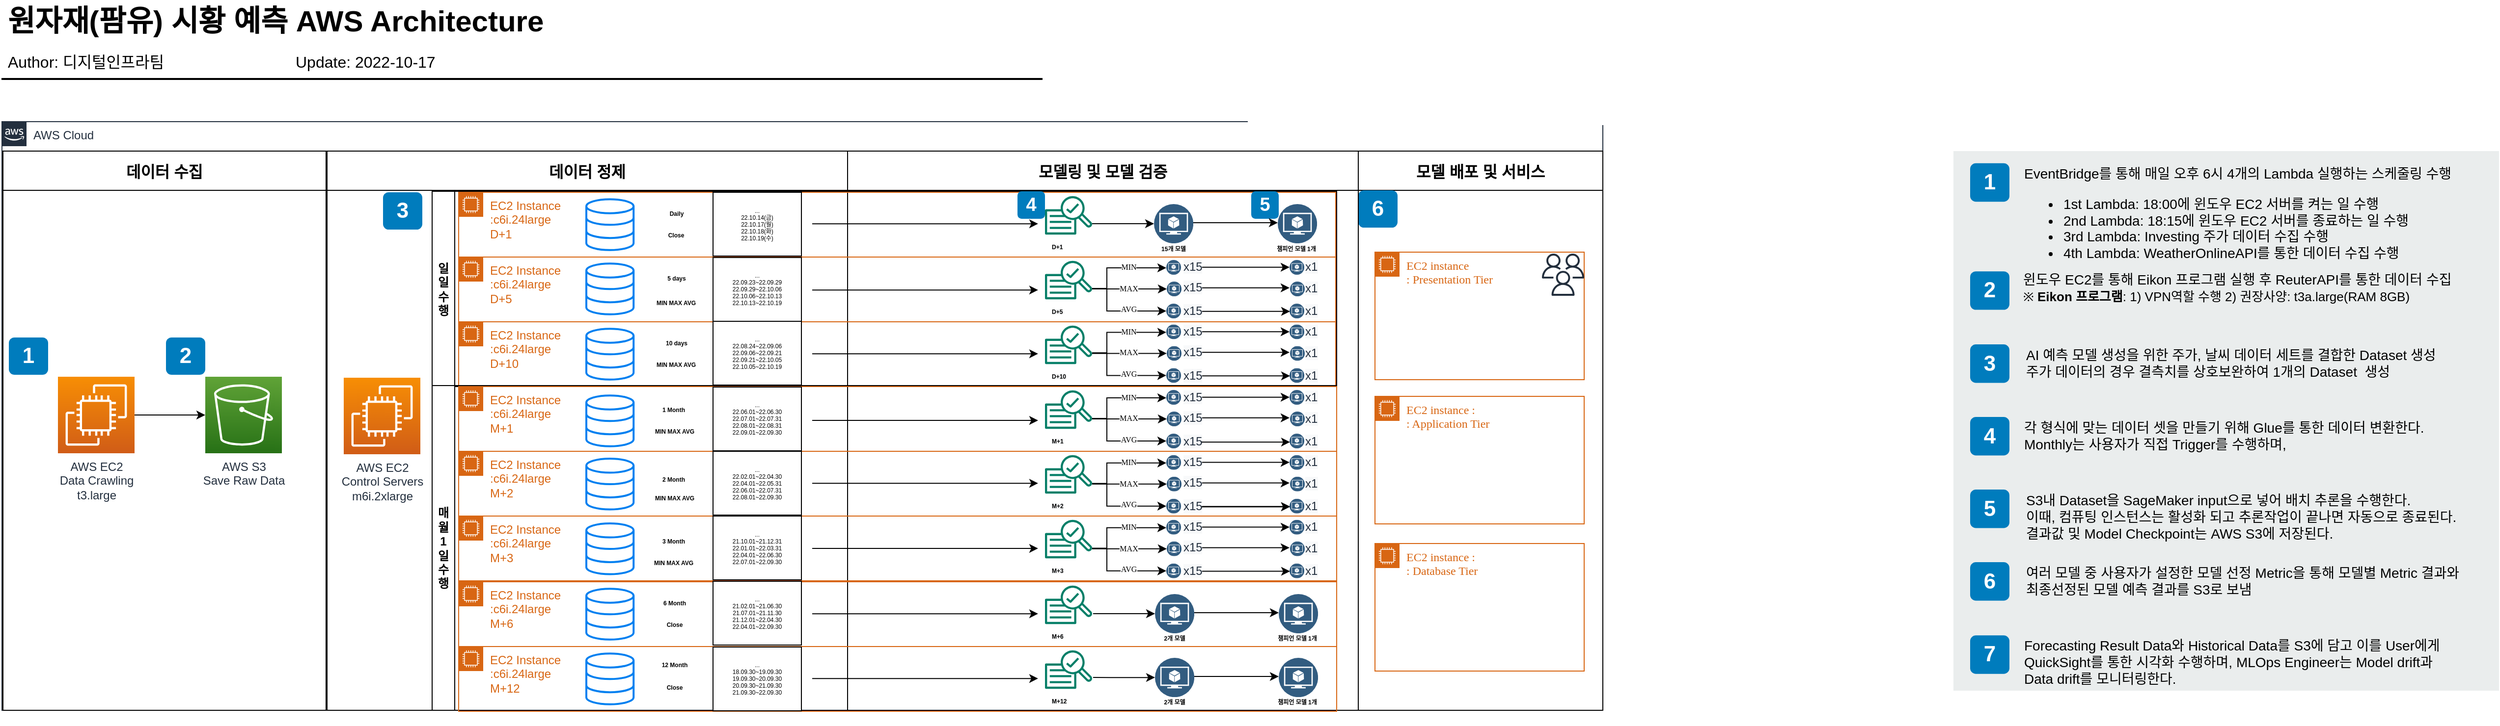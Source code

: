 <mxfile version="20.8.13" type="github" pages="10">
  <diagram id="_ncYP8lrsUd9Hia-P4ZR" name="WAI Architecture">
    <mxGraphModel dx="1434" dy="764" grid="1" gridSize="10" guides="1" tooltips="1" connect="1" arrows="1" fold="1" page="1" pageScale="1" pageWidth="827" pageHeight="1169" math="0" shadow="0">
      <root>
        <mxCell id="0" />
        <mxCell id="1" parent="0" />
        <mxCell id="kqmbkUOljX83greQ5X14-1" value="원자재(팜유) 시황 예측 AWS Architecture" style="text;html=1;resizable=0;points=[];autosize=1;align=left;verticalAlign=top;spacingTop=-4;fontSize=30;fontStyle=1;labelBackgroundColor=none;" parent="1" vertex="1">
          <mxGeometry x="36.5" y="26.5" width="590" height="40" as="geometry" />
        </mxCell>
        <mxCell id="kqmbkUOljX83greQ5X14-2" value="Author: 디지털인프라팀" style="text;html=1;resizable=0;points=[];autosize=1;align=left;verticalAlign=top;spacingTop=-4;fontSize=16;labelBackgroundColor=none;" parent="1" vertex="1">
          <mxGeometry x="36.5" y="76.5" width="190" height="30" as="geometry" />
        </mxCell>
        <mxCell id="kqmbkUOljX83greQ5X14-3" value="" style="line;strokeWidth=2;html=1;fontSize=14;labelBackgroundColor=none;" parent="1" vertex="1">
          <mxGeometry x="32.5" y="101.5" width="1060" height="10" as="geometry" />
        </mxCell>
        <mxCell id="kqmbkUOljX83greQ5X14-4" value="AWS Cloud" style="points=[[0,0],[0.25,0],[0.5,0],[0.75,0],[1,0],[1,0.25],[1,0.5],[1,0.75],[1,1],[0.75,1],[0.5,1],[0.25,1],[0,1],[0,0.75],[0,0.5],[0,0.25]];outlineConnect=0;gradientColor=none;html=1;whiteSpace=wrap;fontSize=12;fontStyle=0;shape=mxgraph.aws4.group;grIcon=mxgraph.aws4.group_aws_cloud_alt;strokeColor=#232F3E;fillColor=none;verticalAlign=top;align=left;spacingLeft=30;fontColor=#232F3E;dashed=0;labelBackgroundColor=none;container=1;pointerEvents=0;collapsible=0;recursiveResize=0;" parent="1" vertex="1">
          <mxGeometry x="33" y="150" width="1630" height="600" as="geometry" />
        </mxCell>
        <mxCell id="kqmbkUOljX83greQ5X14-5" value="데이터 수집" style="swimlane;startSize=40;fontSize=16;" parent="kqmbkUOljX83greQ5X14-4" vertex="1">
          <mxGeometry x="1" y="30" width="329" height="570" as="geometry">
            <mxRectangle x="-30" y="1060" width="120" height="30" as="alternateBounds" />
          </mxGeometry>
        </mxCell>
        <mxCell id="kqmbkUOljX83greQ5X14-14" value="1" style="rounded=1;whiteSpace=wrap;html=1;fillColor=#007CBD;strokeColor=none;fontColor=#FFFFFF;fontStyle=1;fontSize=22;labelBackgroundColor=none;" parent="kqmbkUOljX83greQ5X14-5" vertex="1">
          <mxGeometry x="6" y="190" width="40" height="38" as="geometry" />
        </mxCell>
        <mxCell id="kqmbkUOljX83greQ5X14-15" value="AWS EC2&lt;br&gt;Data Crawling&lt;br&gt;t3.large" style="sketch=0;points=[[0,0,0],[0.25,0,0],[0.5,0,0],[0.75,0,0],[1,0,0],[0,1,0],[0.25,1,0],[0.5,1,0],[0.75,1,0],[1,1,0],[0,0.25,0],[0,0.5,0],[0,0.75,0],[1,0.25,0],[1,0.5,0],[1,0.75,0]];outlineConnect=0;fontColor=#232F3E;gradientColor=#F78E04;gradientDirection=north;fillColor=#D05C17;strokeColor=#ffffff;dashed=0;verticalLabelPosition=bottom;verticalAlign=top;align=center;html=1;fontSize=12;fontStyle=0;aspect=fixed;shape=mxgraph.aws4.resourceIcon;resIcon=mxgraph.aws4.ec2;" parent="kqmbkUOljX83greQ5X14-5" vertex="1">
          <mxGeometry x="56" y="230" width="78" height="78" as="geometry" />
        </mxCell>
        <mxCell id="kqmbkUOljX83greQ5X14-16" value="AWS S3&lt;br&gt;Save Raw Data" style="sketch=0;points=[[0,0,0],[0.25,0,0],[0.5,0,0],[0.75,0,0],[1,0,0],[0,1,0],[0.25,1,0],[0.5,1,0],[0.75,1,0],[1,1,0],[0,0.25,0],[0,0.5,0],[0,0.75,0],[1,0.25,0],[1,0.5,0],[1,0.75,0]];outlineConnect=0;fontColor=#232F3E;gradientColor=#60A337;gradientDirection=north;fillColor=#277116;strokeColor=#ffffff;dashed=0;verticalLabelPosition=bottom;verticalAlign=top;align=center;html=1;fontSize=12;fontStyle=0;aspect=fixed;shape=mxgraph.aws4.resourceIcon;resIcon=mxgraph.aws4.s3;" parent="kqmbkUOljX83greQ5X14-5" vertex="1">
          <mxGeometry x="206" y="230" width="78" height="78" as="geometry" />
        </mxCell>
        <mxCell id="kqmbkUOljX83greQ5X14-17" style="edgeStyle=orthogonalEdgeStyle;rounded=0;orthogonalLoop=1;jettySize=auto;html=1;entryX=0;entryY=0.5;entryDx=0;entryDy=0;entryPerimeter=0;" parent="kqmbkUOljX83greQ5X14-5" source="kqmbkUOljX83greQ5X14-15" target="kqmbkUOljX83greQ5X14-16" edge="1">
          <mxGeometry relative="1" as="geometry" />
        </mxCell>
        <mxCell id="kqmbkUOljX83greQ5X14-18" value="2" style="rounded=1;whiteSpace=wrap;html=1;fillColor=#007CBD;strokeColor=none;fontColor=#FFFFFF;fontStyle=1;fontSize=22;labelBackgroundColor=none;" parent="kqmbkUOljX83greQ5X14-5" vertex="1">
          <mxGeometry x="166" y="190" width="40" height="38" as="geometry" />
        </mxCell>
        <mxCell id="kqmbkUOljX83greQ5X14-19" value="모델 배포 및 서비스" style="swimlane;startSize=40;fontSize=16;align=center;verticalAlign=middle;" parent="kqmbkUOljX83greQ5X14-4" vertex="1">
          <mxGeometry x="1381" y="30" width="249" height="570" as="geometry">
            <mxRectangle x="731" y="30" width="120" height="30" as="alternateBounds" />
          </mxGeometry>
        </mxCell>
        <mxCell id="kqmbkUOljX83greQ5X14-20" value="6" style="rounded=1;whiteSpace=wrap;html=1;fillColor=#007CBD;strokeColor=none;fontColor=#FFFFFF;fontStyle=1;fontSize=22;labelBackgroundColor=none;" parent="kqmbkUOljX83greQ5X14-19" vertex="1">
          <mxGeometry y="40" width="40" height="38" as="geometry" />
        </mxCell>
        <mxCell id="kqmbkUOljX83greQ5X14-21" value="EC2 instance&lt;br&gt;: Presentation Tier" style="points=[[0,0],[0.25,0],[0.5,0],[0.75,0],[1,0],[1,0.25],[1,0.5],[1,0.75],[1,1],[0.75,1],[0.5,1],[0.25,1],[0,1],[0,0.75],[0,0.5],[0,0.25]];outlineConnect=0;gradientColor=none;html=1;whiteSpace=wrap;fontSize=12;fontStyle=0;container=1;pointerEvents=0;collapsible=0;recursiveResize=0;shape=mxgraph.aws4.group;grIcon=mxgraph.aws4.group_ec2_instance_contents;strokeColor=#D86613;fillColor=none;verticalAlign=top;align=left;spacingLeft=30;fontColor=#D86613;dashed=0;fontFamily=Tahoma;" parent="kqmbkUOljX83greQ5X14-19" vertex="1">
          <mxGeometry x="17" y="103" width="213" height="130" as="geometry" />
        </mxCell>
        <mxCell id="kqmbkUOljX83greQ5X14-22" value="" style="shape=image;verticalLabelPosition=bottom;labelBackgroundColor=default;verticalAlign=top;aspect=fixed;imageAspect=0;image=https://acquven.com/blog/02/images/angular.jpg;" parent="kqmbkUOljX83greQ5X14-21" vertex="1">
          <mxGeometry x="40" y="41" width="126.42" height="83.14" as="geometry" />
        </mxCell>
        <mxCell id="kqmbkUOljX83greQ5X14-23" value="" style="sketch=0;outlineConnect=0;fontColor=#232F3E;gradientColor=none;fillColor=#232F3D;strokeColor=none;dashed=0;verticalLabelPosition=bottom;verticalAlign=top;align=center;html=1;fontSize=12;fontStyle=0;aspect=fixed;pointerEvents=1;shape=mxgraph.aws4.users;fontFamily=Tahoma;" parent="kqmbkUOljX83greQ5X14-21" vertex="1">
          <mxGeometry x="170" y="1.5" width="43" height="43" as="geometry" />
        </mxCell>
        <mxCell id="kqmbkUOljX83greQ5X14-24" value="EC2 instance :&lt;br&gt;: Application Tier" style="points=[[0,0],[0.25,0],[0.5,0],[0.75,0],[1,0],[1,0.25],[1,0.5],[1,0.75],[1,1],[0.75,1],[0.5,1],[0.25,1],[0,1],[0,0.75],[0,0.5],[0,0.25]];outlineConnect=0;gradientColor=none;html=1;whiteSpace=wrap;fontSize=12;fontStyle=0;container=1;pointerEvents=0;collapsible=0;recursiveResize=0;shape=mxgraph.aws4.group;grIcon=mxgraph.aws4.group_ec2_instance_contents;strokeColor=#D86613;fillColor=none;verticalAlign=top;align=left;spacingLeft=30;fontColor=#D86613;dashed=0;fontFamily=Tahoma;" parent="kqmbkUOljX83greQ5X14-19" vertex="1">
          <mxGeometry x="17" y="250" width="213" height="130" as="geometry" />
        </mxCell>
        <mxCell id="kqmbkUOljX83greQ5X14-25" value="" style="shape=image;verticalLabelPosition=bottom;labelBackgroundColor=default;verticalAlign=top;aspect=fixed;imageAspect=0;image=https://images.velog.io/images/galaxy/post/b501f325-1810-4e26-962e-e66ca0b94ca9/image.png;" parent="kqmbkUOljX83greQ5X14-24" vertex="1">
          <mxGeometry x="20" y="41.26" width="169.2" height="88.74" as="geometry" />
        </mxCell>
        <mxCell id="sX1N6BWLLxhWYm_5iFF9-2" value="EC2 instance :&lt;br&gt;: Database Tier" style="points=[[0,0],[0.25,0],[0.5,0],[0.75,0],[1,0],[1,0.25],[1,0.5],[1,0.75],[1,1],[0.75,1],[0.5,1],[0.25,1],[0,1],[0,0.75],[0,0.5],[0,0.25]];outlineConnect=0;gradientColor=none;html=1;whiteSpace=wrap;fontSize=12;fontStyle=0;container=1;pointerEvents=0;collapsible=0;recursiveResize=0;shape=mxgraph.aws4.group;grIcon=mxgraph.aws4.group_ec2_instance_contents;strokeColor=#D86613;fillColor=none;verticalAlign=top;align=left;spacingLeft=30;fontColor=#D86613;dashed=0;fontFamily=Tahoma;" parent="kqmbkUOljX83greQ5X14-19" vertex="1">
          <mxGeometry x="17" y="400" width="213" height="130" as="geometry" />
        </mxCell>
        <mxCell id="kqmbkUOljX83greQ5X14-28" value="데이터 정제" style="swimlane;startSize=40;fontSize=16;" parent="kqmbkUOljX83greQ5X14-4" vertex="1">
          <mxGeometry x="331" y="30" width="530" height="570" as="geometry">
            <mxRectangle x="731" y="30" width="120" height="30" as="alternateBounds" />
          </mxGeometry>
        </mxCell>
        <mxCell id="kqmbkUOljX83greQ5X14-29" value="3" style="rounded=1;whiteSpace=wrap;html=1;fillColor=#007CBD;strokeColor=none;fontColor=#FFFFFF;fontStyle=1;fontSize=22;labelBackgroundColor=none;" parent="kqmbkUOljX83greQ5X14-28" vertex="1">
          <mxGeometry x="57" y="42" width="40" height="38" as="geometry" />
        </mxCell>
        <mxCell id="kqmbkUOljX83greQ5X14-30" value="AWS EC2&lt;br&gt;Control Servers&lt;br&gt;m6i.2xlarge" style="sketch=0;points=[[0,0,0],[0.25,0,0],[0.5,0,0],[0.75,0,0],[1,0,0],[0,1,0],[0.25,1,0],[0.5,1,0],[0.75,1,0],[1,1,0],[0,0.25,0],[0,0.5,0],[0,0.75,0],[1,0.25,0],[1,0.5,0],[1,0.75,0]];outlineConnect=0;fontColor=#232F3E;gradientColor=#F78E04;gradientDirection=north;fillColor=#D05C17;strokeColor=#ffffff;dashed=0;verticalLabelPosition=bottom;verticalAlign=top;align=center;html=1;fontSize=12;fontStyle=0;aspect=fixed;shape=mxgraph.aws4.resourceIcon;resIcon=mxgraph.aws4.ec2;" parent="kqmbkUOljX83greQ5X14-28" vertex="1">
          <mxGeometry x="17" y="231" width="78" height="78" as="geometry" />
        </mxCell>
        <mxCell id="kqmbkUOljX83greQ5X14-31" value="모델링 및 모델 검증" style="swimlane;startSize=40;fontSize=16;strokeColor=#000000;" parent="kqmbkUOljX83greQ5X14-4" vertex="1">
          <mxGeometry x="861" y="30" width="520" height="570" as="geometry">
            <mxRectangle x="1140" y="30" width="120" height="30" as="alternateBounds" />
          </mxGeometry>
        </mxCell>
        <mxCell id="kqmbkUOljX83greQ5X14-32" value="일일 수행" style="swimlane;direction=north;whiteSpace=wrap;" parent="kqmbkUOljX83greQ5X14-31" vertex="1">
          <mxGeometry x="-423" y="41" width="921" height="199" as="geometry" />
        </mxCell>
        <mxCell id="kqmbkUOljX83greQ5X14-33" value="EC2 Instance&lt;br&gt;:c6i.24large&lt;br&gt;D+10" style="points=[[0,0],[0.25,0],[0.5,0],[0.75,0],[1,0],[1,0.25],[1,0.5],[1,0.75],[1,1],[0.75,1],[0.5,1],[0.25,1],[0,1],[0,0.75],[0,0.5],[0,0.25]];outlineConnect=0;gradientColor=none;html=1;whiteSpace=wrap;fontSize=12;fontStyle=0;container=0;pointerEvents=0;collapsible=0;recursiveResize=0;shape=mxgraph.aws4.group;grIcon=mxgraph.aws4.group_ec2_instance_contents;strokeColor=#D86613;fillColor=none;verticalAlign=top;align=left;spacingLeft=30;fontColor=#D86613;dashed=0;" parent="kqmbkUOljX83greQ5X14-32" vertex="1">
          <mxGeometry x="27" y="133" width="893" height="66" as="geometry" />
        </mxCell>
        <mxCell id="kqmbkUOljX83greQ5X14-34" value="EC2 Instance&lt;br&gt;:c6i.24large&lt;br&gt;D+5" style="points=[[0,0],[0.25,0],[0.5,0],[0.75,0],[1,0],[1,0.25],[1,0.5],[1,0.75],[1,1],[0.75,1],[0.5,1],[0.25,1],[0,1],[0,0.75],[0,0.5],[0,0.25]];outlineConnect=0;gradientColor=none;html=1;whiteSpace=wrap;fontSize=12;fontStyle=0;container=0;pointerEvents=0;collapsible=0;recursiveResize=0;shape=mxgraph.aws4.group;grIcon=mxgraph.aws4.group_ec2_instance_contents;strokeColor=#D86613;fillColor=none;verticalAlign=top;align=left;spacingLeft=30;fontColor=#D86613;dashed=0;" parent="kqmbkUOljX83greQ5X14-32" vertex="1">
          <mxGeometry x="27" y="67" width="893" height="66" as="geometry" />
        </mxCell>
        <mxCell id="kqmbkUOljX83greQ5X14-35" value="EC2 Instance &lt;br&gt;:c6i.24large&lt;br&gt;D+1" style="points=[[0,0],[0.25,0],[0.5,0],[0.75,0],[1,0],[1,0.25],[1,0.5],[1,0.75],[1,1],[0.75,1],[0.5,1],[0.25,1],[0,1],[0,0.75],[0,0.5],[0,0.25]];outlineConnect=0;gradientColor=none;html=1;whiteSpace=wrap;fontSize=12;fontStyle=0;container=0;pointerEvents=0;collapsible=0;recursiveResize=0;shape=mxgraph.aws4.group;grIcon=mxgraph.aws4.group_ec2_instance_contents;strokeColor=#D86613;fillColor=none;verticalAlign=top;align=left;spacingLeft=30;fontColor=#D86613;dashed=0;" parent="kqmbkUOljX83greQ5X14-32" vertex="1">
          <mxGeometry x="27" y="1" width="893" height="66" as="geometry" />
        </mxCell>
        <mxCell id="kqmbkUOljX83greQ5X14-36" value="" style="html=1;verticalLabelPosition=bottom;align=center;labelBackgroundColor=#ffffff;verticalAlign=top;strokeWidth=2;strokeColor=#0080F0;shadow=0;dashed=0;shape=mxgraph.ios7.icons.data;" parent="kqmbkUOljX83greQ5X14-32" vertex="1">
          <mxGeometry x="157" y="8.08" width="48.11" height="51.85" as="geometry" />
        </mxCell>
        <mxCell id="kqmbkUOljX83greQ5X14-37" value="" style="html=1;verticalLabelPosition=bottom;align=center;labelBackgroundColor=#ffffff;verticalAlign=top;strokeWidth=2;strokeColor=#0080F0;shadow=0;dashed=0;shape=mxgraph.ios7.icons.data;" parent="kqmbkUOljX83greQ5X14-32" vertex="1">
          <mxGeometry x="157" y="73.58" width="48.11" height="51.85" as="geometry" />
        </mxCell>
        <mxCell id="kqmbkUOljX83greQ5X14-38" value="" style="html=1;verticalLabelPosition=bottom;align=center;labelBackgroundColor=#ffffff;verticalAlign=top;strokeWidth=2;strokeColor=#0080F0;shadow=0;dashed=0;shape=mxgraph.ios7.icons.data;" parent="kqmbkUOljX83greQ5X14-32" vertex="1">
          <mxGeometry x="157" y="140.07" width="48.11" height="51.85" as="geometry" />
        </mxCell>
        <mxCell id="kqmbkUOljX83greQ5X14-39" value="Daily" style="text;html=1;strokeColor=none;fillColor=none;align=center;verticalAlign=middle;whiteSpace=wrap;rounded=0;fontStyle=1;fontSize=6;fontFamily=Helvetica;" parent="kqmbkUOljX83greQ5X14-32" vertex="1">
          <mxGeometry x="218.5" y="8.08" width="60" height="30" as="geometry" />
        </mxCell>
        <mxCell id="kqmbkUOljX83greQ5X14-40" value="Close" style="text;html=1;strokeColor=none;fillColor=none;align=center;verticalAlign=middle;whiteSpace=wrap;rounded=0;fontStyle=1;fontSize=6;fontFamily=Helvetica;" parent="kqmbkUOljX83greQ5X14-32" vertex="1">
          <mxGeometry x="207" y="29.93" width="83" height="30" as="geometry" />
        </mxCell>
        <mxCell id="kqmbkUOljX83greQ5X14-41" value="...&lt;br&gt;22.10.14(금)&lt;br&gt;22.10.17(월)&lt;br&gt;22.10.18(화)&lt;br&gt;22.10.19(수)" style="shape=note;whiteSpace=wrap;html=1;backgroundOutline=1;darkOpacity=0.05;fontSize=6;size=0;" parent="kqmbkUOljX83greQ5X14-32" vertex="1">
          <mxGeometry x="286.01" y="1" width="90" height="65" as="geometry" />
        </mxCell>
        <mxCell id="kqmbkUOljX83greQ5X14-42" value="...&lt;br&gt;22.09.23~22.09.29&lt;br&gt;22.09.29~22.10.06&lt;br&gt;22.10.06~22.10.13&lt;br&gt;22.10.13~22.10.19" style="shape=note;whiteSpace=wrap;html=1;backgroundOutline=1;darkOpacity=0.05;fontSize=6;size=0;" parent="kqmbkUOljX83greQ5X14-32" vertex="1">
          <mxGeometry x="286.01" y="67.5" width="90" height="65" as="geometry" />
        </mxCell>
        <mxCell id="kqmbkUOljX83greQ5X14-43" value="...&lt;br&gt;22.08.24~22.09.06&lt;br&gt;22.09.06~22.09.21&lt;br&gt;22.09.21~22.10.05&lt;br&gt;22.10.05~22.10.19" style="shape=note;whiteSpace=wrap;html=1;backgroundOutline=1;darkOpacity=0.05;fontSize=6;size=0;" parent="kqmbkUOljX83greQ5X14-32" vertex="1">
          <mxGeometry x="286" y="132.5" width="90" height="65" as="geometry" />
        </mxCell>
        <mxCell id="kqmbkUOljX83greQ5X14-44" value="" style="endArrow=classic;html=1;rounded=0;fontFamily=Tahoma;fontSize=8;startSize=1;jumpSize=4;" parent="kqmbkUOljX83greQ5X14-32" edge="1">
          <mxGeometry width="50" height="50" relative="1" as="geometry">
            <mxPoint x="387" y="33.08" as="sourcePoint" />
            <mxPoint x="617" y="33.08" as="targetPoint" />
          </mxGeometry>
        </mxCell>
        <mxCell id="kqmbkUOljX83greQ5X14-45" value="" style="endArrow=classic;html=1;rounded=0;fontFamily=Tahoma;fontSize=8;startSize=1;jumpSize=4;" parent="kqmbkUOljX83greQ5X14-32" edge="1">
          <mxGeometry width="50" height="50" relative="1" as="geometry">
            <mxPoint x="387" y="100.58" as="sourcePoint" />
            <mxPoint x="617" y="100.58" as="targetPoint" />
          </mxGeometry>
        </mxCell>
        <mxCell id="kqmbkUOljX83greQ5X14-46" value="" style="endArrow=classic;html=1;rounded=0;fontFamily=Tahoma;fontSize=8;startSize=1;jumpSize=4;" parent="kqmbkUOljX83greQ5X14-32" edge="1">
          <mxGeometry width="50" height="50" relative="1" as="geometry">
            <mxPoint x="387" y="165.58" as="sourcePoint" />
            <mxPoint x="617" y="165.58" as="targetPoint" />
          </mxGeometry>
        </mxCell>
        <mxCell id="kqmbkUOljX83greQ5X14-47" value="MIN MAX AVG" style="text;html=1;strokeColor=none;fillColor=none;align=center;verticalAlign=middle;whiteSpace=wrap;rounded=0;fontStyle=1;fontSize=6;fontFamily=Helvetica;" parent="kqmbkUOljX83greQ5X14-32" vertex="1">
          <mxGeometry x="207" y="98.85" width="83" height="30" as="geometry" />
        </mxCell>
        <mxCell id="kqmbkUOljX83greQ5X14-48" value="5 days" style="text;html=1;strokeColor=none;fillColor=none;align=center;verticalAlign=middle;whiteSpace=wrap;rounded=0;fontStyle=1;fontSize=6;fontFamily=Helvetica;" parent="kqmbkUOljX83greQ5X14-32" vertex="1">
          <mxGeometry x="218.5" y="73.58" width="60" height="30" as="geometry" />
        </mxCell>
        <mxCell id="kqmbkUOljX83greQ5X14-49" value="MIN MAX AVG" style="text;html=1;strokeColor=none;fillColor=none;align=center;verticalAlign=middle;whiteSpace=wrap;rounded=0;fontStyle=1;fontSize=6;fontFamily=Helvetica;" parent="kqmbkUOljX83greQ5X14-32" vertex="1">
          <mxGeometry x="207" y="161.92" width="83" height="30" as="geometry" />
        </mxCell>
        <mxCell id="kqmbkUOljX83greQ5X14-50" value="10 days" style="text;html=1;strokeColor=none;fillColor=none;align=center;verticalAlign=middle;whiteSpace=wrap;rounded=0;fontStyle=1;fontSize=6;fontFamily=Helvetica;" parent="kqmbkUOljX83greQ5X14-32" vertex="1">
          <mxGeometry x="218.5" y="140.07" width="60" height="30" as="geometry" />
        </mxCell>
        <mxCell id="kqmbkUOljX83greQ5X14-51" value="15개 모델" style="text;html=1;strokeColor=none;fillColor=none;align=center;verticalAlign=middle;whiteSpace=wrap;rounded=0;fontStyle=1;fontSize=6;fontFamily=Helvetica;" parent="kqmbkUOljX83greQ5X14-32" vertex="1">
          <mxGeometry x="725" y="43.58" width="60" height="30" as="geometry" />
        </mxCell>
        <mxCell id="kqmbkUOljX83greQ5X14-52" value="챔피언 모델 1개" style="text;html=1;strokeColor=none;fillColor=none;align=center;verticalAlign=middle;whiteSpace=wrap;rounded=0;fontStyle=1;fontSize=6;fontFamily=Helvetica;" parent="kqmbkUOljX83greQ5X14-32" vertex="1">
          <mxGeometry x="840" y="43.58" width="80" height="30" as="geometry" />
        </mxCell>
        <mxCell id="kqmbkUOljX83greQ5X14-53" value="5" style="rounded=1;whiteSpace=wrap;html=1;fillColor=#007CBD;strokeColor=none;fontColor=#FFFFFF;fontStyle=1;fontSize=19;labelBackgroundColor=none;" parent="kqmbkUOljX83greQ5X14-32" vertex="1">
          <mxGeometry x="834" width="28" height="28" as="geometry" />
        </mxCell>
        <mxCell id="kqmbkUOljX83greQ5X14-54" value="4" style="rounded=1;whiteSpace=wrap;html=1;fillColor=#007CBD;strokeColor=none;fontColor=#FFFFFF;fontStyle=1;fontSize=19;labelBackgroundColor=none;" parent="kqmbkUOljX83greQ5X14-32" vertex="1">
          <mxGeometry x="596" width="28" height="28" as="geometry" />
        </mxCell>
        <mxCell id="kqmbkUOljX83greQ5X14-55" value="매월 1&#xa;일 수행" style="swimlane;direction=north;whiteSpace=wrap;" parent="kqmbkUOljX83greQ5X14-31" vertex="1">
          <mxGeometry x="-423" y="239" width="921" height="331" as="geometry">
            <mxRectangle x="87" y="239" width="80" height="40" as="alternateBounds" />
          </mxGeometry>
        </mxCell>
        <mxCell id="kqmbkUOljX83greQ5X14-56" value="Update: 2022-10-17" style="text;html=1;resizable=0;points=[];autosize=1;align=left;verticalAlign=top;spacingTop=-4;fontSize=16;labelBackgroundColor=none;" parent="1" vertex="1">
          <mxGeometry x="330" y="76.5" width="170" height="30" as="geometry" />
        </mxCell>
        <mxCell id="kqmbkUOljX83greQ5X14-57" value="" style="group" parent="1" vertex="1" connectable="0">
          <mxGeometry x="2020" y="180" width="555.5" height="550" as="geometry" />
        </mxCell>
        <mxCell id="kqmbkUOljX83greQ5X14-58" value="" style="rounded=0;whiteSpace=wrap;html=1;fillColor=#EAEDED;fontSize=22;fontColor=#FFFFFF;strokeColor=none;labelBackgroundColor=none;" parent="kqmbkUOljX83greQ5X14-57" vertex="1">
          <mxGeometry width="555.5" height="550" as="geometry" />
        </mxCell>
        <mxCell id="kqmbkUOljX83greQ5X14-59" value="1" style="rounded=1;whiteSpace=wrap;html=1;fillColor=#007CBD;strokeColor=none;fontColor=#FFFFFF;fontStyle=1;fontSize=22;labelBackgroundColor=none;" parent="kqmbkUOljX83greQ5X14-57" vertex="1">
          <mxGeometry x="17" y="12.383" width="40" height="39.212" as="geometry" />
        </mxCell>
        <mxCell id="kqmbkUOljX83greQ5X14-60" value="2" style="rounded=1;whiteSpace=wrap;html=1;fillColor=#007CBD;strokeColor=none;fontColor=#FFFFFF;fontStyle=1;fontSize=22;labelBackgroundColor=none;" parent="kqmbkUOljX83greQ5X14-57" vertex="1">
          <mxGeometry x="17" y="122.576" width="40" height="39.212" as="geometry" />
        </mxCell>
        <mxCell id="kqmbkUOljX83greQ5X14-61" value="3" style="rounded=1;whiteSpace=wrap;html=1;fillColor=#007CBD;strokeColor=none;fontColor=#FFFFFF;fontStyle=1;fontSize=22;labelBackgroundColor=none;" parent="kqmbkUOljX83greQ5X14-57" vertex="1">
          <mxGeometry x="17" y="197" width="40" height="39.212" as="geometry" />
        </mxCell>
        <mxCell id="kqmbkUOljX83greQ5X14-62" value="4" style="rounded=1;whiteSpace=wrap;html=1;fillColor=#007CBD;strokeColor=none;fontColor=#FFFFFF;fontStyle=1;fontSize=22;labelBackgroundColor=none;" parent="kqmbkUOljX83greQ5X14-57" vertex="1">
          <mxGeometry x="17" y="271" width="40" height="39.212" as="geometry" />
        </mxCell>
        <mxCell id="kqmbkUOljX83greQ5X14-63" value="5" style="rounded=1;whiteSpace=wrap;html=1;fillColor=#007CBD;strokeColor=none;fontColor=#FFFFFF;fontStyle=1;fontSize=22;labelBackgroundColor=none;" parent="kqmbkUOljX83greQ5X14-57" vertex="1">
          <mxGeometry x="17" y="345" width="40" height="39.212" as="geometry" />
        </mxCell>
        <mxCell id="kqmbkUOljX83greQ5X14-64" value="6" style="rounded=1;whiteSpace=wrap;html=1;fillColor=#007CBD;strokeColor=none;fontColor=#FFFFFF;fontStyle=1;fontSize=22;labelBackgroundColor=none;" parent="kqmbkUOljX83greQ5X14-57" vertex="1">
          <mxGeometry x="17" y="419" width="40" height="39.212" as="geometry" />
        </mxCell>
        <mxCell id="kqmbkUOljX83greQ5X14-65" value="7" style="rounded=1;whiteSpace=wrap;html=1;fillColor=#007CBD;strokeColor=none;fontColor=#FFFFFF;fontStyle=1;fontSize=22;labelBackgroundColor=none;" parent="kqmbkUOljX83greQ5X14-57" vertex="1">
          <mxGeometry x="17" y="493.613" width="40" height="39.212" as="geometry" />
        </mxCell>
        <mxCell id="kqmbkUOljX83greQ5X14-66" value="EventBridge를 통해&lt;span&gt;&amp;nbsp;매일 오후 6시 4개의 Lambda 실행하는 스케줄링 수행&lt;br&gt;&lt;ul&gt;&lt;li&gt;&lt;span&gt;1st Lambda: 18:00에 윈도우 EC2 서버를 켜는 일 수행&lt;/span&gt;&lt;/li&gt;&lt;li&gt;2nd Lambda: 18:15에 윈도우 EC2 서버를 종료하는 일 수행&lt;/li&gt;&lt;li&gt;3rd Lambda: Investing 주가 데이터 수집 수행&lt;/li&gt;&lt;li&gt;4th Lambda: WeatherOnlineAPI를 통한 데이터 수집 수행&lt;/li&gt;&lt;/ul&gt;&lt;/span&gt;" style="text;html=1;align=left;verticalAlign=top;spacingTop=-4;fontSize=14;labelBackgroundColor=none;whiteSpace=wrap;" parent="kqmbkUOljX83greQ5X14-57" vertex="1">
          <mxGeometry x="70" y="12.38" width="480" height="101.13" as="geometry" />
        </mxCell>
        <mxCell id="kqmbkUOljX83greQ5X14-67" value="윈도우 EC2를 통해 Eikon 프로그램 실행 후 ReuterAPI를 통한 데이터 수집&lt;br&gt;&lt;font style=&quot;font-size: 13px;&quot;&gt;※&amp;nbsp;&lt;b&gt;Eikon 프로그램&lt;/b&gt;:&lt;span style=&quot;background-color: initial;&quot;&gt;&amp;nbsp;1) VPN역할 수행 2)&lt;/span&gt;&lt;span style=&quot;background-color: initial;&quot;&gt;&amp;nbsp;권장사양: t3a.large(RAM 8GB)&lt;/span&gt;&lt;span style=&quot;background-color: initial;&quot;&gt;&lt;br&gt;&lt;/span&gt;&lt;/font&gt;" style="text;html=1;align=left;verticalAlign=top;spacingTop=-4;fontSize=14;labelBackgroundColor=none;whiteSpace=wrap;" parent="kqmbkUOljX83greQ5X14-57" vertex="1">
          <mxGeometry x="69" y="120" width="486.5" height="40" as="geometry" />
        </mxCell>
        <mxCell id="kqmbkUOljX83greQ5X14-68" value="&lt;span&gt;AI 예측 모델 생성을 위한 주가, 날씨 데이터 세트를 결합한&amp;nbsp;&lt;/span&gt;Dataset 생성&lt;br&gt;주가 데이터의 경우 결측치를 상호보완하여 1개의 Dataset&amp;nbsp;&amp;nbsp;생성" style="text;html=1;align=left;verticalAlign=top;spacingTop=-4;fontSize=14;labelBackgroundColor=none;whiteSpace=wrap;" parent="kqmbkUOljX83greQ5X14-57" vertex="1">
          <mxGeometry x="71.75" y="197" width="481" height="41.28" as="geometry" />
        </mxCell>
        <mxCell id="kqmbkUOljX83greQ5X14-69" value="각 형식에 맞는 데이터 셋을 만들기 위해 Glue를 통한 데이터 변환한다.&lt;br&gt;Monthly는 사용자가 직접 Trigger를 수행하며," style="text;html=1;align=left;verticalAlign=top;spacingTop=-4;fontSize=14;labelBackgroundColor=none;whiteSpace=wrap;" parent="kqmbkUOljX83greQ5X14-57" vertex="1">
          <mxGeometry x="70" y="270.997" width="450" height="40.76" as="geometry" />
        </mxCell>
        <mxCell id="kqmbkUOljX83greQ5X14-70" value="S3내 Dataset을 SageMaker input으로&amp;nbsp;넣어 배치 추론을 수행한다.&lt;br&gt;이때, 컴퓨팅 인스턴스는 활성화 되고 추론작업이 끝나면 자동으로 종료된다. 결과값 및 Model Checkpoint는 AWS S3에 저장된다." style="text;html=1;align=left;verticalAlign=top;spacingTop=-4;fontSize=14;labelBackgroundColor=none;whiteSpace=wrap;" parent="kqmbkUOljX83greQ5X14-57" vertex="1">
          <mxGeometry x="71.75" y="344.995" width="449" height="40.76" as="geometry" />
        </mxCell>
        <mxCell id="kqmbkUOljX83greQ5X14-71" value="&lt;span&gt;Forecasting Result Data와 Historical Data를 S3에 담고 이를 User에게 QuickSight를 통한 시각화 수행하며, MLOps Engineer는 Model drift과 Data drift를 모니터링한다.&lt;/span&gt;" style="text;html=1;align=left;verticalAlign=top;spacingTop=-4;fontSize=14;labelBackgroundColor=none;whiteSpace=wrap;" parent="kqmbkUOljX83greQ5X14-57" vertex="1">
          <mxGeometry x="70" y="492.842" width="449" height="40.76" as="geometry" />
        </mxCell>
        <mxCell id="kqmbkUOljX83greQ5X14-72" value="여러 모델 중 사용자가 설정한 모델 선정 Metric을 통해 모델별 Metric 결과와 최종선정된 모델 예측 결과를 S3로 보냄" style="text;html=1;align=left;verticalAlign=top;spacingTop=-4;fontSize=14;labelBackgroundColor=none;whiteSpace=wrap;" parent="kqmbkUOljX83greQ5X14-57" vertex="1">
          <mxGeometry x="71.75" y="419.003" width="449" height="40.76" as="geometry" />
        </mxCell>
        <mxCell id="kqmbkUOljX83greQ5X14-73" value="" style="sketch=0;outlineConnect=0;fontColor=#232F3E;gradientColor=none;fillColor=#067F68;strokeColor=none;dashed=0;verticalLabelPosition=bottom;verticalAlign=top;align=center;html=1;fontSize=12;fontStyle=0;aspect=fixed;pointerEvents=1;shape=mxgraph.aws4.sagemaker_train;labelBackgroundColor=none;fontFamily=Helvetica;" parent="1" vertex="1">
          <mxGeometry x="1095" y="225.5" width="48" height="40" as="geometry" />
        </mxCell>
        <mxCell id="kqmbkUOljX83greQ5X14-74" value="" style="aspect=fixed;perimeter=ellipsePerimeter;html=1;align=center;shadow=0;dashed=0;fontColor=#4277BB;labelBackgroundColor=#ffffff;fontSize=12;spacingTop=3;image;image=img/lib/ibm/data/model.svg;" parent="1" vertex="1">
          <mxGeometry x="1206" y="234" width="40" height="40" as="geometry" />
        </mxCell>
        <mxCell id="kqmbkUOljX83greQ5X14-75" style="edgeStyle=orthogonalEdgeStyle;rounded=0;orthogonalLoop=1;jettySize=auto;html=1;" parent="1" edge="1">
          <mxGeometry relative="1" as="geometry">
            <mxPoint x="1143" y="254" as="sourcePoint" />
            <mxPoint x="1206" y="254" as="targetPoint" />
            <Array as="points">
              <mxPoint x="1161" y="254" />
              <mxPoint x="1161" y="254" />
            </Array>
          </mxGeometry>
        </mxCell>
        <mxCell id="kqmbkUOljX83greQ5X14-76" value="" style="aspect=fixed;perimeter=ellipsePerimeter;html=1;align=center;shadow=0;dashed=0;fontColor=#4277BB;labelBackgroundColor=#ffffff;fontSize=12;spacingTop=3;image;image=img/lib/ibm/data/model.svg;" parent="1" vertex="1">
          <mxGeometry x="1332" y="234" width="40" height="40" as="geometry" />
        </mxCell>
        <mxCell id="kqmbkUOljX83greQ5X14-77" style="edgeStyle=orthogonalEdgeStyle;rounded=0;orthogonalLoop=1;jettySize=auto;html=1;" parent="1" edge="1">
          <mxGeometry relative="1" as="geometry">
            <mxPoint x="1246" y="253" as="sourcePoint" />
            <mxPoint x="1332" y="253" as="targetPoint" />
          </mxGeometry>
        </mxCell>
        <mxCell id="kqmbkUOljX83greQ5X14-78" value="&lt;span style=&quot;color: rgb(0, 0, 0); font-family: Helvetica; font-size: 6px; font-style: normal; font-variant-ligatures: normal; font-variant-caps: normal; font-weight: 700; letter-spacing: normal; orphans: 2; text-align: center; text-indent: 0px; text-transform: none; widows: 2; word-spacing: 0px; -webkit-text-stroke-width: 0px; background-color: rgb(248, 249, 250); text-decoration-thickness: initial; text-decoration-style: initial; text-decoration-color: initial; float: none; display: inline !important;&quot;&gt;D+1&lt;/span&gt;" style="text;whiteSpace=wrap;html=1;" parent="1" vertex="1">
          <mxGeometry x="1100" y="262" width="50" height="40" as="geometry" />
        </mxCell>
        <mxCell id="kqmbkUOljX83greQ5X14-79" value="" style="aspect=fixed;perimeter=ellipsePerimeter;html=1;align=center;shadow=0;dashed=0;fontColor=#4277BB;labelBackgroundColor=#ffffff;fontSize=12;spacingTop=3;image;image=img/lib/ibm/data/model.svg;" parent="1" vertex="1">
          <mxGeometry x="1344" y="291" width="15" height="15" as="geometry" />
        </mxCell>
        <mxCell id="kqmbkUOljX83greQ5X14-80" value="" style="aspect=fixed;perimeter=ellipsePerimeter;html=1;align=center;shadow=0;dashed=0;fontColor=#4277BB;labelBackgroundColor=#ffffff;fontSize=12;spacingTop=3;image;image=img/lib/ibm/data/model.svg;" parent="1" vertex="1">
          <mxGeometry x="1344.5" y="313" width="15" height="15" as="geometry" />
        </mxCell>
        <mxCell id="kqmbkUOljX83greQ5X14-81" value="" style="aspect=fixed;perimeter=ellipsePerimeter;html=1;align=center;shadow=0;dashed=0;fontColor=#4277BB;labelBackgroundColor=#ffffff;fontSize=12;spacingTop=3;image;image=img/lib/ibm/data/model.svg;" parent="1" vertex="1">
          <mxGeometry x="1344" y="335.5" width="15" height="15" as="geometry" />
        </mxCell>
        <mxCell id="kqmbkUOljX83greQ5X14-82" style="edgeStyle=orthogonalEdgeStyle;rounded=0;orthogonalLoop=1;jettySize=auto;html=1;entryX=0;entryY=0.5;entryDx=0;entryDy=0;fontFamily=Tahoma;fontSize=8;" parent="1" source="kqmbkUOljX83greQ5X14-86" target="kqmbkUOljX83greQ5X14-91" edge="1">
          <mxGeometry relative="1" as="geometry">
            <Array as="points">
              <mxPoint x="1181" y="320" />
            </Array>
          </mxGeometry>
        </mxCell>
        <mxCell id="kqmbkUOljX83greQ5X14-83" value="MAX" style="edgeLabel;html=1;align=center;verticalAlign=middle;resizable=0;points=[];fontSize=8;fontFamily=Tahoma;" parent="kqmbkUOljX83greQ5X14-82" vertex="1" connectable="0">
          <mxGeometry x="-0.04" y="1" relative="1" as="geometry">
            <mxPoint as="offset" />
          </mxGeometry>
        </mxCell>
        <mxCell id="kqmbkUOljX83greQ5X14-84" style="edgeStyle=orthogonalEdgeStyle;rounded=0;orthogonalLoop=1;jettySize=auto;html=1;entryX=0;entryY=0.5;entryDx=0;entryDy=0;fontFamily=Tahoma;fontSize=8;" parent="1" source="kqmbkUOljX83greQ5X14-86" target="kqmbkUOljX83greQ5X14-92" edge="1">
          <mxGeometry relative="1" as="geometry">
            <Array as="points">
              <mxPoint x="1158" y="320" />
              <mxPoint x="1158" y="343" />
            </Array>
          </mxGeometry>
        </mxCell>
        <mxCell id="kqmbkUOljX83greQ5X14-85" value="AVG" style="edgeLabel;html=1;align=center;verticalAlign=middle;resizable=0;points=[];fontSize=8;fontFamily=Tahoma;" parent="kqmbkUOljX83greQ5X14-84" vertex="1" connectable="0">
          <mxGeometry x="0.237" y="2" relative="1" as="geometry">
            <mxPoint x="-1" as="offset" />
          </mxGeometry>
        </mxCell>
        <mxCell id="kqmbkUOljX83greQ5X14-86" value="" style="sketch=0;outlineConnect=0;fontColor=#232F3E;gradientColor=none;fillColor=#067F68;strokeColor=none;dashed=0;verticalLabelPosition=bottom;verticalAlign=top;align=center;html=1;fontSize=12;fontStyle=0;aspect=fixed;pointerEvents=1;shape=mxgraph.aws4.sagemaker_train;labelBackgroundColor=none;fontFamily=Helvetica;" parent="1" vertex="1">
          <mxGeometry x="1095" y="291.5" width="48" height="40" as="geometry" />
        </mxCell>
        <mxCell id="kqmbkUOljX83greQ5X14-87" value="" style="aspect=fixed;perimeter=ellipsePerimeter;html=1;align=center;shadow=0;dashed=0;fontColor=#4277BB;labelBackgroundColor=#ffffff;fontSize=12;spacingTop=3;image;image=img/lib/ibm/data/model.svg;" parent="1" vertex="1">
          <mxGeometry x="1218.5" y="291" width="15" height="15" as="geometry" />
        </mxCell>
        <mxCell id="kqmbkUOljX83greQ5X14-88" style="edgeStyle=orthogonalEdgeStyle;rounded=0;orthogonalLoop=1;jettySize=auto;html=1;" parent="1" source="kqmbkUOljX83greQ5X14-86" target="kqmbkUOljX83greQ5X14-87" edge="1">
          <mxGeometry relative="1" as="geometry">
            <Array as="points">
              <mxPoint x="1158" y="320" />
              <mxPoint x="1158" y="299" />
            </Array>
          </mxGeometry>
        </mxCell>
        <mxCell id="kqmbkUOljX83greQ5X14-89" value="MIN" style="edgeLabel;html=1;align=center;verticalAlign=middle;resizable=0;points=[];fontSize=8;fontFamily=Tahoma;" parent="kqmbkUOljX83greQ5X14-88" vertex="1" connectable="0">
          <mxGeometry x="0.191" y="1" relative="1" as="geometry">
            <mxPoint as="offset" />
          </mxGeometry>
        </mxCell>
        <mxCell id="kqmbkUOljX83greQ5X14-90" value="&lt;span style=&quot;color: rgb(0, 0, 0); font-family: Helvetica; font-size: 6px; font-style: normal; font-variant-ligatures: normal; font-variant-caps: normal; font-weight: 700; letter-spacing: normal; orphans: 2; text-align: center; text-indent: 0px; text-transform: none; widows: 2; word-spacing: 0px; -webkit-text-stroke-width: 0px; background-color: rgb(248, 249, 250); text-decoration-thickness: initial; text-decoration-style: initial; text-decoration-color: initial; float: none; display: inline !important;&quot;&gt;D+5&lt;/span&gt;" style="text;whiteSpace=wrap;html=1;" parent="1" vertex="1">
          <mxGeometry x="1100" y="328" width="50" height="40" as="geometry" />
        </mxCell>
        <mxCell id="kqmbkUOljX83greQ5X14-91" value="" style="aspect=fixed;perimeter=ellipsePerimeter;html=1;align=center;shadow=0;dashed=0;fontColor=#4277BB;labelBackgroundColor=#ffffff;fontSize=12;spacingTop=3;image;image=img/lib/ibm/data/model.svg;" parent="1" vertex="1">
          <mxGeometry x="1219" y="313" width="15" height="15" as="geometry" />
        </mxCell>
        <mxCell id="kqmbkUOljX83greQ5X14-92" value="" style="aspect=fixed;perimeter=ellipsePerimeter;html=1;align=center;shadow=0;dashed=0;fontColor=#4277BB;labelBackgroundColor=#ffffff;fontSize=12;spacingTop=3;image;image=img/lib/ibm/data/model.svg;" parent="1" vertex="1">
          <mxGeometry x="1218.5" y="335.5" width="15" height="15" as="geometry" />
        </mxCell>
        <mxCell id="kqmbkUOljX83greQ5X14-93" value="" style="endArrow=classic;html=1;rounded=0;fontFamily=Tahoma;fontSize=8;startSize=1;jumpSize=4;" parent="1" edge="1">
          <mxGeometry width="50" height="50" relative="1" as="geometry">
            <mxPoint x="1254" y="298.42" as="sourcePoint" />
            <mxPoint x="1344" y="298.42" as="targetPoint" />
          </mxGeometry>
        </mxCell>
        <mxCell id="kqmbkUOljX83greQ5X14-94" value="&lt;span style=&quot;color: rgb(35, 47, 62); font-family: Helvetica; font-size: 12px; font-style: normal; font-variant-ligatures: normal; font-variant-caps: normal; font-weight: 400; letter-spacing: normal; orphans: 2; text-align: center; text-indent: 0px; text-transform: none; widows: 2; word-spacing: 0px; -webkit-text-stroke-width: 0px; background-color: rgb(248, 249, 250); text-decoration-thickness: initial; text-decoration-style: initial; text-decoration-color: initial; float: none; display: inline !important;&quot;&gt;x15&lt;/span&gt;" style="text;whiteSpace=wrap;html=1;fontSize=8;fontFamily=Tahoma;verticalAlign=middle;" parent="1" vertex="1">
          <mxGeometry x="1233.5" y="293" width="30" height="10" as="geometry" />
        </mxCell>
        <mxCell id="kqmbkUOljX83greQ5X14-95" value="" style="endArrow=classic;html=1;rounded=0;fontFamily=Tahoma;fontSize=8;startSize=1;jumpSize=4;" parent="1" edge="1">
          <mxGeometry width="50" height="50" relative="1" as="geometry">
            <mxPoint x="1254" y="319.42" as="sourcePoint" />
            <mxPoint x="1344" y="319.42" as="targetPoint" />
          </mxGeometry>
        </mxCell>
        <mxCell id="kqmbkUOljX83greQ5X14-96" value="&lt;span style=&quot;color: rgb(35, 47, 62); font-family: Helvetica; font-size: 12px; font-style: normal; font-variant-ligatures: normal; font-variant-caps: normal; font-weight: 400; letter-spacing: normal; orphans: 2; text-align: center; text-indent: 0px; text-transform: none; widows: 2; word-spacing: 0px; -webkit-text-stroke-width: 0px; background-color: rgb(248, 249, 250); text-decoration-thickness: initial; text-decoration-style: initial; text-decoration-color: initial; float: none; display: inline !important;&quot;&gt;x15&lt;/span&gt;" style="text;whiteSpace=wrap;html=1;fontSize=8;fontFamily=Tahoma;verticalAlign=middle;" parent="1" vertex="1">
          <mxGeometry x="1233.5" y="314" width="30" height="10" as="geometry" />
        </mxCell>
        <mxCell id="kqmbkUOljX83greQ5X14-97" value="" style="endArrow=classic;html=1;rounded=0;fontFamily=Tahoma;fontSize=8;startSize=1;jumpSize=4;" parent="1" edge="1">
          <mxGeometry width="50" height="50" relative="1" as="geometry">
            <mxPoint x="1254.5" y="343.42" as="sourcePoint" />
            <mxPoint x="1344.5" y="343.42" as="targetPoint" />
          </mxGeometry>
        </mxCell>
        <mxCell id="kqmbkUOljX83greQ5X14-98" value="&lt;span style=&quot;color: rgb(35, 47, 62); font-family: Helvetica; font-size: 12px; font-style: normal; font-variant-ligatures: normal; font-variant-caps: normal; font-weight: 400; letter-spacing: normal; orphans: 2; text-align: center; text-indent: 0px; text-transform: none; widows: 2; word-spacing: 0px; -webkit-text-stroke-width: 0px; background-color: rgb(248, 249, 250); text-decoration-thickness: initial; text-decoration-style: initial; text-decoration-color: initial; float: none; display: inline !important;&quot;&gt;x15&lt;/span&gt;" style="text;whiteSpace=wrap;html=1;fontSize=8;fontFamily=Tahoma;verticalAlign=middle;" parent="1" vertex="1">
          <mxGeometry x="1234" y="338" width="30" height="10" as="geometry" />
        </mxCell>
        <mxCell id="kqmbkUOljX83greQ5X14-99" value="&lt;span style=&quot;color: rgb(35, 47, 62); font-family: Helvetica; font-size: 12px; font-style: normal; font-variant-ligatures: normal; font-variant-caps: normal; font-weight: 400; letter-spacing: normal; orphans: 2; text-align: center; text-indent: 0px; text-transform: none; widows: 2; word-spacing: 0px; -webkit-text-stroke-width: 0px; background-color: rgb(248, 249, 250); text-decoration-thickness: initial; text-decoration-style: initial; text-decoration-color: initial; float: none; display: inline !important;&quot;&gt;x1&lt;/span&gt;" style="text;whiteSpace=wrap;html=1;fontSize=8;fontFamily=Tahoma;verticalAlign=middle;" parent="1" vertex="1">
          <mxGeometry x="1358" y="293" width="30" height="10" as="geometry" />
        </mxCell>
        <mxCell id="kqmbkUOljX83greQ5X14-100" value="&lt;span style=&quot;color: rgb(35, 47, 62); font-family: Helvetica; font-size: 12px; font-style: normal; font-variant-ligatures: normal; font-variant-caps: normal; font-weight: 400; letter-spacing: normal; orphans: 2; text-align: center; text-indent: 0px; text-transform: none; widows: 2; word-spacing: 0px; -webkit-text-stroke-width: 0px; background-color: rgb(248, 249, 250); text-decoration-thickness: initial; text-decoration-style: initial; text-decoration-color: initial; float: none; display: inline !important;&quot;&gt;x1&lt;/span&gt;" style="text;whiteSpace=wrap;html=1;fontSize=8;fontFamily=Tahoma;verticalAlign=middle;" parent="1" vertex="1">
          <mxGeometry x="1358" y="338" width="30" height="10" as="geometry" />
        </mxCell>
        <mxCell id="kqmbkUOljX83greQ5X14-101" value="&lt;span style=&quot;color: rgb(35, 47, 62); font-family: Helvetica; font-size: 12px; font-style: normal; font-variant-ligatures: normal; font-variant-caps: normal; font-weight: 400; letter-spacing: normal; orphans: 2; text-align: center; text-indent: 0px; text-transform: none; widows: 2; word-spacing: 0px; -webkit-text-stroke-width: 0px; background-color: rgb(248, 249, 250); text-decoration-thickness: initial; text-decoration-style: initial; text-decoration-color: initial; float: none; display: inline !important;&quot;&gt;x1&lt;/span&gt;" style="text;whiteSpace=wrap;html=1;fontSize=8;fontFamily=Tahoma;verticalAlign=middle;" parent="1" vertex="1">
          <mxGeometry x="1358" y="315" width="30" height="10" as="geometry" />
        </mxCell>
        <mxCell id="kqmbkUOljX83greQ5X14-102" value="" style="sketch=0;outlineConnect=0;fontColor=#232F3E;gradientColor=none;fillColor=#067F68;strokeColor=none;dashed=0;verticalLabelPosition=bottom;verticalAlign=top;align=center;html=1;fontSize=12;fontStyle=0;aspect=fixed;pointerEvents=1;shape=mxgraph.aws4.sagemaker_train;labelBackgroundColor=none;fontFamily=Helvetica;" parent="1" vertex="1">
          <mxGeometry x="1095" y="357.5" width="48" height="40" as="geometry" />
        </mxCell>
        <mxCell id="kqmbkUOljX83greQ5X14-103" value="&lt;span style=&quot;color: rgb(0, 0, 0); font-family: Helvetica; font-size: 6px; font-style: normal; font-variant-ligatures: normal; font-variant-caps: normal; font-weight: 700; letter-spacing: normal; orphans: 2; text-align: center; text-indent: 0px; text-transform: none; widows: 2; word-spacing: 0px; -webkit-text-stroke-width: 0px; background-color: rgb(248, 249, 250); text-decoration-thickness: initial; text-decoration-style: initial; text-decoration-color: initial; float: none; display: inline !important;&quot;&gt;D+10&lt;/span&gt;" style="text;whiteSpace=wrap;html=1;" parent="1" vertex="1">
          <mxGeometry x="1100" y="394" width="50" height="40" as="geometry" />
        </mxCell>
        <mxCell id="kqmbkUOljX83greQ5X14-104" value="" style="aspect=fixed;perimeter=ellipsePerimeter;html=1;align=center;shadow=0;dashed=0;fontColor=#4277BB;labelBackgroundColor=#ffffff;fontSize=12;spacingTop=3;image;image=img/lib/ibm/data/model.svg;" parent="1" vertex="1">
          <mxGeometry x="1344" y="356.71" width="15" height="15" as="geometry" />
        </mxCell>
        <mxCell id="kqmbkUOljX83greQ5X14-105" value="" style="aspect=fixed;perimeter=ellipsePerimeter;html=1;align=center;shadow=0;dashed=0;fontColor=#4277BB;labelBackgroundColor=#ffffff;fontSize=12;spacingTop=3;image;image=img/lib/ibm/data/model.svg;" parent="1" vertex="1">
          <mxGeometry x="1344.5" y="378.71" width="15" height="15" as="geometry" />
        </mxCell>
        <mxCell id="kqmbkUOljX83greQ5X14-106" value="" style="aspect=fixed;perimeter=ellipsePerimeter;html=1;align=center;shadow=0;dashed=0;fontColor=#4277BB;labelBackgroundColor=#ffffff;fontSize=12;spacingTop=3;image;image=img/lib/ibm/data/model.svg;" parent="1" vertex="1">
          <mxGeometry x="1344" y="401.21" width="15" height="15" as="geometry" />
        </mxCell>
        <mxCell id="kqmbkUOljX83greQ5X14-107" style="edgeStyle=orthogonalEdgeStyle;rounded=0;orthogonalLoop=1;jettySize=auto;html=1;entryX=0;entryY=0.5;entryDx=0;entryDy=0;fontFamily=Tahoma;fontSize=8;" parent="1" target="kqmbkUOljX83greQ5X14-114" edge="1">
          <mxGeometry relative="1" as="geometry">
            <mxPoint x="1143" y="386.23" as="sourcePoint" />
            <Array as="points">
              <mxPoint x="1181" y="385.71" />
            </Array>
          </mxGeometry>
        </mxCell>
        <mxCell id="kqmbkUOljX83greQ5X14-108" value="MAX" style="edgeLabel;html=1;align=center;verticalAlign=middle;resizable=0;points=[];fontSize=8;fontFamily=Tahoma;" parent="kqmbkUOljX83greQ5X14-107" vertex="1" connectable="0">
          <mxGeometry x="-0.04" y="1" relative="1" as="geometry">
            <mxPoint as="offset" />
          </mxGeometry>
        </mxCell>
        <mxCell id="kqmbkUOljX83greQ5X14-109" style="edgeStyle=orthogonalEdgeStyle;rounded=0;orthogonalLoop=1;jettySize=auto;html=1;entryX=0;entryY=0.5;entryDx=0;entryDy=0;fontFamily=Tahoma;fontSize=8;" parent="1" target="kqmbkUOljX83greQ5X14-115" edge="1">
          <mxGeometry relative="1" as="geometry">
            <mxPoint x="1143" y="385.71" as="sourcePoint" />
            <Array as="points">
              <mxPoint x="1158" y="385.71" />
              <mxPoint x="1158" y="408.71" />
            </Array>
          </mxGeometry>
        </mxCell>
        <mxCell id="kqmbkUOljX83greQ5X14-110" value="AVG" style="edgeLabel;html=1;align=center;verticalAlign=middle;resizable=0;points=[];fontSize=8;fontFamily=Tahoma;" parent="kqmbkUOljX83greQ5X14-109" vertex="1" connectable="0">
          <mxGeometry x="0.237" y="2" relative="1" as="geometry">
            <mxPoint x="-1" as="offset" />
          </mxGeometry>
        </mxCell>
        <mxCell id="kqmbkUOljX83greQ5X14-111" value="" style="aspect=fixed;perimeter=ellipsePerimeter;html=1;align=center;shadow=0;dashed=0;fontColor=#4277BB;labelBackgroundColor=#ffffff;fontSize=12;spacingTop=3;image;image=img/lib/ibm/data/model.svg;" parent="1" vertex="1">
          <mxGeometry x="1218.5" y="356.71" width="15" height="15" as="geometry" />
        </mxCell>
        <mxCell id="kqmbkUOljX83greQ5X14-112" style="edgeStyle=orthogonalEdgeStyle;rounded=0;orthogonalLoop=1;jettySize=auto;html=1;" parent="1" target="kqmbkUOljX83greQ5X14-111" edge="1">
          <mxGeometry relative="1" as="geometry">
            <mxPoint x="1143" y="385.71" as="sourcePoint" />
            <Array as="points">
              <mxPoint x="1158" y="385.71" />
              <mxPoint x="1158" y="364.71" />
            </Array>
          </mxGeometry>
        </mxCell>
        <mxCell id="kqmbkUOljX83greQ5X14-113" value="MIN" style="edgeLabel;html=1;align=center;verticalAlign=middle;resizable=0;points=[];fontSize=8;fontFamily=Tahoma;" parent="kqmbkUOljX83greQ5X14-112" vertex="1" connectable="0">
          <mxGeometry x="0.191" y="1" relative="1" as="geometry">
            <mxPoint as="offset" />
          </mxGeometry>
        </mxCell>
        <mxCell id="kqmbkUOljX83greQ5X14-114" value="" style="aspect=fixed;perimeter=ellipsePerimeter;html=1;align=center;shadow=0;dashed=0;fontColor=#4277BB;labelBackgroundColor=#ffffff;fontSize=12;spacingTop=3;image;image=img/lib/ibm/data/model.svg;" parent="1" vertex="1">
          <mxGeometry x="1219" y="378.71" width="15" height="15" as="geometry" />
        </mxCell>
        <mxCell id="kqmbkUOljX83greQ5X14-115" value="" style="aspect=fixed;perimeter=ellipsePerimeter;html=1;align=center;shadow=0;dashed=0;fontColor=#4277BB;labelBackgroundColor=#ffffff;fontSize=12;spacingTop=3;image;image=img/lib/ibm/data/model.svg;" parent="1" vertex="1">
          <mxGeometry x="1218.5" y="401.21" width="15" height="15" as="geometry" />
        </mxCell>
        <mxCell id="kqmbkUOljX83greQ5X14-116" value="" style="endArrow=classic;html=1;rounded=0;fontFamily=Tahoma;fontSize=8;startSize=1;jumpSize=4;" parent="1" edge="1">
          <mxGeometry width="50" height="50" relative="1" as="geometry">
            <mxPoint x="1254" y="364.13" as="sourcePoint" />
            <mxPoint x="1344" y="364.13" as="targetPoint" />
          </mxGeometry>
        </mxCell>
        <mxCell id="kqmbkUOljX83greQ5X14-117" value="&lt;span style=&quot;color: rgb(35, 47, 62); font-family: Helvetica; font-size: 12px; font-style: normal; font-variant-ligatures: normal; font-variant-caps: normal; font-weight: 400; letter-spacing: normal; orphans: 2; text-align: center; text-indent: 0px; text-transform: none; widows: 2; word-spacing: 0px; -webkit-text-stroke-width: 0px; background-color: rgb(248, 249, 250); text-decoration-thickness: initial; text-decoration-style: initial; text-decoration-color: initial; float: none; display: inline !important;&quot;&gt;x15&lt;/span&gt;" style="text;whiteSpace=wrap;html=1;fontSize=8;fontFamily=Tahoma;verticalAlign=middle;" parent="1" vertex="1">
          <mxGeometry x="1233.5" y="358.71" width="30" height="10" as="geometry" />
        </mxCell>
        <mxCell id="kqmbkUOljX83greQ5X14-118" value="" style="endArrow=classic;html=1;rounded=0;fontFamily=Tahoma;fontSize=8;startSize=1;jumpSize=4;" parent="1" edge="1">
          <mxGeometry width="50" height="50" relative="1" as="geometry">
            <mxPoint x="1254" y="385.13" as="sourcePoint" />
            <mxPoint x="1344" y="385.13" as="targetPoint" />
          </mxGeometry>
        </mxCell>
        <mxCell id="kqmbkUOljX83greQ5X14-119" value="&lt;span style=&quot;color: rgb(35, 47, 62); font-family: Helvetica; font-size: 12px; font-style: normal; font-variant-ligatures: normal; font-variant-caps: normal; font-weight: 400; letter-spacing: normal; orphans: 2; text-align: center; text-indent: 0px; text-transform: none; widows: 2; word-spacing: 0px; -webkit-text-stroke-width: 0px; background-color: rgb(248, 249, 250); text-decoration-thickness: initial; text-decoration-style: initial; text-decoration-color: initial; float: none; display: inline !important;&quot;&gt;x15&lt;/span&gt;" style="text;whiteSpace=wrap;html=1;fontSize=8;fontFamily=Tahoma;verticalAlign=middle;" parent="1" vertex="1">
          <mxGeometry x="1233.5" y="379.71" width="30" height="10" as="geometry" />
        </mxCell>
        <mxCell id="kqmbkUOljX83greQ5X14-120" value="" style="endArrow=classic;html=1;rounded=0;fontFamily=Tahoma;fontSize=8;startSize=1;jumpSize=4;" parent="1" edge="1">
          <mxGeometry width="50" height="50" relative="1" as="geometry">
            <mxPoint x="1254.5" y="409.13" as="sourcePoint" />
            <mxPoint x="1344.5" y="409.13" as="targetPoint" />
          </mxGeometry>
        </mxCell>
        <mxCell id="kqmbkUOljX83greQ5X14-121" value="&lt;span style=&quot;color: rgb(35, 47, 62); font-family: Helvetica; font-size: 12px; font-style: normal; font-variant-ligatures: normal; font-variant-caps: normal; font-weight: 400; letter-spacing: normal; orphans: 2; text-align: center; text-indent: 0px; text-transform: none; widows: 2; word-spacing: 0px; -webkit-text-stroke-width: 0px; background-color: rgb(248, 249, 250); text-decoration-thickness: initial; text-decoration-style: initial; text-decoration-color: initial; float: none; display: inline !important;&quot;&gt;x15&lt;/span&gt;" style="text;whiteSpace=wrap;html=1;fontSize=8;fontFamily=Tahoma;verticalAlign=middle;" parent="1" vertex="1">
          <mxGeometry x="1234" y="403.71" width="30" height="10" as="geometry" />
        </mxCell>
        <mxCell id="kqmbkUOljX83greQ5X14-122" value="&lt;span style=&quot;color: rgb(35, 47, 62); font-family: Helvetica; font-size: 12px; font-style: normal; font-variant-ligatures: normal; font-variant-caps: normal; font-weight: 400; letter-spacing: normal; orphans: 2; text-align: center; text-indent: 0px; text-transform: none; widows: 2; word-spacing: 0px; -webkit-text-stroke-width: 0px; background-color: rgb(248, 249, 250); text-decoration-thickness: initial; text-decoration-style: initial; text-decoration-color: initial; float: none; display: inline !important;&quot;&gt;x1&lt;/span&gt;" style="text;whiteSpace=wrap;html=1;fontSize=8;fontFamily=Tahoma;verticalAlign=middle;" parent="1" vertex="1">
          <mxGeometry x="1358" y="358.71" width="30" height="10" as="geometry" />
        </mxCell>
        <mxCell id="kqmbkUOljX83greQ5X14-123" value="&lt;span style=&quot;color: rgb(35, 47, 62); font-family: Helvetica; font-size: 12px; font-style: normal; font-variant-ligatures: normal; font-variant-caps: normal; font-weight: 400; letter-spacing: normal; orphans: 2; text-align: center; text-indent: 0px; text-transform: none; widows: 2; word-spacing: 0px; -webkit-text-stroke-width: 0px; background-color: rgb(248, 249, 250); text-decoration-thickness: initial; text-decoration-style: initial; text-decoration-color: initial; float: none; display: inline !important;&quot;&gt;x1&lt;/span&gt;" style="text;whiteSpace=wrap;html=1;fontSize=8;fontFamily=Tahoma;verticalAlign=middle;" parent="1" vertex="1">
          <mxGeometry x="1358" y="380.71" width="30" height="10" as="geometry" />
        </mxCell>
        <mxCell id="kqmbkUOljX83greQ5X14-124" value="&lt;span style=&quot;color: rgb(35, 47, 62); font-family: Helvetica; font-size: 12px; font-style: normal; font-variant-ligatures: normal; font-variant-caps: normal; font-weight: 400; letter-spacing: normal; orphans: 2; text-align: center; text-indent: 0px; text-transform: none; widows: 2; word-spacing: 0px; -webkit-text-stroke-width: 0px; background-color: rgb(248, 249, 250); text-decoration-thickness: initial; text-decoration-style: initial; text-decoration-color: initial; float: none; display: inline !important;&quot;&gt;x1&lt;/span&gt;" style="text;whiteSpace=wrap;html=1;fontSize=8;fontFamily=Tahoma;verticalAlign=middle;" parent="1" vertex="1">
          <mxGeometry x="1358" y="403.71" width="30" height="10" as="geometry" />
        </mxCell>
        <mxCell id="kqmbkUOljX83greQ5X14-125" value="EC2 Instance&lt;br&gt;:c6i.24large&lt;br&gt;M+1" style="points=[[0,0],[0.25,0],[0.5,0],[0.75,0],[1,0],[1,0.25],[1,0.5],[1,0.75],[1,1],[0.75,1],[0.5,1],[0.25,1],[0,1],[0,0.75],[0,0.5],[0,0.25]];outlineConnect=0;gradientColor=none;html=1;whiteSpace=wrap;fontSize=12;fontStyle=0;container=0;pointerEvents=0;collapsible=0;recursiveResize=0;shape=mxgraph.aws4.group;grIcon=mxgraph.aws4.group_ec2_instance_contents;strokeColor=#D86613;fillColor=none;verticalAlign=top;align=left;spacingLeft=30;fontColor=#D86613;dashed=0;" parent="1" vertex="1">
          <mxGeometry x="498" y="420" width="894" height="66" as="geometry" />
        </mxCell>
        <mxCell id="kqmbkUOljX83greQ5X14-126" value="" style="sketch=0;outlineConnect=0;fontColor=#232F3E;gradientColor=none;fillColor=#067F68;strokeColor=none;dashed=0;verticalLabelPosition=bottom;verticalAlign=top;align=center;html=1;fontSize=12;fontStyle=0;aspect=fixed;pointerEvents=1;shape=mxgraph.aws4.sagemaker_train;labelBackgroundColor=none;fontFamily=Helvetica;" parent="1" vertex="1">
          <mxGeometry x="1095" y="423.5" width="48" height="40" as="geometry" />
        </mxCell>
        <mxCell id="kqmbkUOljX83greQ5X14-127" value="&lt;span style=&quot;color: rgb(0, 0, 0); font-family: Helvetica; font-size: 6px; font-style: normal; font-variant-ligatures: normal; font-variant-caps: normal; font-weight: 700; letter-spacing: normal; orphans: 2; text-align: center; text-indent: 0px; text-transform: none; widows: 2; word-spacing: 0px; -webkit-text-stroke-width: 0px; background-color: rgb(248, 249, 250); text-decoration-thickness: initial; text-decoration-style: initial; text-decoration-color: initial; float: none; display: inline !important;&quot;&gt;M+1&lt;/span&gt;" style="text;whiteSpace=wrap;html=1;" parent="1" vertex="1">
          <mxGeometry x="1100" y="460" width="50" height="40" as="geometry" />
        </mxCell>
        <mxCell id="kqmbkUOljX83greQ5X14-128" value="" style="aspect=fixed;perimeter=ellipsePerimeter;html=1;align=center;shadow=0;dashed=0;fontColor=#4277BB;labelBackgroundColor=#ffffff;fontSize=12;spacingTop=3;image;image=img/lib/ibm/data/model.svg;" parent="1" vertex="1">
          <mxGeometry x="1344" y="423.5" width="15" height="15" as="geometry" />
        </mxCell>
        <mxCell id="kqmbkUOljX83greQ5X14-129" value="" style="aspect=fixed;perimeter=ellipsePerimeter;html=1;align=center;shadow=0;dashed=0;fontColor=#4277BB;labelBackgroundColor=#ffffff;fontSize=12;spacingTop=3;image;image=img/lib/ibm/data/model.svg;" parent="1" vertex="1">
          <mxGeometry x="1344.5" y="445.5" width="15" height="15" as="geometry" />
        </mxCell>
        <mxCell id="kqmbkUOljX83greQ5X14-130" value="" style="aspect=fixed;perimeter=ellipsePerimeter;html=1;align=center;shadow=0;dashed=0;fontColor=#4277BB;labelBackgroundColor=#ffffff;fontSize=12;spacingTop=3;image;image=img/lib/ibm/data/model.svg;" parent="1" vertex="1">
          <mxGeometry x="1344" y="468" width="15" height="15" as="geometry" />
        </mxCell>
        <mxCell id="kqmbkUOljX83greQ5X14-131" style="edgeStyle=orthogonalEdgeStyle;rounded=0;orthogonalLoop=1;jettySize=auto;html=1;entryX=0;entryY=0.5;entryDx=0;entryDy=0;fontFamily=Tahoma;fontSize=8;" parent="1" target="kqmbkUOljX83greQ5X14-138" edge="1">
          <mxGeometry relative="1" as="geometry">
            <mxPoint x="1143" y="453.02" as="sourcePoint" />
            <Array as="points">
              <mxPoint x="1181" y="452.5" />
            </Array>
          </mxGeometry>
        </mxCell>
        <mxCell id="kqmbkUOljX83greQ5X14-132" value="MAX" style="edgeLabel;html=1;align=center;verticalAlign=middle;resizable=0;points=[];fontSize=8;fontFamily=Tahoma;" parent="kqmbkUOljX83greQ5X14-131" vertex="1" connectable="0">
          <mxGeometry x="-0.04" y="1" relative="1" as="geometry">
            <mxPoint as="offset" />
          </mxGeometry>
        </mxCell>
        <mxCell id="kqmbkUOljX83greQ5X14-133" style="edgeStyle=orthogonalEdgeStyle;rounded=0;orthogonalLoop=1;jettySize=auto;html=1;entryX=0;entryY=0.5;entryDx=0;entryDy=0;fontFamily=Tahoma;fontSize=8;" parent="1" target="kqmbkUOljX83greQ5X14-139" edge="1">
          <mxGeometry relative="1" as="geometry">
            <mxPoint x="1143" y="452.5" as="sourcePoint" />
            <Array as="points">
              <mxPoint x="1158" y="452.5" />
              <mxPoint x="1158" y="475.5" />
            </Array>
          </mxGeometry>
        </mxCell>
        <mxCell id="kqmbkUOljX83greQ5X14-134" value="AVG" style="edgeLabel;html=1;align=center;verticalAlign=middle;resizable=0;points=[];fontSize=8;fontFamily=Tahoma;" parent="kqmbkUOljX83greQ5X14-133" vertex="1" connectable="0">
          <mxGeometry x="0.237" y="2" relative="1" as="geometry">
            <mxPoint x="-1" as="offset" />
          </mxGeometry>
        </mxCell>
        <mxCell id="kqmbkUOljX83greQ5X14-135" value="" style="aspect=fixed;perimeter=ellipsePerimeter;html=1;align=center;shadow=0;dashed=0;fontColor=#4277BB;labelBackgroundColor=#ffffff;fontSize=12;spacingTop=3;image;image=img/lib/ibm/data/model.svg;" parent="1" vertex="1">
          <mxGeometry x="1218.5" y="423.5" width="15" height="15" as="geometry" />
        </mxCell>
        <mxCell id="kqmbkUOljX83greQ5X14-136" style="edgeStyle=orthogonalEdgeStyle;rounded=0;orthogonalLoop=1;jettySize=auto;html=1;" parent="1" target="kqmbkUOljX83greQ5X14-135" edge="1">
          <mxGeometry relative="1" as="geometry">
            <mxPoint x="1143" y="452.5" as="sourcePoint" />
            <Array as="points">
              <mxPoint x="1158" y="452.5" />
              <mxPoint x="1158" y="431.5" />
            </Array>
          </mxGeometry>
        </mxCell>
        <mxCell id="kqmbkUOljX83greQ5X14-137" value="MIN" style="edgeLabel;html=1;align=center;verticalAlign=middle;resizable=0;points=[];fontSize=8;fontFamily=Tahoma;" parent="kqmbkUOljX83greQ5X14-136" vertex="1" connectable="0">
          <mxGeometry x="0.191" y="1" relative="1" as="geometry">
            <mxPoint as="offset" />
          </mxGeometry>
        </mxCell>
        <mxCell id="kqmbkUOljX83greQ5X14-138" value="" style="aspect=fixed;perimeter=ellipsePerimeter;html=1;align=center;shadow=0;dashed=0;fontColor=#4277BB;labelBackgroundColor=#ffffff;fontSize=12;spacingTop=3;image;image=img/lib/ibm/data/model.svg;" parent="1" vertex="1">
          <mxGeometry x="1219" y="445.5" width="15" height="15" as="geometry" />
        </mxCell>
        <mxCell id="kqmbkUOljX83greQ5X14-139" value="" style="aspect=fixed;perimeter=ellipsePerimeter;html=1;align=center;shadow=0;dashed=0;fontColor=#4277BB;labelBackgroundColor=#ffffff;fontSize=12;spacingTop=3;image;image=img/lib/ibm/data/model.svg;" parent="1" vertex="1">
          <mxGeometry x="1218.5" y="468" width="15" height="15" as="geometry" />
        </mxCell>
        <mxCell id="kqmbkUOljX83greQ5X14-140" value="" style="endArrow=classic;html=1;rounded=0;fontFamily=Tahoma;fontSize=8;startSize=1;jumpSize=4;" parent="1" edge="1">
          <mxGeometry width="50" height="50" relative="1" as="geometry">
            <mxPoint x="1254" y="430.92" as="sourcePoint" />
            <mxPoint x="1344" y="430.92" as="targetPoint" />
          </mxGeometry>
        </mxCell>
        <mxCell id="kqmbkUOljX83greQ5X14-141" value="&lt;span style=&quot;color: rgb(35, 47, 62); font-family: Helvetica; font-size: 12px; font-style: normal; font-variant-ligatures: normal; font-variant-caps: normal; font-weight: 400; letter-spacing: normal; orphans: 2; text-align: center; text-indent: 0px; text-transform: none; widows: 2; word-spacing: 0px; -webkit-text-stroke-width: 0px; background-color: rgb(248, 249, 250); text-decoration-thickness: initial; text-decoration-style: initial; text-decoration-color: initial; float: none; display: inline !important;&quot;&gt;x15&lt;/span&gt;" style="text;whiteSpace=wrap;html=1;fontSize=8;fontFamily=Tahoma;verticalAlign=middle;" parent="1" vertex="1">
          <mxGeometry x="1233.5" y="425.5" width="30" height="10" as="geometry" />
        </mxCell>
        <mxCell id="kqmbkUOljX83greQ5X14-142" value="" style="endArrow=classic;html=1;rounded=0;fontFamily=Tahoma;fontSize=8;startSize=1;jumpSize=4;" parent="1" edge="1">
          <mxGeometry width="50" height="50" relative="1" as="geometry">
            <mxPoint x="1254" y="451.92" as="sourcePoint" />
            <mxPoint x="1344" y="451.92" as="targetPoint" />
          </mxGeometry>
        </mxCell>
        <mxCell id="kqmbkUOljX83greQ5X14-143" value="&lt;span style=&quot;color: rgb(35, 47, 62); font-family: Helvetica; font-size: 12px; font-style: normal; font-variant-ligatures: normal; font-variant-caps: normal; font-weight: 400; letter-spacing: normal; orphans: 2; text-align: center; text-indent: 0px; text-transform: none; widows: 2; word-spacing: 0px; -webkit-text-stroke-width: 0px; background-color: rgb(248, 249, 250); text-decoration-thickness: initial; text-decoration-style: initial; text-decoration-color: initial; float: none; display: inline !important;&quot;&gt;x15&lt;/span&gt;" style="text;whiteSpace=wrap;html=1;fontSize=8;fontFamily=Tahoma;verticalAlign=middle;" parent="1" vertex="1">
          <mxGeometry x="1233.5" y="446.5" width="30" height="10" as="geometry" />
        </mxCell>
        <mxCell id="kqmbkUOljX83greQ5X14-144" value="&lt;span style=&quot;color: rgb(35, 47, 62); font-family: Helvetica; font-size: 12px; font-style: normal; font-variant-ligatures: normal; font-variant-caps: normal; font-weight: 400; letter-spacing: normal; orphans: 2; text-align: center; text-indent: 0px; text-transform: none; widows: 2; word-spacing: 0px; -webkit-text-stroke-width: 0px; background-color: rgb(248, 249, 250); text-decoration-thickness: initial; text-decoration-style: initial; text-decoration-color: initial; float: none; display: inline !important;&quot;&gt;x15&lt;/span&gt;" style="text;whiteSpace=wrap;html=1;fontSize=8;fontFamily=Tahoma;verticalAlign=middle;" parent="1" vertex="1">
          <mxGeometry x="1234" y="470.5" width="30" height="10" as="geometry" />
        </mxCell>
        <mxCell id="kqmbkUOljX83greQ5X14-145" value="&lt;span style=&quot;color: rgb(35, 47, 62); font-family: Helvetica; font-size: 12px; font-style: normal; font-variant-ligatures: normal; font-variant-caps: normal; font-weight: 400; letter-spacing: normal; orphans: 2; text-align: center; text-indent: 0px; text-transform: none; widows: 2; word-spacing: 0px; -webkit-text-stroke-width: 0px; background-color: rgb(248, 249, 250); text-decoration-thickness: initial; text-decoration-style: initial; text-decoration-color: initial; float: none; display: inline !important;&quot;&gt;x1&lt;/span&gt;" style="text;whiteSpace=wrap;html=1;fontSize=8;fontFamily=Tahoma;verticalAlign=middle;" parent="1" vertex="1">
          <mxGeometry x="1358" y="425.5" width="30" height="10" as="geometry" />
        </mxCell>
        <mxCell id="kqmbkUOljX83greQ5X14-146" value="&lt;span style=&quot;color: rgb(35, 47, 62); font-family: Helvetica; font-size: 12px; font-style: normal; font-variant-ligatures: normal; font-variant-caps: normal; font-weight: 400; letter-spacing: normal; orphans: 2; text-align: center; text-indent: 0px; text-transform: none; widows: 2; word-spacing: 0px; -webkit-text-stroke-width: 0px; background-color: rgb(248, 249, 250); text-decoration-thickness: initial; text-decoration-style: initial; text-decoration-color: initial; float: none; display: inline !important;&quot;&gt;x1&lt;/span&gt;" style="text;whiteSpace=wrap;html=1;fontSize=8;fontFamily=Tahoma;verticalAlign=middle;" parent="1" vertex="1">
          <mxGeometry x="1358" y="447.5" width="30" height="10" as="geometry" />
        </mxCell>
        <mxCell id="kqmbkUOljX83greQ5X14-147" value="&lt;span style=&quot;color: rgb(35, 47, 62); font-family: Helvetica; font-size: 12px; font-style: normal; font-variant-ligatures: normal; font-variant-caps: normal; font-weight: 400; letter-spacing: normal; orphans: 2; text-align: center; text-indent: 0px; text-transform: none; widows: 2; word-spacing: 0px; -webkit-text-stroke-width: 0px; background-color: rgb(248, 249, 250); text-decoration-thickness: initial; text-decoration-style: initial; text-decoration-color: initial; float: none; display: inline !important;&quot;&gt;x1&lt;/span&gt;" style="text;whiteSpace=wrap;html=1;fontSize=8;fontFamily=Tahoma;verticalAlign=middle;" parent="1" vertex="1">
          <mxGeometry x="1358" y="470.5" width="30" height="10" as="geometry" />
        </mxCell>
        <mxCell id="kqmbkUOljX83greQ5X14-148" value="EC2 Instance&lt;br&gt;:c6i.24large&lt;br&gt;M+2" style="points=[[0,0],[0.25,0],[0.5,0],[0.75,0],[1,0],[1,0.25],[1,0.5],[1,0.75],[1,1],[0.75,1],[0.5,1],[0.25,1],[0,1],[0,0.75],[0,0.5],[0,0.25]];outlineConnect=0;gradientColor=none;html=1;whiteSpace=wrap;fontSize=12;fontStyle=0;container=0;pointerEvents=0;collapsible=0;recursiveResize=0;shape=mxgraph.aws4.group;grIcon=mxgraph.aws4.group_ec2_instance_contents;strokeColor=#D86613;fillColor=none;verticalAlign=top;align=left;spacingLeft=30;fontColor=#D86613;dashed=0;" parent="1" vertex="1">
          <mxGeometry x="498" y="486" width="894" height="66" as="geometry" />
        </mxCell>
        <mxCell id="kqmbkUOljX83greQ5X14-149" value="" style="sketch=0;outlineConnect=0;fontColor=#232F3E;gradientColor=none;fillColor=#067F68;strokeColor=none;dashed=0;verticalLabelPosition=bottom;verticalAlign=top;align=center;html=1;fontSize=12;fontStyle=0;aspect=fixed;pointerEvents=1;shape=mxgraph.aws4.sagemaker_train;labelBackgroundColor=none;fontFamily=Helvetica;" parent="1" vertex="1">
          <mxGeometry x="1095" y="489.5" width="48" height="40" as="geometry" />
        </mxCell>
        <mxCell id="kqmbkUOljX83greQ5X14-150" value="&lt;span style=&quot;color: rgb(0, 0, 0); font-family: Helvetica; font-size: 6px; font-style: normal; font-variant-ligatures: normal; font-variant-caps: normal; font-weight: 700; letter-spacing: normal; orphans: 2; text-align: center; text-indent: 0px; text-transform: none; widows: 2; word-spacing: 0px; -webkit-text-stroke-width: 0px; background-color: rgb(248, 249, 250); text-decoration-thickness: initial; text-decoration-style: initial; text-decoration-color: initial; float: none; display: inline !important;&quot;&gt;M+2&lt;/span&gt;" style="text;whiteSpace=wrap;html=1;" parent="1" vertex="1">
          <mxGeometry x="1100" y="526" width="50" height="40" as="geometry" />
        </mxCell>
        <mxCell id="kqmbkUOljX83greQ5X14-151" value="" style="endArrow=classic;html=1;rounded=0;fontFamily=Tahoma;fontSize=8;startSize=1;jumpSize=4;" parent="1" edge="1">
          <mxGeometry width="50" height="50" relative="1" as="geometry">
            <mxPoint x="1254.5" y="476.6" as="sourcePoint" />
            <mxPoint x="1344.5" y="476.6" as="targetPoint" />
          </mxGeometry>
        </mxCell>
        <mxCell id="kqmbkUOljX83greQ5X14-152" value="" style="aspect=fixed;perimeter=ellipsePerimeter;html=1;align=center;shadow=0;dashed=0;fontColor=#4277BB;labelBackgroundColor=#ffffff;fontSize=12;spacingTop=3;image;image=img/lib/ibm/data/model.svg;" parent="1" vertex="1">
          <mxGeometry x="1344" y="489.89" width="15" height="15" as="geometry" />
        </mxCell>
        <mxCell id="kqmbkUOljX83greQ5X14-153" value="" style="aspect=fixed;perimeter=ellipsePerimeter;html=1;align=center;shadow=0;dashed=0;fontColor=#4277BB;labelBackgroundColor=#ffffff;fontSize=12;spacingTop=3;image;image=img/lib/ibm/data/model.svg;" parent="1" vertex="1">
          <mxGeometry x="1344.5" y="511.89" width="15" height="15" as="geometry" />
        </mxCell>
        <mxCell id="kqmbkUOljX83greQ5X14-154" value="" style="aspect=fixed;perimeter=ellipsePerimeter;html=1;align=center;shadow=0;dashed=0;fontColor=#4277BB;labelBackgroundColor=#ffffff;fontSize=12;spacingTop=3;image;image=img/lib/ibm/data/model.svg;" parent="1" vertex="1">
          <mxGeometry x="1344" y="534.39" width="15" height="15" as="geometry" />
        </mxCell>
        <mxCell id="kqmbkUOljX83greQ5X14-155" style="edgeStyle=orthogonalEdgeStyle;rounded=0;orthogonalLoop=1;jettySize=auto;html=1;entryX=0;entryY=0.5;entryDx=0;entryDy=0;fontFamily=Tahoma;fontSize=8;" parent="1" target="kqmbkUOljX83greQ5X14-162" edge="1">
          <mxGeometry relative="1" as="geometry">
            <mxPoint x="1143" y="519.41" as="sourcePoint" />
            <Array as="points">
              <mxPoint x="1181" y="518.89" />
            </Array>
          </mxGeometry>
        </mxCell>
        <mxCell id="kqmbkUOljX83greQ5X14-156" value="MAX" style="edgeLabel;html=1;align=center;verticalAlign=middle;resizable=0;points=[];fontSize=8;fontFamily=Tahoma;" parent="kqmbkUOljX83greQ5X14-155" vertex="1" connectable="0">
          <mxGeometry x="-0.04" y="1" relative="1" as="geometry">
            <mxPoint as="offset" />
          </mxGeometry>
        </mxCell>
        <mxCell id="kqmbkUOljX83greQ5X14-157" style="edgeStyle=orthogonalEdgeStyle;rounded=0;orthogonalLoop=1;jettySize=auto;html=1;entryX=0;entryY=0.5;entryDx=0;entryDy=0;fontFamily=Tahoma;fontSize=8;" parent="1" target="kqmbkUOljX83greQ5X14-163" edge="1">
          <mxGeometry relative="1" as="geometry">
            <mxPoint x="1143" y="518.89" as="sourcePoint" />
            <Array as="points">
              <mxPoint x="1158" y="518.89" />
              <mxPoint x="1158" y="541.89" />
            </Array>
          </mxGeometry>
        </mxCell>
        <mxCell id="kqmbkUOljX83greQ5X14-158" value="AVG" style="edgeLabel;html=1;align=center;verticalAlign=middle;resizable=0;points=[];fontSize=8;fontFamily=Tahoma;" parent="kqmbkUOljX83greQ5X14-157" vertex="1" connectable="0">
          <mxGeometry x="0.237" y="2" relative="1" as="geometry">
            <mxPoint x="-1" as="offset" />
          </mxGeometry>
        </mxCell>
        <mxCell id="kqmbkUOljX83greQ5X14-159" value="" style="aspect=fixed;perimeter=ellipsePerimeter;html=1;align=center;shadow=0;dashed=0;fontColor=#4277BB;labelBackgroundColor=#ffffff;fontSize=12;spacingTop=3;image;image=img/lib/ibm/data/model.svg;" parent="1" vertex="1">
          <mxGeometry x="1218.5" y="489.89" width="15" height="15" as="geometry" />
        </mxCell>
        <mxCell id="kqmbkUOljX83greQ5X14-160" style="edgeStyle=orthogonalEdgeStyle;rounded=0;orthogonalLoop=1;jettySize=auto;html=1;" parent="1" target="kqmbkUOljX83greQ5X14-159" edge="1">
          <mxGeometry relative="1" as="geometry">
            <mxPoint x="1143" y="518.89" as="sourcePoint" />
            <Array as="points">
              <mxPoint x="1158" y="518.89" />
              <mxPoint x="1158" y="497.89" />
            </Array>
          </mxGeometry>
        </mxCell>
        <mxCell id="kqmbkUOljX83greQ5X14-161" value="MIN" style="edgeLabel;html=1;align=center;verticalAlign=middle;resizable=0;points=[];fontSize=8;fontFamily=Tahoma;" parent="kqmbkUOljX83greQ5X14-160" vertex="1" connectable="0">
          <mxGeometry x="0.191" y="1" relative="1" as="geometry">
            <mxPoint as="offset" />
          </mxGeometry>
        </mxCell>
        <mxCell id="kqmbkUOljX83greQ5X14-162" value="" style="aspect=fixed;perimeter=ellipsePerimeter;html=1;align=center;shadow=0;dashed=0;fontColor=#4277BB;labelBackgroundColor=#ffffff;fontSize=12;spacingTop=3;image;image=img/lib/ibm/data/model.svg;" parent="1" vertex="1">
          <mxGeometry x="1219" y="511.89" width="15" height="15" as="geometry" />
        </mxCell>
        <mxCell id="kqmbkUOljX83greQ5X14-163" value="" style="aspect=fixed;perimeter=ellipsePerimeter;html=1;align=center;shadow=0;dashed=0;fontColor=#4277BB;labelBackgroundColor=#ffffff;fontSize=12;spacingTop=3;image;image=img/lib/ibm/data/model.svg;" parent="1" vertex="1">
          <mxGeometry x="1218.5" y="534.39" width="15" height="15" as="geometry" />
        </mxCell>
        <mxCell id="kqmbkUOljX83greQ5X14-164" value="" style="endArrow=classic;html=1;rounded=0;fontFamily=Tahoma;fontSize=8;startSize=1;jumpSize=4;" parent="1" edge="1">
          <mxGeometry width="50" height="50" relative="1" as="geometry">
            <mxPoint x="1254" y="497.31" as="sourcePoint" />
            <mxPoint x="1344" y="497.31" as="targetPoint" />
          </mxGeometry>
        </mxCell>
        <mxCell id="kqmbkUOljX83greQ5X14-165" value="&lt;span style=&quot;color: rgb(35, 47, 62); font-family: Helvetica; font-size: 12px; font-style: normal; font-variant-ligatures: normal; font-variant-caps: normal; font-weight: 400; letter-spacing: normal; orphans: 2; text-align: center; text-indent: 0px; text-transform: none; widows: 2; word-spacing: 0px; -webkit-text-stroke-width: 0px; background-color: rgb(248, 249, 250); text-decoration-thickness: initial; text-decoration-style: initial; text-decoration-color: initial; float: none; display: inline !important;&quot;&gt;x15&lt;/span&gt;" style="text;whiteSpace=wrap;html=1;fontSize=8;fontFamily=Tahoma;verticalAlign=middle;" parent="1" vertex="1">
          <mxGeometry x="1233.5" y="491.89" width="30" height="10" as="geometry" />
        </mxCell>
        <mxCell id="kqmbkUOljX83greQ5X14-166" value="" style="endArrow=classic;html=1;rounded=0;fontFamily=Tahoma;fontSize=8;startSize=1;jumpSize=4;" parent="1" edge="1">
          <mxGeometry width="50" height="50" relative="1" as="geometry">
            <mxPoint x="1254" y="518.31" as="sourcePoint" />
            <mxPoint x="1344" y="518.31" as="targetPoint" />
          </mxGeometry>
        </mxCell>
        <mxCell id="kqmbkUOljX83greQ5X14-167" value="&lt;span style=&quot;color: rgb(35, 47, 62); font-family: Helvetica; font-size: 12px; font-style: normal; font-variant-ligatures: normal; font-variant-caps: normal; font-weight: 400; letter-spacing: normal; orphans: 2; text-align: center; text-indent: 0px; text-transform: none; widows: 2; word-spacing: 0px; -webkit-text-stroke-width: 0px; background-color: rgb(248, 249, 250); text-decoration-thickness: initial; text-decoration-style: initial; text-decoration-color: initial; float: none; display: inline !important;&quot;&gt;x15&lt;/span&gt;" style="text;whiteSpace=wrap;html=1;fontSize=8;fontFamily=Tahoma;verticalAlign=middle;" parent="1" vertex="1">
          <mxGeometry x="1233.5" y="512.89" width="30" height="10" as="geometry" />
        </mxCell>
        <mxCell id="kqmbkUOljX83greQ5X14-168" value="" style="endArrow=classic;html=1;rounded=0;fontFamily=Tahoma;fontSize=8;startSize=1;jumpSize=4;" parent="1" edge="1">
          <mxGeometry width="50" height="50" relative="1" as="geometry">
            <mxPoint x="1254.5" y="542.31" as="sourcePoint" />
            <mxPoint x="1344.5" y="542.31" as="targetPoint" />
          </mxGeometry>
        </mxCell>
        <mxCell id="kqmbkUOljX83greQ5X14-169" value="&lt;span style=&quot;color: rgb(35, 47, 62); font-family: Helvetica; font-size: 12px; font-style: normal; font-variant-ligatures: normal; font-variant-caps: normal; font-weight: 400; letter-spacing: normal; orphans: 2; text-align: center; text-indent: 0px; text-transform: none; widows: 2; word-spacing: 0px; -webkit-text-stroke-width: 0px; background-color: rgb(248, 249, 250); text-decoration-thickness: initial; text-decoration-style: initial; text-decoration-color: initial; float: none; display: inline !important;&quot;&gt;x15&lt;/span&gt;" style="text;whiteSpace=wrap;html=1;fontSize=8;fontFamily=Tahoma;verticalAlign=middle;" parent="1" vertex="1">
          <mxGeometry x="1234" y="536.89" width="30" height="10" as="geometry" />
        </mxCell>
        <mxCell id="kqmbkUOljX83greQ5X14-170" value="&lt;span style=&quot;color: rgb(35, 47, 62); font-family: Helvetica; font-size: 12px; font-style: normal; font-variant-ligatures: normal; font-variant-caps: normal; font-weight: 400; letter-spacing: normal; orphans: 2; text-align: center; text-indent: 0px; text-transform: none; widows: 2; word-spacing: 0px; -webkit-text-stroke-width: 0px; background-color: rgb(248, 249, 250); text-decoration-thickness: initial; text-decoration-style: initial; text-decoration-color: initial; float: none; display: inline !important;&quot;&gt;x1&lt;/span&gt;" style="text;whiteSpace=wrap;html=1;fontSize=8;fontFamily=Tahoma;verticalAlign=middle;" parent="1" vertex="1">
          <mxGeometry x="1358" y="491.89" width="30" height="10" as="geometry" />
        </mxCell>
        <mxCell id="kqmbkUOljX83greQ5X14-171" value="&lt;span style=&quot;color: rgb(35, 47, 62); font-family: Helvetica; font-size: 12px; font-style: normal; font-variant-ligatures: normal; font-variant-caps: normal; font-weight: 400; letter-spacing: normal; orphans: 2; text-align: center; text-indent: 0px; text-transform: none; widows: 2; word-spacing: 0px; -webkit-text-stroke-width: 0px; background-color: rgb(248, 249, 250); text-decoration-thickness: initial; text-decoration-style: initial; text-decoration-color: initial; float: none; display: inline !important;&quot;&gt;x1&lt;/span&gt;" style="text;whiteSpace=wrap;html=1;fontSize=8;fontFamily=Tahoma;verticalAlign=middle;" parent="1" vertex="1">
          <mxGeometry x="1358" y="513.89" width="30" height="10" as="geometry" />
        </mxCell>
        <mxCell id="kqmbkUOljX83greQ5X14-172" value="&lt;span style=&quot;color: rgb(35, 47, 62); font-family: Helvetica; font-size: 12px; font-style: normal; font-variant-ligatures: normal; font-variant-caps: normal; font-weight: 400; letter-spacing: normal; orphans: 2; text-align: center; text-indent: 0px; text-transform: none; widows: 2; word-spacing: 0px; -webkit-text-stroke-width: 0px; background-color: rgb(248, 249, 250); text-decoration-thickness: initial; text-decoration-style: initial; text-decoration-color: initial; float: none; display: inline !important;&quot;&gt;x1&lt;/span&gt;" style="text;whiteSpace=wrap;html=1;fontSize=8;fontFamily=Tahoma;verticalAlign=middle;" parent="1" vertex="1">
          <mxGeometry x="1358" y="536.89" width="30" height="10" as="geometry" />
        </mxCell>
        <mxCell id="kqmbkUOljX83greQ5X14-173" value="EC2 Instance&lt;br&gt;:c6i.24large&lt;br&gt;M+3" style="points=[[0,0],[0.25,0],[0.5,0],[0.75,0],[1,0],[1,0.25],[1,0.5],[1,0.75],[1,1],[0.75,1],[0.5,1],[0.25,1],[0,1],[0,0.75],[0,0.5],[0,0.25]];outlineConnect=0;gradientColor=none;html=1;whiteSpace=wrap;fontSize=12;fontStyle=0;container=0;pointerEvents=0;collapsible=0;recursiveResize=0;shape=mxgraph.aws4.group;grIcon=mxgraph.aws4.group_ec2_instance_contents;strokeColor=#D86613;fillColor=none;verticalAlign=top;align=left;spacingLeft=30;fontColor=#D86613;dashed=0;" parent="1" vertex="1">
          <mxGeometry x="498" y="552" width="894" height="66" as="geometry" />
        </mxCell>
        <mxCell id="kqmbkUOljX83greQ5X14-174" value="" style="sketch=0;outlineConnect=0;fontColor=#232F3E;gradientColor=none;fillColor=#067F68;strokeColor=none;dashed=0;verticalLabelPosition=bottom;verticalAlign=top;align=center;html=1;fontSize=12;fontStyle=0;aspect=fixed;pointerEvents=1;shape=mxgraph.aws4.sagemaker_train;labelBackgroundColor=none;fontFamily=Helvetica;" parent="1" vertex="1">
          <mxGeometry x="1095" y="555.5" width="48" height="40" as="geometry" />
        </mxCell>
        <mxCell id="kqmbkUOljX83greQ5X14-175" value="&lt;span style=&quot;color: rgb(0, 0, 0); font-family: Helvetica; font-size: 6px; font-style: normal; font-variant-ligatures: normal; font-variant-caps: normal; font-weight: 700; letter-spacing: normal; orphans: 2; text-align: center; text-indent: 0px; text-transform: none; widows: 2; word-spacing: 0px; -webkit-text-stroke-width: 0px; background-color: rgb(248, 249, 250); text-decoration-thickness: initial; text-decoration-style: initial; text-decoration-color: initial; float: none; display: inline !important;&quot;&gt;M+3&lt;/span&gt;" style="text;whiteSpace=wrap;html=1;" parent="1" vertex="1">
          <mxGeometry x="1100" y="592" width="50" height="40" as="geometry" />
        </mxCell>
        <mxCell id="kqmbkUOljX83greQ5X14-176" value="" style="endArrow=classic;html=1;rounded=0;fontFamily=Tahoma;fontSize=8;startSize=1;jumpSize=4;" parent="1" edge="1">
          <mxGeometry width="50" height="50" relative="1" as="geometry">
            <mxPoint x="1254.5" y="542.6" as="sourcePoint" />
            <mxPoint x="1344.5" y="542.6" as="targetPoint" />
          </mxGeometry>
        </mxCell>
        <mxCell id="kqmbkUOljX83greQ5X14-177" value="" style="aspect=fixed;perimeter=ellipsePerimeter;html=1;align=center;shadow=0;dashed=0;fontColor=#4277BB;labelBackgroundColor=#ffffff;fontSize=12;spacingTop=3;image;image=img/lib/ibm/data/model.svg;" parent="1" vertex="1">
          <mxGeometry x="1344" y="555.89" width="15" height="15" as="geometry" />
        </mxCell>
        <mxCell id="kqmbkUOljX83greQ5X14-178" value="" style="aspect=fixed;perimeter=ellipsePerimeter;html=1;align=center;shadow=0;dashed=0;fontColor=#4277BB;labelBackgroundColor=#ffffff;fontSize=12;spacingTop=3;image;image=img/lib/ibm/data/model.svg;" parent="1" vertex="1">
          <mxGeometry x="1344.5" y="577.89" width="15" height="15" as="geometry" />
        </mxCell>
        <mxCell id="kqmbkUOljX83greQ5X14-179" value="" style="aspect=fixed;perimeter=ellipsePerimeter;html=1;align=center;shadow=0;dashed=0;fontColor=#4277BB;labelBackgroundColor=#ffffff;fontSize=12;spacingTop=3;image;image=img/lib/ibm/data/model.svg;" parent="1" vertex="1">
          <mxGeometry x="1344" y="600.39" width="15" height="15" as="geometry" />
        </mxCell>
        <mxCell id="kqmbkUOljX83greQ5X14-180" style="edgeStyle=orthogonalEdgeStyle;rounded=0;orthogonalLoop=1;jettySize=auto;html=1;entryX=0;entryY=0.5;entryDx=0;entryDy=0;fontFamily=Tahoma;fontSize=8;" parent="1" target="kqmbkUOljX83greQ5X14-187" edge="1">
          <mxGeometry relative="1" as="geometry">
            <mxPoint x="1143" y="585.41" as="sourcePoint" />
            <Array as="points">
              <mxPoint x="1181" y="584.89" />
            </Array>
          </mxGeometry>
        </mxCell>
        <mxCell id="kqmbkUOljX83greQ5X14-181" value="MAX" style="edgeLabel;html=1;align=center;verticalAlign=middle;resizable=0;points=[];fontSize=8;fontFamily=Tahoma;" parent="kqmbkUOljX83greQ5X14-180" vertex="1" connectable="0">
          <mxGeometry x="-0.04" y="1" relative="1" as="geometry">
            <mxPoint as="offset" />
          </mxGeometry>
        </mxCell>
        <mxCell id="kqmbkUOljX83greQ5X14-182" style="edgeStyle=orthogonalEdgeStyle;rounded=0;orthogonalLoop=1;jettySize=auto;html=1;entryX=0;entryY=0.5;entryDx=0;entryDy=0;fontFamily=Tahoma;fontSize=8;" parent="1" target="kqmbkUOljX83greQ5X14-188" edge="1">
          <mxGeometry relative="1" as="geometry">
            <mxPoint x="1143" y="584.89" as="sourcePoint" />
            <Array as="points">
              <mxPoint x="1158" y="584.89" />
              <mxPoint x="1158" y="607.89" />
            </Array>
          </mxGeometry>
        </mxCell>
        <mxCell id="kqmbkUOljX83greQ5X14-183" value="AVG" style="edgeLabel;html=1;align=center;verticalAlign=middle;resizable=0;points=[];fontSize=8;fontFamily=Tahoma;" parent="kqmbkUOljX83greQ5X14-182" vertex="1" connectable="0">
          <mxGeometry x="0.237" y="2" relative="1" as="geometry">
            <mxPoint x="-1" as="offset" />
          </mxGeometry>
        </mxCell>
        <mxCell id="kqmbkUOljX83greQ5X14-184" value="" style="aspect=fixed;perimeter=ellipsePerimeter;html=1;align=center;shadow=0;dashed=0;fontColor=#4277BB;labelBackgroundColor=#ffffff;fontSize=12;spacingTop=3;image;image=img/lib/ibm/data/model.svg;" parent="1" vertex="1">
          <mxGeometry x="1218.5" y="555.89" width="15" height="15" as="geometry" />
        </mxCell>
        <mxCell id="kqmbkUOljX83greQ5X14-185" style="edgeStyle=orthogonalEdgeStyle;rounded=0;orthogonalLoop=1;jettySize=auto;html=1;" parent="1" target="kqmbkUOljX83greQ5X14-184" edge="1">
          <mxGeometry relative="1" as="geometry">
            <mxPoint x="1143" y="584.89" as="sourcePoint" />
            <Array as="points">
              <mxPoint x="1158" y="584.89" />
              <mxPoint x="1158" y="563.89" />
            </Array>
          </mxGeometry>
        </mxCell>
        <mxCell id="kqmbkUOljX83greQ5X14-186" value="MIN" style="edgeLabel;html=1;align=center;verticalAlign=middle;resizable=0;points=[];fontSize=8;fontFamily=Tahoma;" parent="kqmbkUOljX83greQ5X14-185" vertex="1" connectable="0">
          <mxGeometry x="0.191" y="1" relative="1" as="geometry">
            <mxPoint as="offset" />
          </mxGeometry>
        </mxCell>
        <mxCell id="kqmbkUOljX83greQ5X14-187" value="" style="aspect=fixed;perimeter=ellipsePerimeter;html=1;align=center;shadow=0;dashed=0;fontColor=#4277BB;labelBackgroundColor=#ffffff;fontSize=12;spacingTop=3;image;image=img/lib/ibm/data/model.svg;" parent="1" vertex="1">
          <mxGeometry x="1219" y="577.89" width="15" height="15" as="geometry" />
        </mxCell>
        <mxCell id="kqmbkUOljX83greQ5X14-188" value="" style="aspect=fixed;perimeter=ellipsePerimeter;html=1;align=center;shadow=0;dashed=0;fontColor=#4277BB;labelBackgroundColor=#ffffff;fontSize=12;spacingTop=3;image;image=img/lib/ibm/data/model.svg;" parent="1" vertex="1">
          <mxGeometry x="1218.5" y="600.39" width="15" height="15" as="geometry" />
        </mxCell>
        <mxCell id="kqmbkUOljX83greQ5X14-189" value="" style="endArrow=classic;html=1;rounded=0;fontFamily=Tahoma;fontSize=8;startSize=1;jumpSize=4;" parent="1" edge="1">
          <mxGeometry width="50" height="50" relative="1" as="geometry">
            <mxPoint x="1254" y="563.31" as="sourcePoint" />
            <mxPoint x="1344" y="563.31" as="targetPoint" />
          </mxGeometry>
        </mxCell>
        <mxCell id="kqmbkUOljX83greQ5X14-190" value="&lt;span style=&quot;color: rgb(35, 47, 62); font-family: Helvetica; font-size: 12px; font-style: normal; font-variant-ligatures: normal; font-variant-caps: normal; font-weight: 400; letter-spacing: normal; orphans: 2; text-align: center; text-indent: 0px; text-transform: none; widows: 2; word-spacing: 0px; -webkit-text-stroke-width: 0px; background-color: rgb(248, 249, 250); text-decoration-thickness: initial; text-decoration-style: initial; text-decoration-color: initial; float: none; display: inline !important;&quot;&gt;x15&lt;/span&gt;" style="text;whiteSpace=wrap;html=1;fontSize=8;fontFamily=Tahoma;verticalAlign=middle;" parent="1" vertex="1">
          <mxGeometry x="1233.5" y="557.89" width="30" height="10" as="geometry" />
        </mxCell>
        <mxCell id="kqmbkUOljX83greQ5X14-191" value="" style="endArrow=classic;html=1;rounded=0;fontFamily=Tahoma;fontSize=8;startSize=1;jumpSize=4;" parent="1" edge="1">
          <mxGeometry width="50" height="50" relative="1" as="geometry">
            <mxPoint x="1254" y="584.31" as="sourcePoint" />
            <mxPoint x="1344" y="584.31" as="targetPoint" />
          </mxGeometry>
        </mxCell>
        <mxCell id="kqmbkUOljX83greQ5X14-192" value="&lt;span style=&quot;color: rgb(35, 47, 62); font-family: Helvetica; font-size: 12px; font-style: normal; font-variant-ligatures: normal; font-variant-caps: normal; font-weight: 400; letter-spacing: normal; orphans: 2; text-align: center; text-indent: 0px; text-transform: none; widows: 2; word-spacing: 0px; -webkit-text-stroke-width: 0px; background-color: rgb(248, 249, 250); text-decoration-thickness: initial; text-decoration-style: initial; text-decoration-color: initial; float: none; display: inline !important;&quot;&gt;x15&lt;/span&gt;" style="text;whiteSpace=wrap;html=1;fontSize=8;fontFamily=Tahoma;verticalAlign=middle;" parent="1" vertex="1">
          <mxGeometry x="1233.5" y="578.89" width="30" height="10" as="geometry" />
        </mxCell>
        <mxCell id="kqmbkUOljX83greQ5X14-193" value="" style="endArrow=classic;html=1;rounded=0;fontFamily=Tahoma;fontSize=8;startSize=1;jumpSize=4;" parent="1" edge="1">
          <mxGeometry width="50" height="50" relative="1" as="geometry">
            <mxPoint x="1254.5" y="608.31" as="sourcePoint" />
            <mxPoint x="1344.5" y="608.31" as="targetPoint" />
          </mxGeometry>
        </mxCell>
        <mxCell id="kqmbkUOljX83greQ5X14-194" value="&lt;span style=&quot;color: rgb(35, 47, 62); font-family: Helvetica; font-size: 12px; font-style: normal; font-variant-ligatures: normal; font-variant-caps: normal; font-weight: 400; letter-spacing: normal; orphans: 2; text-align: center; text-indent: 0px; text-transform: none; widows: 2; word-spacing: 0px; -webkit-text-stroke-width: 0px; background-color: rgb(248, 249, 250); text-decoration-thickness: initial; text-decoration-style: initial; text-decoration-color: initial; float: none; display: inline !important;&quot;&gt;x15&lt;/span&gt;" style="text;whiteSpace=wrap;html=1;fontSize=8;fontFamily=Tahoma;verticalAlign=middle;" parent="1" vertex="1">
          <mxGeometry x="1234" y="602.89" width="30" height="10" as="geometry" />
        </mxCell>
        <mxCell id="kqmbkUOljX83greQ5X14-195" value="&lt;span style=&quot;color: rgb(35, 47, 62); font-family: Helvetica; font-size: 12px; font-style: normal; font-variant-ligatures: normal; font-variant-caps: normal; font-weight: 400; letter-spacing: normal; orphans: 2; text-align: center; text-indent: 0px; text-transform: none; widows: 2; word-spacing: 0px; -webkit-text-stroke-width: 0px; background-color: rgb(248, 249, 250); text-decoration-thickness: initial; text-decoration-style: initial; text-decoration-color: initial; float: none; display: inline !important;&quot;&gt;x1&lt;/span&gt;" style="text;whiteSpace=wrap;html=1;fontSize=8;fontFamily=Tahoma;verticalAlign=middle;" parent="1" vertex="1">
          <mxGeometry x="1358" y="557.89" width="30" height="10" as="geometry" />
        </mxCell>
        <mxCell id="kqmbkUOljX83greQ5X14-196" value="&lt;span style=&quot;color: rgb(35, 47, 62); font-family: Helvetica; font-size: 12px; font-style: normal; font-variant-ligatures: normal; font-variant-caps: normal; font-weight: 400; letter-spacing: normal; orphans: 2; text-align: center; text-indent: 0px; text-transform: none; widows: 2; word-spacing: 0px; -webkit-text-stroke-width: 0px; background-color: rgb(248, 249, 250); text-decoration-thickness: initial; text-decoration-style: initial; text-decoration-color: initial; float: none; display: inline !important;&quot;&gt;x1&lt;/span&gt;" style="text;whiteSpace=wrap;html=1;fontSize=8;fontFamily=Tahoma;verticalAlign=middle;" parent="1" vertex="1">
          <mxGeometry x="1358" y="579.89" width="30" height="10" as="geometry" />
        </mxCell>
        <mxCell id="kqmbkUOljX83greQ5X14-197" value="&lt;span style=&quot;color: rgb(35, 47, 62); font-family: Helvetica; font-size: 12px; font-style: normal; font-variant-ligatures: normal; font-variant-caps: normal; font-weight: 400; letter-spacing: normal; orphans: 2; text-align: center; text-indent: 0px; text-transform: none; widows: 2; word-spacing: 0px; -webkit-text-stroke-width: 0px; background-color: rgb(248, 249, 250); text-decoration-thickness: initial; text-decoration-style: initial; text-decoration-color: initial; float: none; display: inline !important;&quot;&gt;x1&lt;/span&gt;" style="text;whiteSpace=wrap;html=1;fontSize=8;fontFamily=Tahoma;verticalAlign=middle;" parent="1" vertex="1">
          <mxGeometry x="1358" y="602.89" width="30" height="10" as="geometry" />
        </mxCell>
        <mxCell id="kqmbkUOljX83greQ5X14-198" value="EC2 Instance&lt;br&gt;:c6i.24large&lt;br&gt;M+6" style="points=[[0,0],[0.25,0],[0.5,0],[0.75,0],[1,0],[1,0.25],[1,0.5],[1,0.75],[1,1],[0.75,1],[0.5,1],[0.25,1],[0,1],[0,0.75],[0,0.5],[0,0.25]];outlineConnect=0;gradientColor=none;html=1;whiteSpace=wrap;fontSize=12;fontStyle=0;container=0;pointerEvents=0;collapsible=0;recursiveResize=0;shape=mxgraph.aws4.group;grIcon=mxgraph.aws4.group_ec2_instance_contents;strokeColor=#D86613;fillColor=none;verticalAlign=top;align=left;spacingLeft=30;fontColor=#D86613;dashed=0;" parent="1" vertex="1">
          <mxGeometry x="498" y="619" width="894" height="66" as="geometry" />
        </mxCell>
        <mxCell id="kqmbkUOljX83greQ5X14-199" value="" style="sketch=0;outlineConnect=0;fontColor=#232F3E;gradientColor=none;fillColor=#067F68;strokeColor=none;dashed=0;verticalLabelPosition=bottom;verticalAlign=top;align=center;html=1;fontSize=12;fontStyle=0;aspect=fixed;pointerEvents=1;shape=mxgraph.aws4.sagemaker_train;labelBackgroundColor=none;fontFamily=Helvetica;" parent="1" vertex="1">
          <mxGeometry x="1095" y="622.5" width="48" height="40" as="geometry" />
        </mxCell>
        <mxCell id="kqmbkUOljX83greQ5X14-200" value="&lt;span style=&quot;color: rgb(0, 0, 0); font-family: Helvetica; font-size: 6px; font-style: normal; font-variant-ligatures: normal; font-variant-caps: normal; font-weight: 700; letter-spacing: normal; orphans: 2; text-align: center; text-indent: 0px; text-transform: none; widows: 2; word-spacing: 0px; -webkit-text-stroke-width: 0px; background-color: rgb(248, 249, 250); text-decoration-thickness: initial; text-decoration-style: initial; text-decoration-color: initial; float: none; display: inline !important;&quot;&gt;M+6&lt;/span&gt;" style="text;whiteSpace=wrap;html=1;" parent="1" vertex="1">
          <mxGeometry x="1100" y="659" width="50" height="40" as="geometry" />
        </mxCell>
        <mxCell id="kqmbkUOljX83greQ5X14-201" value="EC2 Instance&lt;br&gt;:c6i.24large&lt;br&gt;M+12" style="points=[[0,0],[0.25,0],[0.5,0],[0.75,0],[1,0],[1,0.25],[1,0.5],[1,0.75],[1,1],[0.75,1],[0.5,1],[0.25,1],[0,1],[0,0.75],[0,0.5],[0,0.25]];outlineConnect=0;gradientColor=none;html=1;whiteSpace=wrap;fontSize=12;fontStyle=0;container=0;pointerEvents=0;collapsible=0;recursiveResize=0;shape=mxgraph.aws4.group;grIcon=mxgraph.aws4.group_ec2_instance_contents;strokeColor=#D86613;fillColor=none;verticalAlign=top;align=left;spacingLeft=30;fontColor=#D86613;dashed=0;" parent="1" vertex="1">
          <mxGeometry x="498" y="685" width="894" height="66" as="geometry" />
        </mxCell>
        <mxCell id="kqmbkUOljX83greQ5X14-202" value="" style="sketch=0;outlineConnect=0;fontColor=#232F3E;gradientColor=none;fillColor=#067F68;strokeColor=none;dashed=0;verticalLabelPosition=bottom;verticalAlign=top;align=center;html=1;fontSize=12;fontStyle=0;aspect=fixed;pointerEvents=1;shape=mxgraph.aws4.sagemaker_train;labelBackgroundColor=none;fontFamily=Helvetica;" parent="1" vertex="1">
          <mxGeometry x="1095" y="688.5" width="48" height="40" as="geometry" />
        </mxCell>
        <mxCell id="kqmbkUOljX83greQ5X14-203" value="&lt;span style=&quot;color: rgb(0, 0, 0); font-family: Helvetica; font-size: 6px; font-style: normal; font-variant-ligatures: normal; font-variant-caps: normal; font-weight: 700; letter-spacing: normal; orphans: 2; text-align: center; text-indent: 0px; text-transform: none; widows: 2; word-spacing: 0px; -webkit-text-stroke-width: 0px; background-color: rgb(248, 249, 250); text-decoration-thickness: initial; text-decoration-style: initial; text-decoration-color: initial; float: none; display: inline !important;&quot;&gt;M+12&lt;/span&gt;" style="text;whiteSpace=wrap;html=1;" parent="1" vertex="1">
          <mxGeometry x="1100" y="725" width="50" height="40" as="geometry" />
        </mxCell>
        <mxCell id="kqmbkUOljX83greQ5X14-204" value="" style="html=1;verticalLabelPosition=bottom;align=center;labelBackgroundColor=#ffffff;verticalAlign=top;strokeWidth=2;strokeColor=#0080F0;shadow=0;dashed=0;shape=mxgraph.ios7.icons.data;" parent="1" vertex="1">
          <mxGeometry x="628" y="429.08" width="48.11" height="51.85" as="geometry" />
        </mxCell>
        <mxCell id="kqmbkUOljX83greQ5X14-205" value="" style="html=1;verticalLabelPosition=bottom;align=center;labelBackgroundColor=#ffffff;verticalAlign=top;strokeWidth=2;strokeColor=#0080F0;shadow=0;dashed=0;shape=mxgraph.ios7.icons.data;" parent="1" vertex="1">
          <mxGeometry x="628" y="493.46" width="48.11" height="51.85" as="geometry" />
        </mxCell>
        <mxCell id="kqmbkUOljX83greQ5X14-206" value="" style="html=1;verticalLabelPosition=bottom;align=center;labelBackgroundColor=#ffffff;verticalAlign=top;strokeWidth=2;strokeColor=#0080F0;shadow=0;dashed=0;shape=mxgraph.ios7.icons.data;" parent="1" vertex="1">
          <mxGeometry x="628" y="559.46" width="48.11" height="51.85" as="geometry" />
        </mxCell>
        <mxCell id="kqmbkUOljX83greQ5X14-207" value="" style="html=1;verticalLabelPosition=bottom;align=center;labelBackgroundColor=#ffffff;verticalAlign=top;strokeWidth=2;strokeColor=#0080F0;shadow=0;dashed=0;shape=mxgraph.ios7.icons.data;" parent="1" vertex="1">
          <mxGeometry x="628" y="626.08" width="48.11" height="51.85" as="geometry" />
        </mxCell>
        <mxCell id="kqmbkUOljX83greQ5X14-208" value="...&lt;br&gt;22.06.01~22.06.30&lt;br&gt;22.07.01~22.07.31&lt;br&gt;22.08.01~22.08.31&lt;br&gt;22.09.01~22.09.30" style="shape=note;whiteSpace=wrap;html=1;backgroundOutline=1;darkOpacity=0.05;fontSize=6;size=0;" parent="1" vertex="1">
          <mxGeometry x="757" y="420.5" width="90" height="65" as="geometry" />
        </mxCell>
        <mxCell id="kqmbkUOljX83greQ5X14-209" value="" style="html=1;verticalLabelPosition=bottom;align=center;labelBackgroundColor=#ffffff;verticalAlign=top;strokeWidth=2;strokeColor=#0080F0;shadow=0;dashed=0;shape=mxgraph.ios7.icons.data;" parent="1" vertex="1">
          <mxGeometry x="628" y="692.08" width="48.11" height="51.85" as="geometry" />
        </mxCell>
        <mxCell id="kqmbkUOljX83greQ5X14-210" value="...&lt;br&gt;22.02.01~22.04.30&lt;br&gt;22.04.01~22.05.31&lt;br&gt;22.06.01~22.07.31&lt;br&gt;22.08.01~22.09.30" style="shape=note;whiteSpace=wrap;html=1;backgroundOutline=1;darkOpacity=0.05;fontSize=6;size=0;" parent="1" vertex="1">
          <mxGeometry x="757" y="486" width="90" height="65" as="geometry" />
        </mxCell>
        <mxCell id="kqmbkUOljX83greQ5X14-211" value="...&lt;br&gt;21.10.01~21.12.31&lt;br&gt;22.01.01~22.03.31&lt;br&gt;22.04.01~22.06.30&lt;br&gt;22.07.01~22.09.30" style="shape=note;whiteSpace=wrap;html=1;backgroundOutline=1;darkOpacity=0.05;fontSize=6;size=0;" parent="1" vertex="1">
          <mxGeometry x="757" y="552" width="90" height="65" as="geometry" />
        </mxCell>
        <mxCell id="kqmbkUOljX83greQ5X14-212" value="...&lt;br&gt;21.02.01~21.06.30&lt;br&gt;21.07.01~21.11.30&lt;br&gt;21.12.01~22.04.30&lt;br&gt;22.04.01~22.09.30" style="shape=note;whiteSpace=wrap;html=1;backgroundOutline=1;darkOpacity=0.05;fontSize=6;size=0;" parent="1" vertex="1">
          <mxGeometry x="757" y="618.5" width="90" height="65" as="geometry" />
        </mxCell>
        <mxCell id="kqmbkUOljX83greQ5X14-213" value="...&lt;br&gt;18.09.30~19.09.30&lt;br&gt;19.09.30~20.09.30&lt;br&gt;20.09.30~21.09.30&lt;br&gt;21.09.30~22.09.30" style="shape=note;whiteSpace=wrap;html=1;backgroundOutline=1;darkOpacity=0.05;fontSize=6;size=0;" parent="1" vertex="1">
          <mxGeometry x="756.99" y="685.5" width="90" height="65" as="geometry" />
        </mxCell>
        <mxCell id="kqmbkUOljX83greQ5X14-214" value="" style="endArrow=classic;html=1;rounded=0;fontFamily=Tahoma;fontSize=8;startSize=1;jumpSize=4;" parent="1" edge="1">
          <mxGeometry width="50" height="50" relative="1" as="geometry">
            <mxPoint x="858" y="454.5" as="sourcePoint" />
            <mxPoint x="1088" y="454.5" as="targetPoint" />
          </mxGeometry>
        </mxCell>
        <mxCell id="kqmbkUOljX83greQ5X14-215" value="" style="endArrow=classic;html=1;rounded=0;fontFamily=Tahoma;fontSize=8;startSize=1;jumpSize=4;" parent="1" edge="1">
          <mxGeometry width="50" height="50" relative="1" as="geometry">
            <mxPoint x="858" y="518.58" as="sourcePoint" />
            <mxPoint x="1088" y="518.58" as="targetPoint" />
          </mxGeometry>
        </mxCell>
        <mxCell id="kqmbkUOljX83greQ5X14-216" value="" style="endArrow=classic;html=1;rounded=0;fontFamily=Tahoma;fontSize=8;startSize=1;jumpSize=4;" parent="1" edge="1">
          <mxGeometry width="50" height="50" relative="1" as="geometry">
            <mxPoint x="858" y="584.97" as="sourcePoint" />
            <mxPoint x="1088" y="584.97" as="targetPoint" />
          </mxGeometry>
        </mxCell>
        <mxCell id="kqmbkUOljX83greQ5X14-217" value="" style="endArrow=classic;html=1;rounded=0;fontFamily=Tahoma;fontSize=8;startSize=1;jumpSize=4;" parent="1" edge="1">
          <mxGeometry width="50" height="50" relative="1" as="geometry">
            <mxPoint x="858" y="651.59" as="sourcePoint" />
            <mxPoint x="1088" y="651.59" as="targetPoint" />
          </mxGeometry>
        </mxCell>
        <mxCell id="kqmbkUOljX83greQ5X14-218" value="" style="endArrow=classic;html=1;rounded=0;fontFamily=Tahoma;fontSize=8;startSize=1;jumpSize=4;" parent="1" edge="1">
          <mxGeometry width="50" height="50" relative="1" as="geometry">
            <mxPoint x="858" y="717.58" as="sourcePoint" />
            <mxPoint x="1088" y="717.58" as="targetPoint" />
          </mxGeometry>
        </mxCell>
        <mxCell id="kqmbkUOljX83greQ5X14-219" value="MIN MAX AVG" style="text;html=1;strokeColor=none;fillColor=none;align=center;verticalAlign=middle;whiteSpace=wrap;rounded=0;fontStyle=1;fontSize=6;fontFamily=Helvetica;" parent="1" vertex="1">
          <mxGeometry x="678" y="450.5" width="80" height="30" as="geometry" />
        </mxCell>
        <mxCell id="kqmbkUOljX83greQ5X14-220" value="1 Month" style="text;html=1;strokeColor=none;fillColor=none;align=center;verticalAlign=middle;whiteSpace=wrap;rounded=0;fontStyle=1;fontSize=6;fontFamily=Helvetica;" parent="1" vertex="1">
          <mxGeometry x="687.06" y="428.5" width="60" height="30" as="geometry" />
        </mxCell>
        <mxCell id="kqmbkUOljX83greQ5X14-221" value="MIN MAX AVG" style="text;html=1;strokeColor=none;fillColor=none;align=center;verticalAlign=middle;whiteSpace=wrap;rounded=0;fontStyle=1;fontSize=6;fontFamily=Helvetica;" parent="1" vertex="1">
          <mxGeometry x="678" y="519.39" width="80" height="30" as="geometry" />
        </mxCell>
        <mxCell id="kqmbkUOljX83greQ5X14-222" value="2 Month" style="text;html=1;strokeColor=none;fillColor=none;align=center;verticalAlign=middle;whiteSpace=wrap;rounded=0;fontStyle=1;fontSize=6;fontFamily=Helvetica;" parent="1" vertex="1">
          <mxGeometry x="687.06" y="499.5" width="60" height="30" as="geometry" />
        </mxCell>
        <mxCell id="kqmbkUOljX83greQ5X14-223" value="MIN MAX AVG" style="text;html=1;strokeColor=none;fillColor=none;align=center;verticalAlign=middle;whiteSpace=wrap;rounded=0;fontStyle=1;fontSize=6;fontFamily=Helvetica;" parent="1" vertex="1">
          <mxGeometry x="676.11" y="585.39" width="81.89" height="30" as="geometry" />
        </mxCell>
        <mxCell id="kqmbkUOljX83greQ5X14-224" value="3 Month" style="text;html=1;strokeColor=none;fillColor=none;align=center;verticalAlign=middle;whiteSpace=wrap;rounded=0;fontStyle=1;fontSize=6;fontFamily=Helvetica;" parent="1" vertex="1">
          <mxGeometry x="687.06" y="562.89" width="60" height="30" as="geometry" />
        </mxCell>
        <mxCell id="kqmbkUOljX83greQ5X14-225" value="Close" style="text;html=1;strokeColor=none;fillColor=none;align=center;verticalAlign=middle;whiteSpace=wrap;rounded=0;fontStyle=1;fontSize=6;fontFamily=Helvetica;" parent="1" vertex="1">
          <mxGeometry x="678" y="647.93" width="80" height="30" as="geometry" />
        </mxCell>
        <mxCell id="kqmbkUOljX83greQ5X14-226" value="6 Month" style="text;html=1;strokeColor=none;fillColor=none;align=center;verticalAlign=middle;whiteSpace=wrap;rounded=0;fontStyle=1;fontSize=6;fontFamily=Helvetica;" parent="1" vertex="1">
          <mxGeometry x="688.0" y="626.08" width="60" height="30" as="geometry" />
        </mxCell>
        <mxCell id="kqmbkUOljX83greQ5X14-227" value="12 Month" style="text;html=1;strokeColor=none;fillColor=none;align=center;verticalAlign=middle;whiteSpace=wrap;rounded=0;fontStyle=1;fontSize=6;fontFamily=Helvetica;" parent="1" vertex="1">
          <mxGeometry x="688.0" y="689.0" width="60" height="30" as="geometry" />
        </mxCell>
        <mxCell id="kqmbkUOljX83greQ5X14-228" value="Close" style="text;html=1;strokeColor=none;fillColor=none;align=center;verticalAlign=middle;whiteSpace=wrap;rounded=0;fontStyle=1;fontSize=6;fontFamily=Helvetica;" parent="1" vertex="1">
          <mxGeometry x="678" y="711.85" width="80" height="30" as="geometry" />
        </mxCell>
        <mxCell id="kqmbkUOljX83greQ5X14-229" value="2개 모델" style="text;html=1;strokeColor=none;fillColor=none;align=center;verticalAlign=middle;whiteSpace=wrap;rounded=0;fontStyle=1;fontSize=6;fontFamily=Helvetica;" parent="1" vertex="1">
          <mxGeometry x="1197" y="662.08" width="60" height="30" as="geometry" />
        </mxCell>
        <mxCell id="kqmbkUOljX83greQ5X14-230" value="챔피언 모델 1개" style="text;html=1;strokeColor=none;fillColor=none;align=center;verticalAlign=middle;whiteSpace=wrap;rounded=0;fontStyle=1;fontSize=6;fontFamily=Helvetica;" parent="1" vertex="1">
          <mxGeometry x="1312" y="662.08" width="80" height="30" as="geometry" />
        </mxCell>
        <mxCell id="kqmbkUOljX83greQ5X14-231" value="" style="aspect=fixed;perimeter=ellipsePerimeter;html=1;align=center;shadow=0;dashed=0;fontColor=#4277BB;labelBackgroundColor=#ffffff;fontSize=12;spacingTop=3;image;image=img/lib/ibm/data/model.svg;" parent="1" vertex="1">
          <mxGeometry x="1207" y="631.5" width="40" height="40" as="geometry" />
        </mxCell>
        <mxCell id="kqmbkUOljX83greQ5X14-232" style="edgeStyle=orthogonalEdgeStyle;rounded=0;orthogonalLoop=1;jettySize=auto;html=1;" parent="1" edge="1">
          <mxGeometry relative="1" as="geometry">
            <mxPoint x="1144" y="651.5" as="sourcePoint" />
            <mxPoint x="1207" y="651.5" as="targetPoint" />
            <Array as="points">
              <mxPoint x="1162" y="651.5" />
              <mxPoint x="1162" y="651.5" />
            </Array>
          </mxGeometry>
        </mxCell>
        <mxCell id="kqmbkUOljX83greQ5X14-233" value="" style="aspect=fixed;perimeter=ellipsePerimeter;html=1;align=center;shadow=0;dashed=0;fontColor=#4277BB;labelBackgroundColor=#ffffff;fontSize=12;spacingTop=3;image;image=img/lib/ibm/data/model.svg;" parent="1" vertex="1">
          <mxGeometry x="1333" y="631.5" width="40" height="40" as="geometry" />
        </mxCell>
        <mxCell id="kqmbkUOljX83greQ5X14-234" style="edgeStyle=orthogonalEdgeStyle;rounded=0;orthogonalLoop=1;jettySize=auto;html=1;" parent="1" edge="1">
          <mxGeometry relative="1" as="geometry">
            <mxPoint x="1247" y="650.5" as="sourcePoint" />
            <mxPoint x="1333" y="650.5" as="targetPoint" />
          </mxGeometry>
        </mxCell>
        <mxCell id="kqmbkUOljX83greQ5X14-235" value="2개 모델" style="text;html=1;strokeColor=none;fillColor=none;align=center;verticalAlign=middle;whiteSpace=wrap;rounded=0;fontStyle=1;fontSize=6;fontFamily=Helvetica;" parent="1" vertex="1">
          <mxGeometry x="1197" y="727.14" width="60" height="30" as="geometry" />
        </mxCell>
        <mxCell id="kqmbkUOljX83greQ5X14-236" value="챔피언 모델 1개" style="text;html=1;strokeColor=none;fillColor=none;align=center;verticalAlign=middle;whiteSpace=wrap;rounded=0;fontStyle=1;fontSize=6;fontFamily=Helvetica;" parent="1" vertex="1">
          <mxGeometry x="1312" y="727.14" width="80" height="30" as="geometry" />
        </mxCell>
        <mxCell id="kqmbkUOljX83greQ5X14-237" value="" style="aspect=fixed;perimeter=ellipsePerimeter;html=1;align=center;shadow=0;dashed=0;fontColor=#4277BB;labelBackgroundColor=#ffffff;fontSize=12;spacingTop=3;image;image=img/lib/ibm/data/model.svg;" parent="1" vertex="1">
          <mxGeometry x="1207" y="696.56" width="40" height="40" as="geometry" />
        </mxCell>
        <mxCell id="kqmbkUOljX83greQ5X14-238" style="edgeStyle=orthogonalEdgeStyle;rounded=0;orthogonalLoop=1;jettySize=auto;html=1;" parent="1" edge="1">
          <mxGeometry relative="1" as="geometry">
            <mxPoint x="1144" y="716.56" as="sourcePoint" />
            <mxPoint x="1207" y="716.56" as="targetPoint" />
            <Array as="points">
              <mxPoint x="1162" y="716.56" />
              <mxPoint x="1162" y="716.56" />
            </Array>
          </mxGeometry>
        </mxCell>
        <mxCell id="kqmbkUOljX83greQ5X14-239" value="" style="aspect=fixed;perimeter=ellipsePerimeter;html=1;align=center;shadow=0;dashed=0;fontColor=#4277BB;labelBackgroundColor=#ffffff;fontSize=12;spacingTop=3;image;image=img/lib/ibm/data/model.svg;" parent="1" vertex="1">
          <mxGeometry x="1333" y="696.56" width="40" height="40" as="geometry" />
        </mxCell>
        <mxCell id="kqmbkUOljX83greQ5X14-240" style="edgeStyle=orthogonalEdgeStyle;rounded=0;orthogonalLoop=1;jettySize=auto;html=1;" parent="1" edge="1">
          <mxGeometry relative="1" as="geometry">
            <mxPoint x="1247" y="715.56" as="sourcePoint" />
            <mxPoint x="1333" y="715.56" as="targetPoint" />
          </mxGeometry>
        </mxCell>
        <mxCell id="sX1N6BWLLxhWYm_5iFF9-5" value="" style="shape=image;verticalLabelPosition=bottom;labelBackgroundColor=default;verticalAlign=top;aspect=fixed;imageAspect=0;image=https://www.ovhcloud.com/sites/default/files/styles/large_screens_1x/public/2021-09/ECX-1909_Hero_PostgreSQL_600x400%402x.png;" parent="1" vertex="1">
          <mxGeometry x="1440" y="637.59" width="199" height="59.37" as="geometry" />
        </mxCell>
      </root>
    </mxGraphModel>
  </diagram>
  <diagram id="Ht1M8jgEwFfnCIfOTk4-" name="As-Is">
    <mxGraphModel dx="946" dy="614" grid="1" gridSize="10" guides="1" tooltips="1" connect="1" arrows="1" fold="1" page="1" pageScale="1" pageWidth="1169" pageHeight="827" math="0" shadow="0">
      <root>
        <mxCell id="0" />
        <mxCell id="1" parent="0" />
        <mxCell id="-QjtrjUzRDEMRZ5MF8oH-47" value="원자재(팜유) 시황 예측 AWS Architecture" style="text;html=1;resizable=0;points=[];autosize=1;align=left;verticalAlign=top;spacingTop=-4;fontSize=30;fontStyle=1;labelBackgroundColor=none;" parent="1" vertex="1">
          <mxGeometry x="36.5" y="26.5" width="590" height="40" as="geometry" />
        </mxCell>
        <mxCell id="-QjtrjUzRDEMRZ5MF8oH-48" value="Author: 디지털인프라팀" style="text;html=1;resizable=0;points=[];autosize=1;align=left;verticalAlign=top;spacingTop=-4;fontSize=16;labelBackgroundColor=none;" parent="1" vertex="1">
          <mxGeometry x="36.5" y="76.5" width="190" height="30" as="geometry" />
        </mxCell>
        <mxCell id="SCVMTBWpLvtzJIhz15lM-1" value="" style="line;strokeWidth=2;html=1;fontSize=14;labelBackgroundColor=none;" parent="1" vertex="1">
          <mxGeometry x="32.5" y="101.5" width="1060" height="10" as="geometry" />
        </mxCell>
        <mxCell id="1dBTJliTiQG94aDny_BC-19" value="AWS Cloud" style="points=[[0,0],[0.25,0],[0.5,0],[0.75,0],[1,0],[1,0.25],[1,0.5],[1,0.75],[1,1],[0.75,1],[0.5,1],[0.25,1],[0,1],[0,0.75],[0,0.5],[0,0.25]];outlineConnect=0;gradientColor=none;html=1;whiteSpace=wrap;fontSize=12;fontStyle=0;shape=mxgraph.aws4.group;grIcon=mxgraph.aws4.group_aws_cloud_alt;strokeColor=#232F3E;fillColor=none;verticalAlign=top;align=left;spacingLeft=30;fontColor=#232F3E;dashed=0;labelBackgroundColor=none;container=1;pointerEvents=0;collapsible=0;recursiveResize=0;" parent="1" vertex="1">
          <mxGeometry x="33" y="150" width="1410" height="580" as="geometry" />
        </mxCell>
        <mxCell id="dCYjzD_zUEwOEs_KfjNQ-2" value="데이터 정제" style="swimlane;startSize=40;fontSize=16;" parent="1dBTJliTiQG94aDny_BC-19" vertex="1">
          <mxGeometry x="620" y="30" width="289" height="550" as="geometry">
            <mxRectangle x="731" y="30" width="120" height="30" as="alternateBounds" />
          </mxGeometry>
        </mxCell>
        <mxCell id="dCYjzD_zUEwOEs_KfjNQ-24" value="AWS&lt;br&gt;Athena" style="sketch=0;points=[[0,0,0],[0.25,0,0],[0.5,0,0],[0.75,0,0],[1,0,0],[0,1,0],[0.25,1,0],[0.5,1,0],[0.75,1,0],[1,1,0],[0,0.25,0],[0,0.5,0],[0,0.75,0],[1,0.25,0],[1,0.5,0],[1,0.75,0]];outlineConnect=0;fontColor=#232F3E;gradientColor=#945DF2;gradientDirection=north;fillColor=#5A30B5;strokeColor=#ffffff;dashed=0;verticalLabelPosition=bottom;verticalAlign=top;align=center;html=1;fontSize=12;fontStyle=0;aspect=fixed;shape=mxgraph.aws4.resourceIcon;resIcon=mxgraph.aws4.athena;" parent="dCYjzD_zUEwOEs_KfjNQ-2" vertex="1">
          <mxGeometry x="186" y="130.5" width="78" height="78" as="geometry" />
        </mxCell>
        <mxCell id="6hlHMrz7loX8VQzPJCg0-5" value="4" style="rounded=1;whiteSpace=wrap;html=1;fillColor=#007CBD;strokeColor=none;fontColor=#FFFFFF;fontStyle=1;fontSize=22;labelBackgroundColor=none;" parent="dCYjzD_zUEwOEs_KfjNQ-2" vertex="1">
          <mxGeometry x="147" y="93" width="40" height="38" as="geometry" />
        </mxCell>
        <mxCell id="6hlHMrz7loX8VQzPJCg0-10" style="edgeStyle=orthogonalEdgeStyle;rounded=0;orthogonalLoop=1;jettySize=auto;html=1;entryX=0;entryY=0.5;entryDx=0;entryDy=0;entryPerimeter=0;fontSize=16;" parent="dCYjzD_zUEwOEs_KfjNQ-2" source="1dBTJliTiQG94aDny_BC-4" target="dCYjzD_zUEwOEs_KfjNQ-24" edge="1">
          <mxGeometry relative="1" as="geometry">
            <Array as="points">
              <mxPoint x="99" y="169" />
            </Array>
          </mxGeometry>
        </mxCell>
        <mxCell id="1dBTJliTiQG94aDny_BC-4" value="AWS S3" style="sketch=0;points=[[0,0,0],[0.25,0,0],[0.5,0,0],[0.75,0,0],[1,0,0],[0,1,0],[0.25,1,0],[0.5,1,0],[0.75,1,0],[1,1,0],[0,0.25,0],[0,0.5,0],[0,0.75,0],[1,0.25,0],[1,0.5,0],[1,0.75,0]];outlineConnect=0;fontColor=#232F3E;gradientColor=#60A337;gradientDirection=north;fillColor=#277116;strokeColor=#ffffff;dashed=0;verticalLabelPosition=bottom;verticalAlign=top;align=center;html=1;fontSize=12;fontStyle=0;aspect=fixed;shape=mxgraph.aws4.resourceIcon;resIcon=mxgraph.aws4.s3;" parent="dCYjzD_zUEwOEs_KfjNQ-2" vertex="1">
          <mxGeometry x="77" y="250" width="78" height="78" as="geometry" />
        </mxCell>
        <mxCell id="dCYjzD_zUEwOEs_KfjNQ-3" value="모델링" style="swimlane;startSize=40;fontSize=16;" parent="1dBTJliTiQG94aDny_BC-19" vertex="1">
          <mxGeometry x="910" y="30" width="200" height="550" as="geometry">
            <mxRectangle x="370" y="1170" width="120" height="30" as="alternateBounds" />
          </mxGeometry>
        </mxCell>
        <mxCell id="1dBTJliTiQG94aDny_BC-58" value="AWS S3" style="sketch=0;points=[[0,0,0],[0.25,0,0],[0.5,0,0],[0.75,0,0],[1,0,0],[0,1,0],[0.25,1,0],[0.5,1,0],[0.75,1,0],[1,1,0],[0,0.25,0],[0,0.5,0],[0,0.75,0],[1,0.25,0],[1,0.5,0],[1,0.75,0]];outlineConnect=0;fontColor=#232F3E;gradientColor=#60A337;gradientDirection=north;fillColor=#277116;strokeColor=#ffffff;dashed=0;verticalLabelPosition=bottom;verticalAlign=top;align=center;html=1;fontSize=12;fontStyle=0;aspect=fixed;shape=mxgraph.aws4.resourceIcon;resIcon=mxgraph.aws4.s3;" parent="dCYjzD_zUEwOEs_KfjNQ-3" vertex="1">
          <mxGeometry x="67" y="440" width="78" height="78" as="geometry" />
        </mxCell>
        <mxCell id="1dBTJliTiQG94aDny_BC-57" value="AI Model" style="edgeStyle=orthogonalEdgeStyle;rounded=0;orthogonalLoop=1;jettySize=auto;html=1;" parent="dCYjzD_zUEwOEs_KfjNQ-3" edge="1">
          <mxGeometry relative="1" as="geometry">
            <mxPoint x="106" y="366" as="sourcePoint" />
            <mxPoint x="106" y="438" as="targetPoint" />
          </mxGeometry>
        </mxCell>
        <mxCell id="6hlHMrz7loX8VQzPJCg0-6" value="5" style="rounded=1;whiteSpace=wrap;html=1;fillColor=#007CBD;strokeColor=none;fontColor=#FFFFFF;fontStyle=1;fontSize=22;labelBackgroundColor=none;" parent="dCYjzD_zUEwOEs_KfjNQ-3" vertex="1">
          <mxGeometry x="29" y="214" width="40" height="38" as="geometry" />
        </mxCell>
        <mxCell id="1dBTJliTiQG94aDny_BC-46" value="AWS SageMaker&lt;br&gt;Batch Transform" style="sketch=0;points=[[0,0,0],[0.25,0,0],[0.5,0,0],[0.75,0,0],[1,0,0],[0,1,0],[0.25,1,0],[0.5,1,0],[0.75,1,0],[1,1,0],[0,0.25,0],[0,0.5,0],[0,0.75,0],[1,0.25,0],[1,0.5,0],[1,0.75,0]];outlineConnect=0;fontColor=#232F3E;gradientColor=#4AB29A;gradientDirection=north;fillColor=#116D5B;strokeColor=#ffffff;dashed=0;verticalLabelPosition=bottom;verticalAlign=top;align=center;html=1;fontSize=12;fontStyle=0;aspect=fixed;shape=mxgraph.aws4.resourceIcon;resIcon=mxgraph.aws4.sagemaker;" parent="dCYjzD_zUEwOEs_KfjNQ-3" vertex="1">
          <mxGeometry x="67" y="250" width="78" height="78" as="geometry" />
        </mxCell>
        <mxCell id="1dBTJliTiQG94aDny_BC-61" value="데이터 수집" style="swimlane;startSize=40;fontSize=16;" parent="1dBTJliTiQG94aDny_BC-19" vertex="1">
          <mxGeometry x="1" y="30" width="619" height="550" as="geometry">
            <mxRectangle x="-30" y="1060" width="120" height="30" as="alternateBounds" />
          </mxGeometry>
        </mxCell>
        <mxCell id="6hlHMrz7loX8VQzPJCg0-3" value="2" style="rounded=1;whiteSpace=wrap;html=1;fillColor=#007CBD;strokeColor=none;fontColor=#FFFFFF;fontStyle=1;fontSize=22;labelBackgroundColor=none;" parent="1dBTJliTiQG94aDny_BC-61" vertex="1">
          <mxGeometry x="426" y="102" width="40" height="38" as="geometry" />
        </mxCell>
        <mxCell id="CtUr043-NP_PtcqY4t4r-6" value="Crawling &lt;b&gt;Weather &lt;/b&gt;Data" style="sketch=0;points=[[0,0,0],[0.25,0,0],[0.5,0,0],[0.75,0,0],[1,0,0],[0,1,0],[0.25,1,0],[0.5,1,0],[0.75,1,0],[1,1,0],[0,0.25,0],[0,0.5,0],[0,0.75,0],[1,0.25,0],[1,0.5,0],[1,0.75,0]];outlineConnect=0;fontColor=#232F3E;gradientColor=#F78E04;gradientDirection=north;fillColor=#D05C17;strokeColor=#ffffff;dashed=0;verticalLabelPosition=bottom;verticalAlign=top;align=center;html=1;fontSize=12;fontStyle=0;aspect=fixed;shape=mxgraph.aws4.resourceIcon;resIcon=mxgraph.aws4.lambda;" parent="1dBTJliTiQG94aDny_BC-61" vertex="1">
          <mxGeometry x="306" y="430" width="78" height="78" as="geometry" />
        </mxCell>
        <mxCell id="CtUr043-NP_PtcqY4t4r-11" style="edgeStyle=orthogonalEdgeStyle;rounded=0;orthogonalLoop=1;jettySize=auto;html=1;entryX=0;entryY=0.5;entryDx=0;entryDy=0;entryPerimeter=0;fontSize=11;" parent="1dBTJliTiQG94aDny_BC-61" source="dCYjzD_zUEwOEs_KfjNQ-6" target="CtUr043-NP_PtcqY4t4r-5" edge="1">
          <mxGeometry relative="1" as="geometry">
            <Array as="points">
              <mxPoint x="266" y="287" />
              <mxPoint x="266" y="355" />
            </Array>
          </mxGeometry>
        </mxCell>
        <mxCell id="CtUr043-NP_PtcqY4t4r-12" style="edgeStyle=orthogonalEdgeStyle;rounded=0;orthogonalLoop=1;jettySize=auto;html=1;entryX=0;entryY=0.5;entryDx=0;entryDy=0;entryPerimeter=0;fontSize=11;" parent="1dBTJliTiQG94aDny_BC-61" source="dCYjzD_zUEwOEs_KfjNQ-6" target="CtUr043-NP_PtcqY4t4r-6" edge="1">
          <mxGeometry relative="1" as="geometry">
            <Array as="points">
              <mxPoint x="266" y="287" />
              <mxPoint x="266" y="469" />
            </Array>
          </mxGeometry>
        </mxCell>
        <mxCell id="dCYjzD_zUEwOEs_KfjNQ-6" value="AWS EventBridge" style="sketch=0;points=[[0,0,0],[0.25,0,0],[0.5,0,0],[0.75,0,0],[1,0,0],[0,1,0],[0.25,1,0],[0.5,1,0],[0.75,1,0],[1,1,0],[0,0.25,0],[0,0.5,0],[0,0.75,0],[1,0.25,0],[1,0.5,0],[1,0.75,0]];outlineConnect=0;fontColor=#232F3E;gradientColor=#FF4F8B;gradientDirection=north;fillColor=#BC1356;strokeColor=#ffffff;dashed=0;verticalLabelPosition=bottom;verticalAlign=top;align=center;html=1;fontSize=12;fontStyle=0;aspect=fixed;shape=mxgraph.aws4.resourceIcon;resIcon=mxgraph.aws4.eventbridge;" parent="1dBTJliTiQG94aDny_BC-61" vertex="1">
          <mxGeometry x="156" y="248" width="78" height="78" as="geometry" />
        </mxCell>
        <mxCell id="dCYjzD_zUEwOEs_KfjNQ-7" value="Turn on Ec2 Instance" style="outlineConnect=0;fontColor=#232F3E;gradientColor=none;fillColor=#D05C17;strokeColor=none;dashed=0;verticalLabelPosition=bottom;verticalAlign=top;align=center;html=1;fontSize=12;fontStyle=0;aspect=fixed;pointerEvents=1;shape=mxgraph.aws4.lambda_function;labelBackgroundColor=#ffffff;spacingTop=7;" parent="1dBTJliTiQG94aDny_BC-61" vertex="1">
          <mxGeometry x="306" y="60" width="78" height="78" as="geometry" />
        </mxCell>
        <mxCell id="dCYjzD_zUEwOEs_KfjNQ-8" style="edgeStyle=orthogonalEdgeStyle;rounded=0;orthogonalLoop=1;jettySize=auto;html=1;exitX=1;exitY=0.5;exitDx=0;exitDy=0;exitPerimeter=0;" parent="1dBTJliTiQG94aDny_BC-61" source="dCYjzD_zUEwOEs_KfjNQ-6" target="dCYjzD_zUEwOEs_KfjNQ-7" edge="1">
          <mxGeometry relative="1" as="geometry">
            <Array as="points">
              <mxPoint x="266" y="287" />
              <mxPoint x="266" y="100" />
            </Array>
          </mxGeometry>
        </mxCell>
        <mxCell id="dCYjzD_zUEwOEs_KfjNQ-9" style="edgeStyle=orthogonalEdgeStyle;rounded=0;orthogonalLoop=1;jettySize=auto;html=1;entryX=0;entryY=0.5;entryDx=0;entryDy=0;entryPerimeter=0;" parent="1dBTJliTiQG94aDny_BC-61" source="dCYjzD_zUEwOEs_KfjNQ-10" target="dCYjzD_zUEwOEs_KfjNQ-6" edge="1">
          <mxGeometry relative="1" as="geometry" />
        </mxCell>
        <mxCell id="dCYjzD_zUEwOEs_KfjNQ-10" value="Event&lt;br&gt;매일 일정 시각" style="sketch=0;outlineConnect=0;fontColor=#232F3E;gradientColor=none;fillColor=#B0084D;strokeColor=none;dashed=0;verticalLabelPosition=bottom;verticalAlign=top;align=center;html=1;fontSize=12;fontStyle=0;aspect=fixed;pointerEvents=1;shape=mxgraph.aws4.event_time_based;" parent="1dBTJliTiQG94aDny_BC-61" vertex="1">
          <mxGeometry x="17" y="248" width="78" height="78" as="geometry" />
        </mxCell>
        <mxCell id="dCYjzD_zUEwOEs_KfjNQ-11" value="Turn off Ec2 Instance" style="outlineConnect=0;fontColor=#232F3E;gradientColor=none;fillColor=#D05C17;strokeColor=none;dashed=0;verticalLabelPosition=bottom;verticalAlign=top;align=center;html=1;fontSize=12;fontStyle=0;aspect=fixed;pointerEvents=1;shape=mxgraph.aws4.lambda_function;labelBackgroundColor=#ffffff;spacingTop=7;" parent="1dBTJliTiQG94aDny_BC-61" vertex="1">
          <mxGeometry x="306" y="182" width="78" height="78" as="geometry" />
        </mxCell>
        <mxCell id="dCYjzD_zUEwOEs_KfjNQ-12" style="edgeStyle=orthogonalEdgeStyle;rounded=0;orthogonalLoop=1;jettySize=auto;html=1;" parent="1dBTJliTiQG94aDny_BC-61" source="dCYjzD_zUEwOEs_KfjNQ-6" target="dCYjzD_zUEwOEs_KfjNQ-11" edge="1">
          <mxGeometry relative="1" as="geometry">
            <Array as="points">
              <mxPoint x="266" y="287" />
              <mxPoint x="266" y="221" />
            </Array>
          </mxGeometry>
        </mxCell>
        <mxCell id="dCYjzD_zUEwOEs_KfjNQ-17" style="edgeStyle=orthogonalEdgeStyle;rounded=0;orthogonalLoop=1;jettySize=auto;html=1;" parent="1dBTJliTiQG94aDny_BC-61" source="dCYjzD_zUEwOEs_KfjNQ-7" edge="1">
          <mxGeometry relative="1" as="geometry">
            <mxPoint x="466" y="160.026" as="targetPoint" />
            <Array as="points">
              <mxPoint x="416" y="109" />
              <mxPoint x="416" y="160" />
            </Array>
          </mxGeometry>
        </mxCell>
        <mxCell id="dCYjzD_zUEwOEs_KfjNQ-18" style="edgeStyle=orthogonalEdgeStyle;rounded=0;orthogonalLoop=1;jettySize=auto;html=1;" parent="1dBTJliTiQG94aDny_BC-61" source="dCYjzD_zUEwOEs_KfjNQ-11" edge="1">
          <mxGeometry relative="1" as="geometry">
            <mxPoint x="466" y="190.026" as="targetPoint" />
            <Array as="points">
              <mxPoint x="416" y="231" />
              <mxPoint x="416" y="190" />
            </Array>
          </mxGeometry>
        </mxCell>
        <mxCell id="6hlHMrz7loX8VQzPJCg0-2" value="1" style="rounded=1;whiteSpace=wrap;html=1;fillColor=#007CBD;strokeColor=none;fontColor=#FFFFFF;fontStyle=1;fontSize=22;labelBackgroundColor=none;" parent="1dBTJliTiQG94aDny_BC-61" vertex="1">
          <mxGeometry x="6" y="210" width="40" height="38" as="geometry" />
        </mxCell>
        <mxCell id="6hlHMrz7loX8VQzPJCg0-4" value="3" style="rounded=1;whiteSpace=wrap;html=1;fillColor=#007CBD;strokeColor=none;fontColor=#FFFFFF;fontStyle=1;fontSize=22;labelBackgroundColor=none;" parent="1dBTJliTiQG94aDny_BC-61" vertex="1">
          <mxGeometry x="638" y="212" width="40" height="38" as="geometry" />
        </mxCell>
        <mxCell id="CtUr043-NP_PtcqY4t4r-5" value="Crawling &lt;b&gt;Invesing &lt;/b&gt;Data" style="sketch=0;points=[[0,0,0],[0.25,0,0],[0.5,0,0],[0.75,0,0],[1,0,0],[0,1,0],[0.25,1,0],[0.5,1,0],[0.75,1,0],[1,1,0],[0,0.25,0],[0,0.5,0],[0,0.75,0],[1,0.25,0],[1,0.5,0],[1,0.75,0]];outlineConnect=0;fontColor=#232F3E;gradientColor=#F78E04;gradientDirection=north;fillColor=#D05C17;strokeColor=#ffffff;dashed=0;verticalLabelPosition=bottom;verticalAlign=top;align=center;html=1;fontSize=12;fontStyle=0;aspect=fixed;shape=mxgraph.aws4.resourceIcon;resIcon=mxgraph.aws4.lambda;" parent="1dBTJliTiQG94aDny_BC-61" vertex="1">
          <mxGeometry x="306" y="316" width="78" height="78" as="geometry" />
        </mxCell>
        <mxCell id="CtUr043-NP_PtcqY4t4r-4" value="Crawling &lt;b&gt;Reuter &lt;/b&gt;Data" style="sketch=0;points=[[0,0,0],[0.25,0,0],[0.5,0,0],[0.75,0,0],[1,0,0],[0,1,0],[0.25,1,0],[0.5,1,0],[0.75,1,0],[1,1,0],[0,0.25,0],[0,0.5,0],[0,0.75,0],[1,0.25,0],[1,0.5,0],[1,0.75,0]];outlineConnect=0;fontColor=#232F3E;gradientColor=#F78E04;gradientDirection=north;fillColor=#D05C17;strokeColor=#ffffff;dashed=0;verticalLabelPosition=bottom;verticalAlign=top;align=center;html=1;fontSize=12;fontStyle=0;aspect=fixed;shape=mxgraph.aws4.resourceIcon;resIcon=mxgraph.aws4.ec2;" parent="1dBTJliTiQG94aDny_BC-61" vertex="1">
          <mxGeometry x="466" y="140" width="78" height="78" as="geometry" />
        </mxCell>
        <mxCell id="1dBTJliTiQG94aDny_BC-52" style="edgeStyle=orthogonalEdgeStyle;rounded=0;orthogonalLoop=1;jettySize=auto;html=1;exitX=1;exitY=0.5;exitDx=0;exitDy=0;exitPerimeter=0;" parent="1dBTJliTiQG94aDny_BC-19" source="1dBTJliTiQG94aDny_BC-4" target="1dBTJliTiQG94aDny_BC-46" edge="1">
          <mxGeometry relative="1" as="geometry">
            <Array as="points">
              <mxPoint x="876" y="318" />
              <mxPoint x="876" y="318" />
            </Array>
          </mxGeometry>
        </mxCell>
        <mxCell id="dCYjzD_zUEwOEs_KfjNQ-34" value="배포" style="swimlane;startSize=40;fontSize=16;" parent="1dBTJliTiQG94aDny_BC-19" vertex="1">
          <mxGeometry x="1110" y="30" width="149" height="550" as="geometry">
            <mxRectangle x="731" y="30" width="120" height="30" as="alternateBounds" />
          </mxGeometry>
        </mxCell>
        <mxCell id="gQa-60bPWqaGcjAUz3gM-6" value="AWS SageMaker&lt;br&gt;Deploy" style="sketch=0;points=[[0,0,0],[0.25,0,0],[0.5,0,0],[0.75,0,0],[1,0,0],[0,1,0],[0.25,1,0],[0.5,1,0],[0.75,1,0],[1,1,0],[0,0.25,0],[0,0.5,0],[0,0.75,0],[1,0.25,0],[1,0.5,0],[1,0.75,0]];outlineConnect=0;fontColor=#232F3E;gradientColor=#4AB29A;gradientDirection=north;fillColor=#116D5B;strokeColor=#ffffff;dashed=0;verticalLabelPosition=bottom;verticalAlign=top;align=center;html=1;fontSize=12;fontStyle=0;aspect=fixed;shape=mxgraph.aws4.resourceIcon;resIcon=mxgraph.aws4.sagemaker;" parent="dCYjzD_zUEwOEs_KfjNQ-34" vertex="1">
          <mxGeometry x="35.5" y="249" width="78" height="78" as="geometry" />
        </mxCell>
        <mxCell id="gQa-60bPWqaGcjAUz3gM-14" value="6" style="rounded=1;whiteSpace=wrap;html=1;fillColor=#007CBD;strokeColor=none;fontColor=#FFFFFF;fontStyle=1;fontSize=22;labelBackgroundColor=none;" parent="dCYjzD_zUEwOEs_KfjNQ-34" vertex="1">
          <mxGeometry x="2" y="212" width="40" height="38" as="geometry" />
        </mxCell>
        <mxCell id="gQa-60bPWqaGcjAUz3gM-3" value="시각화" style="swimlane;startSize=40;fontSize=16;" parent="1dBTJliTiQG94aDny_BC-19" vertex="1">
          <mxGeometry x="1259" y="30" width="151" height="550" as="geometry">
            <mxRectangle x="731" y="30" width="120" height="30" as="alternateBounds" />
          </mxGeometry>
        </mxCell>
        <mxCell id="gQa-60bPWqaGcjAUz3gM-5" value="AWS QuickSight&lt;br&gt;모델 예측 결과" style="sketch=0;points=[[0,0,0],[0.25,0,0],[0.5,0,0],[0.75,0,0],[1,0,0],[0,1,0],[0.25,1,0],[0.5,1,0],[0.75,1,0],[1,1,0],[0,0.25,0],[0,0.5,0],[0,0.75,0],[1,0.25,0],[1,0.5,0],[1,0.75,0]];outlineConnect=0;fontColor=#232F3E;gradientColor=#945DF2;gradientDirection=north;fillColor=#5A30B5;strokeColor=#ffffff;dashed=0;verticalLabelPosition=bottom;verticalAlign=top;align=center;html=1;fontSize=12;fontStyle=0;aspect=fixed;shape=mxgraph.aws4.resourceIcon;resIcon=mxgraph.aws4.quicksight;" parent="gQa-60bPWqaGcjAUz3gM-3" vertex="1">
          <mxGeometry x="35.5" y="330" width="78" height="78" as="geometry" />
        </mxCell>
        <mxCell id="gQa-60bPWqaGcjAUz3gM-15" value="7" style="rounded=1;whiteSpace=wrap;html=1;fillColor=#007CBD;strokeColor=none;fontColor=#FFFFFF;fontStyle=1;fontSize=22;labelBackgroundColor=none;" parent="gQa-60bPWqaGcjAUz3gM-3" vertex="1">
          <mxGeometry x="1" y="92" width="40" height="38" as="geometry" />
        </mxCell>
        <mxCell id="gQa-60bPWqaGcjAUz3gM-10" value="AWS S3" style="sketch=0;points=[[0,0,0],[0.25,0,0],[0.5,0,0],[0.75,0,0],[1,0,0],[0,1,0],[0.25,1,0],[0.5,1,0],[0.75,1,0],[1,1,0],[0,0.25,0],[0,0.5,0],[0,0.75,0],[1,0.25,0],[1,0.5,0],[1,0.75,0]];outlineConnect=0;fontColor=#232F3E;gradientColor=#60A337;gradientDirection=north;fillColor=#277116;strokeColor=#ffffff;dashed=0;verticalLabelPosition=bottom;verticalAlign=top;align=center;html=1;fontSize=12;fontStyle=0;aspect=fixed;shape=mxgraph.aws4.resourceIcon;resIcon=mxgraph.aws4.s3;" parent="gQa-60bPWqaGcjAUz3gM-3" vertex="1">
          <mxGeometry x="35.5" y="130" width="78" height="78" as="geometry" />
        </mxCell>
        <mxCell id="gQa-60bPWqaGcjAUz3gM-22" value="" style="edgeStyle=orthogonalEdgeStyle;rounded=0;orthogonalLoop=1;jettySize=auto;html=1;" parent="gQa-60bPWqaGcjAUz3gM-3" edge="1">
          <mxGeometry x="0.125" y="9" relative="1" as="geometry">
            <mxPoint x="74.513" y="228" as="sourcePoint" />
            <mxPoint x="74" y="330" as="targetPoint" />
            <Array as="points">
              <mxPoint x="75" y="230" />
              <mxPoint x="74" y="230" />
            </Array>
            <mxPoint x="-6" y="-9" as="offset" />
          </mxGeometry>
        </mxCell>
        <mxCell id="gQa-60bPWqaGcjAUz3gM-7" style="edgeStyle=orthogonalEdgeStyle;rounded=0;orthogonalLoop=1;jettySize=auto;html=1;entryX=0;entryY=0.5;entryDx=0;entryDy=0;entryPerimeter=0;fontSize=16;" parent="1dBTJliTiQG94aDny_BC-19" source="1dBTJliTiQG94aDny_BC-58" target="gQa-60bPWqaGcjAUz3gM-6" edge="1">
          <mxGeometry relative="1" as="geometry">
            <Array as="points">
              <mxPoint x="1126" y="509" />
              <mxPoint x="1126" y="318" />
            </Array>
          </mxGeometry>
        </mxCell>
        <mxCell id="gQa-60bPWqaGcjAUz3gM-8" value="AI&amp;nbsp;&lt;br style=&quot;font-size: 11px;&quot;&gt;Model" style="edgeLabel;html=1;align=center;verticalAlign=middle;resizable=0;points=[];fontSize=11;" parent="gQa-60bPWqaGcjAUz3gM-7" vertex="1" connectable="0">
          <mxGeometry x="0.106" y="-2" relative="1" as="geometry">
            <mxPoint x="3" y="-7" as="offset" />
          </mxGeometry>
        </mxCell>
        <mxCell id="gQa-60bPWqaGcjAUz3gM-17" style="edgeStyle=orthogonalEdgeStyle;rounded=0;orthogonalLoop=1;jettySize=auto;html=1;fontSize=11;" parent="1dBTJliTiQG94aDny_BC-19" source="dCYjzD_zUEwOEs_KfjNQ-24" target="gQa-60bPWqaGcjAUz3gM-10" edge="1">
          <mxGeometry relative="1" as="geometry" />
        </mxCell>
        <mxCell id="f5O2wn5T1wVpe3JOlUNK-1" value="Refined Historical Data" style="edgeLabel;html=1;align=center;verticalAlign=middle;resizable=0;points=[];" parent="gQa-60bPWqaGcjAUz3gM-17" vertex="1" connectable="0">
          <mxGeometry x="0.134" y="-3" relative="1" as="geometry">
            <mxPoint x="-6" y="-2" as="offset" />
          </mxGeometry>
        </mxCell>
        <mxCell id="gQa-60bPWqaGcjAUz3gM-18" style="edgeStyle=orthogonalEdgeStyle;rounded=0;orthogonalLoop=1;jettySize=auto;html=1;entryX=0;entryY=0.75;entryDx=0;entryDy=0;entryPerimeter=0;fontSize=11;" parent="1dBTJliTiQG94aDny_BC-19" source="gQa-60bPWqaGcjAUz3gM-6" target="gQa-60bPWqaGcjAUz3gM-10" edge="1">
          <mxGeometry relative="1" as="geometry">
            <Array as="points">
              <mxPoint x="1276" y="318" />
              <mxPoint x="1276" y="219" />
            </Array>
          </mxGeometry>
        </mxCell>
        <mxCell id="f5O2wn5T1wVpe3JOlUNK-2" value="Forecast&lt;br&gt;Data" style="edgeLabel;html=1;align=center;verticalAlign=middle;resizable=0;points=[];" parent="gQa-60bPWqaGcjAUz3gM-18" vertex="1" connectable="0">
          <mxGeometry x="-0.566" y="1" relative="1" as="geometry">
            <mxPoint as="offset" />
          </mxGeometry>
        </mxCell>
        <mxCell id="CtUr043-NP_PtcqY4t4r-14" style="edgeStyle=orthogonalEdgeStyle;rounded=0;orthogonalLoop=1;jettySize=auto;html=1;entryX=0;entryY=0.5;entryDx=0;entryDy=0;entryPerimeter=0;fontSize=11;" parent="1dBTJliTiQG94aDny_BC-19" source="CtUr043-NP_PtcqY4t4r-5" target="1dBTJliTiQG94aDny_BC-4" edge="1">
          <mxGeometry relative="1" as="geometry">
            <Array as="points">
              <mxPoint x="587" y="385" />
              <mxPoint x="587" y="318" />
            </Array>
          </mxGeometry>
        </mxCell>
        <mxCell id="CtUr043-NP_PtcqY4t4r-15" style="edgeStyle=orthogonalEdgeStyle;rounded=0;orthogonalLoop=1;jettySize=auto;html=1;entryX=0;entryY=0.5;entryDx=0;entryDy=0;entryPerimeter=0;fontSize=11;" parent="1dBTJliTiQG94aDny_BC-19" source="CtUr043-NP_PtcqY4t4r-6" target="1dBTJliTiQG94aDny_BC-4" edge="1">
          <mxGeometry relative="1" as="geometry">
            <Array as="points">
              <mxPoint x="587" y="499" />
              <mxPoint x="587" y="318" />
            </Array>
          </mxGeometry>
        </mxCell>
        <mxCell id="CtUr043-NP_PtcqY4t4r-18" style="edgeStyle=orthogonalEdgeStyle;rounded=0;orthogonalLoop=1;jettySize=auto;html=1;entryX=0;entryY=0.5;entryDx=0;entryDy=0;entryPerimeter=0;fontSize=11;" parent="1dBTJliTiQG94aDny_BC-19" source="CtUr043-NP_PtcqY4t4r-4" target="1dBTJliTiQG94aDny_BC-4" edge="1">
          <mxGeometry relative="1" as="geometry">
            <Array as="points">
              <mxPoint x="587" y="209" />
              <mxPoint x="587" y="318" />
            </Array>
          </mxGeometry>
        </mxCell>
        <mxCell id="6hlHMrz7loX8VQzPJCg0-1" value="Update: 2022-07-15" style="text;html=1;resizable=0;points=[];autosize=1;align=left;verticalAlign=top;spacingTop=-4;fontSize=16;labelBackgroundColor=none;" parent="1" vertex="1">
          <mxGeometry x="330" y="76.5" width="170" height="30" as="geometry" />
        </mxCell>
        <mxCell id="CtUr043-NP_PtcqY4t4r-3" value="" style="group" parent="1" vertex="1" connectable="0">
          <mxGeometry x="1480" y="160" width="555.5" height="550" as="geometry" />
        </mxCell>
        <mxCell id="Gu6WN1yIWV0_MbR31gMe-1" value="" style="rounded=0;whiteSpace=wrap;html=1;fillColor=#EAEDED;fontSize=22;fontColor=#FFFFFF;strokeColor=none;labelBackgroundColor=none;" parent="CtUr043-NP_PtcqY4t4r-3" vertex="1">
          <mxGeometry width="555.5" height="550" as="geometry" />
        </mxCell>
        <mxCell id="-QjtrjUzRDEMRZ5MF8oH-36" value="1" style="rounded=1;whiteSpace=wrap;html=1;fillColor=#007CBD;strokeColor=none;fontColor=#FFFFFF;fontStyle=1;fontSize=22;labelBackgroundColor=none;" parent="CtUr043-NP_PtcqY4t4r-3" vertex="1">
          <mxGeometry x="17" y="12.383" width="40" height="39.212" as="geometry" />
        </mxCell>
        <mxCell id="-QjtrjUzRDEMRZ5MF8oH-37" value="2" style="rounded=1;whiteSpace=wrap;html=1;fillColor=#007CBD;strokeColor=none;fontColor=#FFFFFF;fontStyle=1;fontSize=22;labelBackgroundColor=none;" parent="CtUr043-NP_PtcqY4t4r-3" vertex="1">
          <mxGeometry x="17" y="122.576" width="40" height="39.212" as="geometry" />
        </mxCell>
        <mxCell id="-QjtrjUzRDEMRZ5MF8oH-38" value="3" style="rounded=1;whiteSpace=wrap;html=1;fillColor=#007CBD;strokeColor=none;fontColor=#FFFFFF;fontStyle=1;fontSize=22;labelBackgroundColor=none;" parent="CtUr043-NP_PtcqY4t4r-3" vertex="1">
          <mxGeometry x="17" y="197" width="40" height="39.212" as="geometry" />
        </mxCell>
        <mxCell id="-QjtrjUzRDEMRZ5MF8oH-39" value="4" style="rounded=1;whiteSpace=wrap;html=1;fillColor=#007CBD;strokeColor=none;fontColor=#FFFFFF;fontStyle=1;fontSize=22;labelBackgroundColor=none;" parent="CtUr043-NP_PtcqY4t4r-3" vertex="1">
          <mxGeometry x="17" y="271" width="40" height="39.212" as="geometry" />
        </mxCell>
        <mxCell id="-QjtrjUzRDEMRZ5MF8oH-40" value="5" style="rounded=1;whiteSpace=wrap;html=1;fillColor=#007CBD;strokeColor=none;fontColor=#FFFFFF;fontStyle=1;fontSize=22;labelBackgroundColor=none;" parent="CtUr043-NP_PtcqY4t4r-3" vertex="1">
          <mxGeometry x="17" y="345" width="40" height="39.212" as="geometry" />
        </mxCell>
        <mxCell id="-QjtrjUzRDEMRZ5MF8oH-41" value="6" style="rounded=1;whiteSpace=wrap;html=1;fillColor=#007CBD;strokeColor=none;fontColor=#FFFFFF;fontStyle=1;fontSize=22;labelBackgroundColor=none;" parent="CtUr043-NP_PtcqY4t4r-3" vertex="1">
          <mxGeometry x="17" y="419" width="40" height="39.212" as="geometry" />
        </mxCell>
        <mxCell id="-QjtrjUzRDEMRZ5MF8oH-42" value="7" style="rounded=1;whiteSpace=wrap;html=1;fillColor=#007CBD;strokeColor=none;fontColor=#FFFFFF;fontStyle=1;fontSize=22;labelBackgroundColor=none;" parent="CtUr043-NP_PtcqY4t4r-3" vertex="1">
          <mxGeometry x="17" y="493.613" width="40" height="39.212" as="geometry" />
        </mxCell>
        <mxCell id="SCVMTBWpLvtzJIhz15lM-6" value="EventBridge를 통해&lt;span&gt;&amp;nbsp;매일 오후 6시 4개의 Lambda 실행하는 스케줄링 수행&lt;br&gt;&lt;ul&gt;&lt;li&gt;&lt;span&gt;1st Lambda: 18:00에 윈도우 EC2 서버를 켜는 일 수행&lt;/span&gt;&lt;/li&gt;&lt;li&gt;2nd Lambda: 18:15에 윈도우 EC2 서버를 종료하는 일 수행&lt;/li&gt;&lt;li&gt;3rd Lambda: Investing 주가 데이터 수집 수행&lt;/li&gt;&lt;li&gt;4th Lambda: WeatherOnlineAPI를 통한 데이터 수집 수행&lt;/li&gt;&lt;/ul&gt;&lt;/span&gt;" style="text;html=1;align=left;verticalAlign=top;spacingTop=-4;fontSize=14;labelBackgroundColor=none;whiteSpace=wrap;" parent="CtUr043-NP_PtcqY4t4r-3" vertex="1">
          <mxGeometry x="70" y="12.38" width="480" height="101.13" as="geometry" />
        </mxCell>
        <mxCell id="SCVMTBWpLvtzJIhz15lM-7" value="윈도우 EC2를 통해 Eikon 프로그램 실행 후 ReuterAPI를 통한 데이터 수집&lt;br&gt;&lt;font style=&quot;font-size: 13px;&quot;&gt;※&amp;nbsp;&lt;b&gt;Eikon 프로그램&lt;/b&gt;:&lt;span style=&quot;background-color: initial;&quot;&gt;&amp;nbsp;1) VPN역할 수행 2)&lt;/span&gt;&lt;span style=&quot;background-color: initial;&quot;&gt;&amp;nbsp;권장사양: t3a.large(RAM 8GB)&lt;/span&gt;&lt;span style=&quot;background-color: initial;&quot;&gt;&lt;br&gt;&lt;/span&gt;&lt;/font&gt;" style="text;html=1;align=left;verticalAlign=top;spacingTop=-4;fontSize=14;labelBackgroundColor=none;whiteSpace=wrap;" parent="CtUr043-NP_PtcqY4t4r-3" vertex="1">
          <mxGeometry x="69" y="120" width="486.5" height="40" as="geometry" />
        </mxCell>
        <mxCell id="SCVMTBWpLvtzJIhz15lM-9" value="&lt;span&gt;AI 예측 모델 생성을 위한 주가, 날씨 데이터 세트를 결합한&amp;nbsp;&lt;/span&gt;Dataset 생성&lt;br&gt;주가 데이터의 경우 결측치를 상호보완하여 1개의 Dataset&amp;nbsp;&amp;nbsp;생성" style="text;html=1;align=left;verticalAlign=top;spacingTop=-4;fontSize=14;labelBackgroundColor=none;whiteSpace=wrap;" parent="CtUr043-NP_PtcqY4t4r-3" vertex="1">
          <mxGeometry x="71.75" y="197" width="481" height="41.28" as="geometry" />
        </mxCell>
        <mxCell id="SCVMTBWpLvtzJIhz15lM-10" value="사용자에게 보여줄 시각화와 Data Drift를 확인 하기위해 Athena 사용하여 데이터 추출" style="text;html=1;align=left;verticalAlign=top;spacingTop=-4;fontSize=14;labelBackgroundColor=none;whiteSpace=wrap;" parent="CtUr043-NP_PtcqY4t4r-3" vertex="1">
          <mxGeometry x="70" y="270.997" width="450" height="40.76" as="geometry" />
        </mxCell>
        <mxCell id="SCVMTBWpLvtzJIhz15lM-11" value="S3내 Dataset을 SageMaker input으로&amp;nbsp;넣어 배치 추론을 수행한다.&lt;br&gt;이때, 컴퓨팅 인스턴스는 활성화 되고 추론작업이 끝나면 자동으로 종료된다. 결과값 및 Model Checkpoint는 AWS S3에 저장된다." style="text;html=1;align=left;verticalAlign=top;spacingTop=-4;fontSize=14;labelBackgroundColor=none;whiteSpace=wrap;" parent="CtUr043-NP_PtcqY4t4r-3" vertex="1">
          <mxGeometry x="71.75" y="344.995" width="449" height="40.76" as="geometry" />
        </mxCell>
        <mxCell id="SCVMTBWpLvtzJIhz15lM-13" value="&lt;span&gt;Forecasting Result Data와 Historical Data를 S3에 담고 이를 User에게 QuickSight를 통한 시각화 수행하며, MLOps Engineer는 Model drift과 Data drift를 모니터링한다.&lt;/span&gt;" style="text;html=1;align=left;verticalAlign=top;spacingTop=-4;fontSize=14;labelBackgroundColor=none;whiteSpace=wrap;" parent="CtUr043-NP_PtcqY4t4r-3" vertex="1">
          <mxGeometry x="70" y="492.842" width="449" height="40.76" as="geometry" />
        </mxCell>
        <mxCell id="CtUr043-NP_PtcqY4t4r-2" value="여러 모델 중 사용자가 설정한 모델 선정 Metric을 통해 모델별 Metric 결과와 최종선정된 모델 예측 결과를 S3로 보냄" style="text;html=1;align=left;verticalAlign=top;spacingTop=-4;fontSize=14;labelBackgroundColor=none;whiteSpace=wrap;" parent="CtUr043-NP_PtcqY4t4r-3" vertex="1">
          <mxGeometry x="71.75" y="419.003" width="449" height="40.76" as="geometry" />
        </mxCell>
      </root>
    </mxGraphModel>
  </diagram>
  <diagram id="ji4KComlpWZDG8OQrK-k" name="To-Be">
    <mxGraphModel dx="3480" dy="1815" grid="1" gridSize="10" guides="1" tooltips="1" connect="1" arrows="1" fold="1" page="1" pageScale="1" pageWidth="827" pageHeight="1169" math="0" shadow="0">
      <root>
        <mxCell id="0" />
        <mxCell id="1" parent="0" />
        <mxCell id="vShVzxOOFrvPBTY0hhgK-2" value="" style="rounded=0;whiteSpace=wrap;html=1;strokeColor=none;" vertex="1" parent="1">
          <mxGeometry x="20" y="130" width="2000" height="1000" as="geometry" />
        </mxCell>
        <mxCell id="vA_3_BBL_oBBo2qa8ZQJ-52" value="원자재(팜유) 가격 예측 MLOps&amp;nbsp;AWS&amp;nbsp;Architecture" style="text;html=1;resizable=0;points=[];autosize=1;align=left;verticalAlign=top;spacingTop=-4;fontSize=30;fontStyle=1;labelBackgroundColor=none;imageWidth=30;" parent="1" vertex="1">
          <mxGeometry x="46.5" y="36.5" width="700" height="40" as="geometry" />
        </mxCell>
        <mxCell id="vA_3_BBL_oBBo2qa8ZQJ-53" value="Author: 디지털인프라팀 정광진" style="text;html=1;resizable=0;points=[];autosize=1;align=left;verticalAlign=top;spacingTop=-4;fontSize=16;labelBackgroundColor=none;" parent="1" vertex="1">
          <mxGeometry x="46.5" y="86.5" width="240" height="30" as="geometry" />
        </mxCell>
        <mxCell id="vA_3_BBL_oBBo2qa8ZQJ-54" value="" style="line;strokeWidth=2;html=1;fontSize=14;labelBackgroundColor=none;" parent="1" vertex="1">
          <mxGeometry x="42.5" y="111.5" width="1060" height="10" as="geometry" />
        </mxCell>
        <mxCell id="vA_3_BBL_oBBo2qa8ZQJ-102" value="Update: 2022-12-29(Thur)" style="text;html=1;resizable=0;points=[];autosize=1;align=left;verticalAlign=top;spacingTop=-4;fontSize=16;labelBackgroundColor=none;" parent="1" vertex="1">
          <mxGeometry x="340" y="86.5" width="210" height="30" as="geometry" />
        </mxCell>
        <mxCell id="yIMYqZqMqfdwCuKRlsVO-1" value="" style="group" parent="1" vertex="1" connectable="0">
          <mxGeometry x="2250" y="170" width="570" height="550" as="geometry" />
        </mxCell>
        <mxCell id="yIMYqZqMqfdwCuKRlsVO-2" value="" style="rounded=0;whiteSpace=wrap;html=1;fillColor=#EAEDED;fontSize=22;fontColor=#FFFFFF;strokeColor=none;labelBackgroundColor=none;" parent="yIMYqZqMqfdwCuKRlsVO-1" vertex="1">
          <mxGeometry width="555.5" height="550" as="geometry" />
        </mxCell>
        <mxCell id="yIMYqZqMqfdwCuKRlsVO-3" value="1" style="rounded=1;whiteSpace=wrap;html=1;fillColor=#007CBD;strokeColor=none;fontColor=#FFFFFF;fontStyle=1;fontSize=22;labelBackgroundColor=none;" parent="yIMYqZqMqfdwCuKRlsVO-1" vertex="1">
          <mxGeometry x="17" y="12.383" width="40" height="39.212" as="geometry" />
        </mxCell>
        <mxCell id="yIMYqZqMqfdwCuKRlsVO-4" value="2" style="rounded=1;whiteSpace=wrap;html=1;fillColor=#007CBD;strokeColor=none;fontColor=#FFFFFF;fontStyle=1;fontSize=22;labelBackgroundColor=none;" parent="yIMYqZqMqfdwCuKRlsVO-1" vertex="1">
          <mxGeometry x="17" y="122.576" width="40" height="39.212" as="geometry" />
        </mxCell>
        <mxCell id="yIMYqZqMqfdwCuKRlsVO-5" value="3" style="rounded=1;whiteSpace=wrap;html=1;fillColor=#007CBD;strokeColor=none;fontColor=#FFFFFF;fontStyle=1;fontSize=22;labelBackgroundColor=none;" parent="yIMYqZqMqfdwCuKRlsVO-1" vertex="1">
          <mxGeometry x="17" y="197" width="40" height="39.212" as="geometry" />
        </mxCell>
        <mxCell id="yIMYqZqMqfdwCuKRlsVO-6" value="4" style="rounded=1;whiteSpace=wrap;html=1;fillColor=#007CBD;strokeColor=none;fontColor=#FFFFFF;fontStyle=1;fontSize=22;labelBackgroundColor=none;" parent="yIMYqZqMqfdwCuKRlsVO-1" vertex="1">
          <mxGeometry x="17" y="271" width="40" height="39.212" as="geometry" />
        </mxCell>
        <mxCell id="yIMYqZqMqfdwCuKRlsVO-7" value="5" style="rounded=1;whiteSpace=wrap;html=1;fillColor=#007CBD;strokeColor=none;fontColor=#FFFFFF;fontStyle=1;fontSize=22;labelBackgroundColor=none;" parent="yIMYqZqMqfdwCuKRlsVO-1" vertex="1">
          <mxGeometry x="17" y="345" width="40" height="39.212" as="geometry" />
        </mxCell>
        <mxCell id="yIMYqZqMqfdwCuKRlsVO-8" value="6" style="rounded=1;whiteSpace=wrap;html=1;fillColor=#007CBD;strokeColor=none;fontColor=#FFFFFF;fontStyle=1;fontSize=22;labelBackgroundColor=none;" parent="yIMYqZqMqfdwCuKRlsVO-1" vertex="1">
          <mxGeometry x="17" y="419" width="40" height="39.212" as="geometry" />
        </mxCell>
        <mxCell id="yIMYqZqMqfdwCuKRlsVO-9" value="7" style="rounded=1;whiteSpace=wrap;html=1;fillColor=#007CBD;strokeColor=none;fontColor=#FFFFFF;fontStyle=1;fontSize=22;labelBackgroundColor=none;" parent="yIMYqZqMqfdwCuKRlsVO-1" vertex="1">
          <mxGeometry x="17" y="493.613" width="40" height="39.212" as="geometry" />
        </mxCell>
        <mxCell id="yIMYqZqMqfdwCuKRlsVO-10" value="EventBridge를 통해&lt;span&gt;&amp;nbsp;매일 오전 6시 3개 Lambda 실행하는 스케줄링 수행&lt;br&gt;&lt;ul&gt;&lt;li&gt;&lt;span&gt;1st Lambda: 06:00에 윈도우 EC2 서버를 켜는 일 수행&lt;/span&gt;&lt;/li&gt;&lt;li&gt;2nd Lambda: 06:15에 윈도우 EC2 서버를 종료하는 일 수행&lt;/li&gt;&lt;li&gt;3rd Lambda: WeatherOnlineAPI를 통한 데이터 수집 수행&lt;/li&gt;&lt;/ul&gt;&lt;/span&gt;" style="text;html=1;align=left;verticalAlign=top;spacingTop=-4;fontSize=14;labelBackgroundColor=none;whiteSpace=wrap;" parent="yIMYqZqMqfdwCuKRlsVO-1" vertex="1">
          <mxGeometry x="70" y="12.38" width="490" height="101.13" as="geometry" />
        </mxCell>
        <mxCell id="yIMYqZqMqfdwCuKRlsVO-11" value="윈도우 EC2를 통해 Reuter 프로그램 실행 -&amp;gt; Git을 통한 코드 동기화 -&amp;gt;&amp;nbsp; 스크립트 실행(데이터 수집 후 S3에 적재)&lt;br&gt;&lt;font style=&quot;font-size: 13px;&quot;&gt;※&amp;nbsp;&lt;span style=&quot;font-size: 14px;&quot;&gt;&lt;b&gt;Reuter&lt;/b&gt;&lt;/span&gt;&lt;b&gt;&amp;nbsp;프로그램&lt;/b&gt;:&lt;span style=&quot;background-color: initial;&quot;&gt;&amp;nbsp;1) VPN역할 수행 2)&lt;/span&gt;&lt;span style=&quot;background-color: initial;&quot;&gt;&amp;nbsp;권장사양: t3a.large(RAM 8GB)&lt;/span&gt;&lt;span style=&quot;background-color: initial;&quot;&gt;&lt;br&gt;&lt;/span&gt;&lt;/font&gt;" style="text;html=1;align=left;verticalAlign=top;spacingTop=-4;fontSize=14;labelBackgroundColor=none;whiteSpace=wrap;" parent="yIMYqZqMqfdwCuKRlsVO-1" vertex="1">
          <mxGeometry x="69" y="122" width="486.5" height="68" as="geometry" />
        </mxCell>
        <mxCell id="yIMYqZqMqfdwCuKRlsVO-12" value="필요한 데이터만 추출하기 위해 S3(Data Lake역할)에 데이터가 적재되면,&lt;br&gt;4th Lambda가 수행됨(새로운 S3 버킷 內 stage-data/[yyyy]/ [mm]/ [dd]/ [ts]/raw.csv 형태로 저장)" style="text;html=1;align=left;verticalAlign=top;spacingTop=-4;fontSize=14;labelBackgroundColor=none;whiteSpace=wrap;" parent="yIMYqZqMqfdwCuKRlsVO-1" vertex="1">
          <mxGeometry x="71.75" y="197" width="481" height="53" as="geometry" />
        </mxCell>
        <mxCell id="yIMYqZqMqfdwCuKRlsVO-13" value="데이터 전처리를 위해 preprocessing.py 파이썬 스크립트 실행 후 stage-data 내&amp;nbsp;&lt;br&gt;데이터를 읽어서 golden-data/[yyyy][mm][dd][ts]_processed.csv로 저장&amp;nbsp;&lt;br&gt;수행 목록 : 원자재데이터(raw.csv) 합치기,&amp;nbsp;Scaling data, Fill missing data" style="text;html=1;align=left;verticalAlign=top;spacingTop=-4;fontSize=14;labelBackgroundColor=none;whiteSpace=wrap;" parent="yIMYqZqMqfdwCuKRlsVO-1" vertex="1">
          <mxGeometry x="70" y="270" width="500" height="59" as="geometry" />
        </mxCell>
        <mxCell id="yIMYqZqMqfdwCuKRlsVO-14" value="모델 훈련을 위해 train.py 파이썬 스크립트 실행 후&amp;nbsp;golden-data 내 processed.csv 읽어서&amp;nbsp;모델의 input으로&amp;nbsp;넣어 훈련을 수행한다.&lt;br&gt;이후 trained-model/yyyymmddts 폴더 내 Model(.h5), leaderboard, Metrics&amp;nbsp;저장" style="text;html=1;align=left;verticalAlign=top;spacingTop=-4;fontSize=14;labelBackgroundColor=none;whiteSpace=wrap;" parent="yIMYqZqMqfdwCuKRlsVO-1" vertex="1">
          <mxGeometry x="71.75" y="345" width="498.25" height="55" as="geometry" />
        </mxCell>
        <mxCell id="yIMYqZqMqfdwCuKRlsVO-15" value="모델 배포 전 QuickSight를 통해서 Model registry에서 실제값과 예측값 비교하여 데이터 사이언티스트, 비즈니스 담당자가 Approve 버튼 클릭시 Deploy&amp;nbsp;" style="text;html=1;align=left;verticalAlign=top;spacingTop=-4;fontSize=14;labelBackgroundColor=none;whiteSpace=wrap;" parent="yIMYqZqMqfdwCuKRlsVO-1" vertex="1">
          <mxGeometry x="70" y="492.84" width="480" height="40.76" as="geometry" />
        </mxCell>
        <mxCell id="yIMYqZqMqfdwCuKRlsVO-16" value="모델 검증을 위해 학습된 여러 모델의 Metrics 중 사용자가 설정한 일정 Threshold가 넘는 모델만 Model Registry 저장.&lt;br&gt;(ex, if 모델MAPE &amp;lt; 0.1 then register model)&lt;br&gt;" style="text;html=1;align=left;verticalAlign=top;spacingTop=-4;fontSize=14;labelBackgroundColor=none;whiteSpace=wrap;" parent="yIMYqZqMqfdwCuKRlsVO-1" vertex="1">
          <mxGeometry x="71.75" y="419" width="478.25" height="61" as="geometry" />
        </mxCell>
        <mxCell id="b1OWqp67rQSmJ0K2vqaw-19" value="Version: 2.0" style="text;html=1;resizable=0;points=[];autosize=1;align=left;verticalAlign=top;spacingTop=-4;fontSize=16;labelBackgroundColor=none;" parent="1" vertex="1">
          <mxGeometry x="600" y="86.5" width="110" height="30" as="geometry" />
        </mxCell>
        <mxCell id="ONKqkPWrDYK2TfD6GvaX-3" value="AWS AIML Organizational Unit" style="points=[[0,0],[0.25,0],[0.5,0],[0.75,0],[1,0],[1,0.25],[1,0.5],[1,0.75],[1,1],[0.75,1],[0.5,1],[0.25,1],[0,1],[0,0.75],[0,0.5],[0,0.25]];outlineConnect=0;gradientColor=none;html=1;whiteSpace=wrap;fontSize=12;fontStyle=0;container=1;pointerEvents=0;collapsible=0;recursiveResize=0;shape=mxgraph.aws4.group;grIcon=mxgraph.aws4.group_account;strokeColor=#CD2264;fillColor=none;verticalAlign=top;align=left;spacingLeft=30;fontColor=#CD2264;dashed=0;" parent="1" vertex="1">
          <mxGeometry x="135.74" y="207" width="1774.26" height="820" as="geometry" />
        </mxCell>
        <mxCell id="ONKqkPWrDYK2TfD6GvaX-2" value="DataLake Account" style="points=[[0,0],[0.25,0],[0.5,0],[0.75,0],[1,0],[1,0.25],[1,0.5],[1,0.75],[1,1],[0.75,1],[0.5,1],[0.25,1],[0,1],[0,0.75],[0,0.5],[0,0.25]];outlineConnect=0;gradientColor=none;html=1;whiteSpace=wrap;fontSize=12;fontStyle=0;container=1;pointerEvents=0;collapsible=0;recursiveResize=0;shape=mxgraph.aws4.group;grIcon=mxgraph.aws4.group_account;strokeColor=#CD2264;fillColor=none;verticalAlign=top;align=left;spacingLeft=30;fontColor=#CD2264;dashed=0;" parent="ONKqkPWrDYK2TfD6GvaX-3" vertex="1">
          <mxGeometry x="40" y="46" width="694.2" height="754" as="geometry" />
        </mxCell>
        <mxCell id="vA_3_BBL_oBBo2qa8ZQJ-66" value="데이터 수집" style="swimlane;startSize=40;fontSize=16;container=0;" parent="ONKqkPWrDYK2TfD6GvaX-2" vertex="1">
          <mxGeometry x="37.1" y="45" width="620" height="696" as="geometry">
            <mxRectangle x="-30" y="1060" width="120" height="30" as="alternateBounds" />
          </mxGeometry>
        </mxCell>
        <mxCell id="kzkO_qkBdgXrnvDZ0ZTf-4" value="Amazon AppFlow" style="sketch=0;points=[[0,0,0],[0.25,0,0],[0.5,0,0],[0.75,0,0],[1,0,0],[0,1,0],[0.25,1,0],[0.5,1,0],[0.75,1,0],[1,1,0],[0,0.25,0],[0,0.5,0],[0,0.75,0],[1,0.25,0],[1,0.5,0],[1,0.75,0]];outlineConnect=0;fontColor=#232F3E;gradientColor=#FF4F8B;gradientDirection=north;fillColor=#BC1356;strokeColor=#ffffff;dashed=0;verticalLabelPosition=bottom;verticalAlign=top;align=center;html=1;fontSize=12;fontStyle=0;aspect=fixed;shape=mxgraph.aws4.resourceIcon;resIcon=mxgraph.aws4.appflow;" parent="vA_3_BBL_oBBo2qa8ZQJ-66" vertex="1">
          <mxGeometry x="347.16" y="569.94" width="80" height="80" as="geometry" />
        </mxCell>
        <mxCell id="ONKqkPWrDYK2TfD6GvaX-119" style="edgeStyle=orthogonalEdgeStyle;rounded=0;orthogonalLoop=1;jettySize=auto;html=1;entryX=0;entryY=0.5;entryDx=0;entryDy=0;entryPerimeter=0;" parent="vA_3_BBL_oBBo2qa8ZQJ-66" source="vA_3_BBL_oBBo2qa8ZQJ-71" target="ONKqkPWrDYK2TfD6GvaX-118" edge="1">
          <mxGeometry relative="1" as="geometry">
            <Array as="points">
              <mxPoint x="147" y="349" />
              <mxPoint x="147" y="249" />
            </Array>
          </mxGeometry>
        </mxCell>
        <mxCell id="ONKqkPWrDYK2TfD6GvaX-121" value="Cron&lt;br&gt;06:00" style="edgeLabel;html=1;align=center;verticalAlign=middle;resizable=0;points=[];" parent="ONKqkPWrDYK2TfD6GvaX-119" vertex="1" connectable="0">
          <mxGeometry x="0.251" y="-1" relative="1" as="geometry">
            <mxPoint y="13" as="offset" />
          </mxGeometry>
        </mxCell>
        <mxCell id="ONKqkPWrDYK2TfD6GvaX-120" value="Cron&lt;br&gt;06:00" style="edgeStyle=orthogonalEdgeStyle;rounded=0;orthogonalLoop=1;jettySize=auto;html=1;" parent="vA_3_BBL_oBBo2qa8ZQJ-66" source="vA_3_BBL_oBBo2qa8ZQJ-71" target="vA_3_BBL_oBBo2qa8ZQJ-82" edge="1">
          <mxGeometry relative="1" as="geometry">
            <Array as="points">
              <mxPoint x="147" y="349" />
              <mxPoint x="147" y="449" />
            </Array>
          </mxGeometry>
        </mxCell>
        <mxCell id="vA_3_BBL_oBBo2qa8ZQJ-71" value="&lt;span style=&quot;color: rgb(95, 99, 104); text-align: left; background-color: rgb(255, 255, 255);&quot;&gt;&lt;font style=&quot;font-size: 12px;&quot;&gt;Amazon EventBridge&lt;/font&gt;&lt;/span&gt;" style="sketch=0;points=[[0,0,0],[0.25,0,0],[0.5,0,0],[0.75,0,0],[1,0,0],[0,1,0],[0.25,1,0],[0.5,1,0],[0.75,1,0],[1,1,0],[0,0.25,0],[0,0.5,0],[0,0.75,0],[1,0.25,0],[1,0.5,0],[1,0.75,0]];outlineConnect=0;fontColor=#232F3E;gradientColor=#FF4F8B;gradientDirection=north;fillColor=#BC1356;strokeColor=#ffffff;dashed=0;verticalLabelPosition=bottom;verticalAlign=top;align=center;html=1;fontSize=12;fontStyle=0;aspect=fixed;shape=mxgraph.aws4.resourceIcon;resIcon=mxgraph.aws4.eventbridge;container=0;" parent="vA_3_BBL_oBBo2qa8ZQJ-66" vertex="1">
          <mxGeometry x="27.16" y="308" width="80" height="80" as="geometry" />
        </mxCell>
        <mxCell id="vA_3_BBL_oBBo2qa8ZQJ-80" value="1" style="rounded=1;whiteSpace=wrap;html=1;fillColor=#007CBD;strokeColor=none;fontColor=#FFFFFF;fontStyle=1;fontSize=22;labelBackgroundColor=none;container=0;" parent="vA_3_BBL_oBBo2qa8ZQJ-66" vertex="1">
          <mxGeometry x="11.8" y="50" width="40" height="38" as="geometry" />
        </mxCell>
        <mxCell id="vA_3_BBL_oBBo2qa8ZQJ-67" value="2" style="rounded=1;whiteSpace=wrap;html=1;fillColor=#007CBD;strokeColor=none;fontColor=#FFFFFF;fontStyle=1;fontSize=22;labelBackgroundColor=none;container=0;" parent="vA_3_BBL_oBBo2qa8ZQJ-66" vertex="1">
          <mxGeometry x="247.16" y="50" width="40" height="38" as="geometry" />
        </mxCell>
        <mxCell id="vA_3_BBL_oBBo2qa8ZQJ-82" value="AWS Lambda&lt;br&gt;Crawling&amp;nbsp;&lt;b&gt;Weather&amp;nbsp;&lt;/b&gt;Data" style="sketch=0;points=[[0,0,0],[0.25,0,0],[0.5,0,0],[0.75,0,0],[1,0,0],[0,1,0],[0.25,1,0],[0.5,1,0],[0.75,1,0],[1,1,0],[0,0.25,0],[0,0.5,0],[0,0.75,0],[1,0.25,0],[1,0.5,0],[1,0.75,0]];outlineConnect=0;fontColor=#232F3E;gradientColor=#F78E04;gradientDirection=north;fillColor=#D05C17;strokeColor=#ffffff;dashed=0;verticalLabelPosition=bottom;verticalAlign=top;align=center;html=1;fontSize=12;fontStyle=0;aspect=fixed;shape=mxgraph.aws4.resourceIcon;resIcon=mxgraph.aws4.lambda;container=0;" parent="vA_3_BBL_oBBo2qa8ZQJ-66" vertex="1">
          <mxGeometry x="187.16" y="409" width="80" height="80" as="geometry" />
        </mxCell>
        <mxCell id="ONKqkPWrDYK2TfD6GvaX-118" value="AWS Lambda&lt;br&gt;&lt;span style=&quot;background-color: rgb(255, 255, 255);&quot;&gt;Turn on/off Ec2 Instance&lt;/span&gt;" style="sketch=0;points=[[0,0,0],[0.25,0,0],[0.5,0,0],[0.75,0,0],[1,0,0],[0,1,0],[0.25,1,0],[0.5,1,0],[0.75,1,0],[1,1,0],[0,0.25,0],[0,0.5,0],[0,0.75,0],[1,0.25,0],[1,0.5,0],[1,0.75,0]];outlineConnect=0;fontColor=#232F3E;gradientColor=#F78E04;gradientDirection=north;fillColor=#D05C17;strokeColor=#ffffff;dashed=0;verticalLabelPosition=bottom;verticalAlign=top;align=center;html=1;fontSize=12;fontStyle=0;aspect=fixed;shape=mxgraph.aws4.resourceIcon;resIcon=mxgraph.aws4.lambda;container=0;" parent="vA_3_BBL_oBBo2qa8ZQJ-66" vertex="1">
          <mxGeometry x="187.16" y="209" width="80" height="80" as="geometry" />
        </mxCell>
        <mxCell id="vA_3_BBL_oBBo2qa8ZQJ-83" value="Amazon EC2&lt;br&gt;Crawling &lt;b&gt;Reuter &lt;/b&gt;Data" style="sketch=0;points=[[0,0,0],[0.25,0,0],[0.5,0,0],[0.75,0,0],[1,0,0],[0,1,0],[0.25,1,0],[0.5,1,0],[0.75,1,0],[1,1,0],[0,0.25,0],[0,0.5,0],[0,0.75,0],[1,0.25,0],[1,0.5,0],[1,0.75,0]];outlineConnect=0;fontColor=#232F3E;gradientColor=#F78E04;gradientDirection=north;fillColor=#D05C17;strokeColor=#ffffff;dashed=0;verticalLabelPosition=bottom;verticalAlign=top;align=center;html=1;fontSize=12;fontStyle=0;aspect=fixed;shape=mxgraph.aws4.resourceIcon;resIcon=mxgraph.aws4.ec2;container=0;" parent="vA_3_BBL_oBBo2qa8ZQJ-66" vertex="1">
          <mxGeometry x="347.16" y="89" width="80" height="80" as="geometry" />
        </mxCell>
        <mxCell id="vA_3_BBL_oBBo2qa8ZQJ-60" value="Amazon S3&lt;br&gt;Data Lake Bucket" style="sketch=0;points=[[0,0,0],[0.25,0,0],[0.5,0,0],[0.75,0,0],[1,0,0],[0,1,0],[0.25,1,0],[0.5,1,0],[0.75,1,0],[1,1,0],[0,0.25,0],[0,0.5,0],[0,0.75,0],[1,0.25,0],[1,0.5,0],[1,0.75,0]];outlineConnect=0;fontColor=#232F3E;gradientColor=#60A337;gradientDirection=north;fillColor=#277116;strokeColor=#ffffff;dashed=0;verticalLabelPosition=bottom;verticalAlign=top;align=center;html=1;fontSize=12;fontStyle=0;aspect=fixed;shape=mxgraph.aws4.resourceIcon;resIcon=mxgraph.aws4.s3;container=0;" parent="ONKqkPWrDYK2TfD6GvaX-2" vertex="1">
          <mxGeometry x="558.1" y="353" width="80" height="80" as="geometry" />
        </mxCell>
        <mxCell id="vA_3_BBL_oBBo2qa8ZQJ-99" style="edgeStyle=orthogonalEdgeStyle;rounded=0;orthogonalLoop=1;jettySize=auto;html=1;fontSize=11;entryX=0;entryY=0.5;entryDx=0;entryDy=0;entryPerimeter=0;" parent="ONKqkPWrDYK2TfD6GvaX-2" source="vA_3_BBL_oBBo2qa8ZQJ-82" target="vA_3_BBL_oBBo2qa8ZQJ-60" edge="1">
          <mxGeometry relative="1" as="geometry">
            <Array as="points">
              <mxPoint x="511" y="488" />
              <mxPoint x="511" y="394" />
              <mxPoint x="557" y="394" />
            </Array>
            <mxPoint x="557.1" y="331" as="targetPoint" />
          </mxGeometry>
        </mxCell>
        <mxCell id="vA_3_BBL_oBBo2qa8ZQJ-101" style="edgeStyle=orthogonalEdgeStyle;rounded=0;orthogonalLoop=1;jettySize=auto;html=1;fontSize=11;exitX=1;exitY=0.5;exitDx=0;exitDy=0;exitPerimeter=0;entryX=0;entryY=0.5;entryDx=0;entryDy=0;entryPerimeter=0;" parent="ONKqkPWrDYK2TfD6GvaX-2" source="vA_3_BBL_oBBo2qa8ZQJ-83" target="vA_3_BBL_oBBo2qa8ZQJ-60" edge="1">
          <mxGeometry relative="1" as="geometry">
            <Array as="points">
              <mxPoint x="511" y="174" />
              <mxPoint x="511" y="393" />
            </Array>
            <mxPoint x="557.1" y="331" as="targetPoint" />
          </mxGeometry>
        </mxCell>
        <mxCell id="_xuQerpLpym-zTtiRPag-6" style="edgeStyle=orthogonalEdgeStyle;rounded=0;orthogonalLoop=1;jettySize=auto;html=1;fontFamily=Helvetica;fontSize=12;fontColor=#000000;entryX=0;entryY=0.5;entryDx=0;entryDy=0;entryPerimeter=0;" parent="ONKqkPWrDYK2TfD6GvaX-2" source="kzkO_qkBdgXrnvDZ0ZTf-4" target="vA_3_BBL_oBBo2qa8ZQJ-60" edge="1">
          <mxGeometry relative="1" as="geometry">
            <mxPoint x="557.1" y="331" as="targetPoint" />
            <Array as="points">
              <mxPoint x="511" y="644" />
              <mxPoint x="511" y="393" />
            </Array>
          </mxGeometry>
        </mxCell>
        <mxCell id="ONKqkPWrDYK2TfD6GvaX-1" value="" style="sketch=0;points=[[0,0,0],[0.25,0,0],[0.5,0,0],[0.75,0,0],[1,0,0],[0,1,0],[0.25,1,0],[0.5,1,0],[0.75,1,0],[1,1,0],[0,0.25,0],[0,0.5,0],[0,0.75,0],[1,0.25,0],[1,0.5,0],[1,0.75,0]];points=[[0,0,0],[0.25,0,0],[0.5,0,0],[0.75,0,0],[1,0,0],[0,1,0],[0.25,1,0],[0.5,1,0],[0.75,1,0],[1,1,0],[0,0.25,0],[0,0.5,0],[0,0.75,0],[1,0.25,0],[1,0.5,0],[1,0.75,0]];outlineConnect=0;fontColor=#232F3E;gradientColor=#F34482;gradientDirection=north;fillColor=#BC1356;strokeColor=#ffffff;dashed=0;verticalLabelPosition=bottom;verticalAlign=top;align=center;html=1;fontSize=12;fontStyle=0;aspect=fixed;shape=mxgraph.aws4.resourceIcon;resIcon=mxgraph.aws4.control_tower;" parent="ONKqkPWrDYK2TfD6GvaX-3" vertex="1">
          <mxGeometry x="-0.74" width="28" height="28" as="geometry" />
        </mxCell>
        <mxCell id="ONKqkPWrDYK2TfD6GvaX-4" value="Dev Account" style="points=[[0,0],[0.25,0],[0.5,0],[0.75,0],[1,0],[1,0.25],[1,0.5],[1,0.75],[1,1],[0.75,1],[0.5,1],[0.25,1],[0,1],[0,0.75],[0,0.5],[0,0.25]];outlineConnect=0;gradientColor=none;html=1;whiteSpace=wrap;fontSize=12;fontStyle=0;container=1;pointerEvents=0;collapsible=0;recursiveResize=0;shape=mxgraph.aws4.group;grIcon=mxgraph.aws4.group_account;strokeColor=#CD2264;fillColor=none;verticalAlign=top;align=left;spacingLeft=30;fontColor=#CD2264;dashed=0;" parent="ONKqkPWrDYK2TfD6GvaX-3" vertex="1">
          <mxGeometry x="749" y="46" width="1011" height="639" as="geometry" />
        </mxCell>
        <mxCell id="ONKqkPWrDYK2TfD6GvaX-71" value="모델링" style="swimlane;startSize=40;fontSize=16;container=0;" parent="ONKqkPWrDYK2TfD6GvaX-4" vertex="1">
          <mxGeometry x="357" y="40" width="170" height="580" as="geometry">
            <mxRectangle x="370" y="1170" width="120" height="30" as="alternateBounds" />
          </mxGeometry>
        </mxCell>
        <mxCell id="ONKqkPWrDYK2TfD6GvaX-72" value="Amazon SageMaker &lt;br&gt;&lt;b&gt;Training&lt;/b&gt;" style="sketch=0;points=[[0,0,0],[0.25,0,0],[0.5,0,0],[0.75,0,0],[1,0,0],[0,1,0],[0.25,1,0],[0.5,1,0],[0.75,1,0],[1,1,0],[0,0.25,0],[0,0.5,0],[0,0.75,0],[1,0.25,0],[1,0.5,0],[1,0.75,0]];outlineConnect=0;fontColor=#232F3E;gradientColor=#4AB29A;gradientDirection=north;fillColor=#116D5B;strokeColor=#ffffff;dashed=0;verticalLabelPosition=bottom;verticalAlign=top;align=center;html=1;fontSize=12;fontStyle=0;aspect=fixed;shape=mxgraph.aws4.resourceIcon;resIcon=mxgraph.aws4.sagemaker;container=0;" parent="ONKqkPWrDYK2TfD6GvaX-71" vertex="1">
          <mxGeometry x="45" y="88" width="80" height="80" as="geometry" />
        </mxCell>
        <mxCell id="ONKqkPWrDYK2TfD6GvaX-73" value="모델 검증" style="swimlane;startSize=40;fontSize=16;container=0;" parent="ONKqkPWrDYK2TfD6GvaX-4" vertex="1">
          <mxGeometry x="527" y="40" width="170" height="580" as="geometry">
            <mxRectangle x="731" y="30" width="120" height="30" as="alternateBounds" />
          </mxGeometry>
        </mxCell>
        <mxCell id="ONKqkPWrDYK2TfD6GvaX-74" value="Amazon SageMaker&lt;br&gt;Processing" style="sketch=0;points=[[0,0,0],[0.25,0,0],[0.5,0,0],[0.75,0,0],[1,0,0],[0,1,0],[0.25,1,0],[0.5,1,0],[0.75,1,0],[1,1,0],[0,0.25,0],[0,0.5,0],[0,0.75,0],[1,0.25,0],[1,0.5,0],[1,0.75,0]];outlineConnect=0;fontColor=#232F3E;gradientColor=#4AB29A;gradientDirection=north;fillColor=#116D5B;strokeColor=#ffffff;dashed=0;verticalLabelPosition=bottom;verticalAlign=top;align=center;html=1;fontSize=12;fontStyle=0;aspect=fixed;shape=mxgraph.aws4.resourceIcon;resIcon=mxgraph.aws4.sagemaker;container=0;" parent="ONKqkPWrDYK2TfD6GvaX-73" vertex="1">
          <mxGeometry x="45" y="88" width="80" height="80" as="geometry" />
        </mxCell>
        <mxCell id="ONKqkPWrDYK2TfD6GvaX-75" value="Amazon SageMaker &lt;br&gt;Model Registry" style="sketch=0;outlineConnect=0;fontColor=#232F3E;gradientColor=none;fillColor=#067F68;strokeColor=none;dashed=0;verticalLabelPosition=bottom;verticalAlign=top;align=center;html=1;fontSize=12;fontStyle=0;aspect=fixed;pointerEvents=1;shape=mxgraph.aws4.sagemaker_model;container=0;" parent="ONKqkPWrDYK2TfD6GvaX-73" vertex="1">
          <mxGeometry x="45" y="250" width="80" height="80" as="geometry" />
        </mxCell>
        <mxCell id="ONKqkPWrDYK2TfD6GvaX-76" value="" style="endArrow=classic;html=1;rounded=0;fontFamily=Helvetica;fontSize=12;fontColor=#000000;" parent="ONKqkPWrDYK2TfD6GvaX-73" edge="1">
          <mxGeometry width="50" height="50" relative="1" as="geometry">
            <mxPoint x="84.66" y="207" as="sourcePoint" />
            <mxPoint x="84.66" y="252.0" as="targetPoint" />
          </mxGeometry>
        </mxCell>
        <mxCell id="ONKqkPWrDYK2TfD6GvaX-77" value="모델 배포" style="swimlane;startSize=40;fontSize=16;container=0;" parent="ONKqkPWrDYK2TfD6GvaX-4" vertex="1">
          <mxGeometry x="697" y="40" width="300" height="580" as="geometry">
            <mxRectangle x="370" y="1170" width="120" height="30" as="alternateBounds" />
          </mxGeometry>
        </mxCell>
        <mxCell id="ONKqkPWrDYK2TfD6GvaX-78" style="edgeStyle=orthogonalEdgeStyle;rounded=0;orthogonalLoop=1;jettySize=auto;html=1;exitX=0;exitY=0.5;exitDx=0;exitDy=0;exitPerimeter=0;strokeColor=default;fontFamily=Helvetica;fontSize=11;fontColor=#000000;startArrow=none;startFill=0;" parent="ONKqkPWrDYK2TfD6GvaX-77" source="ONKqkPWrDYK2TfD6GvaX-79" target="ONKqkPWrDYK2TfD6GvaX-86" edge="1">
          <mxGeometry relative="1" as="geometry" />
        </mxCell>
        <mxCell id="ONKqkPWrDYK2TfD6GvaX-79" value="&lt;span style=&quot;color: rgb(95, 99, 104); text-align: left; background-color: rgb(255, 255, 255);&quot;&gt;Amazon EventBridge&lt;/span&gt;" style="sketch=0;points=[[0,0,0],[0.25,0,0],[0.5,0,0],[0.75,0,0],[1,0,0],[0,1,0],[0.25,1,0],[0.5,1,0],[0.75,1,0],[1,1,0],[0,0.25,0],[0,0.5,0],[0,0.75,0],[1,0.25,0],[1,0.5,0],[1,0.75,0]];outlineConnect=0;fontColor=#232F3E;gradientColor=#FF4F8B;gradientDirection=north;fillColor=#BC1356;strokeColor=#ffffff;dashed=0;verticalLabelPosition=bottom;verticalAlign=top;align=center;html=1;fontSize=12;fontStyle=0;aspect=fixed;shape=mxgraph.aws4.resourceIcon;resIcon=mxgraph.aws4.eventbridge;container=0;" parent="ONKqkPWrDYK2TfD6GvaX-77" vertex="1">
          <mxGeometry x="185" y="250" width="80" height="80" as="geometry" />
        </mxCell>
        <mxCell id="ONKqkPWrDYK2TfD6GvaX-81" style="edgeStyle=orthogonalEdgeStyle;rounded=0;orthogonalLoop=1;jettySize=auto;html=1;" parent="ONKqkPWrDYK2TfD6GvaX-77" target="ONKqkPWrDYK2TfD6GvaX-79" edge="1">
          <mxGeometry relative="1" as="geometry">
            <mxPoint x="136" y="130" as="targetPoint" />
            <mxPoint x="172.26" y="194" as="sourcePoint" />
            <Array as="points">
              <mxPoint x="172" y="224" />
              <mxPoint x="225" y="224" />
            </Array>
          </mxGeometry>
        </mxCell>
        <mxCell id="ONKqkPWrDYK2TfD6GvaX-82" value="Approve&lt;br&gt;/ Reject" style="edgeLabel;html=1;align=center;verticalAlign=middle;resizable=0;points=[];fontSize=12;fontFamily=Helvetica;fontColor=#000000;" parent="ONKqkPWrDYK2TfD6GvaX-81" vertex="1" connectable="0">
          <mxGeometry x="-0.117" relative="1" as="geometry">
            <mxPoint as="offset" />
          </mxGeometry>
        </mxCell>
        <mxCell id="ONKqkPWrDYK2TfD6GvaX-84" value="Amazon QuickSight" style="sketch=0;points=[[0,0,0],[0.25,0,0],[0.5,0,0],[0.75,0,0],[1,0,0],[0,1,0],[0.25,1,0],[0.5,1,0],[0.75,1,0],[1,1,0],[0,0.25,0],[0,0.5,0],[0,0.75,0],[1,0.25,0],[1,0.5,0],[1,0.75,0]];outlineConnect=0;fontColor=#232F3E;gradientColor=#945DF2;gradientDirection=north;fillColor=#5A30B5;strokeColor=#ffffff;dashed=0;verticalLabelPosition=bottom;verticalAlign=top;align=center;html=1;fontSize=12;fontStyle=0;aspect=fixed;shape=mxgraph.aws4.resourceIcon;resIcon=mxgraph.aws4.quicksight;container=0;" parent="ONKqkPWrDYK2TfD6GvaX-77" vertex="1">
          <mxGeometry x="115" y="88.18" width="80" height="80" as="geometry" />
        </mxCell>
        <mxCell id="ONKqkPWrDYK2TfD6GvaX-85" value="&lt;span style=&quot;background-color: rgb(248, 249, 250);&quot;&gt;Visualization&lt;/span&gt;" style="edgeStyle=orthogonalEdgeStyle;rounded=0;orthogonalLoop=1;jettySize=auto;html=1;fontFamily=Helvetica;fontSize=12;fontColor=#000000;" parent="ONKqkPWrDYK2TfD6GvaX-77" edge="1">
          <mxGeometry relative="1" as="geometry">
            <mxPoint x="74.81" y="247" as="sourcePoint" />
            <mxPoint x="152.26" y="194" as="targetPoint" />
            <Array as="points">
              <mxPoint x="75" y="222" />
              <mxPoint x="152" y="222" />
            </Array>
          </mxGeometry>
        </mxCell>
        <mxCell id="ONKqkPWrDYK2TfD6GvaX-86" value="Amazon SageMaker&lt;br&gt;Processing" style="sketch=0;points=[[0,0,0],[0.25,0,0],[0.5,0,0],[0.75,0,0],[1,0,0],[0,1,0],[0.25,1,0],[0.5,1,0],[0.75,1,0],[1,1,0],[0,0.25,0],[0,0.5,0],[0,0.75,0],[1,0.25,0],[1,0.5,0],[1,0.75,0]];outlineConnect=0;fontColor=#232F3E;gradientColor=#4AB29A;gradientDirection=north;fillColor=#116D5B;strokeColor=#ffffff;dashed=0;verticalLabelPosition=bottom;verticalAlign=top;align=center;html=1;fontSize=12;fontStyle=0;aspect=fixed;shape=mxgraph.aws4.resourceIcon;resIcon=mxgraph.aws4.sagemaker;container=0;" parent="ONKqkPWrDYK2TfD6GvaX-77" vertex="1">
          <mxGeometry x="35" y="250" width="80" height="80" as="geometry" />
        </mxCell>
        <mxCell id="ONKqkPWrDYK2TfD6GvaX-87" style="edgeStyle=orthogonalEdgeStyle;rounded=0;orthogonalLoop=1;jettySize=auto;html=1;entryX=0;entryY=0.5;entryDx=0;entryDy=0;entryPerimeter=0;fillColor=#0050ef;strokeColor=#000000;" parent="ONKqkPWrDYK2TfD6GvaX-4" target="ONKqkPWrDYK2TfD6GvaX-84" edge="1">
          <mxGeometry relative="1" as="geometry">
            <mxPoint x="655" y="327" as="sourcePoint" />
            <Array as="points">
              <mxPoint x="717" y="327" />
              <mxPoint x="717" y="168" />
            </Array>
          </mxGeometry>
        </mxCell>
        <mxCell id="ONKqkPWrDYK2TfD6GvaX-89" value="4" style="rounded=1;whiteSpace=wrap;html=1;fillColor=#007CBD;strokeColor=none;fontColor=#FFFFFF;fontStyle=1;fontSize=22;labelBackgroundColor=none;container=0;" parent="ONKqkPWrDYK2TfD6GvaX-4" vertex="1">
          <mxGeometry x="200" y="90" width="40" height="38" as="geometry" />
        </mxCell>
        <mxCell id="ONKqkPWrDYK2TfD6GvaX-90" value="5" style="rounded=1;whiteSpace=wrap;html=1;fillColor=#007CBD;strokeColor=none;fontColor=#FFFFFF;fontStyle=1;fontSize=22;labelBackgroundColor=none;container=0;" parent="ONKqkPWrDYK2TfD6GvaX-4" vertex="1">
          <mxGeometry x="377" y="90" width="40" height="38" as="geometry" />
        </mxCell>
        <mxCell id="ONKqkPWrDYK2TfD6GvaX-91" value="6" style="rounded=1;whiteSpace=wrap;html=1;fillColor=#007CBD;strokeColor=none;fontColor=#FFFFFF;fontStyle=1;fontSize=22;labelBackgroundColor=none;container=0;" parent="ONKqkPWrDYK2TfD6GvaX-4" vertex="1">
          <mxGeometry x="539" y="90" width="40" height="38" as="geometry" />
        </mxCell>
        <mxCell id="ONKqkPWrDYK2TfD6GvaX-92" value="&lt;font style=&quot;font-size: 11px;&quot;&gt;Updated data&lt;/font&gt;" style="edgeStyle=orthogonalEdgeStyle;rounded=0;orthogonalLoop=1;jettySize=auto;html=1;fontFamily=Helvetica;fontSize=12;fontColor=#000000;strokeColor=default;entryX=0;entryY=0.5;entryDx=0;entryDy=0;entryPerimeter=0;align=center;exitX=1;exitY=0.5;exitDx=0;exitDy=0;exitPerimeter=0;" parent="ONKqkPWrDYK2TfD6GvaX-4" source="vA_3_BBL_oBBo2qa8ZQJ-60" edge="1">
          <mxGeometry x="-0.619" relative="1" as="geometry">
            <mxPoint x="16" y="328" as="sourcePoint" />
            <mxPoint x="81" y="168" as="targetPoint" />
            <Array as="points">
              <mxPoint x="56" y="393" />
              <mxPoint x="56" y="168" />
            </Array>
            <mxPoint as="offset" />
          </mxGeometry>
        </mxCell>
        <mxCell id="ONKqkPWrDYK2TfD6GvaX-93" value="데이터 추출" style="swimlane;startSize=40;fontSize=16;container=0;" parent="ONKqkPWrDYK2TfD6GvaX-4" vertex="1">
          <mxGeometry x="17" y="40" width="170" height="580" as="geometry">
            <mxRectangle x="731" y="30" width="120" height="30" as="alternateBounds" />
          </mxGeometry>
        </mxCell>
        <mxCell id="ONKqkPWrDYK2TfD6GvaX-94" value="&lt;span style=&quot;color: rgb(95, 99, 104); text-align: left; background-color: rgb(255, 255, 255);&quot;&gt;Amazon EventBridge&lt;/span&gt;" style="sketch=0;points=[[0,0,0],[0.25,0,0],[0.5,0,0],[0.75,0,0],[1,0,0],[0,1,0],[0.25,1,0],[0.5,1,0],[0.75,1,0],[1,1,0],[0,0.25,0],[0,0.5,0],[0,0.75,0],[1,0.25,0],[1,0.5,0],[1,0.75,0]];outlineConnect=0;fontColor=#232F3E;gradientColor=#FF4F8B;gradientDirection=north;fillColor=#BC1356;strokeColor=#ffffff;dashed=0;verticalLabelPosition=bottom;verticalAlign=top;align=center;html=1;fontSize=12;fontStyle=0;aspect=fixed;shape=mxgraph.aws4.resourceIcon;resIcon=mxgraph.aws4.eventbridge;container=0;" parent="ONKqkPWrDYK2TfD6GvaX-93" vertex="1">
          <mxGeometry x="45" y="88" width="80" height="80" as="geometry" />
        </mxCell>
        <mxCell id="ONKqkPWrDYK2TfD6GvaX-95" value="3" style="rounded=1;whiteSpace=wrap;html=1;fillColor=#007CBD;strokeColor=none;fontColor=#FFFFFF;fontStyle=1;fontSize=22;labelBackgroundColor=none;container=0;" parent="ONKqkPWrDYK2TfD6GvaX-93" vertex="1">
          <mxGeometry x="9.5" y="50" width="40" height="38" as="geometry" />
        </mxCell>
        <mxCell id="ONKqkPWrDYK2TfD6GvaX-96" value="Amazon S3&lt;br&gt;Use-Case Bucket&lt;br&gt;(staged-data)" style="sketch=0;points=[[0,0,0],[0.25,0,0],[0.5,0,0],[0.75,0,0],[1,0,0],[0,1,0],[0.25,1,0],[0.5,1,0],[0.75,1,0],[1,1,0],[0,0.25,0],[0,0.5,0],[0,0.75,0],[1,0.25,0],[1,0.5,0],[1,0.75,0]];outlineConnect=0;fontColor=#232F3E;gradientColor=#60A337;gradientDirection=north;fillColor=#277116;strokeColor=#ffffff;dashed=0;verticalLabelPosition=bottom;verticalAlign=top;align=center;html=1;fontSize=12;fontStyle=0;aspect=fixed;shape=mxgraph.aws4.resourceIcon;resIcon=mxgraph.aws4.s3;container=0;" parent="ONKqkPWrDYK2TfD6GvaX-93" vertex="1">
          <mxGeometry x="45" y="440" width="80" height="80" as="geometry" />
        </mxCell>
        <mxCell id="ONKqkPWrDYK2TfD6GvaX-97" value="&lt;span style=&quot;background-color: rgb(255, 255, 255);&quot;&gt;AWS Lambda&lt;/span&gt;&lt;br&gt;&lt;span style=&quot;background-color: rgb(255, 255, 255);&quot;&gt;Staging Data&lt;/span&gt;" style="sketch=0;points=[[0,0,0],[0.25,0,0],[0.5,0,0],[0.75,0,0],[1,0,0],[0,1,0],[0.25,1,0],[0.5,1,0],[0.75,1,0],[1,1,0],[0,0.25,0],[0,0.5,0],[0,0.75,0],[1,0.25,0],[1,0.5,0],[1,0.75,0]];outlineConnect=0;fontColor=#232F3E;gradientColor=#F78E04;gradientDirection=north;fillColor=#D05C17;strokeColor=#ffffff;dashed=0;verticalLabelPosition=bottom;verticalAlign=top;align=center;html=1;fontSize=12;fontStyle=0;aspect=fixed;shape=mxgraph.aws4.resourceIcon;resIcon=mxgraph.aws4.lambda;container=0;" parent="ONKqkPWrDYK2TfD6GvaX-93" vertex="1">
          <mxGeometry x="45" y="250" width="80" height="80" as="geometry" />
        </mxCell>
        <mxCell id="ONKqkPWrDYK2TfD6GvaX-98" style="edgeStyle=orthogonalEdgeStyle;rounded=0;orthogonalLoop=1;jettySize=auto;html=1;entryX=0.5;entryY=0;entryDx=0;entryDy=0;entryPerimeter=0;fontFamily=Helvetica;fontSize=12;fontColor=#000000;" parent="ONKqkPWrDYK2TfD6GvaX-93" target="ONKqkPWrDYK2TfD6GvaX-96" edge="1">
          <mxGeometry relative="1" as="geometry">
            <mxPoint x="85" y="370" as="sourcePoint" />
            <Array as="points" />
          </mxGeometry>
        </mxCell>
        <mxCell id="ONKqkPWrDYK2TfD6GvaX-99" value="데이터 정제" style="swimlane;startSize=40;fontSize=16;container=0;" parent="ONKqkPWrDYK2TfD6GvaX-4" vertex="1">
          <mxGeometry x="187" y="40" width="170" height="580" as="geometry">
            <mxRectangle x="731" y="30" width="120" height="30" as="alternateBounds" />
          </mxGeometry>
        </mxCell>
        <mxCell id="ONKqkPWrDYK2TfD6GvaX-100" value="Amazon SageMaker &lt;br&gt;Processing" style="sketch=0;points=[[0,0,0],[0.25,0,0],[0.5,0,0],[0.75,0,0],[1,0,0],[0,1,0],[0.25,1,0],[0.5,1,0],[0.75,1,0],[1,1,0],[0,0.25,0],[0,0.5,0],[0,0.75,0],[1,0.25,0],[1,0.5,0],[1,0.75,0]];outlineConnect=0;fontColor=#232F3E;gradientColor=#4AB29A;gradientDirection=north;fillColor=#116D5B;strokeColor=#ffffff;dashed=0;verticalLabelPosition=bottom;verticalAlign=top;align=center;html=1;fontSize=12;fontStyle=0;aspect=fixed;shape=mxgraph.aws4.resourceIcon;resIcon=mxgraph.aws4.sagemaker;container=0;" parent="ONKqkPWrDYK2TfD6GvaX-99" vertex="1">
          <mxGeometry x="46" y="88" width="80" height="80" as="geometry" />
        </mxCell>
        <mxCell id="ONKqkPWrDYK2TfD6GvaX-88" style="edgeStyle=orthogonalEdgeStyle;rounded=0;orthogonalLoop=1;jettySize=auto;html=1;entryX=0;entryY=0.5;entryDx=0;entryDy=0;entryPerimeter=0;fillColor=#0050ef;strokeColor=#000000;" parent="ONKqkPWrDYK2TfD6GvaX-4" source="ONKqkPWrDYK2TfD6GvaX-96" target="ONKqkPWrDYK2TfD6GvaX-100" edge="1">
          <mxGeometry relative="1" as="geometry">
            <Array as="points">
              <mxPoint x="207" y="530" />
              <mxPoint x="207" y="168" />
            </Array>
          </mxGeometry>
        </mxCell>
        <mxCell id="ONKqkPWrDYK2TfD6GvaX-101" value="7" style="rounded=1;whiteSpace=wrap;html=1;fillColor=#007CBD;strokeColor=none;fontColor=#FFFFFF;fontStyle=1;fontSize=22;labelBackgroundColor=none;container=0;" parent="ONKqkPWrDYK2TfD6GvaX-4" vertex="1">
          <mxGeometry x="696" y="90" width="40" height="38" as="geometry" />
        </mxCell>
        <mxCell id="ONKqkPWrDYK2TfD6GvaX-102" style="edgeStyle=orthogonalEdgeStyle;rounded=0;orthogonalLoop=1;jettySize=auto;html=1;fontFamily=Helvetica;fontSize=12;fontColor=#000000;" parent="ONKqkPWrDYK2TfD6GvaX-4" edge="1">
          <mxGeometry relative="1" as="geometry">
            <mxPoint x="102" y="230" as="sourcePoint" />
            <mxPoint x="102" y="288" as="targetPoint" />
            <Array as="points">
              <mxPoint x="102" y="230" />
            </Array>
          </mxGeometry>
        </mxCell>
        <mxCell id="ONKqkPWrDYK2TfD6GvaX-103" style="edgeStyle=orthogonalEdgeStyle;rounded=0;orthogonalLoop=1;jettySize=auto;html=1;fontFamily=Helvetica;fontSize=12;fontColor=#000000;entryX=0;entryY=0.5;entryDx=0;entryDy=0;entryPerimeter=0;" parent="ONKqkPWrDYK2TfD6GvaX-4" source="ONKqkPWrDYK2TfD6GvaX-104" target="ONKqkPWrDYK2TfD6GvaX-72" edge="1">
          <mxGeometry relative="1" as="geometry">
            <mxPoint x="397" y="167" as="targetPoint" />
            <Array as="points">
              <mxPoint x="377" y="327" />
              <mxPoint x="377" y="170" />
            </Array>
          </mxGeometry>
        </mxCell>
        <mxCell id="ONKqkPWrDYK2TfD6GvaX-104" value="Amazon S3&lt;br&gt;Use-Case Bucket&lt;br&gt;(golden-data)" style="sketch=0;points=[[0,0,0],[0.25,0,0],[0.5,0,0],[0.75,0,0],[1,0,0],[0,1,0],[0.25,1,0],[0.5,1,0],[0.75,1,0],[1,1,0],[0,0.25,0],[0,0.5,0],[0,0.75,0],[1,0.25,0],[1,0.5,0],[1,0.75,0]];outlineConnect=0;fontColor=#232F3E;gradientColor=#60A337;gradientDirection=north;fillColor=#277116;strokeColor=#ffffff;dashed=0;verticalLabelPosition=bottom;verticalAlign=top;align=center;html=1;fontSize=12;fontStyle=0;aspect=fixed;shape=mxgraph.aws4.resourceIcon;resIcon=mxgraph.aws4.s3;container=0;" parent="ONKqkPWrDYK2TfD6GvaX-4" vertex="1">
          <mxGeometry x="232" y="290" width="80" height="80" as="geometry" />
        </mxCell>
        <mxCell id="ONKqkPWrDYK2TfD6GvaX-105" style="edgeStyle=orthogonalEdgeStyle;rounded=0;orthogonalLoop=1;jettySize=auto;html=1;entryX=0;entryY=0.5;entryDx=0;entryDy=0;entryPerimeter=0;fontFamily=Helvetica;fontSize=12;fontColor=#000000;" parent="ONKqkPWrDYK2TfD6GvaX-4" source="ONKqkPWrDYK2TfD6GvaX-106" target="ONKqkPWrDYK2TfD6GvaX-74" edge="1">
          <mxGeometry relative="1" as="geometry">
            <Array as="points">
              <mxPoint x="547" y="327" />
              <mxPoint x="547" y="168" />
            </Array>
          </mxGeometry>
        </mxCell>
        <mxCell id="ONKqkPWrDYK2TfD6GvaX-106" value="Amazon S3&lt;br&gt;Use-Case Bucket&lt;br&gt;(trained-data)" style="sketch=0;points=[[0,0,0],[0.25,0,0],[0.5,0,0],[0.75,0,0],[1,0,0],[0,1,0],[0.25,1,0],[0.5,1,0],[0.75,1,0],[1,1,0],[0,0.25,0],[0,0.5,0],[0,0.75,0],[1,0.25,0],[1,0.5,0],[1,0.75,0]];outlineConnect=0;fontColor=#232F3E;gradientColor=#60A337;gradientDirection=north;fillColor=#277116;strokeColor=#ffffff;dashed=0;verticalLabelPosition=bottom;verticalAlign=top;align=center;html=1;fontSize=12;fontStyle=0;aspect=fixed;shape=mxgraph.aws4.resourceIcon;resIcon=mxgraph.aws4.s3;container=0;" parent="ONKqkPWrDYK2TfD6GvaX-4" vertex="1">
          <mxGeometry x="402" y="290" width="80" height="80" as="geometry" />
        </mxCell>
        <mxCell id="ONKqkPWrDYK2TfD6GvaX-107" value="" style="endArrow=classic;html=1;rounded=0;fontFamily=Helvetica;fontSize=12;fontColor=#000000;entryX=0.5;entryY=0;entryDx=0;entryDy=0;entryPerimeter=0;" parent="ONKqkPWrDYK2TfD6GvaX-4" edge="1">
          <mxGeometry width="50" height="50" relative="1" as="geometry">
            <mxPoint x="275" y="242" as="sourcePoint" />
            <mxPoint x="275" y="288" as="targetPoint" />
          </mxGeometry>
        </mxCell>
        <mxCell id="ONKqkPWrDYK2TfD6GvaX-108" value="" style="endArrow=classic;html=1;rounded=0;fontFamily=Helvetica;fontSize=12;fontColor=#000000;" parent="ONKqkPWrDYK2TfD6GvaX-4" target="ONKqkPWrDYK2TfD6GvaX-106" edge="1">
          <mxGeometry width="50" height="50" relative="1" as="geometry">
            <mxPoint x="442" y="243" as="sourcePoint" />
            <mxPoint x="283" y="298" as="targetPoint" />
          </mxGeometry>
        </mxCell>
        <mxCell id="kzkO_qkBdgXrnvDZ0ZTf-5" value="SAP S/4HANA&#xa;(SAP on AWS)" style="shape=image;verticalLabelPosition=bottom;labelBackgroundColor=default;verticalAlign=top;aspect=fixed;imageAspect=0;image=https://upload.wikimedia.org/wikipedia/commons/thumb/5/59/SAP_2011_logo.svg/2560px-SAP_2011_logo.svg.png;align=left;" parent="1" vertex="1">
          <mxGeometry x="35.54" y="883" width="100.92" height="49.88" as="geometry" />
        </mxCell>
        <mxCell id="kzkO_qkBdgXrnvDZ0ZTf-9" style="edgeStyle=orthogonalEdgeStyle;rounded=0;orthogonalLoop=1;jettySize=auto;html=1;entryX=0;entryY=0.5;entryDx=0;entryDy=0;entryPerimeter=0;" parent="1" source="kzkO_qkBdgXrnvDZ0ZTf-5" target="kzkO_qkBdgXrnvDZ0ZTf-4" edge="1">
          <mxGeometry relative="1" as="geometry" />
        </mxCell>
        <mxCell id="ONKqkPWrDYK2TfD6GvaX-112" style="edgeStyle=orthogonalEdgeStyle;rounded=0;orthogonalLoop=1;jettySize=auto;html=1;" parent="1" source="fahZCgwW7RxsYPd1qHfA-13" target="vA_3_BBL_oBBo2qa8ZQJ-83" edge="1">
          <mxGeometry relative="1" as="geometry">
            <Array as="points">
              <mxPoint x="320" y="427" />
              <mxPoint x="320" y="427" />
            </Array>
          </mxGeometry>
        </mxCell>
        <mxCell id="fahZCgwW7RxsYPd1qHfA-13" value="" style="shape=image;html=1;verticalAlign=top;verticalLabelPosition=bottom;labelBackgroundColor=#ffffff;imageAspect=0;aspect=fixed;image=https://cdn4.iconfinder.com/data/icons/ionicons/512/icon-social-github-128.png;container=0;" parent="1" vertex="1">
          <mxGeometry x="46.0" y="398" width="80" height="80" as="geometry" />
        </mxCell>
        <mxCell id="KY-bpQJxpOrNz31cdU5H-27" value="Github" style="text;html=1;strokeColor=none;fillColor=none;align=center;verticalAlign=middle;whiteSpace=wrap;rounded=0;fontFamily=Helvetica;fontSize=12;fontColor=#000000;" parent="1" vertex="1">
          <mxGeometry x="56.0" y="470" width="60" height="30" as="geometry" />
        </mxCell>
        <mxCell id="ONKqkPWrDYK2TfD6GvaX-113" style="edgeStyle=orthogonalEdgeStyle;rounded=0;orthogonalLoop=1;jettySize=auto;html=1;entryX=0;entryY=0.5;entryDx=0;entryDy=0;entryPerimeter=0;" parent="1" target="vA_3_BBL_oBBo2qa8ZQJ-83" edge="1">
          <mxGeometry relative="1" as="geometry">
            <mxPoint x="540" y="507" as="targetPoint" />
            <mxPoint x="480" y="547" as="sourcePoint" />
            <Array as="points">
              <mxPoint x="480" y="547" />
              <mxPoint x="520" y="547" />
              <mxPoint x="520" y="427" />
            </Array>
          </mxGeometry>
        </mxCell>
        <mxCell id="ONKqkPWrDYK2TfD6GvaX-80" value="Managers" style="outlineConnect=0;fontColor=#232F3E;gradientColor=none;fillColor=#232F3E;strokeColor=none;dashed=0;verticalLabelPosition=bottom;verticalAlign=top;align=center;html=1;fontSize=12;fontStyle=0;aspect=fixed;pointerEvents=1;shape=mxgraph.aws4.users;labelBackgroundColor=none;container=0;" parent="1" vertex="1">
          <mxGeometry x="1929" y="381.18" width="80" height="80" as="geometry" />
        </mxCell>
        <mxCell id="ONKqkPWrDYK2TfD6GvaX-83" style="edgeStyle=orthogonalEdgeStyle;rounded=0;orthogonalLoop=1;jettySize=auto;html=1;strokeColor=#000000;fontFamily=Helvetica;fontSize=12;fontColor=#000000;" parent="1" source="ONKqkPWrDYK2TfD6GvaX-84" target="ONKqkPWrDYK2TfD6GvaX-80" edge="1">
          <mxGeometry relative="1" as="geometry" />
        </mxCell>
      </root>
    </mxGraphModel>
  </diagram>
  <diagram id="vdo4ZHRU-WInZfmSP3tT" name="데이터 수집 로직">
    <mxGraphModel dx="1647" dy="805" grid="1" gridSize="10" guides="1" tooltips="1" connect="1" arrows="1" fold="1" page="1" pageScale="1" pageWidth="827" pageHeight="1169" math="0" shadow="0">
      <root>
        <mxCell id="0" />
        <mxCell id="1" parent="0" />
        <mxCell id="kmJoAVXFHnYyBSh_eVHw-20" value="원자재(팜유) 시황 예측 AWS Architecture(데이터 수집)" style="text;html=1;resizable=0;points=[];autosize=1;align=left;verticalAlign=top;spacingTop=-4;fontSize=30;fontStyle=1;labelBackgroundColor=none;" parent="1" vertex="1">
          <mxGeometry x="13.5" y="26.5" width="710" height="40" as="geometry" />
        </mxCell>
        <mxCell id="kmJoAVXFHnYyBSh_eVHw-21" value="Author: 디지털인프라팀" style="text;html=1;resizable=0;points=[];autosize=1;align=left;verticalAlign=top;spacingTop=-4;fontSize=16;labelBackgroundColor=none;" parent="1" vertex="1">
          <mxGeometry x="13.5" y="76.5" width="190" height="30" as="geometry" />
        </mxCell>
        <mxCell id="kmJoAVXFHnYyBSh_eVHw-22" value="" style="line;strokeWidth=2;html=1;fontSize=14;labelBackgroundColor=none;" parent="1" vertex="1">
          <mxGeometry x="9.5" y="101.5" width="770.5" height="10" as="geometry" />
        </mxCell>
        <mxCell id="kmJoAVXFHnYyBSh_eVHw-23" value="Update: 2022-09-19" style="text;html=1;resizable=0;points=[];autosize=1;align=left;verticalAlign=top;spacingTop=-4;fontSize=16;labelBackgroundColor=none;" parent="1" vertex="1">
          <mxGeometry x="307" y="76.5" width="170" height="30" as="geometry" />
        </mxCell>
        <mxCell id="HHBigSNHnQNnZMCHEoiF-1" value="" style="group" parent="1" vertex="1" connectable="0">
          <mxGeometry x="17" y="128" width="773" height="582" as="geometry" />
        </mxCell>
        <mxCell id="kmJoAVXFHnYyBSh_eVHw-1" value="Action" style="swimlane;whiteSpace=wrap" parent="HHBigSNHnQNnZMCHEoiF-1" vertex="1">
          <mxGeometry width="257.667" height="582" as="geometry" />
        </mxCell>
        <mxCell id="kmJoAVXFHnYyBSh_eVHw-2" value="S3 DB에서 원자재, 주식&#xa;지수 데이터 가져오기" style="fontSize=15;" parent="kmJoAVXFHnYyBSh_eVHw-1" vertex="1">
          <mxGeometry x="36.81" y="62.357" width="184.048" height="67.554" as="geometry" />
        </mxCell>
        <mxCell id="kmJoAVXFHnYyBSh_eVHw-3" value="" style="endArrow=open;strokeColor=#FF0000;endFill=1;rounded=0;entryX=-0.01;entryY=0.487;entryDx=0;entryDy=0;entryPerimeter=0;" parent="kmJoAVXFHnYyBSh_eVHw-1" target="kmJoAVXFHnYyBSh_eVHw-17" edge="1">
          <mxGeometry relative="1" as="geometry">
            <mxPoint x="220.857" y="95.701" as="sourcePoint" />
            <mxPoint x="391.101" y="95.701" as="targetPoint" />
          </mxGeometry>
        </mxCell>
        <mxCell id="kmJoAVXFHnYyBSh_eVHw-4" value="오늘 날짜 -1일 (yyyy-mm-dd)&#xa;가지고 오기" style="fontSize=15;" parent="kmJoAVXFHnYyBSh_eVHw-1" vertex="1">
          <mxGeometry x="36.81" y="166.286" width="184.048" height="67.554" as="geometry" />
        </mxCell>
        <mxCell id="kmJoAVXFHnYyBSh_eVHw-5" value="sdate+1 day ~ edate까지&#xa;원자재, 주식, 지수 데이터&#xa;수집하기" style="fontSize=15;" parent="kmJoAVXFHnYyBSh_eVHw-1" vertex="1">
          <mxGeometry x="36.81" y="270.214" width="184.048" height="67.554" as="geometry" />
        </mxCell>
        <mxCell id="kmJoAVXFHnYyBSh_eVHw-6" value="edate" style="endArrow=open;strokeColor=#FF0000;endFill=1;rounded=0;entryX=0.495;entryY=0.006;entryDx=0;entryDy=0;entryPerimeter=0;exitX=0.495;exitY=0.994;exitDx=0;exitDy=0;exitPerimeter=0;" parent="kmJoAVXFHnYyBSh_eVHw-1" source="kmJoAVXFHnYyBSh_eVHw-4" target="kmJoAVXFHnYyBSh_eVHw-5" edge="1">
          <mxGeometry relative="1" as="geometry">
            <mxPoint x="230.06" y="104.362" as="sourcePoint" />
            <mxPoint x="559.505" y="103.916" as="targetPoint" />
          </mxGeometry>
        </mxCell>
        <mxCell id="kmJoAVXFHnYyBSh_eVHw-7" value="데이터 S3에 업로드 하기" style="fontSize=15;" parent="kmJoAVXFHnYyBSh_eVHw-1" vertex="1">
          <mxGeometry x="36.81" y="478.071" width="184.048" height="67.554" as="geometry" />
        </mxCell>
        <mxCell id="kmJoAVXFHnYyBSh_eVHw-8" value="&lt;font style=&quot;font-size: 21px;&quot;&gt;3&lt;br&gt;&lt;/font&gt;" style="whiteSpace=wrap;html=1;aspect=fixed;fillColor=#000000;fontColor=#FFFFFF;" parent="kmJoAVXFHnYyBSh_eVHw-1" vertex="1">
          <mxGeometry x="151.839" y="239.902" width="17.321" height="17.321" as="geometry" />
        </mxCell>
        <mxCell id="kmJoAVXFHnYyBSh_eVHw-9" value="Calculation" style="swimlane;whiteSpace=wrap" parent="HHBigSNHnQNnZMCHEoiF-1" vertex="1">
          <mxGeometry x="257.667" width="257.667" height="582" as="geometry" />
        </mxCell>
        <mxCell id="kmJoAVXFHnYyBSh_eVHw-10" value="데이터프레임 마지막 행, &#xa;첫번째 열(Date) 가지고 오기" style="fontSize=15;" parent="kmJoAVXFHnYyBSh_eVHw-9" vertex="1">
          <mxGeometry x="36.81" y="166.286" width="184.048" height="67.554" as="geometry" />
        </mxCell>
        <mxCell id="kmJoAVXFHnYyBSh_eVHw-11" value="" style="endArrow=open;strokeColor=#FF0000;endFill=1;rounded=0;entryX=-0.01;entryY=0.487;entryDx=0;entryDy=0;entryPerimeter=0;" parent="kmJoAVXFHnYyBSh_eVHw-9" edge="1">
          <mxGeometry relative="1" as="geometry">
            <mxPoint x="-35.889" y="305.299" as="sourcePoint" />
            <mxPoint x="293.556" y="304.854" as="targetPoint" />
          </mxGeometry>
        </mxCell>
        <mxCell id="kmJoAVXFHnYyBSh_eVHw-12" value="두개의 데이터 합치기&#xa;pd.concat([df1, df2])" style="fontSize=15;" parent="kmJoAVXFHnYyBSh_eVHw-9" vertex="1">
          <mxGeometry x="36.81" y="374.143" width="184.048" height="67.554" as="geometry" />
        </mxCell>
        <mxCell id="kmJoAVXFHnYyBSh_eVHw-13" value="&lt;font style=&quot;font-size: 21px;&quot;&gt;1&lt;br&gt;&lt;/font&gt;" style="whiteSpace=wrap;html=1;aspect=fixed;fillColor=#000000;fontColor=#FFFFFF;" parent="kmJoAVXFHnYyBSh_eVHw-9" vertex="1">
          <mxGeometry x="119.631" y="88.339" width="17.321" height="17.321" as="geometry" />
        </mxCell>
        <mxCell id="kmJoAVXFHnYyBSh_eVHw-14" value="&lt;font style=&quot;font-size: 21px;&quot;&gt;2&lt;br&gt;&lt;/font&gt;" style="whiteSpace=wrap;html=1;aspect=fixed;fillColor=#000000;fontColor=#FFFFFF;" parent="kmJoAVXFHnYyBSh_eVHw-9" vertex="1">
          <mxGeometry x="225.458" y="131.643" width="17.321" height="17.321" as="geometry" />
        </mxCell>
        <mxCell id="kmJoAVXFHnYyBSh_eVHw-15" value="&lt;font style=&quot;font-size: 21px;&quot;&gt;4&lt;br&gt;&lt;/font&gt;" style="whiteSpace=wrap;html=1;aspect=fixed;fillColor=#000000;fontColor=#FFFFFF;" parent="kmJoAVXFHnYyBSh_eVHw-9" vertex="1">
          <mxGeometry x="119.631" y="296.196" width="17.321" height="17.321" as="geometry" />
        </mxCell>
        <mxCell id="kmJoAVXFHnYyBSh_eVHw-16" value="Data" style="swimlane;whiteSpace=wrap" parent="HHBigSNHnQNnZMCHEoiF-1" vertex="1">
          <mxGeometry x="515.333" width="257.667" height="582" as="geometry" />
        </mxCell>
        <mxCell id="kmJoAVXFHnYyBSh_eVHw-17" value="S3 DB에 저장된 원자재, 주식&#xa;지수 데이터" style="fontSize=15;" parent="kmJoAVXFHnYyBSh_eVHw-16" vertex="1">
          <mxGeometry x="36.81" y="62.357" width="184.048" height="67.554" as="geometry" />
        </mxCell>
        <mxCell id="kmJoAVXFHnYyBSh_eVHw-18" value="sdate~ edate까지의&#xa;원자재, 주식, 지수 데이터" style="fontSize=15;" parent="kmJoAVXFHnYyBSh_eVHw-16" vertex="1">
          <mxGeometry x="36.81" y="270.214" width="184.048" height="67.554" as="geometry" />
        </mxCell>
        <mxCell id="kmJoAVXFHnYyBSh_eVHw-19" value="과거 데이터 ~ 오늘날짜 까지의 &#xa;원자재, 주식, 지수 데이터" style="fontSize=15;" parent="kmJoAVXFHnYyBSh_eVHw-16" vertex="1">
          <mxGeometry x="36.81" y="478.071" width="184.048" height="67.554" as="geometry" />
        </mxCell>
        <mxCell id="kmJoAVXFHnYyBSh_eVHw-24" value="" style="endArrow=open;strokeColor=#FF0000;endFill=1;rounded=0;entryX=0.495;entryY=-0.006;entryDx=0;entryDy=0;entryPerimeter=0;" parent="HHBigSNHnQNnZMCHEoiF-1" target="kmJoAVXFHnYyBSh_eVHw-10" edge="1">
          <mxGeometry relative="1" as="geometry">
            <mxPoint x="552.143" y="97" as="sourcePoint" />
            <mxPoint x="559.505" y="103.916" as="targetPoint" />
          </mxGeometry>
        </mxCell>
        <mxCell id="kmJoAVXFHnYyBSh_eVHw-25" value="sdate" style="endArrow=open;strokeColor=#FF0000;endFill=1;rounded=0;entryX=0.5;entryY=-0.006;entryDx=0;entryDy=0;entryPerimeter=0;exitX=0.495;exitY=1.006;exitDx=0;exitDy=0;exitPerimeter=0;" parent="HHBigSNHnQNnZMCHEoiF-1" source="kmJoAVXFHnYyBSh_eVHw-10" target="kmJoAVXFHnYyBSh_eVHw-5" edge="1">
          <mxGeometry relative="1" as="geometry">
            <mxPoint x="137.115" y="242.095" as="sourcePoint" />
            <mxPoint x="137.115" y="279.28" as="targetPoint" />
          </mxGeometry>
        </mxCell>
        <mxCell id="kmJoAVXFHnYyBSh_eVHw-26" value="" style="endArrow=open;strokeColor=#FF0000;endFill=1;rounded=0;entryX=0.505;entryY=-0.006;entryDx=0;entryDy=0;entryPerimeter=0;exitX=-0.005;exitY=0.506;exitDx=0;exitDy=0;exitPerimeter=0;" parent="HHBigSNHnQNnZMCHEoiF-1" source="kmJoAVXFHnYyBSh_eVHw-17" target="kmJoAVXFHnYyBSh_eVHw-12" edge="1">
          <mxGeometry relative="1" as="geometry">
            <mxPoint x="561.345" y="105.661" as="sourcePoint" />
            <mxPoint x="394.782" y="174.541" as="targetPoint" />
          </mxGeometry>
        </mxCell>
        <mxCell id="kmJoAVXFHnYyBSh_eVHw-27" value="" style="endArrow=open;strokeColor=#FF0000;endFill=1;rounded=0;entryX=0.525;entryY=0.006;entryDx=0;entryDy=0;entryPerimeter=0;exitX=-0.025;exitY=0.583;exitDx=0;exitDy=0;exitPerimeter=0;startArrow=none;" parent="HHBigSNHnQNnZMCHEoiF-1" source="kmJoAVXFHnYyBSh_eVHw-31" target="kmJoAVXFHnYyBSh_eVHw-12" edge="1">
          <mxGeometry relative="1" as="geometry">
            <mxPoint x="560.425" y="105.2" as="sourcePoint" />
            <mxPoint x="396.623" y="382.398" as="targetPoint" />
          </mxGeometry>
        </mxCell>
        <mxCell id="kmJoAVXFHnYyBSh_eVHw-28" value="" style="endArrow=open;strokeColor=#FF0000;endFill=1;rounded=0;entryX=1.02;entryY=0.494;entryDx=0;entryDy=0;entryPerimeter=0;exitX=-0.01;exitY=0.494;exitDx=0;exitDy=0;exitPerimeter=0;startArrow=none;" parent="HHBigSNHnQNnZMCHEoiF-1" source="kmJoAVXFHnYyBSh_eVHw-35" target="kmJoAVXFHnYyBSh_eVHw-7" edge="1">
          <mxGeometry relative="1" as="geometry">
            <mxPoint x="285.274" y="413.12" as="sourcePoint" />
            <mxPoint x="128.833" y="478.07" as="targetPoint" />
          </mxGeometry>
        </mxCell>
        <mxCell id="kmJoAVXFHnYyBSh_eVHw-29" value="" style="endArrow=open;strokeColor=#FF0000;endFill=1;rounded=0;entryX=0.005;entryY=0.506;entryDx=0;entryDy=0;entryPerimeter=0;exitX=0.5;exitY=1.006;exitDx=0;exitDy=0;exitPerimeter=0;startArrow=none;" parent="HHBigSNHnQNnZMCHEoiF-1" source="kmJoAVXFHnYyBSh_eVHw-33" target="kmJoAVXFHnYyBSh_eVHw-19" edge="1">
          <mxGeometry relative="1" as="geometry">
            <mxPoint x="478.524" y="407.92" as="sourcePoint" />
            <mxPoint x="552.143" y="407.054" as="targetPoint" />
          </mxGeometry>
        </mxCell>
        <mxCell id="kmJoAVXFHnYyBSh_eVHw-31" value="&lt;font style=&quot;font-size: 21px;&quot;&gt;5&lt;br&gt;&lt;/font&gt;" style="whiteSpace=wrap;html=1;aspect=fixed;fillColor=#000000;fontColor=#FFFFFF;" parent="HHBigSNHnQNnZMCHEoiF-1" vertex="1">
          <mxGeometry x="469.321" y="330.839" width="17.321" height="17.321" as="geometry" />
        </mxCell>
        <mxCell id="kmJoAVXFHnYyBSh_eVHw-32" value="" style="endArrow=none;strokeColor=#FF0000;endFill=1;rounded=0;entryX=0.525;entryY=0.006;entryDx=0;entryDy=0;entryPerimeter=0;exitX=-0.025;exitY=0.583;exitDx=0;exitDy=0;exitPerimeter=0;" parent="HHBigSNHnQNnZMCHEoiF-1" source="kmJoAVXFHnYyBSh_eVHw-18" target="kmJoAVXFHnYyBSh_eVHw-31" edge="1">
          <mxGeometry relative="1" as="geometry">
            <mxPoint x="547.542" y="309.598" as="sourcePoint" />
            <mxPoint x="391.101" y="374.548" as="targetPoint" />
          </mxGeometry>
        </mxCell>
        <mxCell id="kmJoAVXFHnYyBSh_eVHw-33" value="&lt;font style=&quot;font-size: 21px;&quot;&gt;6&lt;br&gt;&lt;/font&gt;" style="whiteSpace=wrap;html=1;aspect=fixed;fillColor=#000000;fontColor=#FFFFFF;" parent="HHBigSNHnQNnZMCHEoiF-1" vertex="1">
          <mxGeometry x="460.119" y="469.411" width="17.321" height="17.321" as="geometry" />
        </mxCell>
        <mxCell id="kmJoAVXFHnYyBSh_eVHw-34" value="" style="endArrow=none;strokeColor=#FF0000;endFill=1;rounded=0;entryX=0.005;entryY=0.506;entryDx=0;entryDy=0;entryPerimeter=0;exitX=0.5;exitY=1.006;exitDx=0;exitDy=0;exitPerimeter=0;" parent="HHBigSNHnQNnZMCHEoiF-1" source="kmJoAVXFHnYyBSh_eVHw-12" target="kmJoAVXFHnYyBSh_eVHw-33" edge="1">
          <mxGeometry relative="1" as="geometry">
            <mxPoint x="386.5" y="442.102" as="sourcePoint" />
            <mxPoint x="553.063" y="512.254" as="targetPoint" />
          </mxGeometry>
        </mxCell>
        <mxCell id="kmJoAVXFHnYyBSh_eVHw-35" value="&lt;font style=&quot;font-size: 21px;&quot;&gt;7&lt;br&gt;&lt;/font&gt;" style="whiteSpace=wrap;html=1;aspect=fixed;fillColor=#000000;fontColor=#FFFFFF;" parent="HHBigSNHnQNnZMCHEoiF-1" vertex="1">
          <mxGeometry x="378.448" y="503.188" width="17.321" height="17.321" as="geometry" />
        </mxCell>
        <mxCell id="kmJoAVXFHnYyBSh_eVHw-36" value="" style="endArrow=none;strokeColor=#FF0000;endFill=1;rounded=0;entryX=1.02;entryY=0.494;entryDx=0;entryDy=0;entryPerimeter=0;exitX=-0.01;exitY=0.494;exitDx=0;exitDy=0;exitPerimeter=0;" parent="HHBigSNHnQNnZMCHEoiF-1" source="kmJoAVXFHnYyBSh_eVHw-19" target="kmJoAVXFHnYyBSh_eVHw-35" edge="1">
          <mxGeometry relative="1" as="geometry">
            <mxPoint x="550.302" y="511.443" as="sourcePoint" />
            <mxPoint x="224.538" y="511.443" as="targetPoint" />
          </mxGeometry>
        </mxCell>
      </root>
    </mxGraphModel>
  </diagram>
  <diagram id="lQ22Jo9CMrFUgIWEmOcI" name="모델 검증 로직">
    <mxGraphModel dx="1647" dy="805" grid="1" gridSize="10" guides="1" tooltips="1" connect="1" arrows="1" fold="1" page="1" pageScale="1" pageWidth="827" pageHeight="1169" math="0" shadow="0">
      <root>
        <mxCell id="0" />
        <mxCell id="1" parent="0" />
        <mxCell id="h9k7tb1a-ADjd-qjguZs-1" value="모델링" style="swimlane;whiteSpace=wrap" parent="1" vertex="1">
          <mxGeometry x="17" y="128" width="193" height="672" as="geometry" />
        </mxCell>
        <mxCell id="z6HsjkXom5y2htUynIDj-42" style="edgeStyle=orthogonalEdgeStyle;rounded=0;orthogonalLoop=1;jettySize=auto;html=1;entryX=0.5;entryY=0;entryDx=0;entryDy=0;entryPerimeter=0;fontFamily=Helvetica;fontSize=20;" parent="h9k7tb1a-ADjd-qjguZs-1" source="h9k7tb1a-ADjd-qjguZs-4" target="z6HsjkXom5y2htUynIDj-40" edge="1">
          <mxGeometry relative="1" as="geometry" />
        </mxCell>
        <mxCell id="h9k7tb1a-ADjd-qjguZs-4" value="Output&#xa;1. model.tar.gz&#xa;2. output.tar.gz&#xa;3. each fold prediction.csv" style="fontSize=14;align=left;" parent="h9k7tb1a-ADjd-qjguZs-1" vertex="1">
          <mxGeometry x="14.155" y="250" width="164.69" height="76.23" as="geometry" />
        </mxCell>
        <mxCell id="z6HsjkXom5y2htUynIDj-40" value="Amazon S3&lt;br style=&quot;font-size: 15px;&quot;&gt;Use-Case Bucket&lt;br style=&quot;font-size: 15px;&quot;&gt;(trained-data)" style="sketch=0;points=[[0,0,0],[0.25,0,0],[0.5,0,0],[0.75,0,0],[1,0,0],[0,1,0],[0.25,1,0],[0.5,1,0],[0.75,1,0],[1,1,0],[0,0.25,0],[0,0.5,0],[0,0.75,0],[1,0.25,0],[1,0.5,0],[1,0.75,0]];outlineConnect=0;fontColor=#232F3E;gradientColor=#60A337;gradientDirection=north;fillColor=#277116;strokeColor=#ffffff;dashed=0;verticalLabelPosition=bottom;verticalAlign=top;align=center;html=1;fontSize=15;fontStyle=0;aspect=fixed;shape=mxgraph.aws4.resourceIcon;resIcon=mxgraph.aws4.s3;container=0;" parent="h9k7tb1a-ADjd-qjguZs-1" vertex="1">
          <mxGeometry x="46.5" y="424" width="100" height="100" as="geometry" />
        </mxCell>
        <mxCell id="z6HsjkXom5y2htUynIDj-82" style="edgeStyle=orthogonalEdgeStyle;rounded=0;orthogonalLoop=1;jettySize=auto;html=1;fontFamily=Helvetica;fontSize=15;entryX=0.5;entryY=0;entryDx=0;entryDy=0;" parent="h9k7tb1a-ADjd-qjguZs-1" edge="1">
          <mxGeometry relative="1" as="geometry">
            <mxPoint x="96" y="180" as="sourcePoint" />
            <mxPoint x="96" y="250" as="targetPoint" />
            <Array as="points">
              <mxPoint x="96.01" y="222" />
            </Array>
          </mxGeometry>
        </mxCell>
        <mxCell id="yMgo1Qvny4WZ55TMdenL-2" value="&lt;font style=&quot;font-size: 15px;&quot;&gt;Amazon SageMaker &lt;br&gt;&lt;b&gt;Training&lt;/b&gt;&lt;/font&gt;" style="sketch=0;points=[[0,0,0],[0.25,0,0],[0.5,0,0],[0.75,0,0],[1,0,0],[0,1,0],[0.25,1,0],[0.5,1,0],[0.75,1,0],[1,1,0],[0,0.25,0],[0,0.5,0],[0,0.75,0],[1,0.25,0],[1,0.5,0],[1,0.75,0]];outlineConnect=0;fontColor=#232F3E;gradientColor=#4AB29A;gradientDirection=north;fillColor=#116D5B;strokeColor=#ffffff;dashed=0;verticalLabelPosition=bottom;verticalAlign=top;align=center;html=1;fontSize=12;fontStyle=0;aspect=fixed;shape=mxgraph.aws4.resourceIcon;resIcon=mxgraph.aws4.sagemaker;container=0;" parent="h9k7tb1a-ADjd-qjguZs-1" vertex="1">
          <mxGeometry x="46.5" y="32" width="100" height="100" as="geometry" />
        </mxCell>
        <mxCell id="h9k7tb1a-ADjd-qjguZs-9" value="모델 검증" style="swimlane;whiteSpace=wrap" parent="1" vertex="1">
          <mxGeometry x="211" y="128" width="269.25" height="672" as="geometry" />
        </mxCell>
        <mxCell id="z6HsjkXom5y2htUynIDj-43" value="Amazon SageMaker&lt;br style=&quot;font-size: 15px;&quot;&gt;Processing" style="sketch=0;points=[[0,0,0],[0.25,0,0],[0.5,0,0],[0.75,0,0],[1,0,0],[0,1,0],[0.25,1,0],[0.5,1,0],[0.75,1,0],[1,1,0],[0,0.25,0],[0,0.5,0],[0,0.75,0],[1,0.25,0],[1,0.5,0],[1,0.75,0]];outlineConnect=0;fontColor=#232F3E;gradientColor=#4AB29A;gradientDirection=north;fillColor=#116D5B;strokeColor=#ffffff;dashed=0;verticalLabelPosition=bottom;verticalAlign=top;align=center;html=1;fontSize=15;fontStyle=0;aspect=fixed;shape=mxgraph.aws4.resourceIcon;resIcon=mxgraph.aws4.sagemaker;container=0;" parent="h9k7tb1a-ADjd-qjguZs-9" vertex="1">
          <mxGeometry x="84.5" y="32" width="100" height="100" as="geometry" />
        </mxCell>
        <mxCell id="z6HsjkXom5y2htUynIDj-50" style="edgeStyle=orthogonalEdgeStyle;rounded=0;orthogonalLoop=1;jettySize=auto;html=1;fontFamily=Helvetica;fontSize=15;" parent="h9k7tb1a-ADjd-qjguZs-9" source="z6HsjkXom5y2htUynIDj-44" target="z6HsjkXom5y2htUynIDj-46" edge="1">
          <mxGeometry relative="1" as="geometry" />
        </mxCell>
        <mxCell id="z6HsjkXom5y2htUynIDj-44" value="1. Estimator의 산출물 읽음&#xa;2. leaderboard.csv 확인" style="fontSize=15;align=center;" parent="h9k7tb1a-ADjd-qjguZs-9" vertex="1">
          <mxGeometry x="34.5" y="232" width="200" height="48" as="geometry" />
        </mxCell>
        <mxCell id="z6HsjkXom5y2htUynIDj-56" style="edgeStyle=orthogonalEdgeStyle;rounded=0;orthogonalLoop=1;jettySize=auto;html=1;entryX=0.5;entryY=0;entryDx=0;entryDy=0;fontFamily=Helvetica;fontSize=10;" parent="h9k7tb1a-ADjd-qjguZs-9" source="z6HsjkXom5y2htUynIDj-46" target="z6HsjkXom5y2htUynIDj-54" edge="1">
          <mxGeometry relative="1" as="geometry" />
        </mxCell>
        <mxCell id="z6HsjkXom5y2htUynIDj-61" value="Yes" style="edgeLabel;html=1;align=center;verticalAlign=middle;resizable=0;points=[];fontSize=10;fontFamily=Helvetica;" parent="z6HsjkXom5y2htUynIDj-56" vertex="1" connectable="0">
          <mxGeometry x="-0.255" y="4" relative="1" as="geometry">
            <mxPoint x="-4" as="offset" />
          </mxGeometry>
        </mxCell>
        <mxCell id="z6HsjkXom5y2htUynIDj-59" style="edgeStyle=orthogonalEdgeStyle;rounded=0;orthogonalLoop=1;jettySize=auto;html=1;fontFamily=Helvetica;fontSize=10;entryX=0.5;entryY=0;entryDx=0;entryDy=0;" parent="h9k7tb1a-ADjd-qjguZs-9" source="z6HsjkXom5y2htUynIDj-46" target="cucz1m6EiLb04llPbBQN-1" edge="1">
          <mxGeometry relative="1" as="geometry">
            <mxPoint x="270.0" y="432" as="targetPoint" />
            <Array as="points">
              <mxPoint x="219" y="358" />
            </Array>
          </mxGeometry>
        </mxCell>
        <mxCell id="z6HsjkXom5y2htUynIDj-62" value="No" style="edgeLabel;html=1;align=center;verticalAlign=middle;resizable=0;points=[];fontSize=10;fontFamily=Helvetica;" parent="z6HsjkXom5y2htUynIDj-59" vertex="1" connectable="0">
          <mxGeometry x="0.131" relative="1" as="geometry">
            <mxPoint y="3" as="offset" />
          </mxGeometry>
        </mxCell>
        <mxCell id="z6HsjkXom5y2htUynIDj-46" value="&lt;font style=&quot;font-size: 12px;&quot;&gt;최소 요구조건을&lt;br&gt;만족하는가?&lt;br&gt;&lt;/font&gt;" style="rhombus;whiteSpace=wrap;html=1;fontFamily=Helvetica;fontSize=15;" parent="h9k7tb1a-ADjd-qjguZs-9" vertex="1">
          <mxGeometry x="52.185" y="327" width="164.63" height="62" as="geometry" />
        </mxCell>
        <mxCell id="z6HsjkXom5y2htUynIDj-47" value="Amazon SageMaker &lt;br style=&quot;font-size: 15px;&quot;&gt;Model Registry" style="sketch=0;outlineConnect=0;fontColor=#232F3E;gradientColor=none;fillColor=#067F68;strokeColor=none;dashed=0;verticalLabelPosition=bottom;verticalAlign=top;align=center;html=1;fontSize=15;fontStyle=0;aspect=fixed;pointerEvents=1;shape=mxgraph.aws4.sagemaker_model;container=0;" parent="h9k7tb1a-ADjd-qjguZs-9" vertex="1">
          <mxGeometry x="84.5" y="522" width="100" height="100" as="geometry" />
        </mxCell>
        <mxCell id="z6HsjkXom5y2htUynIDj-57" style="edgeStyle=orthogonalEdgeStyle;rounded=0;orthogonalLoop=1;jettySize=auto;html=1;exitX=0.5;exitY=1;exitDx=0;exitDy=0;fontFamily=Helvetica;fontSize=10;" parent="h9k7tb1a-ADjd-qjguZs-9" source="z6HsjkXom5y2htUynIDj-54" target="z6HsjkXom5y2htUynIDj-47" edge="1">
          <mxGeometry relative="1" as="geometry" />
        </mxCell>
        <mxCell id="z6HsjkXom5y2htUynIDj-54" value="신규 모델 등록&#xa;(model.tar.gz)" style="fontSize=10;" parent="h9k7tb1a-ADjd-qjguZs-9" vertex="1">
          <mxGeometry x="94.5" y="432" width="80" height="43" as="geometry" />
        </mxCell>
        <mxCell id="z6HsjkXom5y2htUynIDj-84" style="edgeStyle=orthogonalEdgeStyle;rounded=0;orthogonalLoop=1;jettySize=auto;html=1;fontFamily=Helvetica;fontSize=15;entryX=0.5;entryY=0;entryDx=0;entryDy=0;" parent="h9k7tb1a-ADjd-qjguZs-9" edge="1">
          <mxGeometry relative="1" as="geometry">
            <mxPoint x="134.32" y="172" as="sourcePoint" />
            <mxPoint x="134.32" y="232" as="targetPoint" />
            <Array as="points">
              <mxPoint x="134.33" y="204" />
            </Array>
          </mxGeometry>
        </mxCell>
        <mxCell id="cucz1m6EiLb04llPbBQN-1" value="End" style="ellipse;whiteSpace=wrap;html=1;" parent="h9k7tb1a-ADjd-qjguZs-9" vertex="1">
          <mxGeometry x="189" y="432" width="59.25" height="39.5" as="geometry" />
        </mxCell>
        <mxCell id="h9k7tb1a-ADjd-qjguZs-16" value="모델 배포" style="swimlane;whiteSpace=wrap" parent="1" vertex="1">
          <mxGeometry x="480" y="128" width="530" height="672" as="geometry" />
        </mxCell>
        <mxCell id="z6HsjkXom5y2htUynIDj-79" style="edgeStyle=orthogonalEdgeStyle;rounded=0;orthogonalLoop=1;jettySize=auto;html=1;fontFamily=Helvetica;fontSize=12;fontColor=#000000;" parent="h9k7tb1a-ADjd-qjguZs-16" source="z6HsjkXom5y2htUynIDj-65" target="z6HsjkXom5y2htUynIDj-68" edge="1">
          <mxGeometry relative="1" as="geometry" />
        </mxCell>
        <mxCell id="z6HsjkXom5y2htUynIDj-65" value="Amazon QuickSight" style="sketch=0;points=[[0,0,0],[0.25,0,0],[0.5,0,0],[0.75,0,0],[1,0,0],[0,1,0],[0.25,1,0],[0.5,1,0],[0.75,1,0],[1,1,0],[0,0.25,0],[0,0.5,0],[0,0.75,0],[1,0.25,0],[1,0.5,0],[1,0.75,0]];outlineConnect=0;fontColor=#232F3E;gradientColor=#945DF2;gradientDirection=north;fillColor=#5A30B5;strokeColor=#ffffff;dashed=0;verticalLabelPosition=bottom;verticalAlign=top;align=center;html=1;fontSize=12;fontStyle=0;aspect=fixed;shape=mxgraph.aws4.resourceIcon;resIcon=mxgraph.aws4.quicksight;container=0;" parent="h9k7tb1a-ADjd-qjguZs-16" vertex="1">
          <mxGeometry x="40" y="32" width="100" height="100" as="geometry" />
        </mxCell>
        <mxCell id="z6HsjkXom5y2htUynIDj-89" value="" style="edgeStyle=orthogonalEdgeStyle;rounded=0;orthogonalLoop=1;jettySize=auto;html=1;fontFamily=Helvetica;fontSize=12;fontColor=#000000;" parent="h9k7tb1a-ADjd-qjguZs-16" target="z6HsjkXom5y2htUynIDj-87" edge="1">
          <mxGeometry relative="1" as="geometry">
            <mxPoint x="260" y="152" as="sourcePoint" />
          </mxGeometry>
        </mxCell>
        <mxCell id="z6HsjkXom5y2htUynIDj-68" value="Managers" style="outlineConnect=0;fontColor=#232F3E;gradientColor=none;fillColor=#232F3E;strokeColor=none;dashed=0;verticalLabelPosition=bottom;verticalAlign=top;align=center;html=1;fontSize=12;fontStyle=0;aspect=fixed;pointerEvents=1;shape=mxgraph.aws4.users;labelBackgroundColor=none;container=0;" parent="h9k7tb1a-ADjd-qjguZs-16" vertex="1">
          <mxGeometry x="210" y="32" width="100" height="100" as="geometry" />
        </mxCell>
        <mxCell id="z6HsjkXom5y2htUynIDj-94" value="Yes: Approve 클릭" style="edgeStyle=orthogonalEdgeStyle;rounded=0;orthogonalLoop=1;jettySize=auto;html=1;fontFamily=Helvetica;fontSize=12;fontColor=#000000;" parent="h9k7tb1a-ADjd-qjguZs-16" source="z6HsjkXom5y2htUynIDj-87" target="z6HsjkXom5y2htUynIDj-93" edge="1">
          <mxGeometry x="-0.527" relative="1" as="geometry">
            <mxPoint as="offset" />
          </mxGeometry>
        </mxCell>
        <mxCell id="TK5K0JjsRD2X_fil9wWU-19" style="edgeStyle=orthogonalEdgeStyle;rounded=0;orthogonalLoop=1;jettySize=auto;html=1;fontFamily=Helvetica;fontSize=12;fontColor=#000000;" parent="h9k7tb1a-ADjd-qjguZs-16" source="z6HsjkXom5y2htUynIDj-87" target="z6HsjkXom5y2htUynIDj-71" edge="1">
          <mxGeometry relative="1" as="geometry" />
        </mxCell>
        <mxCell id="TK5K0JjsRD2X_fil9wWU-20" value="No" style="edgeLabel;html=1;align=center;verticalAlign=middle;resizable=0;points=[];fontSize=12;fontFamily=Helvetica;fontColor=#000000;" parent="TK5K0JjsRD2X_fil9wWU-19" vertex="1" connectable="0">
          <mxGeometry x="-0.86" relative="1" as="geometry">
            <mxPoint as="offset" />
          </mxGeometry>
        </mxCell>
        <mxCell id="z6HsjkXom5y2htUynIDj-87" value="&lt;font style=&quot;font-size: 12px;&quot;&gt;비즈니스 목표를&lt;br&gt;달성하였는가?&lt;br&gt;&lt;/font&gt;" style="rhombus;whiteSpace=wrap;html=1;fontFamily=Helvetica;fontSize=15;" parent="h9k7tb1a-ADjd-qjguZs-16" vertex="1">
          <mxGeometry x="177.685" y="219" width="164.63" height="62" as="geometry" />
        </mxCell>
        <mxCell id="z6HsjkXom5y2htUynIDj-101" style="edgeStyle=orthogonalEdgeStyle;rounded=0;orthogonalLoop=1;jettySize=auto;html=1;fontFamily=Helvetica;fontSize=12;fontColor=#000000;" parent="h9k7tb1a-ADjd-qjguZs-16" source="z6HsjkXom5y2htUynIDj-91" target="z6HsjkXom5y2htUynIDj-71" edge="1">
          <mxGeometry relative="1" as="geometry" />
        </mxCell>
        <mxCell id="TK5K0JjsRD2X_fil9wWU-24" value="&lt;b&gt;Trigger&lt;/b&gt;&lt;br&gt;Model Registry &lt;br&gt;상태 변화" style="edgeLabel;html=1;align=center;verticalAlign=middle;resizable=0;points=[];fontSize=12;fontFamily=Helvetica;fontColor=#000000;" parent="z6HsjkXom5y2htUynIDj-101" vertex="1" connectable="0">
          <mxGeometry x="0.486" y="1" relative="1" as="geometry">
            <mxPoint as="offset" />
          </mxGeometry>
        </mxCell>
        <mxCell id="z6HsjkXom5y2htUynIDj-91" value="Amazon SageMaker &lt;br style=&quot;font-size: 15px;&quot;&gt;Model Registry" style="sketch=0;outlineConnect=0;fontColor=#232F3E;gradientColor=none;fillColor=#067F68;strokeColor=none;dashed=0;verticalLabelPosition=bottom;verticalAlign=top;align=center;html=1;fontSize=15;fontStyle=0;aspect=fixed;pointerEvents=1;shape=mxgraph.aws4.sagemaker_model;container=0;" parent="h9k7tb1a-ADjd-qjguZs-16" vertex="1">
          <mxGeometry x="210" y="377" width="100" height="100" as="geometry" />
        </mxCell>
        <mxCell id="z6HsjkXom5y2htUynIDj-102" style="edgeStyle=orthogonalEdgeStyle;rounded=0;orthogonalLoop=1;jettySize=auto;html=1;fontFamily=Helvetica;fontSize=12;fontColor=#000000;" parent="h9k7tb1a-ADjd-qjguZs-16" source="z6HsjkXom5y2htUynIDj-71" target="z6HsjkXom5y2htUynIDj-92" edge="1">
          <mxGeometry relative="1" as="geometry" />
        </mxCell>
        <mxCell id="z6HsjkXom5y2htUynIDj-71" value="&lt;span style=&quot;color: rgb(95, 99, 104); text-align: left; background-color: rgb(255, 255, 255);&quot;&gt;Amazon EventBridge&lt;/span&gt;" style="sketch=0;points=[[0,0,0],[0.25,0,0],[0.5,0,0],[0.75,0,0],[1,0,0],[0,1,0],[0.25,1,0],[0.5,1,0],[0.75,1,0],[1,1,0],[0,0.25,0],[0,0.5,0],[0,0.75,0],[1,0.25,0],[1,0.5,0],[1,0.75,0]];outlineConnect=0;fontColor=#232F3E;gradientColor=#FF4F8B;gradientDirection=north;fillColor=#BC1356;strokeColor=#ffffff;dashed=0;verticalLabelPosition=bottom;verticalAlign=top;align=center;html=1;fontSize=12;fontStyle=0;aspect=fixed;shape=mxgraph.aws4.resourceIcon;resIcon=mxgraph.aws4.eventbridge;container=0;" parent="h9k7tb1a-ADjd-qjguZs-16" vertex="1">
          <mxGeometry x="410" y="532" width="100" height="100" as="geometry" />
        </mxCell>
        <mxCell id="TK5K0JjsRD2X_fil9wWU-22" style="edgeStyle=orthogonalEdgeStyle;rounded=0;orthogonalLoop=1;jettySize=auto;html=1;fontFamily=Helvetica;fontSize=12;fontColor=#000000;startArrow=none;exitX=0;exitY=0.5;exitDx=0;exitDy=0;exitPerimeter=0;" parent="h9k7tb1a-ADjd-qjguZs-16" source="z6HsjkXom5y2htUynIDj-92" edge="1">
          <mxGeometry relative="1" as="geometry">
            <mxPoint x="664.4" y="314.5" as="sourcePoint" />
            <mxPoint x="90" y="162" as="targetPoint" />
          </mxGeometry>
        </mxCell>
        <mxCell id="z6HsjkXom5y2htUynIDj-92" value="Amazon SageMaker&lt;br&gt;Processing" style="sketch=0;points=[[0,0,0],[0.25,0,0],[0.5,0,0],[0.75,0,0],[1,0,0],[0,1,0],[0.25,1,0],[0.5,1,0],[0.75,1,0],[1,1,0],[0,0.25,0],[0,0.5,0],[0,0.75,0],[1,0.25,0],[1,0.5,0],[1,0.75,0]];outlineConnect=0;fontColor=#232F3E;gradientColor=#4AB29A;gradientDirection=north;fillColor=#116D5B;strokeColor=#ffffff;dashed=0;verticalLabelPosition=bottom;verticalAlign=top;align=center;html=1;fontSize=12;fontStyle=0;aspect=fixed;shape=mxgraph.aws4.resourceIcon;resIcon=mxgraph.aws4.sagemaker;container=0;" parent="h9k7tb1a-ADjd-qjguZs-16" vertex="1">
          <mxGeometry x="210" y="532" width="100" height="100" as="geometry" />
        </mxCell>
        <mxCell id="z6HsjkXom5y2htUynIDj-100" style="edgeStyle=orthogonalEdgeStyle;rounded=0;orthogonalLoop=1;jettySize=auto;html=1;fontFamily=Helvetica;fontSize=12;fontColor=#000000;" parent="h9k7tb1a-ADjd-qjguZs-16" source="z6HsjkXom5y2htUynIDj-93" target="z6HsjkXom5y2htUynIDj-91" edge="1">
          <mxGeometry relative="1" as="geometry" />
        </mxCell>
        <mxCell id="z6HsjkXom5y2htUynIDj-93" value="신규 모델 &#xa;Approve 처리" style="fontSize=10;" parent="h9k7tb1a-ADjd-qjguZs-16" vertex="1">
          <mxGeometry x="220" y="314.5" width="80" height="43" as="geometry" />
        </mxCell>
        <mxCell id="TK5K0JjsRD2X_fil9wWU-29" value="" style="edgeStyle=orthogonalEdgeStyle;rounded=0;orthogonalLoop=1;jettySize=auto;html=1;fontFamily=Helvetica;fontSize=12;fontColor=#000000;endArrow=none;" parent="h9k7tb1a-ADjd-qjguZs-16" source="z6HsjkXom5y2htUynIDj-92" edge="1">
          <mxGeometry relative="1" as="geometry">
            <mxPoint x="690" y="710.0" as="sourcePoint" />
            <mxPoint x="410" y="582" as="targetPoint" />
          </mxGeometry>
        </mxCell>
        <mxCell id="h9k7tb1a-ADjd-qjguZs-20" value="원자재(팜유) 시황 예측 AWS Architecture(모델 검증)" style="text;html=1;resizable=0;points=[];autosize=1;align=left;verticalAlign=top;spacingTop=-4;fontSize=30;fontStyle=1;labelBackgroundColor=none;" parent="1" vertex="1">
          <mxGeometry x="13.5" y="26.5" width="690" height="40" as="geometry" />
        </mxCell>
        <mxCell id="h9k7tb1a-ADjd-qjguZs-21" value="Author: 디지털인프라팀 정광진" style="text;html=1;resizable=0;points=[];autosize=1;align=left;verticalAlign=top;spacingTop=-4;fontSize=16;labelBackgroundColor=none;" parent="1" vertex="1">
          <mxGeometry x="13.5" y="76.5" width="220" height="30" as="geometry" />
        </mxCell>
        <mxCell id="h9k7tb1a-ADjd-qjguZs-22" value="" style="line;strokeWidth=2;html=1;fontSize=14;labelBackgroundColor=none;" parent="1" vertex="1">
          <mxGeometry x="9.5" y="101.5" width="857.5" height="10" as="geometry" />
        </mxCell>
        <mxCell id="h9k7tb1a-ADjd-qjguZs-23" value="Update: 2022-12-03(토)" style="text;html=1;resizable=0;points=[];autosize=1;align=left;verticalAlign=top;spacingTop=-4;fontSize=16;labelBackgroundColor=none;" parent="1" vertex="1">
          <mxGeometry x="307" y="76.5" width="190" height="30" as="geometry" />
        </mxCell>
        <mxCell id="z6HsjkXom5y2htUynIDj-63" style="edgeStyle=orthogonalEdgeStyle;rounded=0;orthogonalLoop=1;jettySize=auto;html=1;fontFamily=Helvetica;fontSize=12;fontColor=#000000;" parent="1" source="z6HsjkXom5y2htUynIDj-40" target="z6HsjkXom5y2htUynIDj-43" edge="1">
          <mxGeometry relative="1" as="geometry">
            <Array as="points">
              <mxPoint x="230" y="602" />
              <mxPoint x="230" y="200" />
            </Array>
          </mxGeometry>
        </mxCell>
        <mxCell id="z6HsjkXom5y2htUynIDj-75" style="edgeStyle=orthogonalEdgeStyle;rounded=0;orthogonalLoop=1;jettySize=auto;html=1;entryX=0;entryY=0.5;entryDx=0;entryDy=0;entryPerimeter=0;fontFamily=Helvetica;fontSize=12;fontColor=#000000;" parent="1" source="z6HsjkXom5y2htUynIDj-47" target="z6HsjkXom5y2htUynIDj-65" edge="1">
          <mxGeometry relative="1" as="geometry">
            <Array as="points">
              <mxPoint x="500" y="700" />
              <mxPoint x="500" y="210" />
            </Array>
          </mxGeometry>
        </mxCell>
        <mxCell id="z6HsjkXom5y2htUynIDj-77" value="&lt;span style=&quot;color: rgba(0, 0, 0, 0); font-family: monospace; font-size: 0px; text-align: start; background-color: rgb(248, 249, 250);&quot;&gt;%3CmxGraphModel%3E%3Croot%3E%3CmxCell%20id%3D%220%22%2F%3E%3CmxCell%20id%3D%221%22%20parent%3D%220%22%2F%3E%3CmxCell%20id%3D%222%22%20value%3D%22Amazon%20QuickSight%22%20style%3D%22sketch%3D0%3Bpoints%3D%5B%5B0%2C0%2C0%5D%2C%5B0.25%2C0%2C0%5D%2C%5B0.5%2C0%2C0%5D%2C%5B0.75%2C0%2C0%5D%2C%5B1%2C0%2C0%5D%2C%5B0%2C1%2C0%5D%2C%5B0.25%2C1%2C0%5D%2C%5B0.5%2C1%2C0%5D%2C%5B0.75%2C1%2C0%5D%2C%5B1%2C1%2C0%5D%2C%5B0%2C0.25%2C0%5D%2C%5B0%2C0.5%2C0%5D%2C%5B0%2C0.75%2C0%5D%2C%5B1%2C0.25%2C0%5D%2C%5B1%2C0.5%2C0%5D%2C%5B1%2C0.75%2C0%5D%5D%3BoutlineConnect%3D0%3BfontColor%3D%23232F3E%3BgradientColor%3D%23945DF2%3BgradientDirection%3Dnorth%3BfillColor%3D%235A30B5%3BstrokeColor%3D%23ffffff%3Bdashed%3D0%3BverticalLabelPosition%3Dbottom%3BverticalAlign%3Dtop%3Balign%3Dcenter%3Bhtml%3D1%3BfontSize%3D12%3BfontStyle%3D0%3Baspect%3Dfixed%3Bshape%3Dmxgraph.aws4.resourceIcon%3BresIcon%3Dmxgraph.aws4.quicksight%3Bcontainer%3D0%3B%22%20vertex%3D%221%22%20parent%3D%221%22%3E%3CmxGeometry%20x%3D%22504%22%20y%3D%22190%22%20width%3D%22100%22%20height%3D%22100%22%20as%3D%22geometry%22%2F%3E%3C%2FmxCell%3E%3C%2Froot%3E%3C%2FmxGraphModel%3ㅅㄷㅁㅇㄹㅇㅇ&lt;/span&gt;" style="edgeLabel;html=1;align=center;verticalAlign=middle;resizable=0;points=[];fontSize=12;fontFamily=Helvetica;fontColor=#000000;" parent="z6HsjkXom5y2htUynIDj-75" vertex="1" connectable="0">
          <mxGeometry x="-0.822" y="-6" relative="1" as="geometry">
            <mxPoint x="1" as="offset" />
          </mxGeometry>
        </mxCell>
        <mxCell id="z6HsjkXom5y2htUynIDj-78" value="testset&lt;br&gt;prediction.csv" style="edgeLabel;html=1;align=center;verticalAlign=middle;resizable=0;points=[];fontSize=12;fontFamily=Helvetica;fontColor=#000000;" parent="z6HsjkXom5y2htUynIDj-75" vertex="1" connectable="0">
          <mxGeometry x="-0.821" relative="1" as="geometry">
            <mxPoint x="-11" y="16" as="offset" />
          </mxGeometry>
        </mxCell>
      </root>
    </mxGraphModel>
  </diagram>
  <diagram id="xYE0YjqShb2SkLe1fmaN" name="목적별 나누기">
    <mxGraphModel dx="1647" dy="805" grid="1" gridSize="10" guides="1" tooltips="1" connect="1" arrows="1" fold="1" page="1" pageScale="1" pageWidth="827" pageHeight="1169" math="0" shadow="0">
      <root>
        <mxCell id="0" />
        <mxCell id="1" parent="0" />
        <mxCell id="t38TAPKvUhsv7FoqkpQk-1" value="내부 데이터 수집" style="swimlane;startSize=40;fontSize=16;container=0;" parent="1" vertex="1">
          <mxGeometry x="40" y="20" width="470" height="200" as="geometry">
            <mxRectangle x="-30" y="1060" width="120" height="30" as="alternateBounds" />
          </mxGeometry>
        </mxCell>
        <mxCell id="t38TAPKvUhsv7FoqkpQk-2" style="edgeStyle=orthogonalEdgeStyle;rounded=0;orthogonalLoop=1;jettySize=auto;html=1;entryX=0;entryY=0.5;entryDx=0;entryDy=0;entryPerimeter=0;" parent="t38TAPKvUhsv7FoqkpQk-1" source="t38TAPKvUhsv7FoqkpQk-3" target="t38TAPKvUhsv7FoqkpQk-4" edge="1">
          <mxGeometry relative="1" as="geometry" />
        </mxCell>
        <mxCell id="t38TAPKvUhsv7FoqkpQk-3" value="SAP S/4HANA&#xa;(SAP on AWS)" style="shape=image;verticalLabelPosition=bottom;labelBackgroundColor=default;verticalAlign=top;aspect=fixed;imageAspect=0;image=https://upload.wikimedia.org/wikipedia/commons/thumb/5/59/SAP_2011_logo.svg/2560px-SAP_2011_logo.svg.png;align=left;" parent="t38TAPKvUhsv7FoqkpQk-1" vertex="1">
          <mxGeometry x="30.0" y="85.06" width="100.92" height="49.88" as="geometry" />
        </mxCell>
        <mxCell id="t38TAPKvUhsv7FoqkpQk-11" style="edgeStyle=orthogonalEdgeStyle;rounded=0;orthogonalLoop=1;jettySize=auto;html=1;entryX=0;entryY=0.5;entryDx=0;entryDy=0;entryPerimeter=0;" parent="t38TAPKvUhsv7FoqkpQk-1" source="t38TAPKvUhsv7FoqkpQk-4" target="t38TAPKvUhsv7FoqkpQk-9" edge="1">
          <mxGeometry relative="1" as="geometry" />
        </mxCell>
        <mxCell id="t38TAPKvUhsv7FoqkpQk-4" value="Amazon AppFlow" style="sketch=0;points=[[0,0,0],[0.25,0,0],[0.5,0,0],[0.75,0,0],[1,0,0],[0,1,0],[0.25,1,0],[0.5,1,0],[0.75,1,0],[1,1,0],[0,0.25,0],[0,0.5,0],[0,0.75,0],[1,0.25,0],[1,0.5,0],[1,0.75,0]];outlineConnect=0;fontColor=#232F3E;gradientColor=#FF4F8B;gradientDirection=north;fillColor=#BC1356;strokeColor=#ffffff;dashed=0;verticalLabelPosition=bottom;verticalAlign=top;align=center;html=1;fontSize=12;fontStyle=0;aspect=fixed;shape=mxgraph.aws4.resourceIcon;resIcon=mxgraph.aws4.appflow;" parent="t38TAPKvUhsv7FoqkpQk-1" vertex="1">
          <mxGeometry x="195" y="70" width="80" height="80" as="geometry" />
        </mxCell>
        <mxCell id="t38TAPKvUhsv7FoqkpQk-9" value="Amazon S3&lt;br&gt;Data Lake Bucket" style="sketch=0;points=[[0,0,0],[0.25,0,0],[0.5,0,0],[0.75,0,0],[1,0,0],[0,1,0],[0.25,1,0],[0.5,1,0],[0.75,1,0],[1,1,0],[0,0.25,0],[0,0.5,0],[0,0.75,0],[1,0.25,0],[1,0.5,0],[1,0.75,0]];outlineConnect=0;fontColor=#232F3E;gradientColor=#60A337;gradientDirection=north;fillColor=#277116;strokeColor=#ffffff;dashed=0;verticalLabelPosition=bottom;verticalAlign=top;align=center;html=1;fontSize=12;fontStyle=0;aspect=fixed;shape=mxgraph.aws4.resourceIcon;resIcon=mxgraph.aws4.s3;container=0;" parent="t38TAPKvUhsv7FoqkpQk-1" vertex="1">
          <mxGeometry x="350" y="70" width="80" height="80" as="geometry" />
        </mxCell>
        <mxCell id="OsFZE5WiafP1pRgMAbEx-2" value="외부 데이터 수집" style="swimlane;startSize=40;fontSize=16;container=0;" parent="1" vertex="1">
          <mxGeometry x="40" y="470" width="590" height="370" as="geometry">
            <mxRectangle x="-30" y="1060" width="120" height="30" as="alternateBounds" />
          </mxGeometry>
        </mxCell>
        <mxCell id="OsFZE5WiafP1pRgMAbEx-6" value="&lt;span style=&quot;color: rgb(95, 99, 104); text-align: left; background-color: rgb(255, 255, 255);&quot;&gt;&lt;font style=&quot;font-size: 12px;&quot;&gt;Amazon EventBridge&lt;/font&gt;&lt;/span&gt;" style="sketch=0;points=[[0,0,0],[0.25,0,0],[0.5,0,0],[0.75,0,0],[1,0,0],[0,1,0],[0.25,1,0],[0.5,1,0],[0.75,1,0],[1,1,0],[0,0.25,0],[0,0.5,0],[0,0.75,0],[1,0.25,0],[1,0.5,0],[1,0.75,0]];outlineConnect=0;fontColor=#232F3E;gradientColor=#FF4F8B;gradientDirection=north;fillColor=#BC1356;strokeColor=#ffffff;dashed=0;verticalLabelPosition=bottom;verticalAlign=top;align=center;html=1;fontSize=12;fontStyle=0;aspect=fixed;shape=mxgraph.aws4.resourceIcon;resIcon=mxgraph.aws4.eventbridge;container=0;" parent="OsFZE5WiafP1pRgMAbEx-2" vertex="1">
          <mxGeometry x="27.26" y="159" width="80" height="80" as="geometry" />
        </mxCell>
        <mxCell id="OsFZE5WiafP1pRgMAbEx-8" value="" style="shape=image;html=1;verticalAlign=top;verticalLabelPosition=bottom;labelBackgroundColor=#ffffff;imageAspect=0;aspect=fixed;image=https://cdn4.iconfinder.com/data/icons/ionicons/512/icon-social-github-128.png;container=0;" parent="OsFZE5WiafP1pRgMAbEx-2" vertex="1">
          <mxGeometry x="364.5" y="51" width="60" height="60" as="geometry" />
        </mxCell>
        <mxCell id="OsFZE5WiafP1pRgMAbEx-23" value="Amazon S3&lt;br&gt;Data Lake Bucket" style="sketch=0;points=[[0,0,0],[0.25,0,0],[0.5,0,0],[0.75,0,0],[1,0,0],[0,1,0],[0.25,1,0],[0.5,1,0],[0.75,1,0],[1,1,0],[0,0.25,0],[0,0.5,0],[0,0.75,0],[1,0.25,0],[1,0.5,0],[1,0.75,0]];outlineConnect=0;fontColor=#232F3E;gradientColor=#60A337;gradientDirection=north;fillColor=#277116;strokeColor=#ffffff;dashed=0;verticalLabelPosition=bottom;verticalAlign=top;align=center;html=1;fontSize=12;fontStyle=0;aspect=fixed;shape=mxgraph.aws4.resourceIcon;resIcon=mxgraph.aws4.s3;container=0;" parent="OsFZE5WiafP1pRgMAbEx-2" vertex="1">
          <mxGeometry x="479" y="159" width="80" height="80" as="geometry" />
        </mxCell>
        <mxCell id="OsFZE5WiafP1pRgMAbEx-55" style="edgeStyle=orthogonalEdgeStyle;rounded=0;orthogonalLoop=1;jettySize=auto;html=1;" parent="OsFZE5WiafP1pRgMAbEx-2" source="OsFZE5WiafP1pRgMAbEx-22" target="OsFZE5WiafP1pRgMAbEx-23" edge="1">
          <mxGeometry relative="1" as="geometry" />
        </mxCell>
        <mxCell id="OsFZE5WiafP1pRgMAbEx-22" value="Amazon EC2&lt;br&gt;Crawling &lt;b&gt;Reuter &lt;/b&gt;Data" style="sketch=0;points=[[0,0,0],[0.25,0,0],[0.5,0,0],[0.75,0,0],[1,0,0],[0,1,0],[0.25,1,0],[0.5,1,0],[0.75,1,0],[1,1,0],[0,0.25,0],[0,0.5,0],[0,0.75,0],[1,0.25,0],[1,0.5,0],[1,0.75,0]];outlineConnect=0;fontColor=#232F3E;gradientColor=#F78E04;gradientDirection=north;fillColor=#D05C17;strokeColor=#ffffff;dashed=0;verticalLabelPosition=bottom;verticalAlign=top;align=center;html=1;fontSize=12;fontStyle=0;aspect=fixed;shape=mxgraph.aws4.resourceIcon;resIcon=mxgraph.aws4.ec2;container=0;" parent="OsFZE5WiafP1pRgMAbEx-2" vertex="1">
          <mxGeometry x="354.5" y="159" width="80" height="80" as="geometry" />
        </mxCell>
        <mxCell id="OsFZE5WiafP1pRgMAbEx-54" style="edgeStyle=orthogonalEdgeStyle;rounded=0;orthogonalLoop=1;jettySize=auto;html=1;entryX=0;entryY=0.5;entryDx=0;entryDy=0;entryPerimeter=0;" parent="OsFZE5WiafP1pRgMAbEx-2" source="OsFZE5WiafP1pRgMAbEx-13" target="OsFZE5WiafP1pRgMAbEx-22" edge="1">
          <mxGeometry relative="1" as="geometry" />
        </mxCell>
        <mxCell id="OsFZE5WiafP1pRgMAbEx-13" value="AWS Lambda&lt;br&gt;Turn off Ec2 Instance" style="outlineConnect=0;fontColor=#232F3E;gradientColor=none;fillColor=#D05C17;strokeColor=none;dashed=0;verticalLabelPosition=bottom;verticalAlign=top;align=center;html=1;fontSize=12;fontStyle=0;aspect=fixed;pointerEvents=1;shape=mxgraph.aws4.lambda_function;labelBackgroundColor=#ffffff;spacingTop=7;container=0;" parent="OsFZE5WiafP1pRgMAbEx-2" vertex="1">
          <mxGeometry x="194" y="239" width="80" height="80" as="geometry" />
        </mxCell>
        <mxCell id="OsFZE5WiafP1pRgMAbEx-52" style="edgeStyle=orthogonalEdgeStyle;rounded=0;orthogonalLoop=1;jettySize=auto;html=1;" parent="OsFZE5WiafP1pRgMAbEx-2" source="OsFZE5WiafP1pRgMAbEx-6" target="OsFZE5WiafP1pRgMAbEx-13" edge="1">
          <mxGeometry relative="1" as="geometry" />
        </mxCell>
        <mxCell id="OsFZE5WiafP1pRgMAbEx-53" style="edgeStyle=orthogonalEdgeStyle;rounded=0;orthogonalLoop=1;jettySize=auto;html=1;" parent="OsFZE5WiafP1pRgMAbEx-2" source="OsFZE5WiafP1pRgMAbEx-10" target="OsFZE5WiafP1pRgMAbEx-22" edge="1">
          <mxGeometry relative="1" as="geometry" />
        </mxCell>
        <mxCell id="OsFZE5WiafP1pRgMAbEx-10" value="AWS Lambda&lt;br&gt;Turn on Ec2 Instance" style="outlineConnect=0;fontColor=#232F3E;gradientColor=none;fillColor=#D05C17;strokeColor=none;dashed=0;verticalLabelPosition=bottom;verticalAlign=top;align=center;html=1;fontSize=12;fontStyle=0;aspect=fixed;pointerEvents=1;shape=mxgraph.aws4.lambda_function;labelBackgroundColor=#ffffff;spacingTop=7;container=0;" parent="OsFZE5WiafP1pRgMAbEx-2" vertex="1">
          <mxGeometry x="194" y="79" width="80" height="80" as="geometry" />
        </mxCell>
        <mxCell id="OsFZE5WiafP1pRgMAbEx-51" style="edgeStyle=orthogonalEdgeStyle;rounded=0;orthogonalLoop=1;jettySize=auto;html=1;" parent="OsFZE5WiafP1pRgMAbEx-2" source="OsFZE5WiafP1pRgMAbEx-6" target="OsFZE5WiafP1pRgMAbEx-10" edge="1">
          <mxGeometry relative="1" as="geometry" />
        </mxCell>
        <mxCell id="OsFZE5WiafP1pRgMAbEx-27" value="Github" style="text;html=1;strokeColor=none;fillColor=none;align=center;verticalAlign=middle;whiteSpace=wrap;rounded=0;fontFamily=Helvetica;fontSize=12;fontColor=#000000;" parent="1" vertex="1">
          <mxGeometry x="403.5" y="570" width="60" height="30" as="geometry" />
        </mxCell>
        <mxCell id="OsFZE5WiafP1pRgMAbEx-29" value="외부 데이터 수집" style="swimlane;startSize=40;fontSize=16;container=0;" parent="1" vertex="1">
          <mxGeometry x="40" y="240" width="470" height="200" as="geometry">
            <mxRectangle x="-30" y="1060" width="120" height="30" as="alternateBounds" />
          </mxGeometry>
        </mxCell>
        <mxCell id="OsFZE5WiafP1pRgMAbEx-56" style="edgeStyle=orthogonalEdgeStyle;rounded=0;orthogonalLoop=1;jettySize=auto;html=1;entryX=0;entryY=0.5;entryDx=0;entryDy=0;entryPerimeter=0;" parent="OsFZE5WiafP1pRgMAbEx-29" source="OsFZE5WiafP1pRgMAbEx-30" target="OsFZE5WiafP1pRgMAbEx-42" edge="1">
          <mxGeometry relative="1" as="geometry" />
        </mxCell>
        <mxCell id="OsFZE5WiafP1pRgMAbEx-30" value="&lt;span style=&quot;color: rgb(95, 99, 104); text-align: left; background-color: rgb(255, 255, 255);&quot;&gt;&lt;font style=&quot;font-size: 12px;&quot;&gt;Amazon EventBridge&lt;/font&gt;&lt;/span&gt;" style="sketch=0;points=[[0,0,0],[0.25,0,0],[0.5,0,0],[0.75,0,0],[1,0,0],[0,1,0],[0.25,1,0],[0.5,1,0],[0.75,1,0],[1,1,0],[0,0.25,0],[0,0.5,0],[0,0.75,0],[1,0.25,0],[1,0.5,0],[1,0.75,0]];outlineConnect=0;fontColor=#232F3E;gradientColor=#FF4F8B;gradientDirection=north;fillColor=#BC1356;strokeColor=#ffffff;dashed=0;verticalLabelPosition=bottom;verticalAlign=top;align=center;html=1;fontSize=12;fontStyle=0;aspect=fixed;shape=mxgraph.aws4.resourceIcon;resIcon=mxgraph.aws4.eventbridge;container=0;" parent="OsFZE5WiafP1pRgMAbEx-29" vertex="1">
          <mxGeometry x="27.26" y="70" width="80" height="80" as="geometry" />
        </mxCell>
        <mxCell id="OsFZE5WiafP1pRgMAbEx-33" value="Amazon S3&lt;br&gt;Data Lake Bucket" style="sketch=0;points=[[0,0,0],[0.25,0,0],[0.5,0,0],[0.75,0,0],[1,0,0],[0,1,0],[0.25,1,0],[0.5,1,0],[0.75,1,0],[1,1,0],[0,0.25,0],[0,0.5,0],[0,0.75,0],[1,0.25,0],[1,0.5,0],[1,0.75,0]];outlineConnect=0;fontColor=#232F3E;gradientColor=#60A337;gradientDirection=north;fillColor=#277116;strokeColor=#ffffff;dashed=0;verticalLabelPosition=bottom;verticalAlign=top;align=center;html=1;fontSize=12;fontStyle=0;aspect=fixed;shape=mxgraph.aws4.resourceIcon;resIcon=mxgraph.aws4.s3;container=0;" parent="OsFZE5WiafP1pRgMAbEx-29" vertex="1">
          <mxGeometry x="350" y="70" width="80" height="80" as="geometry" />
        </mxCell>
        <mxCell id="OsFZE5WiafP1pRgMAbEx-57" style="edgeStyle=orthogonalEdgeStyle;rounded=0;orthogonalLoop=1;jettySize=auto;html=1;entryX=0;entryY=0.5;entryDx=0;entryDy=0;entryPerimeter=0;" parent="OsFZE5WiafP1pRgMAbEx-29" source="OsFZE5WiafP1pRgMAbEx-42" target="OsFZE5WiafP1pRgMAbEx-33" edge="1">
          <mxGeometry relative="1" as="geometry" />
        </mxCell>
        <mxCell id="OsFZE5WiafP1pRgMAbEx-42" value="AWS Lambda&lt;br&gt;Crawling&amp;nbsp;&lt;b&gt;Weather&amp;nbsp;&lt;/b&gt;Data" style="sketch=0;points=[[0,0,0],[0.25,0,0],[0.5,0,0],[0.75,0,0],[1,0,0],[0,1,0],[0.25,1,0],[0.5,1,0],[0.75,1,0],[1,1,0],[0,0.25,0],[0,0.5,0],[0,0.75,0],[1,0.25,0],[1,0.5,0],[1,0.75,0]];outlineConnect=0;fontColor=#232F3E;gradientColor=#F78E04;gradientDirection=north;fillColor=#D05C17;strokeColor=#ffffff;dashed=0;verticalLabelPosition=bottom;verticalAlign=top;align=center;html=1;fontSize=12;fontStyle=0;aspect=fixed;shape=mxgraph.aws4.resourceIcon;resIcon=mxgraph.aws4.lambda;container=0;" parent="OsFZE5WiafP1pRgMAbEx-29" vertex="1">
          <mxGeometry x="199" y="70" width="80" height="80" as="geometry" />
        </mxCell>
        <mxCell id="OsFZE5WiafP1pRgMAbEx-9" value="" style="endArrow=classic;html=1;rounded=0;" parent="1" edge="1">
          <mxGeometry width="50" height="50" relative="1" as="geometry">
            <mxPoint x="444.5" y="595" as="sourcePoint" />
            <mxPoint x="444.5" y="621" as="targetPoint" />
          </mxGeometry>
        </mxCell>
        <mxCell id="OsFZE5WiafP1pRgMAbEx-28" value="" style="endArrow=classic;html=1;rounded=0;" parent="1" edge="1">
          <mxGeometry width="50" height="50" relative="1" as="geometry">
            <mxPoint x="419.5" y="621" as="sourcePoint" />
            <mxPoint x="419.5" y="595" as="targetPoint" />
          </mxGeometry>
        </mxCell>
        <mxCell id="hpS3cfjDj_EguI_RzCKE-1" style="edgeStyle=orthogonalEdgeStyle;rounded=0;orthogonalLoop=1;jettySize=auto;html=1;entryX=0;entryY=0.5;entryDx=0;entryDy=0;entryPerimeter=0;fillColor=#0050ef;strokeColor=#000000;" parent="1" source="hpS3cfjDj_EguI_RzCKE-7" target="hpS3cfjDj_EguI_RzCKE-11" edge="1">
          <mxGeometry relative="1" as="geometry">
            <Array as="points">
              <mxPoint x="1160" y="506" />
              <mxPoint x="1160" y="144" />
            </Array>
          </mxGeometry>
        </mxCell>
        <mxCell id="hpS3cfjDj_EguI_RzCKE-3" value="&lt;font style=&quot;font-size: 11px;&quot;&gt;Updated&lt;br&gt;data&lt;/font&gt;" style="edgeStyle=orthogonalEdgeStyle;rounded=0;orthogonalLoop=1;jettySize=auto;html=1;fontFamily=Helvetica;fontSize=12;fontColor=#000000;strokeColor=default;entryX=0;entryY=0.5;entryDx=0;entryDy=0;entryPerimeter=0;align=center;" parent="1" edge="1">
          <mxGeometry x="-0.04" relative="1" as="geometry">
            <mxPoint x="951" y="304" as="sourcePoint" />
            <mxPoint x="1016" y="144" as="targetPoint" />
            <Array as="points">
              <mxPoint x="991" y="304" />
              <mxPoint x="991" y="144" />
            </Array>
            <mxPoint as="offset" />
          </mxGeometry>
        </mxCell>
        <mxCell id="hpS3cfjDj_EguI_RzCKE-4" value="데이터 추출" style="swimlane;startSize=40;fontSize=16;container=0;" parent="1" vertex="1">
          <mxGeometry x="970" y="31" width="170" height="550" as="geometry">
            <mxRectangle x="731" y="30" width="120" height="30" as="alternateBounds" />
          </mxGeometry>
        </mxCell>
        <mxCell id="hpS3cfjDj_EguI_RzCKE-5" value="&lt;span style=&quot;color: rgb(95, 99, 104); text-align: left; background-color: rgb(255, 255, 255);&quot;&gt;Amazon EventBridge&lt;/span&gt;" style="sketch=0;points=[[0,0,0],[0.25,0,0],[0.5,0,0],[0.75,0,0],[1,0,0],[0,1,0],[0.25,1,0],[0.5,1,0],[0.75,1,0],[1,1,0],[0,0.25,0],[0,0.5,0],[0,0.75,0],[1,0.25,0],[1,0.5,0],[1,0.75,0]];outlineConnect=0;fontColor=#232F3E;gradientColor=#FF4F8B;gradientDirection=north;fillColor=#BC1356;strokeColor=#ffffff;dashed=0;verticalLabelPosition=bottom;verticalAlign=top;align=center;html=1;fontSize=12;fontStyle=0;aspect=fixed;shape=mxgraph.aws4.resourceIcon;resIcon=mxgraph.aws4.eventbridge;container=0;" parent="hpS3cfjDj_EguI_RzCKE-4" vertex="1">
          <mxGeometry x="45" y="54" width="80" height="80" as="geometry" />
        </mxCell>
        <mxCell id="hpS3cfjDj_EguI_RzCKE-7" value="Amazon S3&lt;br&gt;Use-Case Bucket&lt;br&gt;(staged-data)" style="sketch=0;points=[[0,0,0],[0.25,0,0],[0.5,0,0],[0.75,0,0],[1,0,0],[0,1,0],[0.25,1,0],[0.5,1,0],[0.75,1,0],[1,1,0],[0,0.25,0],[0,0.5,0],[0,0.75,0],[1,0.25,0],[1,0.5,0],[1,0.75,0]];outlineConnect=0;fontColor=#232F3E;gradientColor=#60A337;gradientDirection=north;fillColor=#277116;strokeColor=#ffffff;dashed=0;verticalLabelPosition=bottom;verticalAlign=top;align=center;html=1;fontSize=12;fontStyle=0;aspect=fixed;shape=mxgraph.aws4.resourceIcon;resIcon=mxgraph.aws4.s3;container=0;" parent="hpS3cfjDj_EguI_RzCKE-4" vertex="1">
          <mxGeometry x="45" y="406" width="80" height="80" as="geometry" />
        </mxCell>
        <mxCell id="hpS3cfjDj_EguI_RzCKE-8" value="&lt;span style=&quot;background-color: rgb(255, 255, 255);&quot;&gt;AWS Lambda&lt;/span&gt;&lt;br&gt;&lt;span style=&quot;background-color: rgb(255, 255, 255);&quot;&gt;Staging Data&lt;/span&gt;" style="sketch=0;points=[[0,0,0],[0.25,0,0],[0.5,0,0],[0.75,0,0],[1,0,0],[0,1,0],[0.25,1,0],[0.5,1,0],[0.75,1,0],[1,1,0],[0,0.25,0],[0,0.5,0],[0,0.75,0],[1,0.25,0],[1,0.5,0],[1,0.75,0]];outlineConnect=0;fontColor=#232F3E;gradientColor=#F78E04;gradientDirection=north;fillColor=#D05C17;strokeColor=#ffffff;dashed=0;verticalLabelPosition=bottom;verticalAlign=top;align=center;html=1;fontSize=12;fontStyle=0;aspect=fixed;shape=mxgraph.aws4.resourceIcon;resIcon=mxgraph.aws4.lambda;container=0;" parent="hpS3cfjDj_EguI_RzCKE-4" vertex="1">
          <mxGeometry x="45" y="230" width="80" height="80" as="geometry" />
        </mxCell>
        <mxCell id="hpS3cfjDj_EguI_RzCKE-9" style="edgeStyle=orthogonalEdgeStyle;rounded=0;orthogonalLoop=1;jettySize=auto;html=1;entryX=0.5;entryY=0;entryDx=0;entryDy=0;entryPerimeter=0;fontFamily=Helvetica;fontSize=12;fontColor=#000000;" parent="hpS3cfjDj_EguI_RzCKE-4" target="hpS3cfjDj_EguI_RzCKE-7" edge="1">
          <mxGeometry relative="1" as="geometry">
            <mxPoint x="85" y="348" as="sourcePoint" />
            <Array as="points" />
          </mxGeometry>
        </mxCell>
        <mxCell id="hpS3cfjDj_EguI_RzCKE-10" value="데이터 정제" style="swimlane;startSize=40;fontSize=16;container=0;" parent="1" vertex="1">
          <mxGeometry x="1140" y="31" width="170" height="550" as="geometry">
            <mxRectangle x="731" y="30" width="120" height="30" as="alternateBounds" />
          </mxGeometry>
        </mxCell>
        <mxCell id="hpS3cfjDj_EguI_RzCKE-11" value="Amazon SageMaker &lt;br&gt;Processing" style="sketch=0;points=[[0,0,0],[0.25,0,0],[0.5,0,0],[0.75,0,0],[1,0,0],[0,1,0],[0.25,1,0],[0.5,1,0],[0.75,1,0],[1,1,0],[0,0.25,0],[0,0.5,0],[0,0.75,0],[1,0.25,0],[1,0.5,0],[1,0.75,0]];outlineConnect=0;fontColor=#232F3E;gradientColor=#4AB29A;gradientDirection=north;fillColor=#116D5B;strokeColor=#ffffff;dashed=0;verticalLabelPosition=bottom;verticalAlign=top;align=center;html=1;fontSize=12;fontStyle=0;aspect=fixed;shape=mxgraph.aws4.resourceIcon;resIcon=mxgraph.aws4.sagemaker;container=0;" parent="hpS3cfjDj_EguI_RzCKE-10" vertex="1">
          <mxGeometry x="46" y="54" width="80" height="80" as="geometry" />
        </mxCell>
        <mxCell id="hpS3cfjDj_EguI_RzCKE-12" style="edgeStyle=orthogonalEdgeStyle;rounded=0;orthogonalLoop=1;jettySize=auto;html=1;fontFamily=Helvetica;fontSize=12;fontColor=#000000;" parent="1" edge="1">
          <mxGeometry relative="1" as="geometry">
            <mxPoint x="1054" y="189" as="sourcePoint" />
            <mxPoint x="1054" y="263" as="targetPoint" />
            <Array as="points">
              <mxPoint x="1054" y="205" />
            </Array>
          </mxGeometry>
        </mxCell>
        <mxCell id="hpS3cfjDj_EguI_RzCKE-13" value="Amazon S3&lt;br&gt;Use-Case Bucket&lt;br&gt;(golden-data)" style="sketch=0;points=[[0,0,0],[0.25,0,0],[0.5,0,0],[0.75,0,0],[1,0,0],[0,1,0],[0.25,1,0],[0.5,1,0],[0.75,1,0],[1,1,0],[0,0.25,0],[0,0.5,0],[0,0.75,0],[1,0.25,0],[1,0.5,0],[1,0.75,0]];outlineConnect=0;fontColor=#232F3E;gradientColor=#60A337;gradientDirection=north;fillColor=#277116;strokeColor=#ffffff;dashed=0;verticalLabelPosition=bottom;verticalAlign=top;align=center;html=1;fontSize=12;fontStyle=0;aspect=fixed;shape=mxgraph.aws4.resourceIcon;resIcon=mxgraph.aws4.s3;container=0;" parent="1" vertex="1">
          <mxGeometry x="1185" y="261" width="80" height="80" as="geometry" />
        </mxCell>
        <mxCell id="hpS3cfjDj_EguI_RzCKE-14" value="" style="endArrow=classic;html=1;rounded=0;fontFamily=Helvetica;fontSize=12;fontColor=#000000;entryX=0.5;entryY=0;entryDx=0;entryDy=0;entryPerimeter=0;" parent="1" edge="1">
          <mxGeometry width="50" height="50" relative="1" as="geometry">
            <mxPoint x="1226" y="200" as="sourcePoint" />
            <mxPoint x="1226" y="260" as="targetPoint" />
          </mxGeometry>
        </mxCell>
        <mxCell id="hpS3cfjDj_EguI_RzCKE-15" value="데이터 수집" style="swimlane;startSize=40;fontSize=16;container=0;" parent="1" vertex="1">
          <mxGeometry x="850" y="31" width="120" height="550" as="geometry">
            <mxRectangle x="-30" y="1060" width="120" height="30" as="alternateBounds" />
          </mxGeometry>
        </mxCell>
        <mxCell id="hpS3cfjDj_EguI_RzCKE-23" value="Amazon S3&lt;br&gt;Data Lake Bucket" style="sketch=0;points=[[0,0,0],[0.25,0,0],[0.5,0,0],[0.75,0,0],[1,0,0],[0,1,0],[0.25,1,0],[0.5,1,0],[0.75,1,0],[1,1,0],[0,0.25,0],[0,0.5,0],[0,0.75,0],[1,0.25,0],[1,0.5,0],[1,0.75,0]];outlineConnect=0;fontColor=#232F3E;gradientColor=#60A337;gradientDirection=north;fillColor=#277116;strokeColor=#ffffff;dashed=0;verticalLabelPosition=bottom;verticalAlign=top;align=center;html=1;fontSize=12;fontStyle=0;aspect=fixed;shape=mxgraph.aws4.resourceIcon;resIcon=mxgraph.aws4.s3;container=0;" parent="1" vertex="1">
          <mxGeometry x="870" y="261" width="80" height="80" as="geometry" />
        </mxCell>
        <mxCell id="KXlAMERYmJdBE2Ikz65E-1" value="모델링" style="swimlane;startSize=40;fontSize=16;container=0;" parent="1" vertex="1">
          <mxGeometry x="1010" y="630" width="170" height="400" as="geometry">
            <mxRectangle x="370" y="1170" width="120" height="30" as="alternateBounds" />
          </mxGeometry>
        </mxCell>
        <mxCell id="KXlAMERYmJdBE2Ikz65E-2" value="Amazon SageMaker &lt;br&gt;&lt;b&gt;Training&lt;/b&gt;" style="sketch=0;points=[[0,0,0],[0.25,0,0],[0.5,0,0],[0.75,0,0],[1,0,0],[0,1,0],[0.25,1,0],[0.5,1,0],[0.75,1,0],[1,1,0],[0,0.25,0],[0,0.5,0],[0,0.75,0],[1,0.25,0],[1,0.5,0],[1,0.75,0]];outlineConnect=0;fontColor=#232F3E;gradientColor=#4AB29A;gradientDirection=north;fillColor=#116D5B;strokeColor=#ffffff;dashed=0;verticalLabelPosition=bottom;verticalAlign=top;align=center;html=1;fontSize=12;fontStyle=0;aspect=fixed;shape=mxgraph.aws4.resourceIcon;resIcon=mxgraph.aws4.sagemaker;container=0;" parent="KXlAMERYmJdBE2Ikz65E-1" vertex="1">
          <mxGeometry x="45" y="88" width="80" height="80" as="geometry" />
        </mxCell>
        <mxCell id="KXlAMERYmJdBE2Ikz65E-4" value="Amazon S3&lt;br&gt;Use-Case Bucket&lt;br&gt;(trained-data)" style="sketch=0;points=[[0,0,0],[0.25,0,0],[0.5,0,0],[0.75,0,0],[1,0,0],[0,1,0],[0.25,1,0],[0.5,1,0],[0.75,1,0],[1,1,0],[0,0.25,0],[0,0.5,0],[0,0.75,0],[1,0.25,0],[1,0.5,0],[1,0.75,0]];outlineConnect=0;fontColor=#232F3E;gradientColor=#60A337;gradientDirection=north;fillColor=#277116;strokeColor=#ffffff;dashed=0;verticalLabelPosition=bottom;verticalAlign=top;align=center;html=1;fontSize=12;fontStyle=0;aspect=fixed;shape=mxgraph.aws4.resourceIcon;resIcon=mxgraph.aws4.s3;container=0;" parent="1" vertex="1">
          <mxGeometry x="1055" y="880" width="80" height="80" as="geometry" />
        </mxCell>
        <mxCell id="KXlAMERYmJdBE2Ikz65E-5" value="" style="endArrow=classic;html=1;rounded=0;fontFamily=Helvetica;fontSize=12;fontColor=#000000;" parent="1" target="KXlAMERYmJdBE2Ikz65E-4" edge="1">
          <mxGeometry width="50" height="50" relative="1" as="geometry">
            <mxPoint x="1095" y="833" as="sourcePoint" />
            <mxPoint x="936" y="888.0" as="targetPoint" />
          </mxGeometry>
        </mxCell>
        <mxCell id="KXlAMERYmJdBE2Ikz65E-6" value="데이터 정제" style="swimlane;startSize=40;fontSize=16;container=0;" parent="1" vertex="1">
          <mxGeometry x="850" y="630" width="160" height="400" as="geometry">
            <mxRectangle x="731" y="30" width="120" height="30" as="alternateBounds" />
          </mxGeometry>
        </mxCell>
        <mxCell id="KXlAMERYmJdBE2Ikz65E-8" value="Amazon S3&lt;br&gt;Use-Case Bucket&lt;br&gt;(golden-data)" style="sketch=0;points=[[0,0,0],[0.25,0,0],[0.5,0,0],[0.75,0,0],[1,0,0],[0,1,0],[0.25,1,0],[0.5,1,0],[0.75,1,0],[1,1,0],[0,0.25,0],[0,0.5,0],[0,0.75,0],[1,0.25,0],[1,0.5,0],[1,0.75,0]];outlineConnect=0;fontColor=#232F3E;gradientColor=#60A337;gradientDirection=north;fillColor=#277116;strokeColor=#ffffff;dashed=0;verticalLabelPosition=bottom;verticalAlign=top;align=center;html=1;fontSize=12;fontStyle=0;aspect=fixed;shape=mxgraph.aws4.resourceIcon;resIcon=mxgraph.aws4.s3;container=0;" parent="KXlAMERYmJdBE2Ikz65E-6" vertex="1">
          <mxGeometry x="40" y="250" width="80" height="80" as="geometry" />
        </mxCell>
        <mxCell id="KXlAMERYmJdBE2Ikz65E-9" style="edgeStyle=orthogonalEdgeStyle;rounded=0;orthogonalLoop=1;jettySize=auto;html=1;entryX=0;entryY=0.5;entryDx=0;entryDy=0;entryPerimeter=0;" parent="1" source="KXlAMERYmJdBE2Ikz65E-8" target="KXlAMERYmJdBE2Ikz65E-2" edge="1">
          <mxGeometry relative="1" as="geometry">
            <Array as="points">
              <mxPoint x="1020" y="920" />
              <mxPoint x="1020" y="758" />
            </Array>
          </mxGeometry>
        </mxCell>
      </root>
    </mxGraphModel>
  </diagram>
  <diagram id="7t3vbvwS_3jYVmImmIfu" name="Prediction Flow">
    <mxGraphModel dx="1434" dy="707" grid="1" gridSize="10" guides="1" tooltips="1" connect="1" arrows="1" fold="1" page="1" pageScale="1" pageWidth="827" pageHeight="1169" math="0" shadow="0">
      <root>
        <mxCell id="0" />
        <mxCell id="1" parent="0" />
        <mxCell id="irhjJahr-Im-_dVMvANn-13" style="edgeStyle=orthogonalEdgeStyle;rounded=0;orthogonalLoop=1;jettySize=auto;html=1;entryX=0.5;entryY=0;entryDx=0;entryDy=0;fontSize=20;" parent="1" source="g_l5ZjlfF0vqQ1cvAvLb-1" target="qSXccvpsXnpCGZwrg0YW-3" edge="1">
          <mxGeometry relative="1" as="geometry" />
        </mxCell>
        <mxCell id="g_l5ZjlfF0vqQ1cvAvLb-1" value="&lt;font style=&quot;font-size: 20px;&quot;&gt;Start&lt;/font&gt;" style="ellipse;whiteSpace=wrap;html=1;" parent="1" vertex="1">
          <mxGeometry x="160" width="180" height="80" as="geometry" />
        </mxCell>
        <mxCell id="irhjJahr-Im-_dVMvANn-14" style="edgeStyle=orthogonalEdgeStyle;rounded=0;orthogonalLoop=1;jettySize=auto;html=1;entryX=0.5;entryY=0;entryDx=0;entryDy=0;fontSize=20;" parent="1" source="qSXccvpsXnpCGZwrg0YW-3" target="yn-238SD3azRqZ-1-yca-4" edge="1">
          <mxGeometry relative="1" as="geometry" />
        </mxCell>
        <mxCell id="qSXccvpsXnpCGZwrg0YW-3" value="&lt;font style=&quot;font-size: 20px;&quot;&gt;Preprocessing&lt;/font&gt;" style="rounded=0;whiteSpace=wrap;html=1;" parent="1" vertex="1">
          <mxGeometry x="160" y="120" width="180" height="80" as="geometry" />
        </mxCell>
        <mxCell id="yn-238SD3azRqZ-1-yca-2" value="" style="sketch=0;points=[[0,0,0],[0.25,0,0],[0.5,0,0],[0.75,0,0],[1,0,0],[0,1,0],[0.25,1,0],[0.5,1,0],[0.75,1,0],[1,1,0],[0,0.25,0],[0,0.5,0],[0,0.75,0],[1,0.25,0],[1,0.5,0],[1,0.75,0]];outlineConnect=0;fontColor=#232F3E;gradientColor=#4AB29A;gradientDirection=north;fillColor=#116D5B;strokeColor=#ffffff;dashed=0;verticalLabelPosition=bottom;verticalAlign=top;align=center;html=1;fontSize=12;fontStyle=0;aspect=fixed;shape=mxgraph.aws4.resourceIcon;resIcon=mxgraph.aws4.sagemaker;container=0;" parent="1" vertex="1">
          <mxGeometry x="160" y="120" width="30" height="30" as="geometry" />
        </mxCell>
        <mxCell id="irhjJahr-Im-_dVMvANn-15" style="edgeStyle=orthogonalEdgeStyle;rounded=0;orthogonalLoop=1;jettySize=auto;html=1;fontSize=20;" parent="1" source="yn-238SD3azRqZ-1-yca-4" target="yn-238SD3azRqZ-1-yca-6" edge="1">
          <mxGeometry relative="1" as="geometry" />
        </mxCell>
        <mxCell id="yn-238SD3azRqZ-1-yca-4" value="&lt;font style=&quot;font-size: 20px;&quot;&gt;Train Model&lt;/font&gt;" style="rounded=0;whiteSpace=wrap;html=1;" parent="1" vertex="1">
          <mxGeometry x="160" y="280" width="180" height="80" as="geometry" />
        </mxCell>
        <mxCell id="yn-238SD3azRqZ-1-yca-5" value="" style="sketch=0;points=[[0,0,0],[0.25,0,0],[0.5,0,0],[0.75,0,0],[1,0,0],[0,1,0],[0.25,1,0],[0.5,1,0],[0.75,1,0],[1,1,0],[0,0.25,0],[0,0.5,0],[0,0.75,0],[1,0.25,0],[1,0.5,0],[1,0.75,0]];outlineConnect=0;fontColor=#232F3E;gradientColor=#4AB29A;gradientDirection=north;fillColor=#116D5B;strokeColor=#ffffff;dashed=0;verticalLabelPosition=bottom;verticalAlign=top;align=center;html=1;fontSize=12;fontStyle=0;aspect=fixed;shape=mxgraph.aws4.resourceIcon;resIcon=mxgraph.aws4.sagemaker;container=0;" parent="1" vertex="1">
          <mxGeometry x="160" y="280" width="30" height="30" as="geometry" />
        </mxCell>
        <mxCell id="irhjJahr-Im-_dVMvANn-16" style="edgeStyle=orthogonalEdgeStyle;rounded=0;orthogonalLoop=1;jettySize=auto;html=1;entryX=0.5;entryY=0;entryDx=0;entryDy=0;fontSize=20;" parent="1" source="yn-238SD3azRqZ-1-yca-6" target="yn-238SD3azRqZ-1-yca-8" edge="1">
          <mxGeometry relative="1" as="geometry" />
        </mxCell>
        <mxCell id="irhjJahr-Im-_dVMvANn-24" style="edgeStyle=orthogonalEdgeStyle;rounded=0;orthogonalLoop=1;jettySize=auto;html=1;fontSize=20;entryX=1;entryY=0.5;entryDx=0;entryDy=0;" parent="1" source="yn-238SD3azRqZ-1-yca-6" target="irhjJahr-Im-_dVMvANn-4" edge="1">
          <mxGeometry relative="1" as="geometry">
            <Array as="points">
              <mxPoint x="550" y="480" />
              <mxPoint x="550" y="1120" />
            </Array>
          </mxGeometry>
        </mxCell>
        <mxCell id="yn-238SD3azRqZ-1-yca-6" value="&lt;font style=&quot;font-size: 20px;&quot;&gt;Model Validation&lt;/font&gt;" style="rounded=0;whiteSpace=wrap;html=1;" parent="1" vertex="1">
          <mxGeometry x="160" y="440" width="180" height="80" as="geometry" />
        </mxCell>
        <mxCell id="yn-238SD3azRqZ-1-yca-7" value="" style="sketch=0;points=[[0,0,0],[0.25,0,0],[0.5,0,0],[0.75,0,0],[1,0,0],[0,1,0],[0.25,1,0],[0.5,1,0],[0.75,1,0],[1,1,0],[0,0.25,0],[0,0.5,0],[0,0.75,0],[1,0.25,0],[1,0.5,0],[1,0.75,0]];outlineConnect=0;fontColor=#232F3E;gradientColor=#4AB29A;gradientDirection=north;fillColor=#116D5B;strokeColor=#ffffff;dashed=0;verticalLabelPosition=bottom;verticalAlign=top;align=center;html=1;fontSize=12;fontStyle=0;aspect=fixed;shape=mxgraph.aws4.resourceIcon;resIcon=mxgraph.aws4.sagemaker;container=0;" parent="1" vertex="1">
          <mxGeometry x="160" y="440" width="30" height="30" as="geometry" />
        </mxCell>
        <mxCell id="irhjJahr-Im-_dVMvANn-17" style="edgeStyle=orthogonalEdgeStyle;rounded=0;orthogonalLoop=1;jettySize=auto;html=1;entryX=0.5;entryY=0;entryDx=0;entryDy=0;fontSize=20;" parent="1" source="yn-238SD3azRqZ-1-yca-8" target="irhjJahr-Im-_dVMvANn-2" edge="1">
          <mxGeometry relative="1" as="geometry" />
        </mxCell>
        <mxCell id="yn-238SD3azRqZ-1-yca-8" value="&lt;font style=&quot;font-size: 20px;&quot;&gt;Updating a&amp;nbsp;&lt;br&gt;JSON Manifest file&lt;br&gt;&lt;/font&gt;" style="rounded=0;whiteSpace=wrap;html=1;" parent="1" vertex="1">
          <mxGeometry x="160" y="600" width="180" height="80" as="geometry" />
        </mxCell>
        <mxCell id="3xwXBq9qY0tOSn8t2zBk-47" style="edgeStyle=orthogonalEdgeStyle;rounded=0;orthogonalLoop=1;jettySize=auto;html=1;entryX=0.5;entryY=0;entryDx=0;entryDy=0;fontSize=20;" parent="1" source="irhjJahr-Im-_dVMvANn-2" target="3xwXBq9qY0tOSn8t2zBk-36" edge="1">
          <mxGeometry relative="1" as="geometry" />
        </mxCell>
        <mxCell id="3xwXBq9qY0tOSn8t2zBk-55" style="edgeStyle=orthogonalEdgeStyle;rounded=0;orthogonalLoop=1;jettySize=auto;html=1;entryX=0.5;entryY=0;entryDx=0;entryDy=0;fontSize=20;" parent="1" source="irhjJahr-Im-_dVMvANn-2" target="3xwXBq9qY0tOSn8t2zBk-53" edge="1">
          <mxGeometry relative="1" as="geometry" />
        </mxCell>
        <mxCell id="irhjJahr-Im-_dVMvANn-2" value="&lt;font style=&quot;font-size: 20px;&quot;&gt;Validation&lt;br&gt;using Quicksight&lt;br&gt;&lt;/font&gt;" style="rounded=0;whiteSpace=wrap;html=1;" parent="1" vertex="1">
          <mxGeometry x="160" y="760" width="180" height="80" as="geometry" />
        </mxCell>
        <mxCell id="3xwXBq9qY0tOSn8t2zBk-43" style="edgeStyle=orthogonalEdgeStyle;rounded=0;orthogonalLoop=1;jettySize=auto;html=1;fontSize=20;" parent="1" source="irhjJahr-Im-_dVMvANn-4" target="3xwXBq9qY0tOSn8t2zBk-40" edge="1">
          <mxGeometry relative="1" as="geometry" />
        </mxCell>
        <mxCell id="irhjJahr-Im-_dVMvANn-4" value="&lt;font style=&quot;font-size: 20px;&quot;&gt;Forecast&lt;br&gt;&lt;/font&gt;" style="rounded=0;whiteSpace=wrap;html=1;" parent="1" vertex="1">
          <mxGeometry x="160" y="1080" width="180" height="80" as="geometry" />
        </mxCell>
        <mxCell id="irhjJahr-Im-_dVMvANn-5" value="" style="sketch=0;points=[[0,0,0],[0.25,0,0],[0.5,0,0],[0.75,0,0],[1,0,0],[0,1,0],[0.25,1,0],[0.5,1,0],[0.75,1,0],[1,1,0],[0,0.25,0],[0,0.5,0],[0,0.75,0],[1,0.25,0],[1,0.5,0],[1,0.75,0]];outlineConnect=0;fontColor=#232F3E;gradientColor=#4AB29A;gradientDirection=north;fillColor=#116D5B;strokeColor=#ffffff;dashed=0;verticalLabelPosition=bottom;verticalAlign=top;align=center;html=1;fontSize=12;fontStyle=0;aspect=fixed;shape=mxgraph.aws4.resourceIcon;resIcon=mxgraph.aws4.sagemaker;container=0;" parent="1" vertex="1">
          <mxGeometry x="160" y="1080" width="30" height="30" as="geometry" />
        </mxCell>
        <mxCell id="irhjJahr-Im-_dVMvANn-20" style="edgeStyle=orthogonalEdgeStyle;rounded=0;orthogonalLoop=1;jettySize=auto;html=1;entryX=0.5;entryY=0;entryDx=0;entryDy=0;fontSize=20;" parent="1" source="irhjJahr-Im-_dVMvANn-8" target="irhjJahr-Im-_dVMvANn-9" edge="1">
          <mxGeometry relative="1" as="geometry" />
        </mxCell>
        <mxCell id="irhjJahr-Im-_dVMvANn-8" value="&lt;font style=&quot;font-size: 20px;&quot;&gt;Final Result&lt;br&gt;on Quicksight&lt;br&gt;&lt;/font&gt;" style="rounded=0;whiteSpace=wrap;html=1;" parent="1" vertex="1">
          <mxGeometry x="160" y="1400" width="180" height="80" as="geometry" />
        </mxCell>
        <mxCell id="irhjJahr-Im-_dVMvANn-9" value="&lt;font style=&quot;font-size: 20px;&quot;&gt;END&lt;/font&gt;" style="ellipse;whiteSpace=wrap;html=1;" parent="1" vertex="1">
          <mxGeometry x="160" y="1560" width="180" height="80" as="geometry" />
        </mxCell>
        <mxCell id="irhjJahr-Im-_dVMvANn-11" value="" style="sketch=0;points=[[0,0,0],[0.25,0,0],[0.5,0,0],[0.75,0,0],[1,0,0],[0,1,0],[0.25,1,0],[0.5,1,0],[0.75,1,0],[1,1,0],[0,0.25,0],[0,0.5,0],[0,0.75,0],[1,0.25,0],[1,0.5,0],[1,0.75,0]];outlineConnect=0;fontColor=#232F3E;gradientColor=#945DF2;gradientDirection=north;fillColor=#5A30B5;strokeColor=#ffffff;dashed=0;verticalLabelPosition=bottom;verticalAlign=top;align=center;html=1;fontSize=12;fontStyle=0;aspect=fixed;shape=mxgraph.aws4.resourceIcon;resIcon=mxgraph.aws4.quicksight;container=0;" parent="1" vertex="1">
          <mxGeometry x="160" y="760" width="30" height="30" as="geometry" />
        </mxCell>
        <mxCell id="irhjJahr-Im-_dVMvANn-12" value="" style="sketch=0;points=[[0,0,0],[0.25,0,0],[0.5,0,0],[0.75,0,0],[1,0,0],[0,1,0],[0.25,1,0],[0.5,1,0],[0.75,1,0],[1,1,0],[0,0.25,0],[0,0.5,0],[0,0.75,0],[1,0.25,0],[1,0.5,0],[1,0.75,0]];outlineConnect=0;fontColor=#232F3E;gradientColor=#945DF2;gradientDirection=north;fillColor=#5A30B5;strokeColor=#ffffff;dashed=0;verticalLabelPosition=bottom;verticalAlign=top;align=center;html=1;fontSize=12;fontStyle=0;aspect=fixed;shape=mxgraph.aws4.resourceIcon;resIcon=mxgraph.aws4.quicksight;container=0;" parent="1" vertex="1">
          <mxGeometry x="160" y="1400" width="30" height="30" as="geometry" />
        </mxCell>
        <mxCell id="irhjJahr-Im-_dVMvANn-21" value="True" style="text;html=1;strokeColor=none;fillColor=none;align=center;verticalAlign=middle;whiteSpace=wrap;rounded=0;fontSize=20;" parent="1" vertex="1">
          <mxGeometry x="250" y="520" width="60" height="30" as="geometry" />
        </mxCell>
        <mxCell id="3xwXBq9qY0tOSn8t2zBk-1" value="" style="group" parent="1" vertex="1" connectable="0">
          <mxGeometry x="560" y="280" width="240" height="80" as="geometry" />
        </mxCell>
        <mxCell id="3xwXBq9qY0tOSn8t2zBk-2" value="" style="rounded=0;whiteSpace=wrap;html=1;fillColor=#EAEDED;fontSize=22;fontColor=#FFFFFF;strokeColor=none;labelBackgroundColor=none;" parent="3xwXBq9qY0tOSn8t2zBk-1" vertex="1">
          <mxGeometry width="240.0" height="80" as="geometry" />
        </mxCell>
        <mxCell id="3xwXBq9qY0tOSn8t2zBk-11" value="&lt;b&gt;Input:&lt;/b&gt;&amp;nbsp;전처리된 CSV 파일(&lt;br&gt;Train, Test set)의 URI&lt;br&gt;&lt;b&gt;Output:&amp;nbsp;&lt;/b&gt;" style="text;html=1;align=left;verticalAlign=top;spacingTop=-4;fontSize=14;labelBackgroundColor=none;whiteSpace=wrap;" parent="3xwXBq9qY0tOSn8t2zBk-1" vertex="1">
          <mxGeometry x="4.32" width="235.68" height="80" as="geometry" />
        </mxCell>
        <mxCell id="3xwXBq9qY0tOSn8t2zBk-17" value="False" style="text;html=1;strokeColor=none;fillColor=none;align=center;verticalAlign=middle;whiteSpace=wrap;rounded=0;fontSize=20;" parent="1" vertex="1">
          <mxGeometry x="340" y="480" width="60" height="30" as="geometry" />
        </mxCell>
        <mxCell id="3xwXBq9qY0tOSn8t2zBk-20" value="" style="group" parent="1" vertex="1" connectable="0">
          <mxGeometry x="560" y="440" width="240" height="110" as="geometry" />
        </mxCell>
        <mxCell id="3xwXBq9qY0tOSn8t2zBk-21" value="" style="rounded=0;whiteSpace=wrap;html=1;fillColor=#EAEDED;fontSize=22;fontColor=#FFFFFF;strokeColor=none;labelBackgroundColor=none;" parent="3xwXBq9qY0tOSn8t2zBk-20" vertex="1">
          <mxGeometry width="240.0" height="110.0" as="geometry" />
        </mxCell>
        <mxCell id="3xwXBq9qY0tOSn8t2zBk-22" value="&lt;b&gt;Input&lt;/b&gt;: trained model uri&lt;br&gt;&lt;b&gt;True &lt;/b&gt;→&amp;nbsp;Model Registry에 모델 등록하고 Model Version ARN을 다음 스텝으로 넘김&lt;br&gt;&lt;b&gt;False&lt;/b&gt;→ Model Registry에&amp;nbsp;등록 안하고 Forecast 스텝으로 넘어감." style="text;html=1;align=left;verticalAlign=top;spacingTop=-4;fontSize=14;labelBackgroundColor=none;whiteSpace=wrap;" parent="3xwXBq9qY0tOSn8t2zBk-20" vertex="1">
          <mxGeometry x="4.32" width="235.68" height="110.0" as="geometry" />
        </mxCell>
        <mxCell id="3xwXBq9qY0tOSn8t2zBk-23" value="" style="group" parent="1" vertex="1" connectable="0">
          <mxGeometry x="560" y="600" width="240" height="80" as="geometry" />
        </mxCell>
        <mxCell id="3xwXBq9qY0tOSn8t2zBk-24" value="" style="rounded=0;whiteSpace=wrap;html=1;fillColor=#EAEDED;fontSize=22;fontColor=#FFFFFF;strokeColor=none;labelBackgroundColor=none;" parent="3xwXBq9qY0tOSn8t2zBk-23" vertex="1">
          <mxGeometry width="240.0" height="80" as="geometry" />
        </mxCell>
        <mxCell id="3xwXBq9qY0tOSn8t2zBk-25" value="S3의 USECASE버킷/manifest-data/ &lt;b&gt;validation.json&lt;/b&gt; 파일 업로드&amp;nbsp;&lt;br&gt;&lt;br&gt;※ 가장 낮은 인스턴스로 구성" style="text;html=1;align=left;verticalAlign=top;spacingTop=-4;fontSize=14;labelBackgroundColor=none;whiteSpace=wrap;" parent="3xwXBq9qY0tOSn8t2zBk-23" vertex="1">
          <mxGeometry x="4.32" width="235.68" height="80" as="geometry" />
        </mxCell>
        <mxCell id="3xwXBq9qY0tOSn8t2zBk-26" value="" style="group" parent="1" vertex="1" connectable="0">
          <mxGeometry x="560" y="760" width="240" height="90" as="geometry" />
        </mxCell>
        <mxCell id="3xwXBq9qY0tOSn8t2zBk-27" value="" style="rounded=0;whiteSpace=wrap;html=1;fillColor=#EAEDED;fontSize=22;fontColor=#FFFFFF;strokeColor=none;labelBackgroundColor=none;" parent="3xwXBq9qY0tOSn8t2zBk-26" vertex="1">
          <mxGeometry width="240" height="90" as="geometry" />
        </mxCell>
        <mxCell id="3xwXBq9qY0tOSn8t2zBk-28" value="&lt;b&gt;Approve&amp;nbsp;&lt;/b&gt;→ Updating Model Status를 수행하는 Lambda 실행&lt;br&gt;&lt;b style=&quot;border-color: var(--border-color);&quot;&gt;Reject&amp;nbsp;&lt;/b&gt;→&amp;nbsp;Pending 모델 중 최신 버전의 모델의 Status를&amp;nbsp;&lt;b&gt;Reject&lt;/b&gt;로 변경 후 Forecast로 넘김" style="text;html=1;align=left;verticalAlign=top;spacingTop=-4;fontSize=14;labelBackgroundColor=none;whiteSpace=wrap;" parent="3xwXBq9qY0tOSn8t2zBk-26" vertex="1">
          <mxGeometry x="4.32" width="235.68" height="90" as="geometry" />
        </mxCell>
        <mxCell id="3xwXBq9qY0tOSn8t2zBk-29" value="" style="group" parent="1" vertex="1" connectable="0">
          <mxGeometry x="560" y="920" width="240" height="90" as="geometry" />
        </mxCell>
        <mxCell id="3xwXBq9qY0tOSn8t2zBk-30" value="" style="rounded=0;whiteSpace=wrap;html=1;fillColor=#EAEDED;fontSize=22;fontColor=#FFFFFF;strokeColor=none;labelBackgroundColor=none;" parent="3xwXBq9qY0tOSn8t2zBk-29" vertex="1">
          <mxGeometry width="240" height="90" as="geometry" />
        </mxCell>
        <mxCell id="3xwXBq9qY0tOSn8t2zBk-31" value="Lambda&amp;nbsp;URL인, HTTP(S) 엔드포인트를 이용하여 호출함.&lt;br&gt;역할:Model Rejestry 내&amp;nbsp;&lt;b&gt;Pending &lt;/b&gt;모델 중 최신 버전의 모델의 Status를&amp;nbsp;&lt;b style=&quot;border-color: var(--border-color);&quot;&gt;Approve 혹은 Reject&lt;/b&gt;로 변경" style="text;html=1;align=left;verticalAlign=top;spacingTop=-4;fontSize=14;labelBackgroundColor=none;whiteSpace=wrap;" parent="3xwXBq9qY0tOSn8t2zBk-29" vertex="1">
          <mxGeometry x="4.32" width="235.68" height="90" as="geometry" />
        </mxCell>
        <mxCell id="3xwXBq9qY0tOSn8t2zBk-49" style="edgeStyle=orthogonalEdgeStyle;rounded=0;orthogonalLoop=1;jettySize=auto;html=1;entryX=0.5;entryY=0;entryDx=0;entryDy=0;fontSize=20;" parent="1" source="3xwXBq9qY0tOSn8t2zBk-36" target="irhjJahr-Im-_dVMvANn-4" edge="1">
          <mxGeometry relative="1" as="geometry" />
        </mxCell>
        <mxCell id="3xwXBq9qY0tOSn8t2zBk-36" value="&lt;font style=&quot;font-size: 20px;&quot;&gt;Updating&lt;br&gt;Model Status&lt;br&gt;to &lt;b&gt;APPROVE&lt;/b&gt;&lt;br&gt;&lt;/font&gt;" style="rounded=0;whiteSpace=wrap;html=1;" parent="1" vertex="1">
          <mxGeometry x="160" y="920" width="180" height="80" as="geometry" />
        </mxCell>
        <mxCell id="3xwXBq9qY0tOSn8t2zBk-37" value="" style="sketch=0;points=[[0,0,0],[0.25,0,0],[0.5,0,0],[0.75,0,0],[1,0,0],[0,1,0],[0.25,1,0],[0.5,1,0],[0.75,1,0],[1,1,0],[0,0.25,0],[0,0.5,0],[0,0.75,0],[1,0.25,0],[1,0.5,0],[1,0.75,0]];outlineConnect=0;fontColor=#232F3E;gradientColor=#F78E04;gradientDirection=north;fillColor=#D05C17;strokeColor=#ffffff;dashed=0;verticalLabelPosition=bottom;verticalAlign=top;align=center;html=1;fontSize=12;fontStyle=0;aspect=fixed;shape=mxgraph.aws4.resourceIcon;resIcon=mxgraph.aws4.lambda;container=0;" parent="1" vertex="1">
          <mxGeometry x="160" y="920" width="30" height="30" as="geometry" />
        </mxCell>
        <mxCell id="3xwXBq9qY0tOSn8t2zBk-38" value="" style="sketch=0;points=[[0,0,0],[0.25,0,0],[0.5,0,0],[0.75,0,0],[1,0,0],[0,1,0],[0.25,1,0],[0.5,1,0],[0.75,1,0],[1,1,0],[0,0.25,0],[0,0.5,0],[0,0.75,0],[1,0.25,0],[1,0.5,0],[1,0.75,0]];outlineConnect=0;fontColor=#232F3E;gradientColor=#4AB29A;gradientDirection=north;fillColor=#116D5B;strokeColor=#ffffff;dashed=0;verticalLabelPosition=bottom;verticalAlign=top;align=center;html=1;fontSize=12;fontStyle=0;aspect=fixed;shape=mxgraph.aws4.resourceIcon;resIcon=mxgraph.aws4.sagemaker;container=0;" parent="1" vertex="1">
          <mxGeometry x="160" y="600" width="30" height="30" as="geometry" />
        </mxCell>
        <mxCell id="3xwXBq9qY0tOSn8t2zBk-46" style="edgeStyle=orthogonalEdgeStyle;rounded=0;orthogonalLoop=1;jettySize=auto;html=1;entryX=0.5;entryY=0;entryDx=0;entryDy=0;fontSize=20;" parent="1" source="3xwXBq9qY0tOSn8t2zBk-40" target="irhjJahr-Im-_dVMvANn-8" edge="1">
          <mxGeometry relative="1" as="geometry" />
        </mxCell>
        <mxCell id="3xwXBq9qY0tOSn8t2zBk-40" value="&lt;font style=&quot;font-size: 20px;&quot;&gt;Updating a&amp;nbsp;&lt;br&gt;JSON Manifest file&lt;br&gt;&lt;/font&gt;" style="rounded=0;whiteSpace=wrap;html=1;" parent="1" vertex="1">
          <mxGeometry x="160" y="1240" width="180" height="80" as="geometry" />
        </mxCell>
        <mxCell id="3xwXBq9qY0tOSn8t2zBk-41" value="" style="sketch=0;points=[[0,0,0],[0.25,0,0],[0.5,0,0],[0.75,0,0],[1,0,0],[0,1,0],[0.25,1,0],[0.5,1,0],[0.75,1,0],[1,1,0],[0,0.25,0],[0,0.5,0],[0,0.75,0],[1,0.25,0],[1,0.5,0],[1,0.75,0]];outlineConnect=0;fontColor=#232F3E;gradientColor=#4AB29A;gradientDirection=north;fillColor=#116D5B;strokeColor=#ffffff;dashed=0;verticalLabelPosition=bottom;verticalAlign=top;align=center;html=1;fontSize=12;fontStyle=0;aspect=fixed;shape=mxgraph.aws4.resourceIcon;resIcon=mxgraph.aws4.sagemaker;container=0;" parent="1" vertex="1">
          <mxGeometry x="160" y="1240" width="30" height="30" as="geometry" />
        </mxCell>
        <mxCell id="3xwXBq9qY0tOSn8t2zBk-48" value="Approve" style="text;html=1;strokeColor=none;fillColor=none;align=center;verticalAlign=middle;whiteSpace=wrap;rounded=0;fontSize=20;" parent="1" vertex="1">
          <mxGeometry x="250" y="840" width="79" height="30" as="geometry" />
        </mxCell>
        <mxCell id="3xwXBq9qY0tOSn8t2zBk-58" style="edgeStyle=orthogonalEdgeStyle;rounded=0;orthogonalLoop=1;jettySize=auto;html=1;exitX=0.5;exitY=1;exitDx=0;exitDy=0;entryX=1;entryY=0.5;entryDx=0;entryDy=0;fontSize=20;" parent="1" source="3xwXBq9qY0tOSn8t2zBk-53" target="irhjJahr-Im-_dVMvANn-4" edge="1">
          <mxGeometry relative="1" as="geometry" />
        </mxCell>
        <mxCell id="3xwXBq9qY0tOSn8t2zBk-53" value="&lt;font style=&quot;font-size: 20px;&quot;&gt;Updating&lt;br style=&quot;border-color: var(--border-color);&quot;&gt;Model Status&lt;br style=&quot;border-color: var(--border-color);&quot;&gt;to&amp;nbsp;&lt;b&gt;REJECT&lt;/b&gt;&lt;br&gt;&lt;/font&gt;" style="rounded=0;whiteSpace=wrap;html=1;" parent="1" vertex="1">
          <mxGeometry x="360" y="920" width="180" height="80" as="geometry" />
        </mxCell>
        <mxCell id="3xwXBq9qY0tOSn8t2zBk-54" value="" style="sketch=0;points=[[0,0,0],[0.25,0,0],[0.5,0,0],[0.75,0,0],[1,0,0],[0,1,0],[0.25,1,0],[0.5,1,0],[0.75,1,0],[1,1,0],[0,0.25,0],[0,0.5,0],[0,0.75,0],[1,0.25,0],[1,0.5,0],[1,0.75,0]];outlineConnect=0;fontColor=#232F3E;gradientColor=#F78E04;gradientDirection=north;fillColor=#D05C17;strokeColor=#ffffff;dashed=0;verticalLabelPosition=bottom;verticalAlign=top;align=center;html=1;fontSize=12;fontStyle=0;aspect=fixed;shape=mxgraph.aws4.resourceIcon;resIcon=mxgraph.aws4.lambda;container=0;" parent="1" vertex="1">
          <mxGeometry x="360" y="920" width="30" height="30" as="geometry" />
        </mxCell>
        <mxCell id="3xwXBq9qY0tOSn8t2zBk-56" value="Reject" style="text;html=1;strokeColor=none;fillColor=none;align=center;verticalAlign=middle;whiteSpace=wrap;rounded=0;fontSize=20;" parent="1" vertex="1">
          <mxGeometry x="340" y="800" width="60" height="30" as="geometry" />
        </mxCell>
        <mxCell id="3xwXBq9qY0tOSn8t2zBk-59" value="" style="group" parent="1" vertex="1" connectable="0">
          <mxGeometry x="560" y="1080" width="240" height="90" as="geometry" />
        </mxCell>
        <mxCell id="3xwXBq9qY0tOSn8t2zBk-60" value="" style="rounded=0;whiteSpace=wrap;html=1;fillColor=#EAEDED;fontSize=22;fontColor=#FFFFFF;strokeColor=none;labelBackgroundColor=none;" parent="3xwXBq9qY0tOSn8t2zBk-59" vertex="1">
          <mxGeometry width="240" height="90" as="geometry" />
        </mxCell>
        <mxCell id="3xwXBq9qY0tOSn8t2zBk-61" value="Input: pd.concat([train + test])&lt;br&gt;Model Rejestry 내 &lt;b&gt;Approve&amp;nbsp;&lt;/b&gt;상태인&lt;br&gt;모델들 중 가장 최신버전의 모델을 가지고 와서 Prediction → result 파일의 URI를 다음 스텝으로 넘김" style="text;html=1;align=left;verticalAlign=top;spacingTop=-4;fontSize=14;labelBackgroundColor=none;whiteSpace=wrap;" parent="3xwXBq9qY0tOSn8t2zBk-59" vertex="1">
          <mxGeometry x="4.32" width="235.68" height="90" as="geometry" />
        </mxCell>
        <mxCell id="3xwXBq9qY0tOSn8t2zBk-62" value="" style="group" parent="1" vertex="1" connectable="0">
          <mxGeometry x="560" y="1240" width="240" height="80" as="geometry" />
        </mxCell>
        <mxCell id="3xwXBq9qY0tOSn8t2zBk-63" value="" style="rounded=0;whiteSpace=wrap;html=1;fillColor=#EAEDED;fontSize=22;fontColor=#FFFFFF;strokeColor=none;labelBackgroundColor=none;" parent="3xwXBq9qY0tOSn8t2zBk-62" vertex="1">
          <mxGeometry width="240" height="80" as="geometry" />
        </mxCell>
        <mxCell id="3xwXBq9qY0tOSn8t2zBk-64" value="S3의 USECASE버킷/manifest-data/ &lt;b&gt;prediction.json&lt;/b&gt; 파일 업로드&amp;nbsp;&lt;br&gt;&lt;br style=&quot;border-color: var(--border-color);&quot;&gt;※ 가장 낮은 인스턴스로 구성" style="text;html=1;align=left;verticalAlign=top;spacingTop=-4;fontSize=14;labelBackgroundColor=none;whiteSpace=wrap;" parent="3xwXBq9qY0tOSn8t2zBk-62" vertex="1">
          <mxGeometry x="4.32" width="235.68" height="80" as="geometry" />
        </mxCell>
      </root>
    </mxGraphModel>
  </diagram>
  <diagram id="9j5ttdVEvFyKNSO22GYp" name="Article 용(1)">
    <mxGraphModel dx="4118" dy="1913" grid="1" gridSize="10" guides="1" tooltips="1" connect="1" arrows="1" fold="1" page="1" pageScale="1" pageWidth="100" pageHeight="100" math="0" shadow="0">
      <root>
        <mxCell id="0" />
        <mxCell id="1" parent="0" />
        <mxCell id="5W6CC5AF2CgITwLc2o75-1" value="" style="rounded=0;whiteSpace=wrap;html=1;strokeColor=none;" vertex="1" parent="1">
          <mxGeometry y="100" width="2000" height="1000" as="geometry" />
        </mxCell>
        <mxCell id="5W6CC5AF2CgITwLc2o75-2" value="AWS AIML Organizational Unit" style="points=[[0,0],[0.25,0],[0.5,0],[0.75,0],[1,0],[1,0.25],[1,0.5],[1,0.75],[1,1],[0.75,1],[0.5,1],[0.25,1],[0,1],[0,0.75],[0,0.5],[0,0.25]];outlineConnect=0;gradientColor=none;html=1;whiteSpace=wrap;fontSize=23;fontStyle=0;container=1;pointerEvents=0;collapsible=0;recursiveResize=0;shape=mxgraph.aws4.group;grIcon=mxgraph.aws4.group_account;strokeColor=#CD2264;fillColor=none;verticalAlign=top;align=left;spacingLeft=30;fontColor=#CD2264;dashed=0;" vertex="1" parent="1">
          <mxGeometry x="115.74" y="177" width="1774.26" height="820" as="geometry" />
        </mxCell>
        <mxCell id="5W6CC5AF2CgITwLc2o75-3" value="DataLake Account" style="points=[[0,0],[0.25,0],[0.5,0],[0.75,0],[1,0],[1,0.25],[1,0.5],[1,0.75],[1,1],[0.75,1],[0.5,1],[0.25,1],[0,1],[0,0.75],[0,0.5],[0,0.25]];outlineConnect=0;gradientColor=none;html=1;whiteSpace=wrap;fontSize=20;fontStyle=0;container=1;pointerEvents=0;collapsible=0;recursiveResize=0;shape=mxgraph.aws4.group;grIcon=mxgraph.aws4.group_account;strokeColor=#CD2264;fillColor=none;verticalAlign=top;align=left;spacingLeft=30;fontColor=#CD2264;dashed=0;" vertex="1" parent="5W6CC5AF2CgITwLc2o75-2">
          <mxGeometry x="40" y="46" width="694.2" height="754" as="geometry" />
        </mxCell>
        <mxCell id="5W6CC5AF2CgITwLc2o75-4" value="데이터 수집" style="swimlane;startSize=40;fontSize=22;container=0;" vertex="1" parent="5W6CC5AF2CgITwLc2o75-3">
          <mxGeometry x="37.1" y="45" width="620" height="696" as="geometry">
            <mxRectangle x="-30" y="1060" width="120" height="30" as="alternateBounds" />
          </mxGeometry>
        </mxCell>
        <mxCell id="5W6CC5AF2CgITwLc2o75-5" value="Amazon AppFlow" style="sketch=0;points=[[0,0,0],[0.25,0,0],[0.5,0,0],[0.75,0,0],[1,0,0],[0,1,0],[0.25,1,0],[0.5,1,0],[0.75,1,0],[1,1,0],[0,0.25,0],[0,0.5,0],[0,0.75,0],[1,0.25,0],[1,0.5,0],[1,0.75,0]];outlineConnect=0;fontColor=#232F3E;gradientColor=#FF4F8B;gradientDirection=north;fillColor=#BC1356;strokeColor=#ffffff;dashed=0;verticalLabelPosition=bottom;verticalAlign=top;align=center;html=1;fontSize=16;fontStyle=0;aspect=fixed;shape=mxgraph.aws4.resourceIcon;resIcon=mxgraph.aws4.appflow;" vertex="1" parent="5W6CC5AF2CgITwLc2o75-4">
          <mxGeometry x="347.16" y="569.94" width="80" height="80" as="geometry" />
        </mxCell>
        <mxCell id="5W6CC5AF2CgITwLc2o75-6" style="edgeStyle=orthogonalEdgeStyle;rounded=0;orthogonalLoop=1;jettySize=auto;html=1;entryX=0;entryY=0.5;entryDx=0;entryDy=0;entryPerimeter=0;fontSize=14;" edge="1" parent="5W6CC5AF2CgITwLc2o75-4" source="5W6CC5AF2CgITwLc2o75-9" target="5W6CC5AF2CgITwLc2o75-13">
          <mxGeometry relative="1" as="geometry">
            <Array as="points">
              <mxPoint x="147" y="349" />
              <mxPoint x="147" y="249" />
            </Array>
          </mxGeometry>
        </mxCell>
        <mxCell id="5W6CC5AF2CgITwLc2o75-7" value="Cron&lt;br style=&quot;font-size: 16px;&quot;&gt;06:00" style="edgeLabel;html=1;align=center;verticalAlign=middle;resizable=0;points=[];fontSize=16;" vertex="1" connectable="0" parent="5W6CC5AF2CgITwLc2o75-6">
          <mxGeometry x="0.251" y="-1" relative="1" as="geometry">
            <mxPoint y="13" as="offset" />
          </mxGeometry>
        </mxCell>
        <mxCell id="5W6CC5AF2CgITwLc2o75-8" value="Cron&lt;br style=&quot;font-size: 14px;&quot;&gt;06:00" style="edgeStyle=orthogonalEdgeStyle;rounded=0;orthogonalLoop=1;jettySize=auto;html=1;fontSize=14;" edge="1" parent="5W6CC5AF2CgITwLc2o75-4" source="5W6CC5AF2CgITwLc2o75-9" target="5W6CC5AF2CgITwLc2o75-12">
          <mxGeometry relative="1" as="geometry">
            <Array as="points">
              <mxPoint x="147" y="349" />
              <mxPoint x="147" y="449" />
            </Array>
          </mxGeometry>
        </mxCell>
        <mxCell id="5W6CC5AF2CgITwLc2o75-9" value="&lt;span style=&quot;color: rgb(95, 99, 104); text-align: left; background-color: rgb(255, 255, 255); font-size: 16px;&quot;&gt;&lt;font style=&quot;font-size: 16px;&quot;&gt;Amazon &lt;br&gt;EventBridge&lt;/font&gt;&lt;/span&gt;" style="sketch=0;points=[[0,0,0],[0.25,0,0],[0.5,0,0],[0.75,0,0],[1,0,0],[0,1,0],[0.25,1,0],[0.5,1,0],[0.75,1,0],[1,1,0],[0,0.25,0],[0,0.5,0],[0,0.75,0],[1,0.25,0],[1,0.5,0],[1,0.75,0]];outlineConnect=0;fontColor=#232F3E;gradientColor=#FF4F8B;gradientDirection=north;fillColor=#BC1356;strokeColor=#ffffff;dashed=0;verticalLabelPosition=bottom;verticalAlign=top;align=center;html=1;fontSize=16;fontStyle=0;aspect=fixed;shape=mxgraph.aws4.resourceIcon;resIcon=mxgraph.aws4.eventbridge;container=0;" vertex="1" parent="5W6CC5AF2CgITwLc2o75-4">
          <mxGeometry x="27.16" y="308" width="80" height="80" as="geometry" />
        </mxCell>
        <mxCell id="5W6CC5AF2CgITwLc2o75-12" value="AWS Lambda" style="sketch=0;points=[[0,0,0],[0.25,0,0],[0.5,0,0],[0.75,0,0],[1,0,0],[0,1,0],[0.25,1,0],[0.5,1,0],[0.75,1,0],[1,1,0],[0,0.25,0],[0,0.5,0],[0,0.75,0],[1,0.25,0],[1,0.5,0],[1,0.75,0]];outlineConnect=0;fontColor=#232F3E;gradientColor=#F78E04;gradientDirection=north;fillColor=#D05C17;strokeColor=#ffffff;dashed=0;verticalLabelPosition=bottom;verticalAlign=top;align=center;html=1;fontSize=16;fontStyle=0;aspect=fixed;shape=mxgraph.aws4.resourceIcon;resIcon=mxgraph.aws4.lambda;container=0;" vertex="1" parent="5W6CC5AF2CgITwLc2o75-4">
          <mxGeometry x="187.16" y="409" width="80" height="80" as="geometry" />
        </mxCell>
        <mxCell id="5W6CC5AF2CgITwLc2o75-13" value="AWS Lambda" style="sketch=0;points=[[0,0,0],[0.25,0,0],[0.5,0,0],[0.75,0,0],[1,0,0],[0,1,0],[0.25,1,0],[0.5,1,0],[0.75,1,0],[1,1,0],[0,0.25,0],[0,0.5,0],[0,0.75,0],[1,0.25,0],[1,0.5,0],[1,0.75,0]];outlineConnect=0;fontColor=#232F3E;gradientColor=#F78E04;gradientDirection=north;fillColor=#D05C17;strokeColor=#ffffff;dashed=0;verticalLabelPosition=bottom;verticalAlign=top;align=center;html=1;fontSize=16;fontStyle=0;aspect=fixed;shape=mxgraph.aws4.resourceIcon;resIcon=mxgraph.aws4.lambda;container=0;" vertex="1" parent="5W6CC5AF2CgITwLc2o75-4">
          <mxGeometry x="187.16" y="209" width="80" height="80" as="geometry" />
        </mxCell>
        <mxCell id="5W6CC5AF2CgITwLc2o75-14" value="Amazon EC2" style="sketch=0;points=[[0,0,0],[0.25,0,0],[0.5,0,0],[0.75,0,0],[1,0,0],[0,1,0],[0.25,1,0],[0.5,1,0],[0.75,1,0],[1,1,0],[0,0.25,0],[0,0.5,0],[0,0.75,0],[1,0.25,0],[1,0.5,0],[1,0.75,0]];outlineConnect=0;fontColor=#232F3E;gradientColor=#F78E04;gradientDirection=north;fillColor=#D05C17;strokeColor=#ffffff;dashed=0;verticalLabelPosition=bottom;verticalAlign=top;align=center;html=1;fontSize=16;fontStyle=0;aspect=fixed;shape=mxgraph.aws4.resourceIcon;resIcon=mxgraph.aws4.ec2;container=0;" vertex="1" parent="5W6CC5AF2CgITwLc2o75-4">
          <mxGeometry x="347.16" y="89" width="80" height="80" as="geometry" />
        </mxCell>
        <mxCell id="5W6CC5AF2CgITwLc2o75-15" value="Amazon S3" style="sketch=0;points=[[0,0,0],[0.25,0,0],[0.5,0,0],[0.75,0,0],[1,0,0],[0,1,0],[0.25,1,0],[0.5,1,0],[0.75,1,0],[1,1,0],[0,0.25,0],[0,0.5,0],[0,0.75,0],[1,0.25,0],[1,0.5,0],[1,0.75,0]];outlineConnect=0;fontColor=#232F3E;gradientColor=#60A337;gradientDirection=north;fillColor=#277116;strokeColor=#ffffff;dashed=0;verticalLabelPosition=bottom;verticalAlign=top;align=center;html=1;fontSize=16;fontStyle=0;aspect=fixed;shape=mxgraph.aws4.resourceIcon;resIcon=mxgraph.aws4.s3;container=0;" vertex="1" parent="5W6CC5AF2CgITwLc2o75-3">
          <mxGeometry x="558.1" y="353" width="80" height="80" as="geometry" />
        </mxCell>
        <mxCell id="5W6CC5AF2CgITwLc2o75-16" style="edgeStyle=orthogonalEdgeStyle;rounded=0;orthogonalLoop=1;jettySize=auto;html=1;fontSize=16;entryX=0;entryY=0.5;entryDx=0;entryDy=0;entryPerimeter=0;" edge="1" parent="5W6CC5AF2CgITwLc2o75-3" source="5W6CC5AF2CgITwLc2o75-12" target="5W6CC5AF2CgITwLc2o75-15">
          <mxGeometry relative="1" as="geometry">
            <Array as="points">
              <mxPoint x="511" y="488" />
              <mxPoint x="511" y="394" />
              <mxPoint x="557" y="394" />
            </Array>
            <mxPoint x="557.1" y="331" as="targetPoint" />
          </mxGeometry>
        </mxCell>
        <mxCell id="5W6CC5AF2CgITwLc2o75-17" style="edgeStyle=orthogonalEdgeStyle;rounded=0;orthogonalLoop=1;jettySize=auto;html=1;fontSize=16;exitX=1;exitY=0.5;exitDx=0;exitDy=0;exitPerimeter=0;entryX=0;entryY=0.5;entryDx=0;entryDy=0;entryPerimeter=0;" edge="1" parent="5W6CC5AF2CgITwLc2o75-3" source="5W6CC5AF2CgITwLc2o75-14" target="5W6CC5AF2CgITwLc2o75-15">
          <mxGeometry relative="1" as="geometry">
            <Array as="points">
              <mxPoint x="511" y="174" />
              <mxPoint x="511" y="393" />
            </Array>
            <mxPoint x="557.1" y="331" as="targetPoint" />
          </mxGeometry>
        </mxCell>
        <mxCell id="5W6CC5AF2CgITwLc2o75-18" style="edgeStyle=orthogonalEdgeStyle;rounded=0;orthogonalLoop=1;jettySize=auto;html=1;fontFamily=Helvetica;fontSize=16;fontColor=#000000;entryX=0;entryY=0.5;entryDx=0;entryDy=0;entryPerimeter=0;" edge="1" parent="5W6CC5AF2CgITwLc2o75-3" source="5W6CC5AF2CgITwLc2o75-5" target="5W6CC5AF2CgITwLc2o75-15">
          <mxGeometry relative="1" as="geometry">
            <mxPoint x="557.1" y="331" as="targetPoint" />
            <Array as="points">
              <mxPoint x="511" y="644" />
              <mxPoint x="511" y="393" />
            </Array>
          </mxGeometry>
        </mxCell>
        <mxCell id="5W6CC5AF2CgITwLc2o75-19" value="" style="sketch=0;points=[[0,0,0],[0.25,0,0],[0.5,0,0],[0.75,0,0],[1,0,0],[0,1,0],[0.25,1,0],[0.5,1,0],[0.75,1,0],[1,1,0],[0,0.25,0],[0,0.5,0],[0,0.75,0],[1,0.25,0],[1,0.5,0],[1,0.75,0]];points=[[0,0,0],[0.25,0,0],[0.5,0,0],[0.75,0,0],[1,0,0],[0,1,0],[0.25,1,0],[0.5,1,0],[0.75,1,0],[1,1,0],[0,0.25,0],[0,0.5,0],[0,0.75,0],[1,0.25,0],[1,0.5,0],[1,0.75,0]];outlineConnect=0;fontColor=#232F3E;gradientColor=#F34482;gradientDirection=north;fillColor=#BC1356;strokeColor=#ffffff;dashed=0;verticalLabelPosition=bottom;verticalAlign=top;align=center;html=1;fontSize=16;fontStyle=0;aspect=fixed;shape=mxgraph.aws4.resourceIcon;resIcon=mxgraph.aws4.control_tower;" vertex="1" parent="5W6CC5AF2CgITwLc2o75-2">
          <mxGeometry x="-0.74" width="28" height="28" as="geometry" />
        </mxCell>
        <mxCell id="5W6CC5AF2CgITwLc2o75-20" value="Dev Account" style="points=[[0,0],[0.25,0],[0.5,0],[0.75,0],[1,0],[1,0.25],[1,0.5],[1,0.75],[1,1],[0.75,1],[0.5,1],[0.25,1],[0,1],[0,0.75],[0,0.5],[0,0.25]];outlineConnect=0;gradientColor=none;html=1;whiteSpace=wrap;fontSize=20;fontStyle=0;container=1;pointerEvents=0;collapsible=0;recursiveResize=0;shape=mxgraph.aws4.group;grIcon=mxgraph.aws4.group_account;strokeColor=#CD2264;fillColor=none;verticalAlign=top;align=left;spacingLeft=30;fontColor=#CD2264;dashed=0;" vertex="1" parent="5W6CC5AF2CgITwLc2o75-2">
          <mxGeometry x="749" y="46" width="1011" height="639" as="geometry" />
        </mxCell>
        <mxCell id="5W6CC5AF2CgITwLc2o75-21" value="모델링" style="swimlane;startSize=40;fontSize=22;container=0;" vertex="1" parent="5W6CC5AF2CgITwLc2o75-20">
          <mxGeometry x="357" y="40" width="170" height="580" as="geometry">
            <mxRectangle x="370" y="1170" width="120" height="30" as="alternateBounds" />
          </mxGeometry>
        </mxCell>
        <mxCell id="5W6CC5AF2CgITwLc2o75-22" value="Amazon SageMaker &lt;br style=&quot;font-size: 16px;&quot;&gt;&lt;span style=&quot;font-size: 16px;&quot;&gt;Training&lt;/span&gt;" style="sketch=0;points=[[0,0,0],[0.25,0,0],[0.5,0,0],[0.75,0,0],[1,0,0],[0,1,0],[0.25,1,0],[0.5,1,0],[0.75,1,0],[1,1,0],[0,0.25,0],[0,0.5,0],[0,0.75,0],[1,0.25,0],[1,0.5,0],[1,0.75,0]];outlineConnect=0;fontColor=#232F3E;gradientColor=#4AB29A;gradientDirection=north;fillColor=#116D5B;strokeColor=#ffffff;dashed=0;verticalLabelPosition=bottom;verticalAlign=top;align=center;html=1;fontSize=16;fontStyle=0;aspect=fixed;shape=mxgraph.aws4.resourceIcon;resIcon=mxgraph.aws4.sagemaker;container=0;" vertex="1" parent="5W6CC5AF2CgITwLc2o75-21">
          <mxGeometry x="45" y="88" width="80" height="80" as="geometry" />
        </mxCell>
        <mxCell id="evt6ZbrX-6O8IXHa-Sxq-4" value="" style="endArrow=classic;html=1;rounded=0;fontFamily=Helvetica;fontSize=16;fontColor=#000000;entryX=0.5;entryY=0;entryDx=0;entryDy=0;entryPerimeter=0;" edge="1" parent="5W6CC5AF2CgITwLc2o75-21">
          <mxGeometry width="50" height="50" relative="1" as="geometry">
            <mxPoint x="84.72" y="210" as="sourcePoint" />
            <mxPoint x="84.72" y="250" as="targetPoint" />
          </mxGeometry>
        </mxCell>
        <mxCell id="5W6CC5AF2CgITwLc2o75-23" value="모델 검증" style="swimlane;startSize=40;fontSize=22;container=0;" vertex="1" parent="5W6CC5AF2CgITwLc2o75-20">
          <mxGeometry x="527" y="40" width="170" height="580" as="geometry">
            <mxRectangle x="731" y="30" width="120" height="30" as="alternateBounds" />
          </mxGeometry>
        </mxCell>
        <mxCell id="5W6CC5AF2CgITwLc2o75-24" value="Amazon SageMaker&lt;br style=&quot;font-size: 16px;&quot;&gt;Processing" style="sketch=0;points=[[0,0,0],[0.25,0,0],[0.5,0,0],[0.75,0,0],[1,0,0],[0,1,0],[0.25,1,0],[0.5,1,0],[0.75,1,0],[1,1,0],[0,0.25,0],[0,0.5,0],[0,0.75,0],[1,0.25,0],[1,0.5,0],[1,0.75,0]];outlineConnect=0;fontColor=#232F3E;gradientColor=#4AB29A;gradientDirection=north;fillColor=#116D5B;strokeColor=#ffffff;dashed=0;verticalLabelPosition=bottom;verticalAlign=top;align=center;html=1;fontSize=16;fontStyle=0;aspect=fixed;shape=mxgraph.aws4.resourceIcon;resIcon=mxgraph.aws4.sagemaker;container=0;" vertex="1" parent="5W6CC5AF2CgITwLc2o75-23">
          <mxGeometry x="45" y="88" width="80" height="80" as="geometry" />
        </mxCell>
        <mxCell id="5W6CC5AF2CgITwLc2o75-25" value="Amazon SageMaker &lt;br style=&quot;font-size: 16px;&quot;&gt;Model Registry" style="sketch=0;outlineConnect=0;fontColor=#232F3E;gradientColor=none;fillColor=#067F68;strokeColor=none;dashed=0;verticalLabelPosition=bottom;verticalAlign=top;align=center;html=1;fontSize=16;fontStyle=0;aspect=fixed;pointerEvents=1;shape=mxgraph.aws4.sagemaker_model;container=0;" vertex="1" parent="5W6CC5AF2CgITwLc2o75-23">
          <mxGeometry x="45" y="250" width="80" height="80" as="geometry" />
        </mxCell>
        <mxCell id="evt6ZbrX-6O8IXHa-Sxq-5" value="" style="endArrow=classic;html=1;rounded=0;fontFamily=Helvetica;fontSize=16;fontColor=#000000;entryX=0.5;entryY=0;entryDx=0;entryDy=0;entryPerimeter=0;" edge="1" parent="5W6CC5AF2CgITwLc2o75-23">
          <mxGeometry width="50" height="50" relative="1" as="geometry">
            <mxPoint x="84.72" y="210" as="sourcePoint" />
            <mxPoint x="84.72" y="250" as="targetPoint" />
          </mxGeometry>
        </mxCell>
        <mxCell id="5W6CC5AF2CgITwLc2o75-27" value="모델 배포" style="swimlane;startSize=40;fontSize=22;container=0;" vertex="1" parent="5W6CC5AF2CgITwLc2o75-20">
          <mxGeometry x="697" y="40" width="300" height="580" as="geometry">
            <mxRectangle x="370" y="1170" width="120" height="30" as="alternateBounds" />
          </mxGeometry>
        </mxCell>
        <mxCell id="5W6CC5AF2CgITwLc2o75-28" style="edgeStyle=orthogonalEdgeStyle;rounded=0;orthogonalLoop=1;jettySize=auto;html=1;exitX=0;exitY=0.5;exitDx=0;exitDy=0;exitPerimeter=0;strokeColor=default;fontFamily=Helvetica;fontSize=16;fontColor=#000000;startArrow=none;startFill=0;" edge="1" parent="5W6CC5AF2CgITwLc2o75-27" source="5W6CC5AF2CgITwLc2o75-29" target="5W6CC5AF2CgITwLc2o75-34">
          <mxGeometry relative="1" as="geometry" />
        </mxCell>
        <mxCell id="5W6CC5AF2CgITwLc2o75-29" value="&lt;span style=&quot;color: rgb(95, 99, 104); text-align: left; background-color: rgb(255, 255, 255); font-size: 16px;&quot;&gt;Amazon &lt;br&gt;EventBridge&lt;/span&gt;" style="sketch=0;points=[[0,0,0],[0.25,0,0],[0.5,0,0],[0.75,0,0],[1,0,0],[0,1,0],[0.25,1,0],[0.5,1,0],[0.75,1,0],[1,1,0],[0,0.25,0],[0,0.5,0],[0,0.75,0],[1,0.25,0],[1,0.5,0],[1,0.75,0]];outlineConnect=0;fontColor=#232F3E;gradientColor=#FF4F8B;gradientDirection=north;fillColor=#BC1356;strokeColor=#ffffff;dashed=0;verticalLabelPosition=bottom;verticalAlign=top;align=center;html=1;fontSize=16;fontStyle=0;aspect=fixed;shape=mxgraph.aws4.resourceIcon;resIcon=mxgraph.aws4.eventbridge;container=0;" vertex="1" parent="5W6CC5AF2CgITwLc2o75-27">
          <mxGeometry x="185" y="250" width="80" height="80" as="geometry" />
        </mxCell>
        <mxCell id="5W6CC5AF2CgITwLc2o75-30" style="edgeStyle=orthogonalEdgeStyle;rounded=0;orthogonalLoop=1;jettySize=auto;html=1;fontSize=16;" edge="1" parent="5W6CC5AF2CgITwLc2o75-27" target="5W6CC5AF2CgITwLc2o75-29">
          <mxGeometry relative="1" as="geometry">
            <mxPoint x="136" y="130" as="targetPoint" />
            <mxPoint x="172.26" y="194" as="sourcePoint" />
            <Array as="points">
              <mxPoint x="172" y="224" />
              <mxPoint x="225" y="224" />
            </Array>
          </mxGeometry>
        </mxCell>
        <mxCell id="5W6CC5AF2CgITwLc2o75-31" value="Approve&lt;br style=&quot;font-size: 14px;&quot;&gt;/ Reject" style="edgeLabel;html=1;align=center;verticalAlign=middle;resizable=0;points=[];fontSize=14;fontFamily=Helvetica;fontColor=#000000;" vertex="1" connectable="0" parent="5W6CC5AF2CgITwLc2o75-30">
          <mxGeometry x="-0.117" relative="1" as="geometry">
            <mxPoint as="offset" />
          </mxGeometry>
        </mxCell>
        <mxCell id="5W6CC5AF2CgITwLc2o75-32" value="Amazon QuickSight" style="sketch=0;points=[[0,0,0],[0.25,0,0],[0.5,0,0],[0.75,0,0],[1,0,0],[0,1,0],[0.25,1,0],[0.5,1,0],[0.75,1,0],[1,1,0],[0,0.25,0],[0,0.5,0],[0,0.75,0],[1,0.25,0],[1,0.5,0],[1,0.75,0]];outlineConnect=0;fontColor=#232F3E;gradientColor=#945DF2;gradientDirection=north;fillColor=#5A30B5;strokeColor=#ffffff;dashed=0;verticalLabelPosition=bottom;verticalAlign=top;align=center;html=1;fontSize=16;fontStyle=0;aspect=fixed;shape=mxgraph.aws4.resourceIcon;resIcon=mxgraph.aws4.quicksight;container=0;" vertex="1" parent="5W6CC5AF2CgITwLc2o75-27">
          <mxGeometry x="115" y="88.18" width="80" height="80" as="geometry" />
        </mxCell>
        <mxCell id="5W6CC5AF2CgITwLc2o75-33" value="&lt;span style=&quot;background-color: rgb(248, 249, 250); font-size: 14px;&quot;&gt;Visualization&lt;/span&gt;" style="edgeStyle=orthogonalEdgeStyle;rounded=0;orthogonalLoop=1;jettySize=auto;html=1;fontFamily=Helvetica;fontSize=14;fontColor=#000000;" edge="1" parent="5W6CC5AF2CgITwLc2o75-27">
          <mxGeometry relative="1" as="geometry">
            <mxPoint x="74.81" y="247" as="sourcePoint" />
            <mxPoint x="152.26" y="194" as="targetPoint" />
            <Array as="points">
              <mxPoint x="75" y="222" />
              <mxPoint x="152" y="222" />
            </Array>
          </mxGeometry>
        </mxCell>
        <mxCell id="5W6CC5AF2CgITwLc2o75-34" value="Amazon SageMaker&lt;br style=&quot;font-size: 16px;&quot;&gt;Processing" style="sketch=0;points=[[0,0,0],[0.25,0,0],[0.5,0,0],[0.75,0,0],[1,0,0],[0,1,0],[0.25,1,0],[0.5,1,0],[0.75,1,0],[1,1,0],[0,0.25,0],[0,0.5,0],[0,0.75,0],[1,0.25,0],[1,0.5,0],[1,0.75,0]];outlineConnect=0;fontColor=#232F3E;gradientColor=#4AB29A;gradientDirection=north;fillColor=#116D5B;strokeColor=#ffffff;dashed=0;verticalLabelPosition=bottom;verticalAlign=top;align=center;html=1;fontSize=16;fontStyle=0;aspect=fixed;shape=mxgraph.aws4.resourceIcon;resIcon=mxgraph.aws4.sagemaker;container=0;" vertex="1" parent="5W6CC5AF2CgITwLc2o75-27">
          <mxGeometry x="35" y="250" width="80" height="80" as="geometry" />
        </mxCell>
        <mxCell id="5W6CC5AF2CgITwLc2o75-35" style="edgeStyle=orthogonalEdgeStyle;rounded=0;orthogonalLoop=1;jettySize=auto;html=1;entryX=0;entryY=0.5;entryDx=0;entryDy=0;entryPerimeter=0;fillColor=#0050ef;strokeColor=#000000;fontSize=16;" edge="1" parent="5W6CC5AF2CgITwLc2o75-20" target="5W6CC5AF2CgITwLc2o75-32">
          <mxGeometry relative="1" as="geometry">
            <mxPoint x="655" y="327" as="sourcePoint" />
            <Array as="points">
              <mxPoint x="717" y="327" />
              <mxPoint x="717" y="168" />
            </Array>
          </mxGeometry>
        </mxCell>
        <mxCell id="5W6CC5AF2CgITwLc2o75-39" value="&lt;font style=&quot;font-size: 16px;&quot;&gt;Updated data&lt;/font&gt;" style="edgeStyle=orthogonalEdgeStyle;rounded=0;orthogonalLoop=1;jettySize=auto;html=1;fontFamily=Helvetica;fontSize=16;fontColor=#000000;strokeColor=default;entryX=0;entryY=0.5;entryDx=0;entryDy=0;entryPerimeter=0;align=center;exitX=1;exitY=0.5;exitDx=0;exitDy=0;exitPerimeter=0;" edge="1" parent="5W6CC5AF2CgITwLc2o75-20" source="5W6CC5AF2CgITwLc2o75-15">
          <mxGeometry x="-0.649" relative="1" as="geometry">
            <mxPoint x="16" y="328" as="sourcePoint" />
            <mxPoint x="81" y="168" as="targetPoint" />
            <Array as="points">
              <mxPoint x="45" y="393" />
              <mxPoint x="45" y="168" />
            </Array>
            <mxPoint as="offset" />
          </mxGeometry>
        </mxCell>
        <mxCell id="5W6CC5AF2CgITwLc2o75-40" value="데이터 추출" style="swimlane;startSize=40;fontSize=22;container=0;" vertex="1" parent="5W6CC5AF2CgITwLc2o75-20">
          <mxGeometry x="17" y="40" width="170" height="580" as="geometry">
            <mxRectangle x="731" y="30" width="120" height="30" as="alternateBounds" />
          </mxGeometry>
        </mxCell>
        <mxCell id="5W6CC5AF2CgITwLc2o75-41" value="&lt;span style=&quot;color: rgb(95, 99, 104); text-align: left; background-color: rgb(255, 255, 255); font-size: 16px;&quot;&gt;Amazon &lt;br&gt;EventBridge&lt;/span&gt;" style="sketch=0;points=[[0,0,0],[0.25,0,0],[0.5,0,0],[0.75,0,0],[1,0,0],[0,1,0],[0.25,1,0],[0.5,1,0],[0.75,1,0],[1,1,0],[0,0.25,0],[0,0.5,0],[0,0.75,0],[1,0.25,0],[1,0.5,0],[1,0.75,0]];outlineConnect=0;fontColor=#232F3E;gradientColor=#FF4F8B;gradientDirection=north;fillColor=#BC1356;strokeColor=#ffffff;dashed=0;verticalLabelPosition=bottom;verticalAlign=top;align=center;html=1;fontSize=16;fontStyle=0;aspect=fixed;shape=mxgraph.aws4.resourceIcon;resIcon=mxgraph.aws4.eventbridge;container=0;" vertex="1" parent="5W6CC5AF2CgITwLc2o75-40">
          <mxGeometry x="45" y="88" width="80" height="80" as="geometry" />
        </mxCell>
        <mxCell id="5W6CC5AF2CgITwLc2o75-43" value="Amazon S3&lt;br style=&quot;font-size: 16px;&quot;&gt;" style="sketch=0;points=[[0,0,0],[0.25,0,0],[0.5,0,0],[0.75,0,0],[1,0,0],[0,1,0],[0.25,1,0],[0.5,1,0],[0.75,1,0],[1,1,0],[0,0.25,0],[0,0.5,0],[0,0.75,0],[1,0.25,0],[1,0.5,0],[1,0.75,0]];outlineConnect=0;fontColor=#232F3E;gradientColor=#60A337;gradientDirection=north;fillColor=#277116;strokeColor=#ffffff;dashed=0;verticalLabelPosition=bottom;verticalAlign=top;align=center;html=1;fontSize=16;fontStyle=0;aspect=fixed;shape=mxgraph.aws4.resourceIcon;resIcon=mxgraph.aws4.s3;container=0;" vertex="1" parent="5W6CC5AF2CgITwLc2o75-40">
          <mxGeometry x="45" y="440" width="80" height="80" as="geometry" />
        </mxCell>
        <mxCell id="5W6CC5AF2CgITwLc2o75-44" value="&lt;span style=&quot;background-color: rgb(255, 255, 255); font-size: 16px;&quot;&gt;AWS &lt;br&gt;Lambda&lt;/span&gt;&lt;br style=&quot;font-size: 16px;&quot;&gt;" style="sketch=0;points=[[0,0,0],[0.25,0,0],[0.5,0,0],[0.75,0,0],[1,0,0],[0,1,0],[0.25,1,0],[0.5,1,0],[0.75,1,0],[1,1,0],[0,0.25,0],[0,0.5,0],[0,0.75,0],[1,0.25,0],[1,0.5,0],[1,0.75,0]];outlineConnect=0;fontColor=#232F3E;gradientColor=#F78E04;gradientDirection=north;fillColor=#D05C17;strokeColor=#ffffff;dashed=0;verticalLabelPosition=bottom;verticalAlign=top;align=center;html=1;fontSize=16;fontStyle=0;aspect=fixed;shape=mxgraph.aws4.resourceIcon;resIcon=mxgraph.aws4.lambda;container=0;" vertex="1" parent="5W6CC5AF2CgITwLc2o75-40">
          <mxGeometry x="45" y="250" width="80" height="80" as="geometry" />
        </mxCell>
        <mxCell id="5W6CC5AF2CgITwLc2o75-45" style="edgeStyle=orthogonalEdgeStyle;rounded=0;orthogonalLoop=1;jettySize=auto;html=1;entryX=0.5;entryY=0;entryDx=0;entryDy=0;entryPerimeter=0;fontFamily=Helvetica;fontSize=16;fontColor=#000000;" edge="1" parent="5W6CC5AF2CgITwLc2o75-40" target="5W6CC5AF2CgITwLc2o75-43">
          <mxGeometry relative="1" as="geometry">
            <mxPoint x="85" y="370" as="sourcePoint" />
            <Array as="points" />
          </mxGeometry>
        </mxCell>
        <mxCell id="evt6ZbrX-6O8IXHa-Sxq-2" value="" style="endArrow=classic;html=1;rounded=0;fontFamily=Helvetica;fontSize=16;fontColor=#000000;entryX=0.5;entryY=0;entryDx=0;entryDy=0;entryPerimeter=0;" edge="1" parent="5W6CC5AF2CgITwLc2o75-40">
          <mxGeometry width="50" height="50" relative="1" as="geometry">
            <mxPoint x="84.72" y="210" as="sourcePoint" />
            <mxPoint x="84.72" y="250" as="targetPoint" />
          </mxGeometry>
        </mxCell>
        <mxCell id="5W6CC5AF2CgITwLc2o75-46" value="데이터 정제" style="swimlane;startSize=40;fontSize=22;container=0;" vertex="1" parent="5W6CC5AF2CgITwLc2o75-20">
          <mxGeometry x="187" y="40" width="170" height="580" as="geometry">
            <mxRectangle x="731" y="30" width="120" height="30" as="alternateBounds" />
          </mxGeometry>
        </mxCell>
        <mxCell id="5W6CC5AF2CgITwLc2o75-47" value="Amazon SageMaker &lt;br style=&quot;font-size: 16px;&quot;&gt;Processing" style="sketch=0;points=[[0,0,0],[0.25,0,0],[0.5,0,0],[0.75,0,0],[1,0,0],[0,1,0],[0.25,1,0],[0.5,1,0],[0.75,1,0],[1,1,0],[0,0.25,0],[0,0.5,0],[0,0.75,0],[1,0.25,0],[1,0.5,0],[1,0.75,0]];outlineConnect=0;fontColor=#232F3E;gradientColor=#4AB29A;gradientDirection=north;fillColor=#116D5B;strokeColor=#ffffff;dashed=0;verticalLabelPosition=bottom;verticalAlign=top;align=center;html=1;fontSize=16;fontStyle=0;aspect=fixed;shape=mxgraph.aws4.resourceIcon;resIcon=mxgraph.aws4.sagemaker;container=0;" vertex="1" parent="5W6CC5AF2CgITwLc2o75-46">
          <mxGeometry x="46" y="88" width="80" height="80" as="geometry" />
        </mxCell>
        <mxCell id="5W6CC5AF2CgITwLc2o75-48" style="edgeStyle=orthogonalEdgeStyle;rounded=0;orthogonalLoop=1;jettySize=auto;html=1;entryX=0;entryY=0.5;entryDx=0;entryDy=0;entryPerimeter=0;fillColor=#0050ef;strokeColor=#000000;fontSize=16;" edge="1" parent="5W6CC5AF2CgITwLc2o75-20" source="5W6CC5AF2CgITwLc2o75-43" target="5W6CC5AF2CgITwLc2o75-47">
          <mxGeometry relative="1" as="geometry">
            <Array as="points">
              <mxPoint x="195" y="530" />
              <mxPoint x="195" y="168" />
            </Array>
          </mxGeometry>
        </mxCell>
        <mxCell id="5W6CC5AF2CgITwLc2o75-51" style="edgeStyle=orthogonalEdgeStyle;rounded=0;orthogonalLoop=1;jettySize=auto;html=1;fontFamily=Helvetica;fontSize=16;fontColor=#000000;entryX=0;entryY=0.5;entryDx=0;entryDy=0;entryPerimeter=0;" edge="1" parent="5W6CC5AF2CgITwLc2o75-20" source="5W6CC5AF2CgITwLc2o75-52" target="5W6CC5AF2CgITwLc2o75-22">
          <mxGeometry relative="1" as="geometry">
            <mxPoint x="397" y="167" as="targetPoint" />
            <Array as="points">
              <mxPoint x="365" y="327" />
              <mxPoint x="365" y="170" />
              <mxPoint x="402" y="170" />
            </Array>
          </mxGeometry>
        </mxCell>
        <mxCell id="5W6CC5AF2CgITwLc2o75-52" value="Amazon S3" style="sketch=0;points=[[0,0,0],[0.25,0,0],[0.5,0,0],[0.75,0,0],[1,0,0],[0,1,0],[0.25,1,0],[0.5,1,0],[0.75,1,0],[1,1,0],[0,0.25,0],[0,0.5,0],[0,0.75,0],[1,0.25,0],[1,0.5,0],[1,0.75,0]];outlineConnect=0;fontColor=#232F3E;gradientColor=#60A337;gradientDirection=north;fillColor=#277116;strokeColor=#ffffff;dashed=0;verticalLabelPosition=bottom;verticalAlign=top;align=center;html=1;fontSize=16;fontStyle=0;aspect=fixed;shape=mxgraph.aws4.resourceIcon;resIcon=mxgraph.aws4.s3;container=0;" vertex="1" parent="5W6CC5AF2CgITwLc2o75-20">
          <mxGeometry x="232" y="290" width="80" height="80" as="geometry" />
        </mxCell>
        <mxCell id="5W6CC5AF2CgITwLc2o75-53" style="edgeStyle=orthogonalEdgeStyle;rounded=0;orthogonalLoop=1;jettySize=auto;html=1;entryX=0;entryY=0.5;entryDx=0;entryDy=0;entryPerimeter=0;fontFamily=Helvetica;fontSize=16;fontColor=#000000;" edge="1" parent="5W6CC5AF2CgITwLc2o75-20" source="5W6CC5AF2CgITwLc2o75-54" target="5W6CC5AF2CgITwLc2o75-24">
          <mxGeometry relative="1" as="geometry">
            <Array as="points">
              <mxPoint x="547" y="327" />
              <mxPoint x="547" y="168" />
            </Array>
          </mxGeometry>
        </mxCell>
        <mxCell id="5W6CC5AF2CgITwLc2o75-54" value="Amazon S3" style="sketch=0;points=[[0,0,0],[0.25,0,0],[0.5,0,0],[0.75,0,0],[1,0,0],[0,1,0],[0.25,1,0],[0.5,1,0],[0.75,1,0],[1,1,0],[0,0.25,0],[0,0.5,0],[0,0.75,0],[1,0.25,0],[1,0.5,0],[1,0.75,0]];outlineConnect=0;fontColor=#232F3E;gradientColor=#60A337;gradientDirection=north;fillColor=#277116;strokeColor=#ffffff;dashed=0;verticalLabelPosition=bottom;verticalAlign=top;align=center;html=1;fontSize=16;fontStyle=0;aspect=fixed;shape=mxgraph.aws4.resourceIcon;resIcon=mxgraph.aws4.s3;container=0;" vertex="1" parent="5W6CC5AF2CgITwLc2o75-20">
          <mxGeometry x="402" y="290" width="80" height="80" as="geometry" />
        </mxCell>
        <mxCell id="5W6CC5AF2CgITwLc2o75-55" value="" style="endArrow=classic;html=1;rounded=0;fontFamily=Helvetica;fontSize=16;fontColor=#000000;entryX=0.5;entryY=0;entryDx=0;entryDy=0;entryPerimeter=0;" edge="1" parent="5W6CC5AF2CgITwLc2o75-20">
          <mxGeometry width="50" height="50" relative="1" as="geometry">
            <mxPoint x="272" y="250" as="sourcePoint" />
            <mxPoint x="272" y="290" as="targetPoint" />
          </mxGeometry>
        </mxCell>
        <mxCell id="5W6CC5AF2CgITwLc2o75-57" value="SAP S/4HANA&#xa;(SAP on AWS)" style="shape=image;verticalLabelPosition=bottom;labelBackgroundColor=default;verticalAlign=middle;aspect=fixed;imageAspect=0;image=https://upload.wikimedia.org/wikipedia/commons/thumb/5/59/SAP_2011_logo.svg/2560px-SAP_2011_logo.svg.png;align=left;fontSize=16;" vertex="1" parent="1">
          <mxGeometry x="6.54" y="853" width="100.92" height="49.88" as="geometry" />
        </mxCell>
        <mxCell id="5W6CC5AF2CgITwLc2o75-58" style="edgeStyle=orthogonalEdgeStyle;rounded=0;orthogonalLoop=1;jettySize=auto;html=1;entryX=0;entryY=0.5;entryDx=0;entryDy=0;entryPerimeter=0;fontSize=16;" edge="1" parent="1" source="5W6CC5AF2CgITwLc2o75-57" target="5W6CC5AF2CgITwLc2o75-5">
          <mxGeometry relative="1" as="geometry" />
        </mxCell>
        <mxCell id="5W6CC5AF2CgITwLc2o75-59" style="edgeStyle=orthogonalEdgeStyle;rounded=0;orthogonalLoop=1;jettySize=auto;html=1;fontSize=16;" edge="1" parent="1" source="5W6CC5AF2CgITwLc2o75-60" target="5W6CC5AF2CgITwLc2o75-14">
          <mxGeometry relative="1" as="geometry">
            <Array as="points">
              <mxPoint x="300" y="397" />
              <mxPoint x="300" y="397" />
            </Array>
          </mxGeometry>
        </mxCell>
        <mxCell id="5W6CC5AF2CgITwLc2o75-60" value="" style="shape=image;html=1;verticalAlign=top;verticalLabelPosition=bottom;labelBackgroundColor=#ffffff;imageAspect=0;aspect=fixed;image=https://cdn4.iconfinder.com/data/icons/ionicons/512/icon-social-github-128.png;container=0;fontSize=16;" vertex="1" parent="1">
          <mxGeometry x="26.0" y="368" width="80" height="80" as="geometry" />
        </mxCell>
        <mxCell id="5W6CC5AF2CgITwLc2o75-61" value="Github" style="text;html=1;strokeColor=none;fillColor=none;align=center;verticalAlign=middle;whiteSpace=wrap;rounded=0;fontFamily=Helvetica;fontSize=16;fontColor=#000000;" vertex="1" parent="1">
          <mxGeometry x="36.0" y="440" width="60" height="30" as="geometry" />
        </mxCell>
        <mxCell id="5W6CC5AF2CgITwLc2o75-62" style="edgeStyle=orthogonalEdgeStyle;rounded=0;orthogonalLoop=1;jettySize=auto;html=1;entryX=0;entryY=0.5;entryDx=0;entryDy=0;entryPerimeter=0;fontSize=16;" edge="1" parent="1" target="5W6CC5AF2CgITwLc2o75-14">
          <mxGeometry relative="1" as="geometry">
            <mxPoint x="520" y="477" as="targetPoint" />
            <mxPoint x="460" y="517.0" as="sourcePoint" />
            <Array as="points">
              <mxPoint x="460" y="517" />
              <mxPoint x="500" y="517" />
              <mxPoint x="500" y="397" />
            </Array>
          </mxGeometry>
        </mxCell>
        <mxCell id="5W6CC5AF2CgITwLc2o75-63" value="Managers" style="outlineConnect=0;fontColor=#232F3E;gradientColor=none;fillColor=#232F3E;strokeColor=none;dashed=0;verticalLabelPosition=bottom;verticalAlign=top;align=center;html=1;fontSize=16;fontStyle=0;aspect=fixed;pointerEvents=1;shape=mxgraph.aws4.users;labelBackgroundColor=none;container=0;" vertex="1" parent="1">
          <mxGeometry x="1909" y="351.18" width="80" height="80" as="geometry" />
        </mxCell>
        <mxCell id="5W6CC5AF2CgITwLc2o75-64" style="edgeStyle=orthogonalEdgeStyle;rounded=0;orthogonalLoop=1;jettySize=auto;html=1;strokeColor=#000000;fontFamily=Helvetica;fontSize=16;fontColor=#000000;" edge="1" parent="1" source="5W6CC5AF2CgITwLc2o75-32" target="5W6CC5AF2CgITwLc2o75-63">
          <mxGeometry relative="1" as="geometry" />
        </mxCell>
      </root>
    </mxGraphModel>
  </diagram>
  <diagram id="HTBcc0KWKx8NcK4vPp7X" name="페이지-9">
    <mxGraphModel dx="4318" dy="1713" grid="1" gridSize="10" guides="1" tooltips="1" connect="1" arrows="1" fold="1" page="1" pageScale="1" pageWidth="100" pageHeight="100" math="0" shadow="0">
      <root>
        <mxCell id="0" />
        <mxCell id="1" parent="0" />
        <mxCell id="VZPxDpCupWrGzkMe6RKX-1" value="" style="rounded=0;whiteSpace=wrap;html=1;strokeColor=none;" vertex="1" parent="1">
          <mxGeometry x="-200" y="300" width="2000" height="1000" as="geometry" />
        </mxCell>
        <mxCell id="qScgT1NCxgx0h-F9_Djx-13" value="" style="group" vertex="1" connectable="0" parent="1">
          <mxGeometry x="-110" y="330" width="1730" height="940" as="geometry" />
        </mxCell>
        <mxCell id="qScgT1NCxgx0h-F9_Djx-7" value="내부 데이터 수집" style="swimlane;startSize=230;fontSize=80;container=0;" vertex="1" parent="qScgT1NCxgx0h-F9_Djx-13">
          <mxGeometry width="1730.0" height="940.0" as="geometry">
            <mxRectangle x="-30" y="1060" width="120" height="30" as="alternateBounds" />
          </mxGeometry>
        </mxCell>
        <mxCell id="qScgT1NCxgx0h-F9_Djx-9" value="SAP S/4HANA" style="shape=image;verticalLabelPosition=bottom;labelBackgroundColor=default;verticalAlign=middle;imageAspect=0;image=https://upload.wikimedia.org/wikipedia/commons/thumb/5/59/SAP_2011_logo.svg/2560px-SAP_2011_logo.svg.png;align=left;container=0;fontSize=50;aspect=fixed;" vertex="1" parent="qScgT1NCxgx0h-F9_Djx-7">
          <mxGeometry x="90" y="441.03" width="380.24" height="187.93" as="geometry" />
        </mxCell>
        <mxCell id="qScgT1NCxgx0h-F9_Djx-11" value="Amazon AppFlow" style="sketch=0;points=[[0,0,0],[0.25,0,0],[0.5,0,0],[0.75,0,0],[1,0,0],[0,1,0],[0.25,1,0],[0.5,1,0],[0.75,1,0],[1,1,0],[0,0.25,0],[0,0.5,0],[0,0.75,0],[1,0.25,0],[1,0.5,0],[1,0.75,0]];outlineConnect=0;fontColor=#232F3E;gradientColor=#FF4F8B;gradientDirection=north;fillColor=#BC1356;strokeColor=#ffffff;dashed=0;verticalLabelPosition=bottom;verticalAlign=top;align=center;html=1;fontSize=50;fontStyle=0;shape=mxgraph.aws4.resourceIcon;resIcon=mxgraph.aws4.appflow;container=0;aspect=fixed;" vertex="1" parent="qScgT1NCxgx0h-F9_Djx-13">
          <mxGeometry x="737.766" y="385" width="300" height="300" as="geometry" />
        </mxCell>
        <mxCell id="qScgT1NCxgx0h-F9_Djx-8" style="edgeStyle=orthogonalEdgeStyle;rounded=0;orthogonalLoop=1;jettySize=auto;html=1;entryX=0;entryY=0.5;entryDx=0;entryDy=0;entryPerimeter=0;" edge="1" parent="qScgT1NCxgx0h-F9_Djx-13" source="qScgT1NCxgx0h-F9_Djx-9" target="qScgT1NCxgx0h-F9_Djx-11">
          <mxGeometry relative="1" as="geometry">
            <Array as="points">
              <mxPoint x="540" y="535" />
              <mxPoint x="540" y="535" />
            </Array>
          </mxGeometry>
        </mxCell>
        <mxCell id="qScgT1NCxgx0h-F9_Djx-12" value="Amazon S3&lt;br style=&quot;font-size: 50px;&quot;&gt;&lt;font style=&quot;font-size: 40px;&quot;&gt;(Data Lake Bucket)&lt;/font&gt;" style="sketch=0;points=[[0,0,0],[0.25,0,0],[0.5,0,0],[0.75,0,0],[1,0,0],[0,1,0],[0.25,1,0],[0.5,1,0],[0.75,1,0],[1,1,0],[0,0.25,0],[0,0.5,0],[0,0.75,0],[1,0.25,0],[1,0.5,0],[1,0.75,0]];outlineConnect=0;fontColor=#232F3E;gradientColor=#60A337;gradientDirection=north;fillColor=#277116;strokeColor=#ffffff;dashed=0;verticalLabelPosition=bottom;verticalAlign=top;align=center;html=1;fontSize=50;fontStyle=0;shape=mxgraph.aws4.resourceIcon;resIcon=mxgraph.aws4.s3;container=0;aspect=fixed;" vertex="1" parent="qScgT1NCxgx0h-F9_Djx-13">
          <mxGeometry x="1308.298" y="385" width="300" height="300" as="geometry" />
        </mxCell>
        <mxCell id="qScgT1NCxgx0h-F9_Djx-10" style="edgeStyle=orthogonalEdgeStyle;rounded=0;orthogonalLoop=1;jettySize=auto;html=1;entryX=0;entryY=0.5;entryDx=0;entryDy=0;entryPerimeter=0;" edge="1" parent="qScgT1NCxgx0h-F9_Djx-13" source="qScgT1NCxgx0h-F9_Djx-11" target="qScgT1NCxgx0h-F9_Djx-12">
          <mxGeometry relative="1" as="geometry" />
        </mxCell>
      </root>
    </mxGraphModel>
  </diagram>
  <diagram id="SCcSQj8oqlW2XanYvK6u" name="페이지-10">
    <mxGraphModel dx="4906" dy="2000" grid="1" gridSize="10" guides="1" tooltips="1" connect="1" arrows="1" fold="1" page="1" pageScale="1" pageWidth="100" pageHeight="100" math="0" shadow="0">
      <root>
        <mxCell id="0" />
        <mxCell id="1" parent="0" />
        <mxCell id="NvQAMyla3RM-eoyN9_tb-9" value="" style="rounded=0;whiteSpace=wrap;html=1;strokeColor=none;" vertex="1" parent="1">
          <mxGeometry x="-190" y="310" width="2000" height="1000" as="geometry" />
        </mxCell>
        <mxCell id="NvQAMyla3RM-eoyN9_tb-10" value="" style="group" vertex="1" connectable="0" parent="1">
          <mxGeometry x="-100" y="340" width="1730" height="940" as="geometry" />
        </mxCell>
        <mxCell id="NvQAMyla3RM-eoyN9_tb-11" value="내부 데이터 수집" style="swimlane;startSize=230;fontSize=80;container=0;" vertex="1" parent="NvQAMyla3RM-eoyN9_tb-10">
          <mxGeometry width="1730.0" height="940.0" as="geometry">
            <mxRectangle x="-30" y="1060" width="120" height="30" as="alternateBounds" />
          </mxGeometry>
        </mxCell>
        <mxCell id="NvQAMyla3RM-eoyN9_tb-14" style="edgeStyle=orthogonalEdgeStyle;rounded=0;orthogonalLoop=1;jettySize=auto;html=1;entryX=0;entryY=0.5;entryDx=0;entryDy=0;entryPerimeter=0;" edge="1" parent="NvQAMyla3RM-eoyN9_tb-10" target="NvQAMyla3RM-eoyN9_tb-13">
          <mxGeometry relative="1" as="geometry">
            <Array as="points">
              <mxPoint x="604" y="520" />
            </Array>
            <mxPoint x="470.24" y="520" as="sourcePoint" />
          </mxGeometry>
        </mxCell>
        <mxCell id="NvQAMyla3RM-eoyN9_tb-16" style="edgeStyle=orthogonalEdgeStyle;rounded=0;orthogonalLoop=1;jettySize=auto;html=1;entryX=0;entryY=0.5;entryDx=0;entryDy=0;entryPerimeter=0;" edge="1" parent="NvQAMyla3RM-eoyN9_tb-10" target="NvQAMyla3RM-eoyN9_tb-15">
          <mxGeometry relative="1" as="geometry">
            <mxPoint x="1007.48" y="519.714" as="sourcePoint" />
          </mxGeometry>
        </mxCell>
        <mxCell id="1AMAKke7WbztMMuKDiWz-1" value="&lt;span style=&quot;color: rgb(95, 99, 104); text-align: left; background-color: rgb(255, 255, 255);&quot;&gt;&lt;font style=&quot;font-size: 12px;&quot;&gt;Amazon EventBridge&lt;/font&gt;&lt;/span&gt;" style="sketch=0;points=[[0,0,0],[0.25,0,0],[0.5,0,0],[0.75,0,0],[1,0,0],[0,1,0],[0.25,1,0],[0.5,1,0],[0.75,1,0],[1,1,0],[0,0.25,0],[0,0.5,0],[0,0.75,0],[1,0.25,0],[1,0.5,0],[1,0.75,0]];outlineConnect=0;fontColor=#232F3E;gradientColor=#FF4F8B;gradientDirection=north;fillColor=#BC1356;strokeColor=#ffffff;dashed=0;verticalLabelPosition=bottom;verticalAlign=top;align=center;html=1;fontSize=12;fontStyle=0;aspect=fixed;shape=mxgraph.aws4.resourceIcon;resIcon=mxgraph.aws4.eventbridge;container=0;" vertex="1" parent="1">
          <mxGeometry x="67.26" y="310" width="80" height="80" as="geometry" />
        </mxCell>
        <mxCell id="1AMAKke7WbztMMuKDiWz-2" value="Amazon S3&lt;br&gt;Data Lake Bucket" style="sketch=0;points=[[0,0,0],[0.25,0,0],[0.5,0,0],[0.75,0,0],[1,0,0],[0,1,0],[0.25,1,0],[0.5,1,0],[0.75,1,0],[1,1,0],[0,0.25,0],[0,0.5,0],[0,0.75,0],[1,0.25,0],[1,0.5,0],[1,0.75,0]];outlineConnect=0;fontColor=#232F3E;gradientColor=#60A337;gradientDirection=north;fillColor=#277116;strokeColor=#ffffff;dashed=0;verticalLabelPosition=bottom;verticalAlign=top;align=center;html=1;fontSize=12;fontStyle=0;aspect=fixed;shape=mxgraph.aws4.resourceIcon;resIcon=mxgraph.aws4.s3;container=0;" vertex="1" parent="1">
          <mxGeometry x="390" y="310" width="80" height="80" as="geometry" />
        </mxCell>
        <mxCell id="1AMAKke7WbztMMuKDiWz-3" value="AWS Lambda&lt;br&gt;Crawling&amp;nbsp;&lt;b&gt;Weather&amp;nbsp;&lt;/b&gt;Data" style="sketch=0;points=[[0,0,0],[0.25,0,0],[0.5,0,0],[0.75,0,0],[1,0,0],[0,1,0],[0.25,1,0],[0.5,1,0],[0.75,1,0],[1,1,0],[0,0.25,0],[0,0.5,0],[0,0.75,0],[1,0.25,0],[1,0.5,0],[1,0.75,0]];outlineConnect=0;fontColor=#232F3E;gradientColor=#F78E04;gradientDirection=north;fillColor=#D05C17;strokeColor=#ffffff;dashed=0;verticalLabelPosition=bottom;verticalAlign=top;align=center;html=1;fontSize=12;fontStyle=0;aspect=fixed;shape=mxgraph.aws4.resourceIcon;resIcon=mxgraph.aws4.lambda;container=0;" vertex="1" parent="1">
          <mxGeometry x="239" y="310" width="80" height="80" as="geometry" />
        </mxCell>
      </root>
    </mxGraphModel>
  </diagram>
</mxfile>
